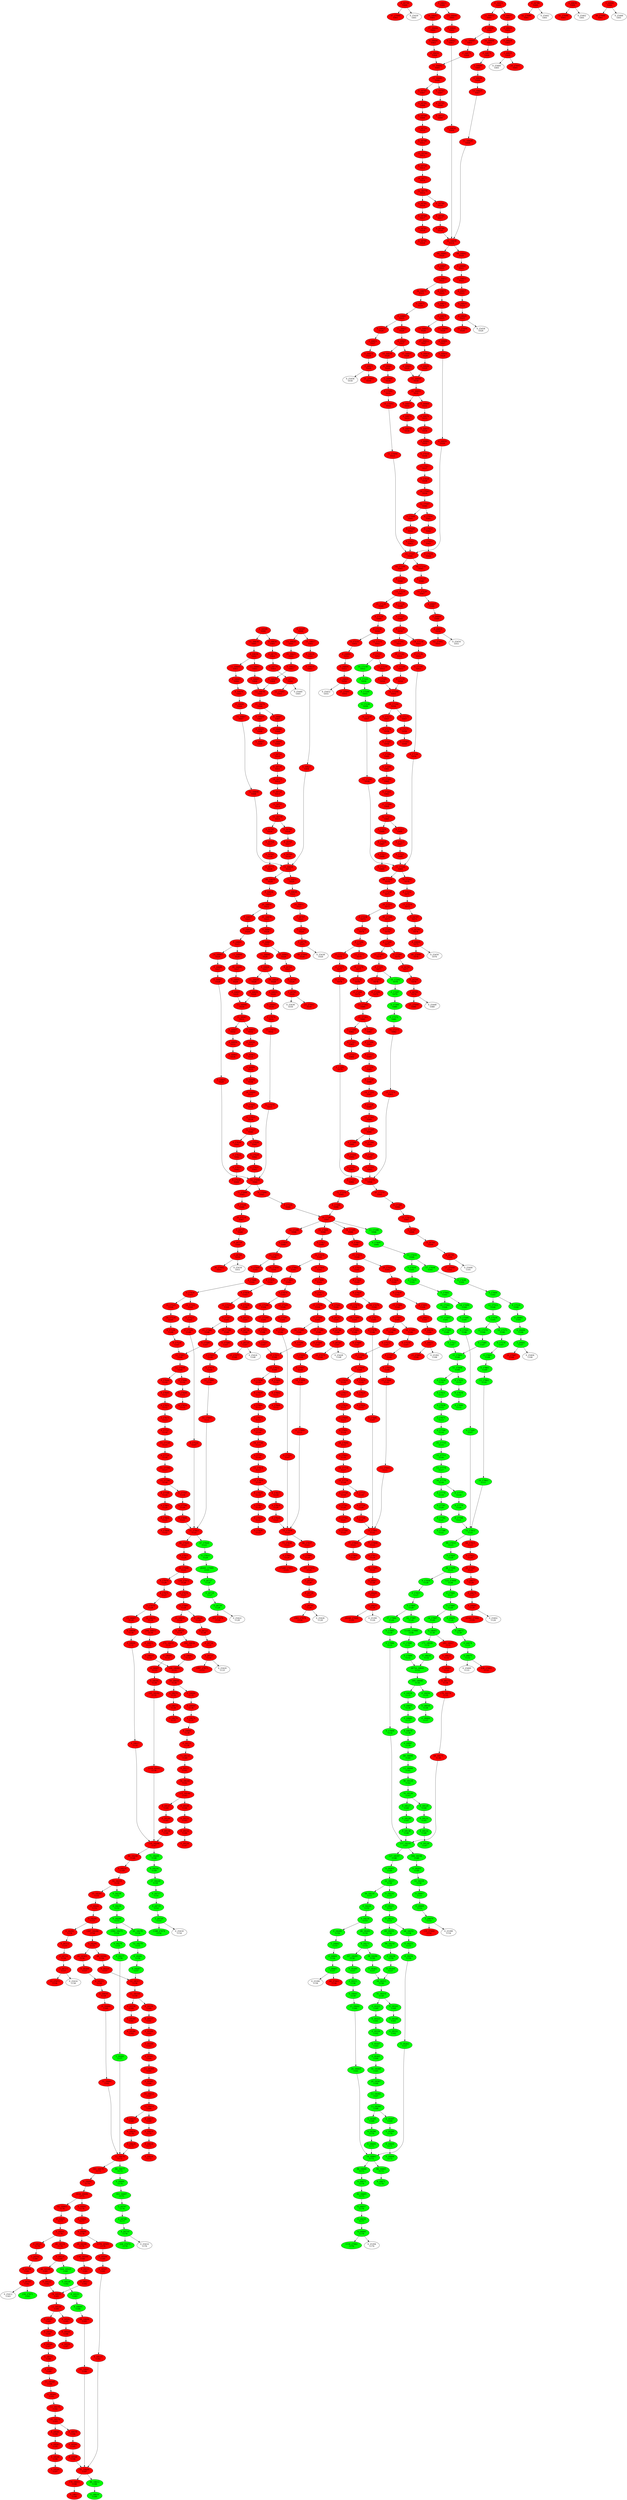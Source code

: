 digraph{
"4_24750\n1000" [style=filled, fillcolor = red tooltip="mean_100"]
"4_24750\n1000" -> "47_27680\n1001"
"47_27680\n1001" [style=filled, fillcolor = red tooltip="rmsprop/update_mixed_17x17x768d/branch1x1/conv/weights/applyrmsprop"]
"4_24750\n1000" -> "0_25430\n1001"
"0_25430\n1001" [style=filled, fillcolor = white tooltip="mixed_17x17x768d/branch1x1/conv/weights/gradients"]
"0_16597\n1000" [style=filled, fillcolor = red tooltip="tower_0/gradients/tower_0/mixed_17x17x768d/branch7x7/conv_1/batchnorm/batchnorm/add_1_grad/tuple/control_dependency"]
"0_16597\n1000" -> "13_16620\n1001"
"13_16620\n1001" [style=filled, fillcolor = red tooltip="tower_0/gradients/tower_0/mixed_17x17x768d/branch7x7/conv_1/batchnorm/batchnorm/mul_grad/mul_1"]
"0_16597\n1000" -> "15_16617\n1001"
"15_16617\n1001" [style=filled, fillcolor = red tooltip="tower_0/gradients/tower_0/mixed_17x17x768d/branch7x7/conv_1/batchnorm/batchnorm/mul_grad/mul"]
"4_24780\n1000" [style=filled, fillcolor = red tooltip="mean_106"]
"4_24780\n1000" -> "42_27686\n1001"
"42_27686\n1001" [style=filled, fillcolor = red tooltip="rmsprop/update_mixed_17x17x768d/branch7x7/conv_2/weights/applyrmsprop"]
"4_24780\n1000" -> "0_25442\n1001"
"0_25442\n1001" [style=filled, fillcolor = white tooltip="mixed_17x17x768d/branch7x7/conv_2/weights/gradients"]
"0_16611\n1000" [style=filled, fillcolor = red tooltip="tower_0/gradients/tower_0/mixed_17x17x768d/branch7x7dbl/conv_3/batchnorm/batchnorm/add_1_grad/tuple/control_dependency"]
"0_16611\n1000" -> "14_16643\n1001"
"14_16643\n1001" [style=filled, fillcolor = red tooltip="tower_0/gradients/tower_0/mixed_17x17x768d/branch7x7dbl/conv_3/batchnorm/batchnorm/mul_grad/mul_1"]
"0_16611\n1000" -> "13_16640\n1001"
"13_16640\n1001" [style=filled, fillcolor = red tooltip="tower_0/gradients/tower_0/mixed_17x17x768d/branch7x7dbl/conv_3/batchnorm/batchnorm/mul_grad/mul"]
"4_24830\n1000" [style=filled, fillcolor = red tooltip="mean_116"]
"4_24830\n1000" -> "41_27696\n1001"
"41_27696\n1001" [style=filled, fillcolor = red tooltip="rmsprop/update_mixed_17x17x768d/branch7x7dbl/conv_4/weights/applyrmsprop"]
"4_24830\n1000" -> "0_25462\n1001"
"0_25462\n1001" [style=filled, fillcolor = white tooltip="mixed_17x17x768d/branch7x7dbl/conv_4/weights/gradients"]
"3_24840\n1000" [style=filled, fillcolor = red tooltip="mean_118"]
"3_24840\n1000" -> "40_27698\n1001"
"40_27698\n1001" [style=filled, fillcolor = red tooltip="rmsprop/update_mixed_17x17x768d/branch_pool/conv/weights/applyrmsprop"]
"3_24840\n1000" -> "0_25466\n1001"
"0_25466\n1001" [style=filled, fillcolor = white tooltip="mixed_17x17x768d/branch_pool/conv/weights/gradients"]
"0_16599\n1000" [style=filled, fillcolor = red tooltip="tower_0/gradients/tower_0/mixed_17x17x768d/branch7x7/conv_1/batchnorm/batchnorm/add_1_grad/tuple/control_dependency_1"]
"0_16599\n1000" -> "11_16630\n1001"
"11_16630\n1001" [style=filled, fillcolor = red tooltip="tower_0/gradients/tower_0/mixed_17x17x768d/branch7x7/conv_1/batchnorm/batchnorm/sub_grad/neg"]
"0_16599\n1000" -> "0_16634\n1001"
"0_16634\n1001" [style=filled, fillcolor = red tooltip="tower_0/gradients/tower_0/mixed_17x17x768d/branch7x7/conv_1/batchnorm/batchnorm/sub_grad/tuple/control_dependency"]
"0_16613\n1000" [style=filled, fillcolor = red tooltip="tower_0/gradients/tower_0/mixed_17x17x768d/branch7x7dbl/conv_3/batchnorm/batchnorm/add_1_grad/tuple/control_dependency_1"]
"0_16613\n1000" -> "11_16653\n1001"
"11_16653\n1001" [style=filled, fillcolor = red tooltip="tower_0/gradients/tower_0/mixed_17x17x768d/branch7x7dbl/conv_3/batchnorm/batchnorm/sub_grad/neg"]
"0_16613\n1000" -> "0_16657\n1001"
"0_16657\n1001" [style=filled, fillcolor = red tooltip="tower_0/gradients/tower_0/mixed_17x17x768d/branch7x7dbl/conv_3/batchnorm/batchnorm/sub_grad/tuple/control_dependency"]
"15_16617\n1001" [style=filled, fillcolor = red tooltip="tower_0/gradients/tower_0/mixed_17x17x768d/branch7x7/conv_1/batchnorm/batchnorm/mul_grad/mul"]
"15_16617\n1001" -> "0_16618\n1002"
"0_16618\n1002" [style=filled, fillcolor = red tooltip="tower_0/gradients/tower_0/mixed_17x17x768d/branch7x7/conv_1/batchnorm/batchnorm/mul_grad/sum"]
"13_16620\n1001" [style=filled, fillcolor = red tooltip="tower_0/gradients/tower_0/mixed_17x17x768d/branch7x7/conv_1/batchnorm/batchnorm/mul_grad/mul_1"]
"13_16620\n1001" -> "19_16621\n1002"
"19_16621\n1002" [style=filled, fillcolor = red tooltip="tower_0/gradients/tower_0/mixed_17x17x768d/branch7x7/conv_1/batchnorm/batchnorm/mul_grad/sum_1"]
"11_16630\n1001" [style=filled, fillcolor = red tooltip="tower_0/gradients/tower_0/mixed_17x17x768d/branch7x7/conv_1/batchnorm/batchnorm/sub_grad/neg"]
"11_16630\n1001" -> "0_16636\n1002"
"0_16636\n1002" [style=filled, fillcolor = red tooltip="tower_0/gradients/tower_0/mixed_17x17x768d/branch7x7/conv_1/batchnorm/batchnorm/sub_grad/tuple/control_dependency_1"]
"13_16640\n1001" [style=filled, fillcolor = red tooltip="tower_0/gradients/tower_0/mixed_17x17x768d/branch7x7dbl/conv_3/batchnorm/batchnorm/mul_grad/mul"]
"13_16640\n1001" -> "0_16641\n1002"
"0_16641\n1002" [style=filled, fillcolor = red tooltip="tower_0/gradients/tower_0/mixed_17x17x768d/branch7x7dbl/conv_3/batchnorm/batchnorm/mul_grad/sum"]
"14_16643\n1001" [style=filled, fillcolor = red tooltip="tower_0/gradients/tower_0/mixed_17x17x768d/branch7x7dbl/conv_3/batchnorm/batchnorm/mul_grad/mul_1"]
"14_16643\n1001" -> "17_16644\n1002"
"17_16644\n1002" [style=filled, fillcolor = red tooltip="tower_0/gradients/tower_0/mixed_17x17x768d/branch7x7dbl/conv_3/batchnorm/batchnorm/mul_grad/sum_1"]
"11_16653\n1001" [style=filled, fillcolor = red tooltip="tower_0/gradients/tower_0/mixed_17x17x768d/branch7x7dbl/conv_3/batchnorm/batchnorm/sub_grad/neg"]
"11_16653\n1001" -> "0_16659\n1002"
"0_16659\n1002" [style=filled, fillcolor = red tooltip="tower_0/gradients/tower_0/mixed_17x17x768d/branch7x7dbl/conv_3/batchnorm/batchnorm/sub_grad/tuple/control_dependency_1"]
"0_16634\n1001" [style=filled, fillcolor = red tooltip="tower_0/gradients/tower_0/mixed_17x17x768d/branch7x7/conv_1/batchnorm/batchnorm/sub_grad/tuple/control_dependency"]
"0_16634\n1001" -> "4_24772\n1002"
"4_24772\n1002" [style=filled, fillcolor = red tooltip="expanddims_105"]
"0_16657\n1001" [style=filled, fillcolor = red tooltip="tower_0/gradients/tower_0/mixed_17x17x768d/branch7x7dbl/conv_3/batchnorm/batchnorm/sub_grad/tuple/control_dependency"]
"0_16657\n1001" -> "4_24822\n1002"
"4_24822\n1002" [style=filled, fillcolor = red tooltip="expanddims_115"]
"0_16636\n1002" [style=filled, fillcolor = red tooltip="tower_0/gradients/tower_0/mixed_17x17x768d/branch7x7/conv_1/batchnorm/batchnorm/sub_grad/tuple/control_dependency_1"]
"0_16636\n1002" -> "13_16661\n1003"
"13_16661\n1003" [style=filled, fillcolor = red tooltip="tower_0/gradients/tower_0/mixed_17x17x768d/branch7x7/conv_1/batchnorm/batchnorm/mul_1_grad/mul_1"]
"0_16636\n1002" -> "11_16660\n1003"
"11_16660\n1003" [style=filled, fillcolor = red tooltip="tower_0/gradients/tower_0/mixed_17x17x768d/branch7x7/conv_1/batchnorm/batchnorm/mul_1_grad/mul"]
"0_16659\n1002" [style=filled, fillcolor = red tooltip="tower_0/gradients/tower_0/mixed_17x17x768d/branch7x7dbl/conv_3/batchnorm/batchnorm/sub_grad/tuple/control_dependency_1"]
"0_16659\n1002" -> "11_16669\n1003"
"11_16669\n1003" [style=filled, fillcolor = red tooltip="tower_0/gradients/tower_0/mixed_17x17x768d/branch7x7dbl/conv_3/batchnorm/batchnorm/mul_1_grad/mul_1"]
"0_16659\n1002" -> "10_16668\n1003"
"10_16668\n1003" [style=filled, fillcolor = red tooltip="tower_0/gradients/tower_0/mixed_17x17x768d/branch7x7dbl/conv_3/batchnorm/batchnorm/mul_1_grad/mul"]
"0_16618\n1002" [style=filled, fillcolor = red tooltip="tower_0/gradients/tower_0/mixed_17x17x768d/branch7x7/conv_1/batchnorm/batchnorm/mul_grad/sum"]
"0_16618\n1002" -> "0_16619\n1003"
"0_16619\n1003" [style=filled, fillcolor = red tooltip="tower_0/gradients/tower_0/mixed_17x17x768d/branch7x7/conv_1/batchnorm/batchnorm/mul_grad/reshape"]
"19_16621\n1002" [style=filled, fillcolor = red tooltip="tower_0/gradients/tower_0/mixed_17x17x768d/branch7x7/conv_1/batchnorm/batchnorm/mul_grad/sum_1"]
"19_16621\n1002" -> "0_16623\n1003"
"0_16623\n1003" [style=filled, fillcolor = red tooltip="tower_0/gradients/tower_0/mixed_17x17x768d/branch7x7/conv_1/batchnorm/batchnorm/mul_grad/reshape_1"]
"0_16641\n1002" [style=filled, fillcolor = red tooltip="tower_0/gradients/tower_0/mixed_17x17x768d/branch7x7dbl/conv_3/batchnorm/batchnorm/mul_grad/sum"]
"0_16641\n1002" -> "0_16642\n1003"
"0_16642\n1003" [style=filled, fillcolor = red tooltip="tower_0/gradients/tower_0/mixed_17x17x768d/branch7x7dbl/conv_3/batchnorm/batchnorm/mul_grad/reshape"]
"17_16644\n1002" [style=filled, fillcolor = red tooltip="tower_0/gradients/tower_0/mixed_17x17x768d/branch7x7dbl/conv_3/batchnorm/batchnorm/mul_grad/sum_1"]
"17_16644\n1002" -> "0_16646\n1003"
"0_16646\n1003" [style=filled, fillcolor = red tooltip="tower_0/gradients/tower_0/mixed_17x17x768d/branch7x7dbl/conv_3/batchnorm/batchnorm/mul_grad/reshape_1"]
"4_24772\n1002" [style=filled, fillcolor = red tooltip="expanddims_105"]
"4_24772\n1002" -> "0_24774\n1003"
"0_24774\n1003" [style=filled, fillcolor = red tooltip="concat_105"]
"4_24822\n1002" [style=filled, fillcolor = red tooltip="expanddims_115"]
"4_24822\n1002" -> "0_24824\n1003"
"0_24824\n1003" [style=filled, fillcolor = red tooltip="concat_115"]
"0_16619\n1003" [style=filled, fillcolor = red tooltip="tower_0/gradients/tower_0/mixed_17x17x768d/branch7x7/conv_1/batchnorm/batchnorm/mul_grad/reshape"]
"0_16619\n1003" -> "0_16627\n1004"
"0_16627\n1004" [style=filled, fillcolor = red tooltip="tower_0/gradients/tower_0/mixed_17x17x768d/branch7x7/conv_1/batchnorm/batchnorm/mul_grad/tuple/control_dependency"]
"0_16623\n1003" [style=filled, fillcolor = red tooltip="tower_0/gradients/tower_0/mixed_17x17x768d/branch7x7/conv_1/batchnorm/batchnorm/mul_grad/reshape_1"]
"0_16623\n1003" -> "0_16629\n1004"
"0_16629\n1004" [style=filled, fillcolor = red tooltip="tower_0/gradients/tower_0/mixed_17x17x768d/branch7x7/conv_1/batchnorm/batchnorm/mul_grad/tuple/control_dependency_1"]
"0_16642\n1003" [style=filled, fillcolor = red tooltip="tower_0/gradients/tower_0/mixed_17x17x768d/branch7x7dbl/conv_3/batchnorm/batchnorm/mul_grad/reshape"]
"0_16642\n1003" -> "0_16650\n1004"
"0_16650\n1004" [style=filled, fillcolor = red tooltip="tower_0/gradients/tower_0/mixed_17x17x768d/branch7x7dbl/conv_3/batchnorm/batchnorm/mul_grad/tuple/control_dependency"]
"0_16646\n1003" [style=filled, fillcolor = red tooltip="tower_0/gradients/tower_0/mixed_17x17x768d/branch7x7dbl/conv_3/batchnorm/batchnorm/mul_grad/reshape_1"]
"0_16646\n1003" -> "0_16652\n1004"
"0_16652\n1004" [style=filled, fillcolor = red tooltip="tower_0/gradients/tower_0/mixed_17x17x768d/branch7x7dbl/conv_3/batchnorm/batchnorm/mul_grad/tuple/control_dependency_1"]
"11_16660\n1003" [style=filled, fillcolor = red tooltip="tower_0/gradients/tower_0/mixed_17x17x768d/branch7x7/conv_1/batchnorm/batchnorm/mul_1_grad/mul"]
"11_16660\n1003" -> "0_16665\n1004"
"0_16665\n1004" [style=filled, fillcolor = red tooltip="tower_0/gradients/tower_0/mixed_17x17x768d/branch7x7/conv_1/batchnorm/batchnorm/mul_1_grad/tuple/control_dependency"]
"13_16661\n1003" [style=filled, fillcolor = red tooltip="tower_0/gradients/tower_0/mixed_17x17x768d/branch7x7/conv_1/batchnorm/batchnorm/mul_1_grad/mul_1"]
"13_16661\n1003" -> "0_16667\n1004"
"0_16667\n1004" [style=filled, fillcolor = red tooltip="tower_0/gradients/tower_0/mixed_17x17x768d/branch7x7/conv_1/batchnorm/batchnorm/mul_1_grad/tuple/control_dependency_1"]
"10_16668\n1003" [style=filled, fillcolor = red tooltip="tower_0/gradients/tower_0/mixed_17x17x768d/branch7x7dbl/conv_3/batchnorm/batchnorm/mul_1_grad/mul"]
"10_16668\n1003" -> "0_16673\n1004"
"0_16673\n1004" [style=filled, fillcolor = red tooltip="tower_0/gradients/tower_0/mixed_17x17x768d/branch7x7dbl/conv_3/batchnorm/batchnorm/mul_1_grad/tuple/control_dependency"]
"11_16669\n1003" [style=filled, fillcolor = red tooltip="tower_0/gradients/tower_0/mixed_17x17x768d/branch7x7dbl/conv_3/batchnorm/batchnorm/mul_1_grad/mul_1"]
"11_16669\n1003" -> "0_16675\n1004"
"0_16675\n1004" [style=filled, fillcolor = red tooltip="tower_0/gradients/tower_0/mixed_17x17x768d/branch7x7dbl/conv_3/batchnorm/batchnorm/mul_1_grad/tuple/control_dependency_1"]
"0_24774\n1003" [style=filled, fillcolor = red tooltip="concat_105"]
"0_24774\n1003" -> "3_24775\n1004"
"3_24775\n1004" [style=filled, fillcolor = red tooltip="mean_105"]
"0_24824\n1003" [style=filled, fillcolor = red tooltip="concat_115"]
"0_24824\n1003" -> "3_24825\n1004"
"3_24825\n1004" [style=filled, fillcolor = red tooltip="mean_115"]
"3_24775\n1004" [style=filled, fillcolor = red tooltip="mean_105"]
"3_24775\n1004" -> "22_27685\n1005"
"22_27685\n1005" [style=filled, fillcolor = red tooltip="rmsprop/update_mixed_17x17x768d/branch7x7/conv_1/batchnorm/beta/applyrmsprop"]
"3_24775\n1004" -> "0_25440\n1005"
"0_25440\n1005" [style=filled, fillcolor = white tooltip="mixed_17x17x768d/branch7x7/conv_1/batchnorm/beta/gradients"]
"3_24825\n1004" [style=filled, fillcolor = red tooltip="mean_115"]
"3_24825\n1004" -> "20_27695\n1005"
"20_27695\n1005" [style=filled, fillcolor = red tooltip="rmsprop/update_mixed_17x17x768d/branch7x7dbl/conv_3/batchnorm/beta/applyrmsprop"]
"3_24825\n1004" -> "0_25460\n1005"
"0_25460\n1005" [style=filled, fillcolor = white tooltip="mixed_17x17x768d/branch7x7dbl/conv_3/batchnorm/beta/gradients"]
"0_16665\n1004" [style=filled, fillcolor = red tooltip="tower_0/gradients/tower_0/mixed_17x17x768d/branch7x7/conv_1/batchnorm/batchnorm/mul_1_grad/tuple/control_dependency"]
"0_16665\n1004" -> "4_16676\n1005"
"4_16676\n1005" [style=filled, fillcolor = red tooltip="tower_0/gradients/tower_0/mixed_17x17x768d/branch7x7/conv_1/batchnorm/moments/squeeze_grad/reshape"]
"0_16629\n1004" [style=filled, fillcolor = red tooltip="tower_0/gradients/tower_0/mixed_17x17x768d/branch7x7/conv_1/batchnorm/batchnorm/mul_grad/tuple/control_dependency_1"]
"0_16629\n1004" -> "12_16678\n1005"
"12_16678\n1005" [style=filled, fillcolor = red tooltip="tower_0/gradients/addn_130"]
"0_16667\n1004" [style=filled, fillcolor = red tooltip="tower_0/gradients/tower_0/mixed_17x17x768d/branch7x7/conv_1/batchnorm/batchnorm/mul_1_grad/tuple/control_dependency_1"]
"0_16667\n1004" -> "12_16678\n1005"
"12_16678\n1005" [style=filled, fillcolor = red tooltip="tower_0/gradients/addn_130"]
"0_16673\n1004" [style=filled, fillcolor = red tooltip="tower_0/gradients/tower_0/mixed_17x17x768d/branch7x7dbl/conv_3/batchnorm/batchnorm/mul_1_grad/tuple/control_dependency"]
"0_16673\n1004" -> "3_16680\n1005"
"3_16680\n1005" [style=filled, fillcolor = red tooltip="tower_0/gradients/tower_0/mixed_17x17x768d/branch7x7dbl/conv_3/batchnorm/moments/squeeze_grad/reshape"]
"0_16652\n1004" [style=filled, fillcolor = red tooltip="tower_0/gradients/tower_0/mixed_17x17x768d/branch7x7dbl/conv_3/batchnorm/batchnorm/mul_grad/tuple/control_dependency_1"]
"0_16652\n1004" -> "11_16682\n1005"
"11_16682\n1005" [style=filled, fillcolor = red tooltip="tower_0/gradients/addn_131"]
"0_16675\n1004" [style=filled, fillcolor = red tooltip="tower_0/gradients/tower_0/mixed_17x17x768d/branch7x7dbl/conv_3/batchnorm/batchnorm/mul_1_grad/tuple/control_dependency_1"]
"0_16675\n1004" -> "11_16682\n1005"
"11_16682\n1005" [style=filled, fillcolor = red tooltip="tower_0/gradients/addn_131"]
"12_16678\n1005" [style=filled, fillcolor = red tooltip="tower_0/gradients/addn_130"]
"12_16678\n1005" -> "11_16679\n1006"
"11_16679\n1006" [style=filled, fillcolor = red tooltip="tower_0/gradients/tower_0/mixed_17x17x768d/branch7x7/conv_1/batchnorm/batchnorm/rsqrt_grad/rsqrtgrad"]
"11_16682\n1005" [style=filled, fillcolor = red tooltip="tower_0/gradients/addn_131"]
"11_16682\n1005" -> "11_16683\n1006"
"11_16683\n1006" [style=filled, fillcolor = red tooltip="tower_0/gradients/tower_0/mixed_17x17x768d/branch7x7dbl/conv_3/batchnorm/batchnorm/rsqrt_grad/rsqrtgrad"]
"4_16676\n1005" [style=filled, fillcolor = red tooltip="tower_0/gradients/tower_0/mixed_17x17x768d/branch7x7/conv_1/batchnorm/moments/squeeze_grad/reshape"]
"4_16676\n1005" -> "0_16806\n1006"
"0_16806\n1006" [style=filled, fillcolor = red tooltip="tower_0/gradients/tower_0/mixed_17x17x768d/branch7x7/conv_1/batchnorm/moments/mean_grad/reshape"]
"3_16680\n1005" [style=filled, fillcolor = red tooltip="tower_0/gradients/tower_0/mixed_17x17x768d/branch7x7dbl/conv_3/batchnorm/moments/squeeze_grad/reshape"]
"3_16680\n1005" -> "0_16824\n1006"
"0_16824\n1006" [style=filled, fillcolor = red tooltip="tower_0/gradients/tower_0/mixed_17x17x768d/branch7x7dbl/conv_3/batchnorm/moments/mean_grad/reshape"]
"11_16679\n1006" [style=filled, fillcolor = red tooltip="tower_0/gradients/tower_0/mixed_17x17x768d/branch7x7/conv_1/batchnorm/batchnorm/rsqrt_grad/rsqrtgrad"]
"11_16679\n1006" -> "0_16687\n1007"
"0_16687\n1007" [style=filled, fillcolor = red tooltip="tower_0/gradients/tower_0/mixed_17x17x768d/branch7x7/conv_1/batchnorm/batchnorm/add_grad/sum"]
"11_16679\n1006" -> "0_16689\n1007"
"0_16689\n1007" [style=filled, fillcolor = red tooltip="tower_0/gradients/tower_0/mixed_17x17x768d/branch7x7/conv_1/batchnorm/batchnorm/add_grad/sum_1"]
"11_16683\n1006" [style=filled, fillcolor = red tooltip="tower_0/gradients/tower_0/mixed_17x17x768d/branch7x7dbl/conv_3/batchnorm/batchnorm/rsqrt_grad/rsqrtgrad"]
"11_16683\n1006" -> "0_16701\n1007"
"0_16701\n1007" [style=filled, fillcolor = red tooltip="tower_0/gradients/tower_0/mixed_17x17x768d/branch7x7dbl/conv_3/batchnorm/batchnorm/add_grad/sum"]
"11_16683\n1006" -> "0_16703\n1007"
"0_16703\n1007" [style=filled, fillcolor = red tooltip="tower_0/gradients/tower_0/mixed_17x17x768d/branch7x7dbl/conv_3/batchnorm/batchnorm/add_grad/sum_1"]
"0_16806\n1006" [style=filled, fillcolor = red tooltip="tower_0/gradients/tower_0/mixed_17x17x768d/branch7x7/conv_1/batchnorm/moments/mean_grad/reshape"]
"0_16806\n1006" -> "14_16807\n1007"
"14_16807\n1007" [style=filled, fillcolor = red tooltip="tower_0/gradients/tower_0/mixed_17x17x768d/branch7x7/conv_1/batchnorm/moments/mean_grad/tile"]
"0_16824\n1006" [style=filled, fillcolor = red tooltip="tower_0/gradients/tower_0/mixed_17x17x768d/branch7x7dbl/conv_3/batchnorm/moments/mean_grad/reshape"]
"0_16824\n1006" -> "13_16825\n1007"
"13_16825\n1007" [style=filled, fillcolor = red tooltip="tower_0/gradients/tower_0/mixed_17x17x768d/branch7x7dbl/conv_3/batchnorm/moments/mean_grad/tile"]
"0_16687\n1007" [style=filled, fillcolor = red tooltip="tower_0/gradients/tower_0/mixed_17x17x768d/branch7x7/conv_1/batchnorm/batchnorm/add_grad/sum"]
"0_16687\n1007" -> "0_16688\n1008"
"0_16688\n1008" [style=filled, fillcolor = red tooltip="tower_0/gradients/tower_0/mixed_17x17x768d/branch7x7/conv_1/batchnorm/batchnorm/add_grad/reshape"]
"0_16689\n1007" [style=filled, fillcolor = red tooltip="tower_0/gradients/tower_0/mixed_17x17x768d/branch7x7/conv_1/batchnorm/batchnorm/add_grad/sum_1"]
"0_16689\n1007" -> "0_16691\n1008"
"0_16691\n1008" [style=filled, fillcolor = red tooltip="tower_0/gradients/tower_0/mixed_17x17x768d/branch7x7/conv_1/batchnorm/batchnorm/add_grad/reshape_1"]
"0_16701\n1007" [style=filled, fillcolor = red tooltip="tower_0/gradients/tower_0/mixed_17x17x768d/branch7x7dbl/conv_3/batchnorm/batchnorm/add_grad/sum"]
"0_16701\n1007" -> "0_16702\n1008"
"0_16702\n1008" [style=filled, fillcolor = red tooltip="tower_0/gradients/tower_0/mixed_17x17x768d/branch7x7dbl/conv_3/batchnorm/batchnorm/add_grad/reshape"]
"0_16703\n1007" [style=filled, fillcolor = red tooltip="tower_0/gradients/tower_0/mixed_17x17x768d/branch7x7dbl/conv_3/batchnorm/batchnorm/add_grad/sum_1"]
"0_16703\n1007" -> "0_16705\n1008"
"0_16705\n1008" [style=filled, fillcolor = red tooltip="tower_0/gradients/tower_0/mixed_17x17x768d/branch7x7dbl/conv_3/batchnorm/batchnorm/add_grad/reshape_1"]
"14_16807\n1007" [style=filled, fillcolor = red tooltip="tower_0/gradients/tower_0/mixed_17x17x768d/branch7x7/conv_1/batchnorm/moments/mean_grad/tile"]
"14_16807\n1007" -> "12_16808\n1008"
"12_16808\n1008" [style=filled, fillcolor = red tooltip="tower_0/gradients/tower_0/mixed_17x17x768d/branch7x7/conv_1/batchnorm/moments/mean_grad/truediv"]
"13_16825\n1007" [style=filled, fillcolor = red tooltip="tower_0/gradients/tower_0/mixed_17x17x768d/branch7x7dbl/conv_3/batchnorm/moments/mean_grad/tile"]
"13_16825\n1007" -> "11_16826\n1008"
"11_16826\n1008" [style=filled, fillcolor = red tooltip="tower_0/gradients/tower_0/mixed_17x17x768d/branch7x7dbl/conv_3/batchnorm/moments/mean_grad/truediv"]
"0_16688\n1008" [style=filled, fillcolor = red tooltip="tower_0/gradients/tower_0/mixed_17x17x768d/branch7x7/conv_1/batchnorm/batchnorm/add_grad/reshape"]
"0_16688\n1008" -> "0_16695\n1009"
"0_16695\n1009" [style=filled, fillcolor = red tooltip="tower_0/gradients/tower_0/mixed_17x17x768d/branch7x7/conv_1/batchnorm/batchnorm/add_grad/tuple/control_dependency"]
"0_16691\n1008" [style=filled, fillcolor = red tooltip="tower_0/gradients/tower_0/mixed_17x17x768d/branch7x7/conv_1/batchnorm/batchnorm/add_grad/reshape_1"]
"0_16691\n1008" -> "0_16697\n1009"
"0_16697\n1009" [style=filled, fillcolor = red tooltip="tower_0/gradients/tower_0/mixed_17x17x768d/branch7x7/conv_1/batchnorm/batchnorm/add_grad/tuple/control_dependency_1"]
"0_16702\n1008" [style=filled, fillcolor = red tooltip="tower_0/gradients/tower_0/mixed_17x17x768d/branch7x7dbl/conv_3/batchnorm/batchnorm/add_grad/reshape"]
"0_16702\n1008" -> "0_16709\n1009"
"0_16709\n1009" [style=filled, fillcolor = red tooltip="tower_0/gradients/tower_0/mixed_17x17x768d/branch7x7dbl/conv_3/batchnorm/batchnorm/add_grad/tuple/control_dependency"]
"0_16705\n1008" [style=filled, fillcolor = red tooltip="tower_0/gradients/tower_0/mixed_17x17x768d/branch7x7dbl/conv_3/batchnorm/batchnorm/add_grad/reshape_1"]
"0_16705\n1008" -> "0_16711\n1009"
"0_16711\n1009" [style=filled, fillcolor = red tooltip="tower_0/gradients/tower_0/mixed_17x17x768d/branch7x7dbl/conv_3/batchnorm/batchnorm/add_grad/tuple/control_dependency_1"]
"0_16695\n1009" [style=filled, fillcolor = red tooltip="tower_0/gradients/tower_0/mixed_17x17x768d/branch7x7/conv_1/batchnorm/batchnorm/add_grad/tuple/control_dependency"]
"0_16695\n1009" -> "3_16712\n1010"
"3_16712\n1010" [style=filled, fillcolor = red tooltip="tower_0/gradients/tower_0/mixed_17x17x768d/branch7x7/conv_1/batchnorm/moments/squeeze_1_grad/reshape"]
"0_16709\n1009" [style=filled, fillcolor = red tooltip="tower_0/gradients/tower_0/mixed_17x17x768d/branch7x7dbl/conv_3/batchnorm/batchnorm/add_grad/tuple/control_dependency"]
"0_16709\n1009" -> "3_16714\n1010"
"3_16714\n1010" [style=filled, fillcolor = red tooltip="tower_0/gradients/tower_0/mixed_17x17x768d/branch7x7dbl/conv_3/batchnorm/moments/squeeze_1_grad/reshape"]
"3_16712\n1010" [style=filled, fillcolor = red tooltip="tower_0/gradients/tower_0/mixed_17x17x768d/branch7x7/conv_1/batchnorm/moments/squeeze_1_grad/reshape"]
"3_16712\n1010" -> "0_16730\n1011"
"0_16730\n1011" [style=filled, fillcolor = red tooltip="tower_0/gradients/tower_0/mixed_17x17x768d/branch7x7/conv_1/batchnorm/moments/variance_grad/reshape"]
"3_16714\n1010" [style=filled, fillcolor = red tooltip="tower_0/gradients/tower_0/mixed_17x17x768d/branch7x7dbl/conv_3/batchnorm/moments/squeeze_1_grad/reshape"]
"3_16714\n1010" -> "0_16748\n1011"
"0_16748\n1011" [style=filled, fillcolor = red tooltip="tower_0/gradients/tower_0/mixed_17x17x768d/branch7x7dbl/conv_3/batchnorm/moments/variance_grad/reshape"]
"0_16730\n1011" [style=filled, fillcolor = red tooltip="tower_0/gradients/tower_0/mixed_17x17x768d/branch7x7/conv_1/batchnorm/moments/variance_grad/reshape"]
"0_16730\n1011" -> "14_16731\n1012"
"14_16731\n1012" [style=filled, fillcolor = red tooltip="tower_0/gradients/tower_0/mixed_17x17x768d/branch7x7/conv_1/batchnorm/moments/variance_grad/tile"]
"0_16748\n1011" [style=filled, fillcolor = red tooltip="tower_0/gradients/tower_0/mixed_17x17x768d/branch7x7dbl/conv_3/batchnorm/moments/variance_grad/reshape"]
"0_16748\n1011" -> "13_16749\n1012"
"13_16749\n1012" [style=filled, fillcolor = red tooltip="tower_0/gradients/tower_0/mixed_17x17x768d/branch7x7dbl/conv_3/batchnorm/moments/variance_grad/tile"]
"14_16731\n1012" [style=filled, fillcolor = red tooltip="tower_0/gradients/tower_0/mixed_17x17x768d/branch7x7/conv_1/batchnorm/moments/variance_grad/tile"]
"14_16731\n1012" -> "0_16732\n1013"
"0_16732\n1013" [style=filled, fillcolor = red tooltip="tower_0/gradients/tower_0/mixed_17x17x768d/branch7x7/conv_1/batchnorm/moments/variance_grad/truediv"]
"13_16749\n1012" [style=filled, fillcolor = red tooltip="tower_0/gradients/tower_0/mixed_17x17x768d/branch7x7dbl/conv_3/batchnorm/moments/variance_grad/tile"]
"13_16749\n1012" -> "0_16750\n1013"
"0_16750\n1013" [style=filled, fillcolor = red tooltip="tower_0/gradients/tower_0/mixed_17x17x768d/branch7x7dbl/conv_3/batchnorm/moments/variance_grad/truediv"]
"0_16732\n1013" [style=filled, fillcolor = red tooltip="tower_0/gradients/tower_0/mixed_17x17x768d/branch7x7/conv_1/batchnorm/moments/variance_grad/truediv"]
"0_16732\n1013" -> "12_16757\n1014"
"12_16757\n1014" [style=filled, fillcolor = red tooltip="tower_0/gradients/tower_0/mixed_17x17x768d/branch7x7/conv_1/batchnorm/moments/squareddifference_grad/mul"]
"0_16750\n1013" [style=filled, fillcolor = red tooltip="tower_0/gradients/tower_0/mixed_17x17x768d/branch7x7dbl/conv_3/batchnorm/moments/variance_grad/truediv"]
"0_16750\n1013" -> "10_16777\n1014"
"10_16777\n1014" [style=filled, fillcolor = red tooltip="tower_0/gradients/tower_0/mixed_17x17x768d/branch7x7dbl/conv_3/batchnorm/moments/squareddifference_grad/mul"]
"12_16757\n1014" [style=filled, fillcolor = red tooltip="tower_0/gradients/tower_0/mixed_17x17x768d/branch7x7/conv_1/batchnorm/moments/squareddifference_grad/mul"]
"12_16757\n1014" -> "13_16759\n1015"
"13_16759\n1015" [style=filled, fillcolor = red tooltip="tower_0/gradients/tower_0/mixed_17x17x768d/branch7x7/conv_1/batchnorm/moments/squareddifference_grad/mul_1"]
"10_16777\n1014" [style=filled, fillcolor = red tooltip="tower_0/gradients/tower_0/mixed_17x17x768d/branch7x7dbl/conv_3/batchnorm/moments/squareddifference_grad/mul"]
"10_16777\n1014" -> "12_16779\n1015"
"12_16779\n1015" [style=filled, fillcolor = red tooltip="tower_0/gradients/tower_0/mixed_17x17x768d/branch7x7dbl/conv_3/batchnorm/moments/squareddifference_grad/mul_1"]
"13_16759\n1015" [style=filled, fillcolor = red tooltip="tower_0/gradients/tower_0/mixed_17x17x768d/branch7x7/conv_1/batchnorm/moments/squareddifference_grad/mul_1"]
"13_16759\n1015" -> "0_16760\n1016"
"0_16760\n1016" [style=filled, fillcolor = red tooltip="tower_0/gradients/tower_0/mixed_17x17x768d/branch7x7/conv_1/batchnorm/moments/squareddifference_grad/sum"]
"13_16759\n1015" -> "0_16762\n1016"
"0_16762\n1016" [style=filled, fillcolor = red tooltip="tower_0/gradients/tower_0/mixed_17x17x768d/branch7x7/conv_1/batchnorm/moments/squareddifference_grad/sum_1"]
"12_16779\n1015" [style=filled, fillcolor = red tooltip="tower_0/gradients/tower_0/mixed_17x17x768d/branch7x7dbl/conv_3/batchnorm/moments/squareddifference_grad/mul_1"]
"12_16779\n1015" -> "0_16780\n1016"
"0_16780\n1016" [style=filled, fillcolor = red tooltip="tower_0/gradients/tower_0/mixed_17x17x768d/branch7x7dbl/conv_3/batchnorm/moments/squareddifference_grad/sum"]
"12_16779\n1015" -> "0_16782\n1016"
"0_16782\n1016" [style=filled, fillcolor = red tooltip="tower_0/gradients/tower_0/mixed_17x17x768d/branch7x7dbl/conv_3/batchnorm/moments/squareddifference_grad/sum_1"]
"0_16760\n1016" [style=filled, fillcolor = red tooltip="tower_0/gradients/tower_0/mixed_17x17x768d/branch7x7/conv_1/batchnorm/moments/squareddifference_grad/sum"]
"0_16760\n1016" -> "0_16761\n1017"
"0_16761\n1017" [style=filled, fillcolor = red tooltip="tower_0/gradients/tower_0/mixed_17x17x768d/branch7x7/conv_1/batchnorm/moments/squareddifference_grad/reshape"]
"0_16762\n1016" [style=filled, fillcolor = red tooltip="tower_0/gradients/tower_0/mixed_17x17x768d/branch7x7/conv_1/batchnorm/moments/squareddifference_grad/sum_1"]
"0_16762\n1016" -> "0_16764\n1017"
"0_16764\n1017" [style=filled, fillcolor = red tooltip="tower_0/gradients/tower_0/mixed_17x17x768d/branch7x7/conv_1/batchnorm/moments/squareddifference_grad/reshape_1"]
"0_16780\n1016" [style=filled, fillcolor = red tooltip="tower_0/gradients/tower_0/mixed_17x17x768d/branch7x7dbl/conv_3/batchnorm/moments/squareddifference_grad/sum"]
"0_16780\n1016" -> "0_16781\n1017"
"0_16781\n1017" [style=filled, fillcolor = red tooltip="tower_0/gradients/tower_0/mixed_17x17x768d/branch7x7dbl/conv_3/batchnorm/moments/squareddifference_grad/reshape"]
"0_16782\n1016" [style=filled, fillcolor = red tooltip="tower_0/gradients/tower_0/mixed_17x17x768d/branch7x7dbl/conv_3/batchnorm/moments/squareddifference_grad/sum_1"]
"0_16782\n1016" -> "0_16784\n1017"
"0_16784\n1017" [style=filled, fillcolor = red tooltip="tower_0/gradients/tower_0/mixed_17x17x768d/branch7x7dbl/conv_3/batchnorm/moments/squareddifference_grad/reshape_1"]
"0_16764\n1017" [style=filled, fillcolor = red tooltip="tower_0/gradients/tower_0/mixed_17x17x768d/branch7x7/conv_1/batchnorm/moments/squareddifference_grad/reshape_1"]
"0_16764\n1017" -> "0_16765\n1018"
"0_16765\n1018" [style=filled, fillcolor = red tooltip="tower_0/gradients/tower_0/mixed_17x17x768d/branch7x7/conv_1/batchnorm/moments/squareddifference_grad/neg"]
"0_16761\n1017" [style=filled, fillcolor = red tooltip="tower_0/gradients/tower_0/mixed_17x17x768d/branch7x7/conv_1/batchnorm/moments/squareddifference_grad/reshape"]
"0_16761\n1017" -> "0_16769\n1018"
"0_16769\n1018" [style=filled, fillcolor = red tooltip="tower_0/gradients/tower_0/mixed_17x17x768d/branch7x7/conv_1/batchnorm/moments/squareddifference_grad/tuple/control_dependency"]
"0_16784\n1017" [style=filled, fillcolor = red tooltip="tower_0/gradients/tower_0/mixed_17x17x768d/branch7x7dbl/conv_3/batchnorm/moments/squareddifference_grad/reshape_1"]
"0_16784\n1017" -> "0_16785\n1018"
"0_16785\n1018" [style=filled, fillcolor = red tooltip="tower_0/gradients/tower_0/mixed_17x17x768d/branch7x7dbl/conv_3/batchnorm/moments/squareddifference_grad/neg"]
"0_16781\n1017" [style=filled, fillcolor = red tooltip="tower_0/gradients/tower_0/mixed_17x17x768d/branch7x7dbl/conv_3/batchnorm/moments/squareddifference_grad/reshape"]
"0_16781\n1017" -> "0_16789\n1018"
"0_16789\n1018" [style=filled, fillcolor = red tooltip="tower_0/gradients/tower_0/mixed_17x17x768d/branch7x7dbl/conv_3/batchnorm/moments/squareddifference_grad/tuple/control_dependency"]
"0_16765\n1018" [style=filled, fillcolor = red tooltip="tower_0/gradients/tower_0/mixed_17x17x768d/branch7x7/conv_1/batchnorm/moments/squareddifference_grad/neg"]
"0_16765\n1018" -> "0_16771\n1019"
"0_16771\n1019" [style=filled, fillcolor = red tooltip="tower_0/gradients/tower_0/mixed_17x17x768d/branch7x7/conv_1/batchnorm/moments/squareddifference_grad/tuple/control_dependency_1"]
"0_16785\n1018" [style=filled, fillcolor = red tooltip="tower_0/gradients/tower_0/mixed_17x17x768d/branch7x7dbl/conv_3/batchnorm/moments/squareddifference_grad/neg"]
"0_16785\n1018" -> "0_16791\n1019"
"0_16791\n1019" [style=filled, fillcolor = red tooltip="tower_0/gradients/tower_0/mixed_17x17x768d/branch7x7dbl/conv_3/batchnorm/moments/squareddifference_grad/tuple/control_dependency_1"]
"0_16627\n1004" [style=filled, fillcolor = red tooltip="tower_0/gradients/tower_0/mixed_17x17x768d/branch7x7/conv_1/batchnorm/batchnorm/mul_grad/tuple/control_dependency"]
"0_16627\n1004" -> "13_16828\n1019"
"13_16828\n1019" [style=filled, fillcolor = red tooltip="tower_0/gradients/addn_132"]
"12_16808\n1008" [style=filled, fillcolor = red tooltip="tower_0/gradients/tower_0/mixed_17x17x768d/branch7x7/conv_1/batchnorm/moments/mean_grad/truediv"]
"12_16808\n1008" -> "13_16828\n1019"
"13_16828\n1019" [style=filled, fillcolor = red tooltip="tower_0/gradients/addn_132"]
"0_16769\n1018" [style=filled, fillcolor = red tooltip="tower_0/gradients/tower_0/mixed_17x17x768d/branch7x7/conv_1/batchnorm/moments/squareddifference_grad/tuple/control_dependency"]
"0_16769\n1018" -> "13_16828\n1019"
"13_16828\n1019" [style=filled, fillcolor = red tooltip="tower_0/gradients/addn_132"]
"0_16650\n1004" [style=filled, fillcolor = red tooltip="tower_0/gradients/tower_0/mixed_17x17x768d/branch7x7dbl/conv_3/batchnorm/batchnorm/mul_grad/tuple/control_dependency"]
"0_16650\n1004" -> "11_16839\n1019"
"11_16839\n1019" [style=filled, fillcolor = red tooltip="tower_0/gradients/addn_133"]
"11_16826\n1008" [style=filled, fillcolor = red tooltip="tower_0/gradients/tower_0/mixed_17x17x768d/branch7x7dbl/conv_3/batchnorm/moments/mean_grad/truediv"]
"11_16826\n1008" -> "11_16839\n1019"
"11_16839\n1019" [style=filled, fillcolor = red tooltip="tower_0/gradients/addn_133"]
"0_16789\n1018" [style=filled, fillcolor = red tooltip="tower_0/gradients/tower_0/mixed_17x17x768d/branch7x7dbl/conv_3/batchnorm/moments/squareddifference_grad/tuple/control_dependency"]
"0_16789\n1018" -> "11_16839\n1019"
"11_16839\n1019" [style=filled, fillcolor = red tooltip="tower_0/gradients/addn_133"]
"13_16828\n1019" [style=filled, fillcolor = red tooltip="tower_0/gradients/addn_132"]
"13_16828\n1019" -> "88_16830\n1020"
"88_16830\n1020" [style=filled, fillcolor = red tooltip="tower_0/gradients/tower_0/mixed_17x17x768d/branch7x7/conv_1/conv2d_grad/conv2dbackpropinput"]
"13_16828\n1019" -> "73_16831\n1020"
"73_16831\n1020" [style=filled, fillcolor = red tooltip="tower_0/gradients/tower_0/mixed_17x17x768d/branch7x7/conv_1/conv2d_grad/conv2dbackpropfilter"]
"11_16839\n1019" [style=filled, fillcolor = red tooltip="tower_0/gradients/addn_133"]
"11_16839\n1019" -> "84_16841\n1020"
"84_16841\n1020" [style=filled, fillcolor = red tooltip="tower_0/gradients/tower_0/mixed_17x17x768d/branch7x7dbl/conv_3/conv2d_grad/conv2dbackpropinput"]
"11_16839\n1019" -> "68_16842\n1020"
"68_16842\n1020" [style=filled, fillcolor = red tooltip="tower_0/gradients/tower_0/mixed_17x17x768d/branch7x7dbl/conv_3/conv2d_grad/conv2dbackpropfilter"]
"88_16830\n1020" [style=filled, fillcolor = red tooltip="tower_0/gradients/tower_0/mixed_17x17x768d/branch7x7/conv_1/conv2d_grad/conv2dbackpropinput"]
"88_16830\n1020" -> "0_16836\n1021"
"0_16836\n1021" [style=filled, fillcolor = red tooltip="tower_0/gradients/tower_0/mixed_17x17x768d/branch7x7/conv_1/conv2d_grad/tuple/control_dependency"]
"73_16831\n1020" [style=filled, fillcolor = red tooltip="tower_0/gradients/tower_0/mixed_17x17x768d/branch7x7/conv_1/conv2d_grad/conv2dbackpropfilter"]
"73_16831\n1020" -> "0_16838\n1021"
"0_16838\n1021" [style=filled, fillcolor = red tooltip="tower_0/gradients/tower_0/mixed_17x17x768d/branch7x7/conv_1/conv2d_grad/tuple/control_dependency_1"]
"84_16841\n1020" [style=filled, fillcolor = red tooltip="tower_0/gradients/tower_0/mixed_17x17x768d/branch7x7dbl/conv_3/conv2d_grad/conv2dbackpropinput"]
"84_16841\n1020" -> "0_16847\n1021"
"0_16847\n1021" [style=filled, fillcolor = red tooltip="tower_0/gradients/tower_0/mixed_17x17x768d/branch7x7dbl/conv_3/conv2d_grad/tuple/control_dependency"]
"68_16842\n1020" [style=filled, fillcolor = red tooltip="tower_0/gradients/tower_0/mixed_17x17x768d/branch7x7dbl/conv_3/conv2d_grad/conv2dbackpropfilter"]
"68_16842\n1020" -> "0_16849\n1021"
"0_16849\n1021" [style=filled, fillcolor = red tooltip="tower_0/gradients/tower_0/mixed_17x17x768d/branch7x7dbl/conv_3/conv2d_grad/tuple/control_dependency_1"]
"0_16836\n1021" [style=filled, fillcolor = red tooltip="tower_0/gradients/tower_0/mixed_17x17x768d/branch7x7/conv_1/conv2d_grad/tuple/control_dependency"]
"0_16836\n1021" -> "20_16850\n1022"
"20_16850\n1022" [style=filled, fillcolor = red tooltip="tower_0/gradients/tower_0/mixed_17x17x768d/branch7x7/conv/relu_grad/relugrad"]
"0_16847\n1021" [style=filled, fillcolor = red tooltip="tower_0/gradients/tower_0/mixed_17x17x768d/branch7x7dbl/conv_3/conv2d_grad/tuple/control_dependency"]
"0_16847\n1021" -> "13_16852\n1022"
"13_16852\n1022" [style=filled, fillcolor = red tooltip="tower_0/gradients/tower_0/mixed_17x17x768d/branch7x7dbl/conv_2/relu_grad/relugrad"]
"0_16838\n1021" [style=filled, fillcolor = red tooltip="tower_0/gradients/tower_0/mixed_17x17x768d/branch7x7/conv_1/conv2d_grad/tuple/control_dependency_1"]
"0_16838\n1021" -> "14_16851\n1022"
"14_16851\n1022" [style=filled, fillcolor = red tooltip="tower_0/gradients/addn_134"]
"0_16849\n1021" [style=filled, fillcolor = red tooltip="tower_0/gradients/tower_0/mixed_17x17x768d/branch7x7dbl/conv_3/conv2d_grad/tuple/control_dependency_1"]
"0_16849\n1021" -> "11_16853\n1022"
"11_16853\n1022" [style=filled, fillcolor = red tooltip="tower_0/gradients/addn_135"]
"20_16850\n1022" [style=filled, fillcolor = red tooltip="tower_0/gradients/tower_0/mixed_17x17x768d/branch7x7/conv/relu_grad/relugrad"]
"20_16850\n1022" -> "0_16857\n1023"
"0_16857\n1023" [style=filled, fillcolor = red tooltip="tower_0/gradients/tower_0/mixed_17x17x768d/branch7x7/conv/batchnorm/batchnorm/add_1_grad/sum"]
"20_16850\n1022" -> "21_16859\n1023"
"21_16859\n1023" [style=filled, fillcolor = red tooltip="tower_0/gradients/tower_0/mixed_17x17x768d/branch7x7/conv/batchnorm/batchnorm/add_1_grad/sum_1"]
"13_16852\n1022" [style=filled, fillcolor = red tooltip="tower_0/gradients/tower_0/mixed_17x17x768d/branch7x7dbl/conv_2/relu_grad/relugrad"]
"13_16852\n1022" -> "0_16871\n1023"
"0_16871\n1023" [style=filled, fillcolor = red tooltip="tower_0/gradients/tower_0/mixed_17x17x768d/branch7x7dbl/conv_2/batchnorm/batchnorm/add_1_grad/sum"]
"13_16852\n1022" -> "16_16873\n1023"
"16_16873\n1023" [style=filled, fillcolor = red tooltip="tower_0/gradients/tower_0/mixed_17x17x768d/branch7x7dbl/conv_2/batchnorm/batchnorm/add_1_grad/sum_1"]
"14_16851\n1022" [style=filled, fillcolor = red tooltip="tower_0/gradients/addn_134"]
"14_16851\n1022" -> "5_24767\n1023"
"5_24767\n1023" [style=filled, fillcolor = red tooltip="expanddims_104"]
"11_16853\n1022" [style=filled, fillcolor = red tooltip="tower_0/gradients/addn_135"]
"11_16853\n1022" -> "4_24817\n1023"
"4_24817\n1023" [style=filled, fillcolor = red tooltip="expanddims_114"]
"0_16857\n1023" [style=filled, fillcolor = red tooltip="tower_0/gradients/tower_0/mixed_17x17x768d/branch7x7/conv/batchnorm/batchnorm/add_1_grad/sum"]
"0_16857\n1023" -> "0_16858\n1024"
"0_16858\n1024" [style=filled, fillcolor = red tooltip="tower_0/gradients/tower_0/mixed_17x17x768d/branch7x7/conv/batchnorm/batchnorm/add_1_grad/reshape"]
"21_16859\n1023" [style=filled, fillcolor = red tooltip="tower_0/gradients/tower_0/mixed_17x17x768d/branch7x7/conv/batchnorm/batchnorm/add_1_grad/sum_1"]
"21_16859\n1023" -> "0_16861\n1024"
"0_16861\n1024" [style=filled, fillcolor = red tooltip="tower_0/gradients/tower_0/mixed_17x17x768d/branch7x7/conv/batchnorm/batchnorm/add_1_grad/reshape_1"]
"0_16871\n1023" [style=filled, fillcolor = red tooltip="tower_0/gradients/tower_0/mixed_17x17x768d/branch7x7dbl/conv_2/batchnorm/batchnorm/add_1_grad/sum"]
"0_16871\n1023" -> "0_16872\n1024"
"0_16872\n1024" [style=filled, fillcolor = red tooltip="tower_0/gradients/tower_0/mixed_17x17x768d/branch7x7dbl/conv_2/batchnorm/batchnorm/add_1_grad/reshape"]
"16_16873\n1023" [style=filled, fillcolor = red tooltip="tower_0/gradients/tower_0/mixed_17x17x768d/branch7x7dbl/conv_2/batchnorm/batchnorm/add_1_grad/sum_1"]
"16_16873\n1023" -> "0_16875\n1024"
"0_16875\n1024" [style=filled, fillcolor = red tooltip="tower_0/gradients/tower_0/mixed_17x17x768d/branch7x7dbl/conv_2/batchnorm/batchnorm/add_1_grad/reshape_1"]
"5_24767\n1023" [style=filled, fillcolor = red tooltip="expanddims_104"]
"5_24767\n1023" -> "0_24769\n1024"
"0_24769\n1024" [style=filled, fillcolor = red tooltip="concat_104"]
"4_24817\n1023" [style=filled, fillcolor = red tooltip="expanddims_114"]
"4_24817\n1023" -> "0_24819\n1024"
"0_24819\n1024" [style=filled, fillcolor = red tooltip="concat_114"]
"0_16858\n1024" [style=filled, fillcolor = red tooltip="tower_0/gradients/tower_0/mixed_17x17x768d/branch7x7/conv/batchnorm/batchnorm/add_1_grad/reshape"]
"0_16858\n1024" -> "0_16865\n1025"
"0_16865\n1025" [style=filled, fillcolor = red tooltip="tower_0/gradients/tower_0/mixed_17x17x768d/branch7x7/conv/batchnorm/batchnorm/add_1_grad/tuple/control_dependency"]
"0_16861\n1024" [style=filled, fillcolor = red tooltip="tower_0/gradients/tower_0/mixed_17x17x768d/branch7x7/conv/batchnorm/batchnorm/add_1_grad/reshape_1"]
"0_16861\n1024" -> "0_16867\n1025"
"0_16867\n1025" [style=filled, fillcolor = red tooltip="tower_0/gradients/tower_0/mixed_17x17x768d/branch7x7/conv/batchnorm/batchnorm/add_1_grad/tuple/control_dependency_1"]
"0_16872\n1024" [style=filled, fillcolor = red tooltip="tower_0/gradients/tower_0/mixed_17x17x768d/branch7x7dbl/conv_2/batchnorm/batchnorm/add_1_grad/reshape"]
"0_16872\n1024" -> "0_16879\n1025"
"0_16879\n1025" [style=filled, fillcolor = red tooltip="tower_0/gradients/tower_0/mixed_17x17x768d/branch7x7dbl/conv_2/batchnorm/batchnorm/add_1_grad/tuple/control_dependency"]
"0_16875\n1024" [style=filled, fillcolor = red tooltip="tower_0/gradients/tower_0/mixed_17x17x768d/branch7x7dbl/conv_2/batchnorm/batchnorm/add_1_grad/reshape_1"]
"0_16875\n1024" -> "0_16881\n1025"
"0_16881\n1025" [style=filled, fillcolor = red tooltip="tower_0/gradients/tower_0/mixed_17x17x768d/branch7x7dbl/conv_2/batchnorm/batchnorm/add_1_grad/tuple/control_dependency_1"]
"0_24769\n1024" [style=filled, fillcolor = red tooltip="concat_104"]
"0_24769\n1024" -> "5_24770\n1025"
"5_24770\n1025" [style=filled, fillcolor = red tooltip="mean_104"]
"0_24819\n1024" [style=filled, fillcolor = red tooltip="concat_114"]
"0_24819\n1024" -> "4_24820\n1025"
"4_24820\n1025" [style=filled, fillcolor = red tooltip="mean_114"]
"0_16865\n1025" [style=filled, fillcolor = red tooltip="tower_0/gradients/tower_0/mixed_17x17x768d/branch7x7/conv/batchnorm/batchnorm/add_1_grad/tuple/control_dependency"]
"0_16865\n1025" -> "13_16888\n1026"
"13_16888\n1026" [style=filled, fillcolor = red tooltip="tower_0/gradients/tower_0/mixed_17x17x768d/branch7x7/conv/batchnorm/batchnorm/mul_grad/mul_1"]
"0_16865\n1025" -> "14_16885\n1026"
"14_16885\n1026" [style=filled, fillcolor = red tooltip="tower_0/gradients/tower_0/mixed_17x17x768d/branch7x7/conv/batchnorm/batchnorm/mul_grad/mul"]
"5_24770\n1025" [style=filled, fillcolor = red tooltip="mean_104"]
"5_24770\n1025" -> "48_27684\n1026"
"48_27684\n1026" [style=filled, fillcolor = red tooltip="rmsprop/update_mixed_17x17x768d/branch7x7/conv_1/weights/applyrmsprop"]
"5_24770\n1025" -> "0_25438\n1026"
"0_25438\n1026" [style=filled, fillcolor = white tooltip="mixed_17x17x768d/branch7x7/conv_1/weights/gradients"]
"0_16879\n1025" [style=filled, fillcolor = red tooltip="tower_0/gradients/tower_0/mixed_17x17x768d/branch7x7dbl/conv_2/batchnorm/batchnorm/add_1_grad/tuple/control_dependency"]
"0_16879\n1025" -> "13_16911\n1026"
"13_16911\n1026" [style=filled, fillcolor = red tooltip="tower_0/gradients/tower_0/mixed_17x17x768d/branch7x7dbl/conv_2/batchnorm/batchnorm/mul_grad/mul_1"]
"0_16879\n1025" -> "13_16908\n1026"
"13_16908\n1026" [style=filled, fillcolor = red tooltip="tower_0/gradients/tower_0/mixed_17x17x768d/branch7x7dbl/conv_2/batchnorm/batchnorm/mul_grad/mul"]
"4_24820\n1025" [style=filled, fillcolor = red tooltip="mean_114"]
"4_24820\n1025" -> "42_27694\n1026"
"42_27694\n1026" [style=filled, fillcolor = red tooltip="rmsprop/update_mixed_17x17x768d/branch7x7dbl/conv_3/weights/applyrmsprop"]
"4_24820\n1025" -> "0_25458\n1026"
"0_25458\n1026" [style=filled, fillcolor = white tooltip="mixed_17x17x768d/branch7x7dbl/conv_3/weights/gradients"]
"0_16867\n1025" [style=filled, fillcolor = red tooltip="tower_0/gradients/tower_0/mixed_17x17x768d/branch7x7/conv/batchnorm/batchnorm/add_1_grad/tuple/control_dependency_1"]
"0_16867\n1025" -> "11_16898\n1026"
"11_16898\n1026" [style=filled, fillcolor = red tooltip="tower_0/gradients/tower_0/mixed_17x17x768d/branch7x7/conv/batchnorm/batchnorm/sub_grad/neg"]
"0_16867\n1025" -> "0_16902\n1026"
"0_16902\n1026" [style=filled, fillcolor = red tooltip="tower_0/gradients/tower_0/mixed_17x17x768d/branch7x7/conv/batchnorm/batchnorm/sub_grad/tuple/control_dependency"]
"0_16881\n1025" [style=filled, fillcolor = red tooltip="tower_0/gradients/tower_0/mixed_17x17x768d/branch7x7dbl/conv_2/batchnorm/batchnorm/add_1_grad/tuple/control_dependency_1"]
"0_16881\n1025" -> "11_16921\n1026"
"11_16921\n1026" [style=filled, fillcolor = red tooltip="tower_0/gradients/tower_0/mixed_17x17x768d/branch7x7dbl/conv_2/batchnorm/batchnorm/sub_grad/neg"]
"0_16881\n1025" -> "0_16925\n1026"
"0_16925\n1026" [style=filled, fillcolor = red tooltip="tower_0/gradients/tower_0/mixed_17x17x768d/branch7x7dbl/conv_2/batchnorm/batchnorm/sub_grad/tuple/control_dependency"]
"14_16885\n1026" [style=filled, fillcolor = red tooltip="tower_0/gradients/tower_0/mixed_17x17x768d/branch7x7/conv/batchnorm/batchnorm/mul_grad/mul"]
"14_16885\n1026" -> "0_16886\n1027"
"0_16886\n1027" [style=filled, fillcolor = red tooltip="tower_0/gradients/tower_0/mixed_17x17x768d/branch7x7/conv/batchnorm/batchnorm/mul_grad/sum"]
"13_16888\n1026" [style=filled, fillcolor = red tooltip="tower_0/gradients/tower_0/mixed_17x17x768d/branch7x7/conv/batchnorm/batchnorm/mul_grad/mul_1"]
"13_16888\n1026" -> "18_16889\n1027"
"18_16889\n1027" [style=filled, fillcolor = red tooltip="tower_0/gradients/tower_0/mixed_17x17x768d/branch7x7/conv/batchnorm/batchnorm/mul_grad/sum_1"]
"11_16898\n1026" [style=filled, fillcolor = red tooltip="tower_0/gradients/tower_0/mixed_17x17x768d/branch7x7/conv/batchnorm/batchnorm/sub_grad/neg"]
"11_16898\n1026" -> "0_16904\n1027"
"0_16904\n1027" [style=filled, fillcolor = red tooltip="tower_0/gradients/tower_0/mixed_17x17x768d/branch7x7/conv/batchnorm/batchnorm/sub_grad/tuple/control_dependency_1"]
"13_16908\n1026" [style=filled, fillcolor = red tooltip="tower_0/gradients/tower_0/mixed_17x17x768d/branch7x7dbl/conv_2/batchnorm/batchnorm/mul_grad/mul"]
"13_16908\n1026" -> "0_16909\n1027"
"0_16909\n1027" [style=filled, fillcolor = red tooltip="tower_0/gradients/tower_0/mixed_17x17x768d/branch7x7dbl/conv_2/batchnorm/batchnorm/mul_grad/sum"]
"13_16911\n1026" [style=filled, fillcolor = red tooltip="tower_0/gradients/tower_0/mixed_17x17x768d/branch7x7dbl/conv_2/batchnorm/batchnorm/mul_grad/mul_1"]
"13_16911\n1026" -> "17_16912\n1027"
"17_16912\n1027" [style=filled, fillcolor = red tooltip="tower_0/gradients/tower_0/mixed_17x17x768d/branch7x7dbl/conv_2/batchnorm/batchnorm/mul_grad/sum_1"]
"11_16921\n1026" [style=filled, fillcolor = red tooltip="tower_0/gradients/tower_0/mixed_17x17x768d/branch7x7dbl/conv_2/batchnorm/batchnorm/sub_grad/neg"]
"11_16921\n1026" -> "0_16927\n1027"
"0_16927\n1027" [style=filled, fillcolor = red tooltip="tower_0/gradients/tower_0/mixed_17x17x768d/branch7x7dbl/conv_2/batchnorm/batchnorm/sub_grad/tuple/control_dependency_1"]
"0_16902\n1026" [style=filled, fillcolor = red tooltip="tower_0/gradients/tower_0/mixed_17x17x768d/branch7x7/conv/batchnorm/batchnorm/sub_grad/tuple/control_dependency"]
"0_16902\n1026" -> "4_24762\n1027"
"4_24762\n1027" [style=filled, fillcolor = red tooltip="expanddims_103"]
"0_16925\n1026" [style=filled, fillcolor = red tooltip="tower_0/gradients/tower_0/mixed_17x17x768d/branch7x7dbl/conv_2/batchnorm/batchnorm/sub_grad/tuple/control_dependency"]
"0_16925\n1026" -> "3_24812\n1027"
"3_24812\n1027" [style=filled, fillcolor = red tooltip="expanddims_113"]
"0_16904\n1027" [style=filled, fillcolor = red tooltip="tower_0/gradients/tower_0/mixed_17x17x768d/branch7x7/conv/batchnorm/batchnorm/sub_grad/tuple/control_dependency_1"]
"0_16904\n1027" -> "11_16929\n1028"
"11_16929\n1028" [style=filled, fillcolor = red tooltip="tower_0/gradients/tower_0/mixed_17x17x768d/branch7x7/conv/batchnorm/batchnorm/mul_1_grad/mul_1"]
"0_16904\n1027" -> "10_16928\n1028"
"10_16928\n1028" [style=filled, fillcolor = red tooltip="tower_0/gradients/tower_0/mixed_17x17x768d/branch7x7/conv/batchnorm/batchnorm/mul_1_grad/mul"]
"0_16927\n1027" [style=filled, fillcolor = red tooltip="tower_0/gradients/tower_0/mixed_17x17x768d/branch7x7dbl/conv_2/batchnorm/batchnorm/sub_grad/tuple/control_dependency_1"]
"0_16927\n1027" -> "11_16937\n1028"
"11_16937\n1028" [style=filled, fillcolor = red tooltip="tower_0/gradients/tower_0/mixed_17x17x768d/branch7x7dbl/conv_2/batchnorm/batchnorm/mul_1_grad/mul_1"]
"0_16927\n1027" -> "10_16936\n1028"
"10_16936\n1028" [style=filled, fillcolor = red tooltip="tower_0/gradients/tower_0/mixed_17x17x768d/branch7x7dbl/conv_2/batchnorm/batchnorm/mul_1_grad/mul"]
"0_16886\n1027" [style=filled, fillcolor = red tooltip="tower_0/gradients/tower_0/mixed_17x17x768d/branch7x7/conv/batchnorm/batchnorm/mul_grad/sum"]
"0_16886\n1027" -> "0_16887\n1028"
"0_16887\n1028" [style=filled, fillcolor = red tooltip="tower_0/gradients/tower_0/mixed_17x17x768d/branch7x7/conv/batchnorm/batchnorm/mul_grad/reshape"]
"18_16889\n1027" [style=filled, fillcolor = red tooltip="tower_0/gradients/tower_0/mixed_17x17x768d/branch7x7/conv/batchnorm/batchnorm/mul_grad/sum_1"]
"18_16889\n1027" -> "0_16891\n1028"
"0_16891\n1028" [style=filled, fillcolor = red tooltip="tower_0/gradients/tower_0/mixed_17x17x768d/branch7x7/conv/batchnorm/batchnorm/mul_grad/reshape_1"]
"0_16909\n1027" [style=filled, fillcolor = red tooltip="tower_0/gradients/tower_0/mixed_17x17x768d/branch7x7dbl/conv_2/batchnorm/batchnorm/mul_grad/sum"]
"0_16909\n1027" -> "0_16910\n1028"
"0_16910\n1028" [style=filled, fillcolor = red tooltip="tower_0/gradients/tower_0/mixed_17x17x768d/branch7x7dbl/conv_2/batchnorm/batchnorm/mul_grad/reshape"]
"17_16912\n1027" [style=filled, fillcolor = red tooltip="tower_0/gradients/tower_0/mixed_17x17x768d/branch7x7dbl/conv_2/batchnorm/batchnorm/mul_grad/sum_1"]
"17_16912\n1027" -> "0_16914\n1028"
"0_16914\n1028" [style=filled, fillcolor = red tooltip="tower_0/gradients/tower_0/mixed_17x17x768d/branch7x7dbl/conv_2/batchnorm/batchnorm/mul_grad/reshape_1"]
"4_24762\n1027" [style=filled, fillcolor = red tooltip="expanddims_103"]
"4_24762\n1027" -> "0_24764\n1028"
"0_24764\n1028" [style=filled, fillcolor = red tooltip="concat_103"]
"3_24812\n1027" [style=filled, fillcolor = red tooltip="expanddims_113"]
"3_24812\n1027" -> "0_24814\n1028"
"0_24814\n1028" [style=filled, fillcolor = red tooltip="concat_113"]
"0_16887\n1028" [style=filled, fillcolor = red tooltip="tower_0/gradients/tower_0/mixed_17x17x768d/branch7x7/conv/batchnorm/batchnorm/mul_grad/reshape"]
"0_16887\n1028" -> "0_16895\n1029"
"0_16895\n1029" [style=filled, fillcolor = red tooltip="tower_0/gradients/tower_0/mixed_17x17x768d/branch7x7/conv/batchnorm/batchnorm/mul_grad/tuple/control_dependency"]
"0_16891\n1028" [style=filled, fillcolor = red tooltip="tower_0/gradients/tower_0/mixed_17x17x768d/branch7x7/conv/batchnorm/batchnorm/mul_grad/reshape_1"]
"0_16891\n1028" -> "0_16897\n1029"
"0_16897\n1029" [style=filled, fillcolor = red tooltip="tower_0/gradients/tower_0/mixed_17x17x768d/branch7x7/conv/batchnorm/batchnorm/mul_grad/tuple/control_dependency_1"]
"0_16910\n1028" [style=filled, fillcolor = red tooltip="tower_0/gradients/tower_0/mixed_17x17x768d/branch7x7dbl/conv_2/batchnorm/batchnorm/mul_grad/reshape"]
"0_16910\n1028" -> "0_16918\n1029"
"0_16918\n1029" [style=filled, fillcolor = red tooltip="tower_0/gradients/tower_0/mixed_17x17x768d/branch7x7dbl/conv_2/batchnorm/batchnorm/mul_grad/tuple/control_dependency"]
"0_16914\n1028" [style=filled, fillcolor = red tooltip="tower_0/gradients/tower_0/mixed_17x17x768d/branch7x7dbl/conv_2/batchnorm/batchnorm/mul_grad/reshape_1"]
"0_16914\n1028" -> "0_16920\n1029"
"0_16920\n1029" [style=filled, fillcolor = red tooltip="tower_0/gradients/tower_0/mixed_17x17x768d/branch7x7dbl/conv_2/batchnorm/batchnorm/mul_grad/tuple/control_dependency_1"]
"10_16928\n1028" [style=filled, fillcolor = red tooltip="tower_0/gradients/tower_0/mixed_17x17x768d/branch7x7/conv/batchnorm/batchnorm/mul_1_grad/mul"]
"10_16928\n1028" -> "0_16933\n1029"
"0_16933\n1029" [style=filled, fillcolor = red tooltip="tower_0/gradients/tower_0/mixed_17x17x768d/branch7x7/conv/batchnorm/batchnorm/mul_1_grad/tuple/control_dependency"]
"11_16929\n1028" [style=filled, fillcolor = red tooltip="tower_0/gradients/tower_0/mixed_17x17x768d/branch7x7/conv/batchnorm/batchnorm/mul_1_grad/mul_1"]
"11_16929\n1028" -> "0_16935\n1029"
"0_16935\n1029" [style=filled, fillcolor = red tooltip="tower_0/gradients/tower_0/mixed_17x17x768d/branch7x7/conv/batchnorm/batchnorm/mul_1_grad/tuple/control_dependency_1"]
"10_16936\n1028" [style=filled, fillcolor = red tooltip="tower_0/gradients/tower_0/mixed_17x17x768d/branch7x7dbl/conv_2/batchnorm/batchnorm/mul_1_grad/mul"]
"10_16936\n1028" -> "0_16941\n1029"
"0_16941\n1029" [style=filled, fillcolor = red tooltip="tower_0/gradients/tower_0/mixed_17x17x768d/branch7x7dbl/conv_2/batchnorm/batchnorm/mul_1_grad/tuple/control_dependency"]
"11_16937\n1028" [style=filled, fillcolor = red tooltip="tower_0/gradients/tower_0/mixed_17x17x768d/branch7x7dbl/conv_2/batchnorm/batchnorm/mul_1_grad/mul_1"]
"11_16937\n1028" -> "0_16943\n1029"
"0_16943\n1029" [style=filled, fillcolor = red tooltip="tower_0/gradients/tower_0/mixed_17x17x768d/branch7x7dbl/conv_2/batchnorm/batchnorm/mul_1_grad/tuple/control_dependency_1"]
"0_24764\n1028" [style=filled, fillcolor = red tooltip="concat_103"]
"0_24764\n1028" -> "3_24765\n1029"
"3_24765\n1029" [style=filled, fillcolor = red tooltip="mean_103"]
"0_24814\n1028" [style=filled, fillcolor = red tooltip="concat_113"]
"0_24814\n1028" -> "3_24815\n1029"
"3_24815\n1029" [style=filled, fillcolor = red tooltip="mean_113"]
"3_24765\n1029" [style=filled, fillcolor = red tooltip="mean_103"]
"3_24765\n1029" -> "23_27683\n1030"
"23_27683\n1030" [style=filled, fillcolor = red tooltip="rmsprop/update_mixed_17x17x768d/branch7x7/conv/batchnorm/beta/applyrmsprop"]
"3_24765\n1029" -> "0_25436\n1030"
"0_25436\n1030" [style=filled, fillcolor = white tooltip="mixed_17x17x768d/branch7x7/conv/batchnorm/beta/gradients"]
"3_24815\n1029" [style=filled, fillcolor = red tooltip="mean_113"]
"3_24815\n1029" -> "21_27693\n1030"
"21_27693\n1030" [style=filled, fillcolor = red tooltip="rmsprop/update_mixed_17x17x768d/branch7x7dbl/conv_2/batchnorm/beta/applyrmsprop"]
"3_24815\n1029" -> "0_25456\n1030"
"0_25456\n1030" [style=filled, fillcolor = white tooltip="mixed_17x17x768d/branch7x7dbl/conv_2/batchnorm/beta/gradients"]
"0_16933\n1029" [style=filled, fillcolor = red tooltip="tower_0/gradients/tower_0/mixed_17x17x768d/branch7x7/conv/batchnorm/batchnorm/mul_1_grad/tuple/control_dependency"]
"0_16933\n1029" -> "4_16944\n1030"
"4_16944\n1030" [style=filled, fillcolor = red tooltip="tower_0/gradients/tower_0/mixed_17x17x768d/branch7x7/conv/batchnorm/moments/squeeze_grad/reshape"]
"0_16897\n1029" [style=filled, fillcolor = red tooltip="tower_0/gradients/tower_0/mixed_17x17x768d/branch7x7/conv/batchnorm/batchnorm/mul_grad/tuple/control_dependency_1"]
"0_16897\n1029" -> "13_16946\n1030"
"13_16946\n1030" [style=filled, fillcolor = red tooltip="tower_0/gradients/addn_136"]
"0_16935\n1029" [style=filled, fillcolor = red tooltip="tower_0/gradients/tower_0/mixed_17x17x768d/branch7x7/conv/batchnorm/batchnorm/mul_1_grad/tuple/control_dependency_1"]
"0_16935\n1029" -> "13_16946\n1030"
"13_16946\n1030" [style=filled, fillcolor = red tooltip="tower_0/gradients/addn_136"]
"0_16941\n1029" [style=filled, fillcolor = red tooltip="tower_0/gradients/tower_0/mixed_17x17x768d/branch7x7dbl/conv_2/batchnorm/batchnorm/mul_1_grad/tuple/control_dependency"]
"0_16941\n1029" -> "3_16948\n1030"
"3_16948\n1030" [style=filled, fillcolor = red tooltip="tower_0/gradients/tower_0/mixed_17x17x768d/branch7x7dbl/conv_2/batchnorm/moments/squeeze_grad/reshape"]
"0_16920\n1029" [style=filled, fillcolor = red tooltip="tower_0/gradients/tower_0/mixed_17x17x768d/branch7x7dbl/conv_2/batchnorm/batchnorm/mul_grad/tuple/control_dependency_1"]
"0_16920\n1029" -> "11_16950\n1030"
"11_16950\n1030" [style=filled, fillcolor = red tooltip="tower_0/gradients/addn_137"]
"0_16943\n1029" [style=filled, fillcolor = red tooltip="tower_0/gradients/tower_0/mixed_17x17x768d/branch7x7dbl/conv_2/batchnorm/batchnorm/mul_1_grad/tuple/control_dependency_1"]
"0_16943\n1029" -> "11_16950\n1030"
"11_16950\n1030" [style=filled, fillcolor = red tooltip="tower_0/gradients/addn_137"]
"13_16946\n1030" [style=filled, fillcolor = red tooltip="tower_0/gradients/addn_136"]
"13_16946\n1030" -> "11_16947\n1031"
"11_16947\n1031" [style=filled, fillcolor = red tooltip="tower_0/gradients/tower_0/mixed_17x17x768d/branch7x7/conv/batchnorm/batchnorm/rsqrt_grad/rsqrtgrad"]
"11_16950\n1030" [style=filled, fillcolor = red tooltip="tower_0/gradients/addn_137"]
"11_16950\n1030" -> "11_16951\n1031"
"11_16951\n1031" [style=filled, fillcolor = red tooltip="tower_0/gradients/tower_0/mixed_17x17x768d/branch7x7dbl/conv_2/batchnorm/batchnorm/rsqrt_grad/rsqrtgrad"]
"4_16944\n1030" [style=filled, fillcolor = red tooltip="tower_0/gradients/tower_0/mixed_17x17x768d/branch7x7/conv/batchnorm/moments/squeeze_grad/reshape"]
"4_16944\n1030" -> "0_17074\n1031"
"0_17074\n1031" [style=filled, fillcolor = red tooltip="tower_0/gradients/tower_0/mixed_17x17x768d/branch7x7/conv/batchnorm/moments/mean_grad/reshape"]
"3_16948\n1030" [style=filled, fillcolor = red tooltip="tower_0/gradients/tower_0/mixed_17x17x768d/branch7x7dbl/conv_2/batchnorm/moments/squeeze_grad/reshape"]
"3_16948\n1030" -> "0_17092\n1031"
"0_17092\n1031" [style=filled, fillcolor = red tooltip="tower_0/gradients/tower_0/mixed_17x17x768d/branch7x7dbl/conv_2/batchnorm/moments/mean_grad/reshape"]
"11_16947\n1031" [style=filled, fillcolor = red tooltip="tower_0/gradients/tower_0/mixed_17x17x768d/branch7x7/conv/batchnorm/batchnorm/rsqrt_grad/rsqrtgrad"]
"11_16947\n1031" -> "0_16955\n1032"
"0_16955\n1032" [style=filled, fillcolor = red tooltip="tower_0/gradients/tower_0/mixed_17x17x768d/branch7x7/conv/batchnorm/batchnorm/add_grad/sum"]
"11_16947\n1031" -> "0_16957\n1032"
"0_16957\n1032" [style=filled, fillcolor = red tooltip="tower_0/gradients/tower_0/mixed_17x17x768d/branch7x7/conv/batchnorm/batchnorm/add_grad/sum_1"]
"11_16951\n1031" [style=filled, fillcolor = red tooltip="tower_0/gradients/tower_0/mixed_17x17x768d/branch7x7dbl/conv_2/batchnorm/batchnorm/rsqrt_grad/rsqrtgrad"]
"11_16951\n1031" -> "0_16969\n1032"
"0_16969\n1032" [style=filled, fillcolor = red tooltip="tower_0/gradients/tower_0/mixed_17x17x768d/branch7x7dbl/conv_2/batchnorm/batchnorm/add_grad/sum"]
"11_16951\n1031" -> "0_16971\n1032"
"0_16971\n1032" [style=filled, fillcolor = red tooltip="tower_0/gradients/tower_0/mixed_17x17x768d/branch7x7dbl/conv_2/batchnorm/batchnorm/add_grad/sum_1"]
"0_17074\n1031" [style=filled, fillcolor = red tooltip="tower_0/gradients/tower_0/mixed_17x17x768d/branch7x7/conv/batchnorm/moments/mean_grad/reshape"]
"0_17074\n1031" -> "15_17075\n1032"
"15_17075\n1032" [style=filled, fillcolor = red tooltip="tower_0/gradients/tower_0/mixed_17x17x768d/branch7x7/conv/batchnorm/moments/mean_grad/tile"]
"0_17092\n1031" [style=filled, fillcolor = red tooltip="tower_0/gradients/tower_0/mixed_17x17x768d/branch7x7dbl/conv_2/batchnorm/moments/mean_grad/reshape"]
"0_17092\n1031" -> "14_17093\n1032"
"14_17093\n1032" [style=filled, fillcolor = red tooltip="tower_0/gradients/tower_0/mixed_17x17x768d/branch7x7dbl/conv_2/batchnorm/moments/mean_grad/tile"]
"0_16955\n1032" [style=filled, fillcolor = red tooltip="tower_0/gradients/tower_0/mixed_17x17x768d/branch7x7/conv/batchnorm/batchnorm/add_grad/sum"]
"0_16955\n1032" -> "0_16956\n1033"
"0_16956\n1033" [style=filled, fillcolor = red tooltip="tower_0/gradients/tower_0/mixed_17x17x768d/branch7x7/conv/batchnorm/batchnorm/add_grad/reshape"]
"0_16957\n1032" [style=filled, fillcolor = red tooltip="tower_0/gradients/tower_0/mixed_17x17x768d/branch7x7/conv/batchnorm/batchnorm/add_grad/sum_1"]
"0_16957\n1032" -> "0_16959\n1033"
"0_16959\n1033" [style=filled, fillcolor = red tooltip="tower_0/gradients/tower_0/mixed_17x17x768d/branch7x7/conv/batchnorm/batchnorm/add_grad/reshape_1"]
"0_16969\n1032" [style=filled, fillcolor = red tooltip="tower_0/gradients/tower_0/mixed_17x17x768d/branch7x7dbl/conv_2/batchnorm/batchnorm/add_grad/sum"]
"0_16969\n1032" -> "0_16970\n1033"
"0_16970\n1033" [style=filled, fillcolor = red tooltip="tower_0/gradients/tower_0/mixed_17x17x768d/branch7x7dbl/conv_2/batchnorm/batchnorm/add_grad/reshape"]
"0_16971\n1032" [style=filled, fillcolor = red tooltip="tower_0/gradients/tower_0/mixed_17x17x768d/branch7x7dbl/conv_2/batchnorm/batchnorm/add_grad/sum_1"]
"0_16971\n1032" -> "0_16973\n1033"
"0_16973\n1033" [style=filled, fillcolor = red tooltip="tower_0/gradients/tower_0/mixed_17x17x768d/branch7x7dbl/conv_2/batchnorm/batchnorm/add_grad/reshape_1"]
"15_17075\n1032" [style=filled, fillcolor = red tooltip="tower_0/gradients/tower_0/mixed_17x17x768d/branch7x7/conv/batchnorm/moments/mean_grad/tile"]
"15_17075\n1032" -> "12_17076\n1033"
"12_17076\n1033" [style=filled, fillcolor = red tooltip="tower_0/gradients/tower_0/mixed_17x17x768d/branch7x7/conv/batchnorm/moments/mean_grad/truediv"]
"14_17093\n1032" [style=filled, fillcolor = red tooltip="tower_0/gradients/tower_0/mixed_17x17x768d/branch7x7dbl/conv_2/batchnorm/moments/mean_grad/tile"]
"14_17093\n1032" -> "11_17094\n1033"
"11_17094\n1033" [style=filled, fillcolor = red tooltip="tower_0/gradients/tower_0/mixed_17x17x768d/branch7x7dbl/conv_2/batchnorm/moments/mean_grad/truediv"]
"0_16956\n1033" [style=filled, fillcolor = red tooltip="tower_0/gradients/tower_0/mixed_17x17x768d/branch7x7/conv/batchnorm/batchnorm/add_grad/reshape"]
"0_16956\n1033" -> "0_16963\n1034"
"0_16963\n1034" [style=filled, fillcolor = red tooltip="tower_0/gradients/tower_0/mixed_17x17x768d/branch7x7/conv/batchnorm/batchnorm/add_grad/tuple/control_dependency"]
"0_16959\n1033" [style=filled, fillcolor = red tooltip="tower_0/gradients/tower_0/mixed_17x17x768d/branch7x7/conv/batchnorm/batchnorm/add_grad/reshape_1"]
"0_16959\n1033" -> "0_16965\n1034"
"0_16965\n1034" [style=filled, fillcolor = red tooltip="tower_0/gradients/tower_0/mixed_17x17x768d/branch7x7/conv/batchnorm/batchnorm/add_grad/tuple/control_dependency_1"]
"0_16970\n1033" [style=filled, fillcolor = red tooltip="tower_0/gradients/tower_0/mixed_17x17x768d/branch7x7dbl/conv_2/batchnorm/batchnorm/add_grad/reshape"]
"0_16970\n1033" -> "0_16977\n1034"
"0_16977\n1034" [style=filled, fillcolor = red tooltip="tower_0/gradients/tower_0/mixed_17x17x768d/branch7x7dbl/conv_2/batchnorm/batchnorm/add_grad/tuple/control_dependency"]
"0_16973\n1033" [style=filled, fillcolor = red tooltip="tower_0/gradients/tower_0/mixed_17x17x768d/branch7x7dbl/conv_2/batchnorm/batchnorm/add_grad/reshape_1"]
"0_16973\n1033" -> "0_16979\n1034"
"0_16979\n1034" [style=filled, fillcolor = red tooltip="tower_0/gradients/tower_0/mixed_17x17x768d/branch7x7dbl/conv_2/batchnorm/batchnorm/add_grad/tuple/control_dependency_1"]
"0_16963\n1034" [style=filled, fillcolor = red tooltip="tower_0/gradients/tower_0/mixed_17x17x768d/branch7x7/conv/batchnorm/batchnorm/add_grad/tuple/control_dependency"]
"0_16963\n1034" -> "4_16980\n1035"
"4_16980\n1035" [style=filled, fillcolor = red tooltip="tower_0/gradients/tower_0/mixed_17x17x768d/branch7x7/conv/batchnorm/moments/squeeze_1_grad/reshape"]
"0_16977\n1034" [style=filled, fillcolor = red tooltip="tower_0/gradients/tower_0/mixed_17x17x768d/branch7x7dbl/conv_2/batchnorm/batchnorm/add_grad/tuple/control_dependency"]
"0_16977\n1034" -> "3_16982\n1035"
"3_16982\n1035" [style=filled, fillcolor = red tooltip="tower_0/gradients/tower_0/mixed_17x17x768d/branch7x7dbl/conv_2/batchnorm/moments/squeeze_1_grad/reshape"]
"4_16980\n1035" [style=filled, fillcolor = red tooltip="tower_0/gradients/tower_0/mixed_17x17x768d/branch7x7/conv/batchnorm/moments/squeeze_1_grad/reshape"]
"4_16980\n1035" -> "0_16998\n1036"
"0_16998\n1036" [style=filled, fillcolor = red tooltip="tower_0/gradients/tower_0/mixed_17x17x768d/branch7x7/conv/batchnorm/moments/variance_grad/reshape"]
"3_16982\n1035" [style=filled, fillcolor = red tooltip="tower_0/gradients/tower_0/mixed_17x17x768d/branch7x7dbl/conv_2/batchnorm/moments/squeeze_1_grad/reshape"]
"3_16982\n1035" -> "0_17016\n1036"
"0_17016\n1036" [style=filled, fillcolor = red tooltip="tower_0/gradients/tower_0/mixed_17x17x768d/branch7x7dbl/conv_2/batchnorm/moments/variance_grad/reshape"]
"0_16998\n1036" [style=filled, fillcolor = red tooltip="tower_0/gradients/tower_0/mixed_17x17x768d/branch7x7/conv/batchnorm/moments/variance_grad/reshape"]
"0_16998\n1036" -> "14_16999\n1037"
"14_16999\n1037" [style=filled, fillcolor = red tooltip="tower_0/gradients/tower_0/mixed_17x17x768d/branch7x7/conv/batchnorm/moments/variance_grad/tile"]
"0_17016\n1036" [style=filled, fillcolor = red tooltip="tower_0/gradients/tower_0/mixed_17x17x768d/branch7x7dbl/conv_2/batchnorm/moments/variance_grad/reshape"]
"0_17016\n1036" -> "13_17017\n1037"
"13_17017\n1037" [style=filled, fillcolor = red tooltip="tower_0/gradients/tower_0/mixed_17x17x768d/branch7x7dbl/conv_2/batchnorm/moments/variance_grad/tile"]
"14_16999\n1037" [style=filled, fillcolor = red tooltip="tower_0/gradients/tower_0/mixed_17x17x768d/branch7x7/conv/batchnorm/moments/variance_grad/tile"]
"14_16999\n1037" -> "0_17000\n1038"
"0_17000\n1038" [style=filled, fillcolor = red tooltip="tower_0/gradients/tower_0/mixed_17x17x768d/branch7x7/conv/batchnorm/moments/variance_grad/truediv"]
"13_17017\n1037" [style=filled, fillcolor = red tooltip="tower_0/gradients/tower_0/mixed_17x17x768d/branch7x7dbl/conv_2/batchnorm/moments/variance_grad/tile"]
"13_17017\n1037" -> "0_17018\n1038"
"0_17018\n1038" [style=filled, fillcolor = red tooltip="tower_0/gradients/tower_0/mixed_17x17x768d/branch7x7dbl/conv_2/batchnorm/moments/variance_grad/truediv"]
"0_17000\n1038" [style=filled, fillcolor = red tooltip="tower_0/gradients/tower_0/mixed_17x17x768d/branch7x7/conv/batchnorm/moments/variance_grad/truediv"]
"0_17000\n1038" -> "12_17025\n1039"
"12_17025\n1039" [style=filled, fillcolor = red tooltip="tower_0/gradients/tower_0/mixed_17x17x768d/branch7x7/conv/batchnorm/moments/squareddifference_grad/mul"]
"0_17018\n1038" [style=filled, fillcolor = red tooltip="tower_0/gradients/tower_0/mixed_17x17x768d/branch7x7dbl/conv_2/batchnorm/moments/variance_grad/truediv"]
"0_17018\n1038" -> "10_17045\n1039"
"10_17045\n1039" [style=filled, fillcolor = red tooltip="tower_0/gradients/tower_0/mixed_17x17x768d/branch7x7dbl/conv_2/batchnorm/moments/squareddifference_grad/mul"]
"12_17025\n1039" [style=filled, fillcolor = red tooltip="tower_0/gradients/tower_0/mixed_17x17x768d/branch7x7/conv/batchnorm/moments/squareddifference_grad/mul"]
"12_17025\n1039" -> "12_17027\n1040"
"12_17027\n1040" [style=filled, fillcolor = red tooltip="tower_0/gradients/tower_0/mixed_17x17x768d/branch7x7/conv/batchnorm/moments/squareddifference_grad/mul_1"]
"10_17045\n1039" [style=filled, fillcolor = red tooltip="tower_0/gradients/tower_0/mixed_17x17x768d/branch7x7dbl/conv_2/batchnorm/moments/squareddifference_grad/mul"]
"10_17045\n1039" -> "12_17047\n1040"
"12_17047\n1040" [style=filled, fillcolor = red tooltip="tower_0/gradients/tower_0/mixed_17x17x768d/branch7x7dbl/conv_2/batchnorm/moments/squareddifference_grad/mul_1"]
"12_17027\n1040" [style=filled, fillcolor = red tooltip="tower_0/gradients/tower_0/mixed_17x17x768d/branch7x7/conv/batchnorm/moments/squareddifference_grad/mul_1"]
"12_17027\n1040" -> "0_17028\n1041"
"0_17028\n1041" [style=filled, fillcolor = red tooltip="tower_0/gradients/tower_0/mixed_17x17x768d/branch7x7/conv/batchnorm/moments/squareddifference_grad/sum"]
"12_17027\n1040" -> "0_17030\n1041"
"0_17030\n1041" [style=filled, fillcolor = red tooltip="tower_0/gradients/tower_0/mixed_17x17x768d/branch7x7/conv/batchnorm/moments/squareddifference_grad/sum_1"]
"12_17047\n1040" [style=filled, fillcolor = red tooltip="tower_0/gradients/tower_0/mixed_17x17x768d/branch7x7dbl/conv_2/batchnorm/moments/squareddifference_grad/mul_1"]
"12_17047\n1040" -> "0_17048\n1041"
"0_17048\n1041" [style=filled, fillcolor = red tooltip="tower_0/gradients/tower_0/mixed_17x17x768d/branch7x7dbl/conv_2/batchnorm/moments/squareddifference_grad/sum"]
"12_17047\n1040" -> "0_17050\n1041"
"0_17050\n1041" [style=filled, fillcolor = red tooltip="tower_0/gradients/tower_0/mixed_17x17x768d/branch7x7dbl/conv_2/batchnorm/moments/squareddifference_grad/sum_1"]
"0_17028\n1041" [style=filled, fillcolor = red tooltip="tower_0/gradients/tower_0/mixed_17x17x768d/branch7x7/conv/batchnorm/moments/squareddifference_grad/sum"]
"0_17028\n1041" -> "0_17029\n1042"
"0_17029\n1042" [style=filled, fillcolor = red tooltip="tower_0/gradients/tower_0/mixed_17x17x768d/branch7x7/conv/batchnorm/moments/squareddifference_grad/reshape"]
"0_17030\n1041" [style=filled, fillcolor = red tooltip="tower_0/gradients/tower_0/mixed_17x17x768d/branch7x7/conv/batchnorm/moments/squareddifference_grad/sum_1"]
"0_17030\n1041" -> "0_17032\n1042"
"0_17032\n1042" [style=filled, fillcolor = red tooltip="tower_0/gradients/tower_0/mixed_17x17x768d/branch7x7/conv/batchnorm/moments/squareddifference_grad/reshape_1"]
"0_17048\n1041" [style=filled, fillcolor = red tooltip="tower_0/gradients/tower_0/mixed_17x17x768d/branch7x7dbl/conv_2/batchnorm/moments/squareddifference_grad/sum"]
"0_17048\n1041" -> "0_17049\n1042"
"0_17049\n1042" [style=filled, fillcolor = red tooltip="tower_0/gradients/tower_0/mixed_17x17x768d/branch7x7dbl/conv_2/batchnorm/moments/squareddifference_grad/reshape"]
"0_17050\n1041" [style=filled, fillcolor = red tooltip="tower_0/gradients/tower_0/mixed_17x17x768d/branch7x7dbl/conv_2/batchnorm/moments/squareddifference_grad/sum_1"]
"0_17050\n1041" -> "0_17052\n1042"
"0_17052\n1042" [style=filled, fillcolor = red tooltip="tower_0/gradients/tower_0/mixed_17x17x768d/branch7x7dbl/conv_2/batchnorm/moments/squareddifference_grad/reshape_1"]
"0_17032\n1042" [style=filled, fillcolor = red tooltip="tower_0/gradients/tower_0/mixed_17x17x768d/branch7x7/conv/batchnorm/moments/squareddifference_grad/reshape_1"]
"0_17032\n1042" -> "0_17033\n1043"
"0_17033\n1043" [style=filled, fillcolor = red tooltip="tower_0/gradients/tower_0/mixed_17x17x768d/branch7x7/conv/batchnorm/moments/squareddifference_grad/neg"]
"0_17029\n1042" [style=filled, fillcolor = red tooltip="tower_0/gradients/tower_0/mixed_17x17x768d/branch7x7/conv/batchnorm/moments/squareddifference_grad/reshape"]
"0_17029\n1042" -> "0_17037\n1043"
"0_17037\n1043" [style=filled, fillcolor = red tooltip="tower_0/gradients/tower_0/mixed_17x17x768d/branch7x7/conv/batchnorm/moments/squareddifference_grad/tuple/control_dependency"]
"0_17052\n1042" [style=filled, fillcolor = red tooltip="tower_0/gradients/tower_0/mixed_17x17x768d/branch7x7dbl/conv_2/batchnorm/moments/squareddifference_grad/reshape_1"]
"0_17052\n1042" -> "0_17053\n1043"
"0_17053\n1043" [style=filled, fillcolor = red tooltip="tower_0/gradients/tower_0/mixed_17x17x768d/branch7x7dbl/conv_2/batchnorm/moments/squareddifference_grad/neg"]
"0_17049\n1042" [style=filled, fillcolor = red tooltip="tower_0/gradients/tower_0/mixed_17x17x768d/branch7x7dbl/conv_2/batchnorm/moments/squareddifference_grad/reshape"]
"0_17049\n1042" -> "0_17057\n1043"
"0_17057\n1043" [style=filled, fillcolor = red tooltip="tower_0/gradients/tower_0/mixed_17x17x768d/branch7x7dbl/conv_2/batchnorm/moments/squareddifference_grad/tuple/control_dependency"]
"0_17033\n1043" [style=filled, fillcolor = red tooltip="tower_0/gradients/tower_0/mixed_17x17x768d/branch7x7/conv/batchnorm/moments/squareddifference_grad/neg"]
"0_17033\n1043" -> "0_17039\n1044"
"0_17039\n1044" [style=filled, fillcolor = red tooltip="tower_0/gradients/tower_0/mixed_17x17x768d/branch7x7/conv/batchnorm/moments/squareddifference_grad/tuple/control_dependency_1"]
"0_17053\n1043" [style=filled, fillcolor = red tooltip="tower_0/gradients/tower_0/mixed_17x17x768d/branch7x7dbl/conv_2/batchnorm/moments/squareddifference_grad/neg"]
"0_17053\n1043" -> "0_17059\n1044"
"0_17059\n1044" [style=filled, fillcolor = red tooltip="tower_0/gradients/tower_0/mixed_17x17x768d/branch7x7dbl/conv_2/batchnorm/moments/squareddifference_grad/tuple/control_dependency_1"]
"0_16895\n1029" [style=filled, fillcolor = red tooltip="tower_0/gradients/tower_0/mixed_17x17x768d/branch7x7/conv/batchnorm/batchnorm/mul_grad/tuple/control_dependency"]
"0_16895\n1029" -> "14_17096\n1044"
"14_17096\n1044" [style=filled, fillcolor = red tooltip="tower_0/gradients/addn_138"]
"12_17076\n1033" [style=filled, fillcolor = red tooltip="tower_0/gradients/tower_0/mixed_17x17x768d/branch7x7/conv/batchnorm/moments/mean_grad/truediv"]
"12_17076\n1033" -> "14_17096\n1044"
"14_17096\n1044" [style=filled, fillcolor = red tooltip="tower_0/gradients/addn_138"]
"0_17037\n1043" [style=filled, fillcolor = red tooltip="tower_0/gradients/tower_0/mixed_17x17x768d/branch7x7/conv/batchnorm/moments/squareddifference_grad/tuple/control_dependency"]
"0_17037\n1043" -> "14_17096\n1044"
"14_17096\n1044" [style=filled, fillcolor = red tooltip="tower_0/gradients/addn_138"]
"0_16918\n1029" [style=filled, fillcolor = red tooltip="tower_0/gradients/tower_0/mixed_17x17x768d/branch7x7dbl/conv_2/batchnorm/batchnorm/mul_grad/tuple/control_dependency"]
"0_16918\n1029" -> "12_17107\n1044"
"12_17107\n1044" [style=filled, fillcolor = red tooltip="tower_0/gradients/addn_139"]
"11_17094\n1033" [style=filled, fillcolor = red tooltip="tower_0/gradients/tower_0/mixed_17x17x768d/branch7x7dbl/conv_2/batchnorm/moments/mean_grad/truediv"]
"11_17094\n1033" -> "12_17107\n1044"
"12_17107\n1044" [style=filled, fillcolor = red tooltip="tower_0/gradients/addn_139"]
"0_17057\n1043" [style=filled, fillcolor = red tooltip="tower_0/gradients/tower_0/mixed_17x17x768d/branch7x7dbl/conv_2/batchnorm/moments/squareddifference_grad/tuple/control_dependency"]
"0_17057\n1043" -> "12_17107\n1044"
"12_17107\n1044" [style=filled, fillcolor = red tooltip="tower_0/gradients/addn_139"]
"14_17096\n1044" [style=filled, fillcolor = red tooltip="tower_0/gradients/addn_138"]
"14_17096\n1044" -> "71_17099\n1045"
"71_17099\n1045" [style=filled, fillcolor = red tooltip="tower_0/gradients/tower_0/mixed_17x17x768d/branch7x7/conv/conv2d_grad/conv2dbackpropfilter"]
"14_17096\n1044" -> "74_17098\n1045"
"74_17098\n1045" [style=filled, fillcolor = red tooltip="tower_0/gradients/tower_0/mixed_17x17x768d/branch7x7/conv/conv2d_grad/conv2dbackpropinput"]
"12_17107\n1044" [style=filled, fillcolor = red tooltip="tower_0/gradients/addn_139"]
"12_17107\n1044" -> "82_17109\n1045"
"82_17109\n1045" [style=filled, fillcolor = red tooltip="tower_0/gradients/tower_0/mixed_17x17x768d/branch7x7dbl/conv_2/conv2d_grad/conv2dbackpropinput"]
"12_17107\n1044" -> "62_17110\n1045"
"62_17110\n1045" [style=filled, fillcolor = red tooltip="tower_0/gradients/tower_0/mixed_17x17x768d/branch7x7dbl/conv_2/conv2d_grad/conv2dbackpropfilter"]
"74_17098\n1045" [style=filled, fillcolor = red tooltip="tower_0/gradients/tower_0/mixed_17x17x768d/branch7x7/conv/conv2d_grad/conv2dbackpropinput"]
"74_17098\n1045" -> "0_17104\n1046"
"0_17104\n1046" [style=filled, fillcolor = red tooltip="tower_0/gradients/tower_0/mixed_17x17x768d/branch7x7/conv/conv2d_grad/tuple/control_dependency"]
"71_17099\n1045" [style=filled, fillcolor = red tooltip="tower_0/gradients/tower_0/mixed_17x17x768d/branch7x7/conv/conv2d_grad/conv2dbackpropfilter"]
"71_17099\n1045" -> "0_17106\n1046"
"0_17106\n1046" [style=filled, fillcolor = red tooltip="tower_0/gradients/tower_0/mixed_17x17x768d/branch7x7/conv/conv2d_grad/tuple/control_dependency_1"]
"82_17109\n1045" [style=filled, fillcolor = red tooltip="tower_0/gradients/tower_0/mixed_17x17x768d/branch7x7dbl/conv_2/conv2d_grad/conv2dbackpropinput"]
"82_17109\n1045" -> "0_17115\n1046"
"0_17115\n1046" [style=filled, fillcolor = red tooltip="tower_0/gradients/tower_0/mixed_17x17x768d/branch7x7dbl/conv_2/conv2d_grad/tuple/control_dependency"]
"62_17110\n1045" [style=filled, fillcolor = red tooltip="tower_0/gradients/tower_0/mixed_17x17x768d/branch7x7dbl/conv_2/conv2d_grad/conv2dbackpropfilter"]
"62_17110\n1045" -> "0_17117\n1046"
"0_17117\n1046" [style=filled, fillcolor = red tooltip="tower_0/gradients/tower_0/mixed_17x17x768d/branch7x7dbl/conv_2/conv2d_grad/tuple/control_dependency_1"]
"0_17115\n1046" [style=filled, fillcolor = red tooltip="tower_0/gradients/tower_0/mixed_17x17x768d/branch7x7dbl/conv_2/conv2d_grad/tuple/control_dependency"]
"0_17115\n1046" -> "13_17119\n1047"
"13_17119\n1047" [style=filled, fillcolor = red tooltip="tower_0/gradients/tower_0/mixed_17x17x768d/branch7x7dbl/conv_1/relu_grad/relugrad"]
"0_17106\n1046" [style=filled, fillcolor = red tooltip="tower_0/gradients/tower_0/mixed_17x17x768d/branch7x7/conv/conv2d_grad/tuple/control_dependency_1"]
"0_17106\n1046" -> "20_17118\n1047"
"20_17118\n1047" [style=filled, fillcolor = red tooltip="tower_0/gradients/addn_140"]
"0_17117\n1046" [style=filled, fillcolor = red tooltip="tower_0/gradients/tower_0/mixed_17x17x768d/branch7x7dbl/conv_2/conv2d_grad/tuple/control_dependency_1"]
"0_17117\n1046" -> "11_17120\n1047"
"11_17120\n1047" [style=filled, fillcolor = red tooltip="tower_0/gradients/addn_141"]
"13_17119\n1047" [style=filled, fillcolor = red tooltip="tower_0/gradients/tower_0/mixed_17x17x768d/branch7x7dbl/conv_1/relu_grad/relugrad"]
"13_17119\n1047" -> "0_17124\n1048"
"0_17124\n1048" [style=filled, fillcolor = red tooltip="tower_0/gradients/tower_0/mixed_17x17x768d/branch7x7dbl/conv_1/batchnorm/batchnorm/add_1_grad/sum"]
"13_17119\n1047" -> "21_17126\n1048"
"21_17126\n1048" [style=filled, fillcolor = red tooltip="tower_0/gradients/tower_0/mixed_17x17x768d/branch7x7dbl/conv_1/batchnorm/batchnorm/add_1_grad/sum_1"]
"20_17118\n1047" [style=filled, fillcolor = red tooltip="tower_0/gradients/addn_140"]
"20_17118\n1047" -> "5_24757\n1048"
"5_24757\n1048" [style=filled, fillcolor = red tooltip="expanddims_102"]
"11_17120\n1047" [style=filled, fillcolor = red tooltip="tower_0/gradients/addn_141"]
"11_17120\n1047" -> "4_24807\n1048"
"4_24807\n1048" [style=filled, fillcolor = red tooltip="expanddims_112"]
"0_17124\n1048" [style=filled, fillcolor = red tooltip="tower_0/gradients/tower_0/mixed_17x17x768d/branch7x7dbl/conv_1/batchnorm/batchnorm/add_1_grad/sum"]
"0_17124\n1048" -> "0_17125\n1049"
"0_17125\n1049" [style=filled, fillcolor = red tooltip="tower_0/gradients/tower_0/mixed_17x17x768d/branch7x7dbl/conv_1/batchnorm/batchnorm/add_1_grad/reshape"]
"21_17126\n1048" [style=filled, fillcolor = red tooltip="tower_0/gradients/tower_0/mixed_17x17x768d/branch7x7dbl/conv_1/batchnorm/batchnorm/add_1_grad/sum_1"]
"21_17126\n1048" -> "0_17128\n1049"
"0_17128\n1049" [style=filled, fillcolor = red tooltip="tower_0/gradients/tower_0/mixed_17x17x768d/branch7x7dbl/conv_1/batchnorm/batchnorm/add_1_grad/reshape_1"]
"5_24757\n1048" [style=filled, fillcolor = red tooltip="expanddims_102"]
"5_24757\n1048" -> "0_24759\n1049"
"0_24759\n1049" [style=filled, fillcolor = red tooltip="concat_102"]
"4_24807\n1048" [style=filled, fillcolor = red tooltip="expanddims_112"]
"4_24807\n1048" -> "0_24809\n1049"
"0_24809\n1049" [style=filled, fillcolor = red tooltip="concat_112"]
"0_17125\n1049" [style=filled, fillcolor = red tooltip="tower_0/gradients/tower_0/mixed_17x17x768d/branch7x7dbl/conv_1/batchnorm/batchnorm/add_1_grad/reshape"]
"0_17125\n1049" -> "0_17132\n1050"
"0_17132\n1050" [style=filled, fillcolor = red tooltip="tower_0/gradients/tower_0/mixed_17x17x768d/branch7x7dbl/conv_1/batchnorm/batchnorm/add_1_grad/tuple/control_dependency"]
"0_17128\n1049" [style=filled, fillcolor = red tooltip="tower_0/gradients/tower_0/mixed_17x17x768d/branch7x7dbl/conv_1/batchnorm/batchnorm/add_1_grad/reshape_1"]
"0_17128\n1049" -> "0_17134\n1050"
"0_17134\n1050" [style=filled, fillcolor = red tooltip="tower_0/gradients/tower_0/mixed_17x17x768d/branch7x7dbl/conv_1/batchnorm/batchnorm/add_1_grad/tuple/control_dependency_1"]
"0_24759\n1049" [style=filled, fillcolor = red tooltip="concat_102"]
"0_24759\n1049" -> "3_24760\n1050"
"3_24760\n1050" [style=filled, fillcolor = red tooltip="mean_102"]
"0_24809\n1049" [style=filled, fillcolor = red tooltip="concat_112"]
"0_24809\n1049" -> "4_24810\n1050"
"4_24810\n1050" [style=filled, fillcolor = red tooltip="mean_112"]
"3_24760\n1050" [style=filled, fillcolor = red tooltip="mean_102"]
"3_24760\n1050" -> "36_27682\n1051"
"36_27682\n1051" [style=filled, fillcolor = red tooltip="rmsprop/update_mixed_17x17x768d/branch7x7/conv/weights/applyrmsprop"]
"3_24760\n1050" -> "0_25434\n1051"
"0_25434\n1051" [style=filled, fillcolor = white tooltip="mixed_17x17x768d/branch7x7/conv/weights/gradients"]
"0_17132\n1050" [style=filled, fillcolor = red tooltip="tower_0/gradients/tower_0/mixed_17x17x768d/branch7x7dbl/conv_1/batchnorm/batchnorm/add_1_grad/tuple/control_dependency"]
"0_17132\n1050" -> "12_17141\n1051"
"12_17141\n1051" [style=filled, fillcolor = red tooltip="tower_0/gradients/tower_0/mixed_17x17x768d/branch7x7dbl/conv_1/batchnorm/batchnorm/mul_grad/mul_1"]
"0_17132\n1050" -> "14_17138\n1051"
"14_17138\n1051" [style=filled, fillcolor = red tooltip="tower_0/gradients/tower_0/mixed_17x17x768d/branch7x7dbl/conv_1/batchnorm/batchnorm/mul_grad/mul"]
"4_24810\n1050" [style=filled, fillcolor = red tooltip="mean_112"]
"4_24810\n1050" -> "42_27692\n1051"
"42_27692\n1051" [style=filled, fillcolor = red tooltip="rmsprop/update_mixed_17x17x768d/branch7x7dbl/conv_2/weights/applyrmsprop"]
"4_24810\n1050" -> "0_25454\n1051"
"0_25454\n1051" [style=filled, fillcolor = white tooltip="mixed_17x17x768d/branch7x7dbl/conv_2/weights/gradients"]
"0_17134\n1050" [style=filled, fillcolor = red tooltip="tower_0/gradients/tower_0/mixed_17x17x768d/branch7x7dbl/conv_1/batchnorm/batchnorm/add_1_grad/tuple/control_dependency_1"]
"0_17134\n1050" -> "12_17151\n1051"
"12_17151\n1051" [style=filled, fillcolor = red tooltip="tower_0/gradients/tower_0/mixed_17x17x768d/branch7x7dbl/conv_1/batchnorm/batchnorm/sub_grad/neg"]
"0_17134\n1050" -> "0_17155\n1051"
"0_17155\n1051" [style=filled, fillcolor = red tooltip="tower_0/gradients/tower_0/mixed_17x17x768d/branch7x7dbl/conv_1/batchnorm/batchnorm/sub_grad/tuple/control_dependency"]
"14_17138\n1051" [style=filled, fillcolor = red tooltip="tower_0/gradients/tower_0/mixed_17x17x768d/branch7x7dbl/conv_1/batchnorm/batchnorm/mul_grad/mul"]
"14_17138\n1051" -> "0_17139\n1052"
"0_17139\n1052" [style=filled, fillcolor = red tooltip="tower_0/gradients/tower_0/mixed_17x17x768d/branch7x7dbl/conv_1/batchnorm/batchnorm/mul_grad/sum"]
"12_17141\n1051" [style=filled, fillcolor = red tooltip="tower_0/gradients/tower_0/mixed_17x17x768d/branch7x7dbl/conv_1/batchnorm/batchnorm/mul_grad/mul_1"]
"12_17141\n1051" -> "19_17142\n1052"
"19_17142\n1052" [style=filled, fillcolor = red tooltip="tower_0/gradients/tower_0/mixed_17x17x768d/branch7x7dbl/conv_1/batchnorm/batchnorm/mul_grad/sum_1"]
"12_17151\n1051" [style=filled, fillcolor = red tooltip="tower_0/gradients/tower_0/mixed_17x17x768d/branch7x7dbl/conv_1/batchnorm/batchnorm/sub_grad/neg"]
"12_17151\n1051" -> "0_17157\n1052"
"0_17157\n1052" [style=filled, fillcolor = red tooltip="tower_0/gradients/tower_0/mixed_17x17x768d/branch7x7dbl/conv_1/batchnorm/batchnorm/sub_grad/tuple/control_dependency_1"]
"0_17155\n1051" [style=filled, fillcolor = red tooltip="tower_0/gradients/tower_0/mixed_17x17x768d/branch7x7dbl/conv_1/batchnorm/batchnorm/sub_grad/tuple/control_dependency"]
"0_17155\n1051" -> "4_24802\n1052"
"4_24802\n1052" [style=filled, fillcolor = red tooltip="expanddims_111"]
"0_17157\n1052" [style=filled, fillcolor = red tooltip="tower_0/gradients/tower_0/mixed_17x17x768d/branch7x7dbl/conv_1/batchnorm/batchnorm/sub_grad/tuple/control_dependency_1"]
"0_17157\n1052" -> "12_17159\n1053"
"12_17159\n1053" [style=filled, fillcolor = red tooltip="tower_0/gradients/tower_0/mixed_17x17x768d/branch7x7dbl/conv_1/batchnorm/batchnorm/mul_1_grad/mul_1"]
"0_17157\n1052" -> "10_17158\n1053"
"10_17158\n1053" [style=filled, fillcolor = green tooltip="tower_0/gradients/tower_0/mixed_17x17x768d/branch7x7dbl/conv_1/batchnorm/batchnorm/mul_1_grad/mul"]
"0_17139\n1052" [style=filled, fillcolor = red tooltip="tower_0/gradients/tower_0/mixed_17x17x768d/branch7x7dbl/conv_1/batchnorm/batchnorm/mul_grad/sum"]
"0_17139\n1052" -> "0_17140\n1053"
"0_17140\n1053" [style=filled, fillcolor = red tooltip="tower_0/gradients/tower_0/mixed_17x17x768d/branch7x7dbl/conv_1/batchnorm/batchnorm/mul_grad/reshape"]
"19_17142\n1052" [style=filled, fillcolor = red tooltip="tower_0/gradients/tower_0/mixed_17x17x768d/branch7x7dbl/conv_1/batchnorm/batchnorm/mul_grad/sum_1"]
"19_17142\n1052" -> "0_17144\n1053"
"0_17144\n1053" [style=filled, fillcolor = red tooltip="tower_0/gradients/tower_0/mixed_17x17x768d/branch7x7dbl/conv_1/batchnorm/batchnorm/mul_grad/reshape_1"]
"4_24802\n1052" [style=filled, fillcolor = red tooltip="expanddims_111"]
"4_24802\n1052" -> "0_24804\n1053"
"0_24804\n1053" [style=filled, fillcolor = red tooltip="concat_111"]
"0_17140\n1053" [style=filled, fillcolor = red tooltip="tower_0/gradients/tower_0/mixed_17x17x768d/branch7x7dbl/conv_1/batchnorm/batchnorm/mul_grad/reshape"]
"0_17140\n1053" -> "0_17148\n1054"
"0_17148\n1054" [style=filled, fillcolor = red tooltip="tower_0/gradients/tower_0/mixed_17x17x768d/branch7x7dbl/conv_1/batchnorm/batchnorm/mul_grad/tuple/control_dependency"]
"0_17144\n1053" [style=filled, fillcolor = red tooltip="tower_0/gradients/tower_0/mixed_17x17x768d/branch7x7dbl/conv_1/batchnorm/batchnorm/mul_grad/reshape_1"]
"0_17144\n1053" -> "0_17150\n1054"
"0_17150\n1054" [style=filled, fillcolor = red tooltip="tower_0/gradients/tower_0/mixed_17x17x768d/branch7x7dbl/conv_1/batchnorm/batchnorm/mul_grad/tuple/control_dependency_1"]
"10_17158\n1053" [style=filled, fillcolor = green tooltip="tower_0/gradients/tower_0/mixed_17x17x768d/branch7x7dbl/conv_1/batchnorm/batchnorm/mul_1_grad/mul"]
"10_17158\n1053" -> "0_17163\n1054"
"0_17163\n1054" [style=filled, fillcolor = green tooltip="tower_0/gradients/tower_0/mixed_17x17x768d/branch7x7dbl/conv_1/batchnorm/batchnorm/mul_1_grad/tuple/control_dependency"]
"12_17159\n1053" [style=filled, fillcolor = red tooltip="tower_0/gradients/tower_0/mixed_17x17x768d/branch7x7dbl/conv_1/batchnorm/batchnorm/mul_1_grad/mul_1"]
"12_17159\n1053" -> "0_17165\n1054"
"0_17165\n1054" [style=filled, fillcolor = red tooltip="tower_0/gradients/tower_0/mixed_17x17x768d/branch7x7dbl/conv_1/batchnorm/batchnorm/mul_1_grad/tuple/control_dependency_1"]
"0_24804\n1053" [style=filled, fillcolor = red tooltip="concat_111"]
"0_24804\n1053" -> "3_24805\n1054"
"3_24805\n1054" [style=filled, fillcolor = red tooltip="mean_111"]
"3_24805\n1054" [style=filled, fillcolor = red tooltip="mean_111"]
"3_24805\n1054" -> "21_27691\n1055"
"21_27691\n1055" [style=filled, fillcolor = red tooltip="rmsprop/update_mixed_17x17x768d/branch7x7dbl/conv_1/batchnorm/beta/applyrmsprop"]
"3_24805\n1054" -> "0_25452\n1055"
"0_25452\n1055" [style=filled, fillcolor = white tooltip="mixed_17x17x768d/branch7x7dbl/conv_1/batchnorm/beta/gradients"]
"0_17163\n1054" [style=filled, fillcolor = green tooltip="tower_0/gradients/tower_0/mixed_17x17x768d/branch7x7dbl/conv_1/batchnorm/batchnorm/mul_1_grad/tuple/control_dependency"]
"0_17163\n1054" -> "4_17166\n1055"
"4_17166\n1055" [style=filled, fillcolor = green tooltip="tower_0/gradients/tower_0/mixed_17x17x768d/branch7x7dbl/conv_1/batchnorm/moments/squeeze_grad/reshape"]
"0_17150\n1054" [style=filled, fillcolor = red tooltip="tower_0/gradients/tower_0/mixed_17x17x768d/branch7x7dbl/conv_1/batchnorm/batchnorm/mul_grad/tuple/control_dependency_1"]
"0_17150\n1054" -> "12_17168\n1055"
"12_17168\n1055" [style=filled, fillcolor = red tooltip="tower_0/gradients/addn_142"]
"0_17165\n1054" [style=filled, fillcolor = red tooltip="tower_0/gradients/tower_0/mixed_17x17x768d/branch7x7dbl/conv_1/batchnorm/batchnorm/mul_1_grad/tuple/control_dependency_1"]
"0_17165\n1054" -> "12_17168\n1055"
"12_17168\n1055" [style=filled, fillcolor = red tooltip="tower_0/gradients/addn_142"]
"12_17168\n1055" [style=filled, fillcolor = red tooltip="tower_0/gradients/addn_142"]
"12_17168\n1055" -> "10_17169\n1056"
"10_17169\n1056" [style=filled, fillcolor = red tooltip="tower_0/gradients/tower_0/mixed_17x17x768d/branch7x7dbl/conv_1/batchnorm/batchnorm/rsqrt_grad/rsqrtgrad"]
"4_17166\n1055" [style=filled, fillcolor = green tooltip="tower_0/gradients/tower_0/mixed_17x17x768d/branch7x7dbl/conv_1/batchnorm/moments/squeeze_grad/reshape"]
"4_17166\n1055" -> "0_17238\n1056"
"0_17238\n1056" [style=filled, fillcolor = green tooltip="tower_0/gradients/tower_0/mixed_17x17x768d/branch7x7dbl/conv_1/batchnorm/moments/mean_grad/reshape"]
"10_17169\n1056" [style=filled, fillcolor = red tooltip="tower_0/gradients/tower_0/mixed_17x17x768d/branch7x7dbl/conv_1/batchnorm/batchnorm/rsqrt_grad/rsqrtgrad"]
"10_17169\n1056" -> "0_17173\n1057"
"0_17173\n1057" [style=filled, fillcolor = red tooltip="tower_0/gradients/tower_0/mixed_17x17x768d/branch7x7dbl/conv_1/batchnorm/batchnorm/add_grad/sum"]
"10_17169\n1056" -> "0_17175\n1057"
"0_17175\n1057" [style=filled, fillcolor = red tooltip="tower_0/gradients/tower_0/mixed_17x17x768d/branch7x7dbl/conv_1/batchnorm/batchnorm/add_grad/sum_1"]
"0_17238\n1056" [style=filled, fillcolor = green tooltip="tower_0/gradients/tower_0/mixed_17x17x768d/branch7x7dbl/conv_1/batchnorm/moments/mean_grad/reshape"]
"0_17238\n1056" -> "14_17239\n1057"
"14_17239\n1057" [style=filled, fillcolor = red tooltip="tower_0/gradients/tower_0/mixed_17x17x768d/branch7x7dbl/conv_1/batchnorm/moments/mean_grad/tile"]
"0_17173\n1057" [style=filled, fillcolor = red tooltip="tower_0/gradients/tower_0/mixed_17x17x768d/branch7x7dbl/conv_1/batchnorm/batchnorm/add_grad/sum"]
"0_17173\n1057" -> "0_17174\n1058"
"0_17174\n1058" [style=filled, fillcolor = red tooltip="tower_0/gradients/tower_0/mixed_17x17x768d/branch7x7dbl/conv_1/batchnorm/batchnorm/add_grad/reshape"]
"0_17175\n1057" [style=filled, fillcolor = red tooltip="tower_0/gradients/tower_0/mixed_17x17x768d/branch7x7dbl/conv_1/batchnorm/batchnorm/add_grad/sum_1"]
"0_17175\n1057" -> "0_17177\n1058"
"0_17177\n1058" [style=filled, fillcolor = red tooltip="tower_0/gradients/tower_0/mixed_17x17x768d/branch7x7dbl/conv_1/batchnorm/batchnorm/add_grad/reshape_1"]
"14_17239\n1057" [style=filled, fillcolor = red tooltip="tower_0/gradients/tower_0/mixed_17x17x768d/branch7x7dbl/conv_1/batchnorm/moments/mean_grad/tile"]
"14_17239\n1057" -> "12_17240\n1058"
"12_17240\n1058" [style=filled, fillcolor = red tooltip="tower_0/gradients/tower_0/mixed_17x17x768d/branch7x7dbl/conv_1/batchnorm/moments/mean_grad/truediv"]
"0_17174\n1058" [style=filled, fillcolor = red tooltip="tower_0/gradients/tower_0/mixed_17x17x768d/branch7x7dbl/conv_1/batchnorm/batchnorm/add_grad/reshape"]
"0_17174\n1058" -> "0_17181\n1059"
"0_17181\n1059" [style=filled, fillcolor = red tooltip="tower_0/gradients/tower_0/mixed_17x17x768d/branch7x7dbl/conv_1/batchnorm/batchnorm/add_grad/tuple/control_dependency"]
"0_17177\n1058" [style=filled, fillcolor = red tooltip="tower_0/gradients/tower_0/mixed_17x17x768d/branch7x7dbl/conv_1/batchnorm/batchnorm/add_grad/reshape_1"]
"0_17177\n1058" -> "0_17183\n1059"
"0_17183\n1059" [style=filled, fillcolor = red tooltip="tower_0/gradients/tower_0/mixed_17x17x768d/branch7x7dbl/conv_1/batchnorm/batchnorm/add_grad/tuple/control_dependency_1"]
"0_17181\n1059" [style=filled, fillcolor = red tooltip="tower_0/gradients/tower_0/mixed_17x17x768d/branch7x7dbl/conv_1/batchnorm/batchnorm/add_grad/tuple/control_dependency"]
"0_17181\n1059" -> "3_17184\n1060"
"3_17184\n1060" [style=filled, fillcolor = red tooltip="tower_0/gradients/tower_0/mixed_17x17x768d/branch7x7dbl/conv_1/batchnorm/moments/squeeze_1_grad/reshape"]
"3_17184\n1060" [style=filled, fillcolor = red tooltip="tower_0/gradients/tower_0/mixed_17x17x768d/branch7x7dbl/conv_1/batchnorm/moments/squeeze_1_grad/reshape"]
"3_17184\n1060" -> "0_17200\n1061"
"0_17200\n1061" [style=filled, fillcolor = red tooltip="tower_0/gradients/tower_0/mixed_17x17x768d/branch7x7dbl/conv_1/batchnorm/moments/variance_grad/reshape"]
"0_17200\n1061" [style=filled, fillcolor = red tooltip="tower_0/gradients/tower_0/mixed_17x17x768d/branch7x7dbl/conv_1/batchnorm/moments/variance_grad/reshape"]
"0_17200\n1061" -> "13_17201\n1062"
"13_17201\n1062" [style=filled, fillcolor = red tooltip="tower_0/gradients/tower_0/mixed_17x17x768d/branch7x7dbl/conv_1/batchnorm/moments/variance_grad/tile"]
"13_17201\n1062" [style=filled, fillcolor = red tooltip="tower_0/gradients/tower_0/mixed_17x17x768d/branch7x7dbl/conv_1/batchnorm/moments/variance_grad/tile"]
"13_17201\n1062" -> "0_17202\n1063"
"0_17202\n1063" [style=filled, fillcolor = red tooltip="tower_0/gradients/tower_0/mixed_17x17x768d/branch7x7dbl/conv_1/batchnorm/moments/variance_grad/truediv"]
"0_17202\n1063" [style=filled, fillcolor = red tooltip="tower_0/gradients/tower_0/mixed_17x17x768d/branch7x7dbl/conv_1/batchnorm/moments/variance_grad/truediv"]
"0_17202\n1063" -> "11_17209\n1064"
"11_17209\n1064" [style=filled, fillcolor = red tooltip="tower_0/gradients/tower_0/mixed_17x17x768d/branch7x7dbl/conv_1/batchnorm/moments/squareddifference_grad/mul"]
"11_17209\n1064" [style=filled, fillcolor = red tooltip="tower_0/gradients/tower_0/mixed_17x17x768d/branch7x7dbl/conv_1/batchnorm/moments/squareddifference_grad/mul"]
"11_17209\n1064" -> "12_17211\n1065"
"12_17211\n1065" [style=filled, fillcolor = red tooltip="tower_0/gradients/tower_0/mixed_17x17x768d/branch7x7dbl/conv_1/batchnorm/moments/squareddifference_grad/mul_1"]
"12_17211\n1065" [style=filled, fillcolor = red tooltip="tower_0/gradients/tower_0/mixed_17x17x768d/branch7x7dbl/conv_1/batchnorm/moments/squareddifference_grad/mul_1"]
"12_17211\n1065" -> "0_17212\n1066"
"0_17212\n1066" [style=filled, fillcolor = red tooltip="tower_0/gradients/tower_0/mixed_17x17x768d/branch7x7dbl/conv_1/batchnorm/moments/squareddifference_grad/sum"]
"12_17211\n1065" -> "0_17214\n1066"
"0_17214\n1066" [style=filled, fillcolor = red tooltip="tower_0/gradients/tower_0/mixed_17x17x768d/branch7x7dbl/conv_1/batchnorm/moments/squareddifference_grad/sum_1"]
"0_17212\n1066" [style=filled, fillcolor = red tooltip="tower_0/gradients/tower_0/mixed_17x17x768d/branch7x7dbl/conv_1/batchnorm/moments/squareddifference_grad/sum"]
"0_17212\n1066" -> "0_17213\n1067"
"0_17213\n1067" [style=filled, fillcolor = red tooltip="tower_0/gradients/tower_0/mixed_17x17x768d/branch7x7dbl/conv_1/batchnorm/moments/squareddifference_grad/reshape"]
"0_17214\n1066" [style=filled, fillcolor = red tooltip="tower_0/gradients/tower_0/mixed_17x17x768d/branch7x7dbl/conv_1/batchnorm/moments/squareddifference_grad/sum_1"]
"0_17214\n1066" -> "0_17216\n1067"
"0_17216\n1067" [style=filled, fillcolor = red tooltip="tower_0/gradients/tower_0/mixed_17x17x768d/branch7x7dbl/conv_1/batchnorm/moments/squareddifference_grad/reshape_1"]
"0_17216\n1067" [style=filled, fillcolor = red tooltip="tower_0/gradients/tower_0/mixed_17x17x768d/branch7x7dbl/conv_1/batchnorm/moments/squareddifference_grad/reshape_1"]
"0_17216\n1067" -> "0_17217\n1068"
"0_17217\n1068" [style=filled, fillcolor = red tooltip="tower_0/gradients/tower_0/mixed_17x17x768d/branch7x7dbl/conv_1/batchnorm/moments/squareddifference_grad/neg"]
"0_17213\n1067" [style=filled, fillcolor = red tooltip="tower_0/gradients/tower_0/mixed_17x17x768d/branch7x7dbl/conv_1/batchnorm/moments/squareddifference_grad/reshape"]
"0_17213\n1067" -> "0_17221\n1068"
"0_17221\n1068" [style=filled, fillcolor = red tooltip="tower_0/gradients/tower_0/mixed_17x17x768d/branch7x7dbl/conv_1/batchnorm/moments/squareddifference_grad/tuple/control_dependency"]
"0_17217\n1068" [style=filled, fillcolor = red tooltip="tower_0/gradients/tower_0/mixed_17x17x768d/branch7x7dbl/conv_1/batchnorm/moments/squareddifference_grad/neg"]
"0_17217\n1068" -> "0_17223\n1069"
"0_17223\n1069" [style=filled, fillcolor = red tooltip="tower_0/gradients/tower_0/mixed_17x17x768d/branch7x7dbl/conv_1/batchnorm/moments/squareddifference_grad/tuple/control_dependency_1"]
"0_17148\n1054" [style=filled, fillcolor = red tooltip="tower_0/gradients/tower_0/mixed_17x17x768d/branch7x7dbl/conv_1/batchnorm/batchnorm/mul_grad/tuple/control_dependency"]
"0_17148\n1054" -> "13_17242\n1069"
"13_17242\n1069" [style=filled, fillcolor = red tooltip="tower_0/gradients/addn_143"]
"12_17240\n1058" [style=filled, fillcolor = red tooltip="tower_0/gradients/tower_0/mixed_17x17x768d/branch7x7dbl/conv_1/batchnorm/moments/mean_grad/truediv"]
"12_17240\n1058" -> "13_17242\n1069"
"13_17242\n1069" [style=filled, fillcolor = red tooltip="tower_0/gradients/addn_143"]
"0_17221\n1068" [style=filled, fillcolor = red tooltip="tower_0/gradients/tower_0/mixed_17x17x768d/branch7x7dbl/conv_1/batchnorm/moments/squareddifference_grad/tuple/control_dependency"]
"0_17221\n1068" -> "13_17242\n1069"
"13_17242\n1069" [style=filled, fillcolor = red tooltip="tower_0/gradients/addn_143"]
"13_17242\n1069" [style=filled, fillcolor = red tooltip="tower_0/gradients/addn_143"]
"13_17242\n1069" -> "88_17244\n1070"
"88_17244\n1070" [style=filled, fillcolor = red tooltip="tower_0/gradients/tower_0/mixed_17x17x768d/branch7x7dbl/conv_1/conv2d_grad/conv2dbackpropinput"]
"13_17242\n1069" -> "70_17245\n1070"
"70_17245\n1070" [style=filled, fillcolor = red tooltip="tower_0/gradients/tower_0/mixed_17x17x768d/branch7x7dbl/conv_1/conv2d_grad/conv2dbackpropfilter"]
"88_17244\n1070" [style=filled, fillcolor = red tooltip="tower_0/gradients/tower_0/mixed_17x17x768d/branch7x7dbl/conv_1/conv2d_grad/conv2dbackpropinput"]
"88_17244\n1070" -> "0_17250\n1071"
"0_17250\n1071" [style=filled, fillcolor = red tooltip="tower_0/gradients/tower_0/mixed_17x17x768d/branch7x7dbl/conv_1/conv2d_grad/tuple/control_dependency"]
"70_17245\n1070" [style=filled, fillcolor = red tooltip="tower_0/gradients/tower_0/mixed_17x17x768d/branch7x7dbl/conv_1/conv2d_grad/conv2dbackpropfilter"]
"70_17245\n1070" -> "0_17252\n1071"
"0_17252\n1071" [style=filled, fillcolor = red tooltip="tower_0/gradients/tower_0/mixed_17x17x768d/branch7x7dbl/conv_1/conv2d_grad/tuple/control_dependency_1"]
"0_17250\n1071" [style=filled, fillcolor = red tooltip="tower_0/gradients/tower_0/mixed_17x17x768d/branch7x7dbl/conv_1/conv2d_grad/tuple/control_dependency"]
"0_17250\n1071" -> "20_17253\n1072"
"20_17253\n1072" [style=filled, fillcolor = red tooltip="tower_0/gradients/tower_0/mixed_17x17x768d/branch7x7dbl/conv/relu_grad/relugrad"]
"0_17252\n1071" [style=filled, fillcolor = red tooltip="tower_0/gradients/tower_0/mixed_17x17x768d/branch7x7dbl/conv_1/conv2d_grad/tuple/control_dependency_1"]
"0_17252\n1071" -> "15_17254\n1072"
"15_17254\n1072" [style=filled, fillcolor = red tooltip="tower_0/gradients/addn_144"]
"20_17253\n1072" [style=filled, fillcolor = red tooltip="tower_0/gradients/tower_0/mixed_17x17x768d/branch7x7dbl/conv/relu_grad/relugrad"]
"20_17253\n1072" -> "0_17258\n1073"
"0_17258\n1073" [style=filled, fillcolor = red tooltip="tower_0/gradients/tower_0/mixed_17x17x768d/branch7x7dbl/conv/batchnorm/batchnorm/add_1_grad/sum"]
"20_17253\n1072" -> "20_17260\n1073"
"20_17260\n1073" [style=filled, fillcolor = red tooltip="tower_0/gradients/tower_0/mixed_17x17x768d/branch7x7dbl/conv/batchnorm/batchnorm/add_1_grad/sum_1"]
"15_17254\n1072" [style=filled, fillcolor = red tooltip="tower_0/gradients/addn_144"]
"15_17254\n1072" -> "5_24797\n1073"
"5_24797\n1073" [style=filled, fillcolor = red tooltip="expanddims_110"]
"0_17258\n1073" [style=filled, fillcolor = red tooltip="tower_0/gradients/tower_0/mixed_17x17x768d/branch7x7dbl/conv/batchnorm/batchnorm/add_1_grad/sum"]
"0_17258\n1073" -> "0_17259\n1074"
"0_17259\n1074" [style=filled, fillcolor = red tooltip="tower_0/gradients/tower_0/mixed_17x17x768d/branch7x7dbl/conv/batchnorm/batchnorm/add_1_grad/reshape"]
"20_17260\n1073" [style=filled, fillcolor = red tooltip="tower_0/gradients/tower_0/mixed_17x17x768d/branch7x7dbl/conv/batchnorm/batchnorm/add_1_grad/sum_1"]
"20_17260\n1073" -> "0_17262\n1074"
"0_17262\n1074" [style=filled, fillcolor = red tooltip="tower_0/gradients/tower_0/mixed_17x17x768d/branch7x7dbl/conv/batchnorm/batchnorm/add_1_grad/reshape_1"]
"5_24797\n1073" [style=filled, fillcolor = red tooltip="expanddims_110"]
"5_24797\n1073" -> "0_24799\n1074"
"0_24799\n1074" [style=filled, fillcolor = red tooltip="concat_110"]
"0_17259\n1074" [style=filled, fillcolor = red tooltip="tower_0/gradients/tower_0/mixed_17x17x768d/branch7x7dbl/conv/batchnorm/batchnorm/add_1_grad/reshape"]
"0_17259\n1074" -> "0_17266\n1075"
"0_17266\n1075" [style=filled, fillcolor = red tooltip="tower_0/gradients/tower_0/mixed_17x17x768d/branch7x7dbl/conv/batchnorm/batchnorm/add_1_grad/tuple/control_dependency"]
"0_17262\n1074" [style=filled, fillcolor = red tooltip="tower_0/gradients/tower_0/mixed_17x17x768d/branch7x7dbl/conv/batchnorm/batchnorm/add_1_grad/reshape_1"]
"0_17262\n1074" -> "0_17268\n1075"
"0_17268\n1075" [style=filled, fillcolor = red tooltip="tower_0/gradients/tower_0/mixed_17x17x768d/branch7x7dbl/conv/batchnorm/batchnorm/add_1_grad/tuple/control_dependency_1"]
"0_24799\n1074" [style=filled, fillcolor = red tooltip="concat_110"]
"0_24799\n1074" -> "4_24800\n1075"
"4_24800\n1075" [style=filled, fillcolor = red tooltip="mean_110"]
"0_17266\n1075" [style=filled, fillcolor = red tooltip="tower_0/gradients/tower_0/mixed_17x17x768d/branch7x7dbl/conv/batchnorm/batchnorm/add_1_grad/tuple/control_dependency"]
"0_17266\n1075" -> "12_17275\n1076"
"12_17275\n1076" [style=filled, fillcolor = red tooltip="tower_0/gradients/tower_0/mixed_17x17x768d/branch7x7dbl/conv/batchnorm/batchnorm/mul_grad/mul_1"]
"0_17266\n1075" -> "15_17272\n1076"
"15_17272\n1076" [style=filled, fillcolor = red tooltip="tower_0/gradients/tower_0/mixed_17x17x768d/branch7x7dbl/conv/batchnorm/batchnorm/mul_grad/mul"]
"4_24800\n1075" [style=filled, fillcolor = red tooltip="mean_110"]
"4_24800\n1075" -> "48_27690\n1076"
"48_27690\n1076" [style=filled, fillcolor = red tooltip="rmsprop/update_mixed_17x17x768d/branch7x7dbl/conv_1/weights/applyrmsprop"]
"4_24800\n1075" -> "0_25450\n1076"
"0_25450\n1076" [style=filled, fillcolor = white tooltip="mixed_17x17x768d/branch7x7dbl/conv_1/weights/gradients"]
"0_17268\n1075" [style=filled, fillcolor = red tooltip="tower_0/gradients/tower_0/mixed_17x17x768d/branch7x7dbl/conv/batchnorm/batchnorm/add_1_grad/tuple/control_dependency_1"]
"0_17268\n1075" -> "11_17285\n1076"
"11_17285\n1076" [style=filled, fillcolor = red tooltip="tower_0/gradients/tower_0/mixed_17x17x768d/branch7x7dbl/conv/batchnorm/batchnorm/sub_grad/neg"]
"0_17268\n1075" -> "0_17289\n1076"
"0_17289\n1076" [style=filled, fillcolor = red tooltip="tower_0/gradients/tower_0/mixed_17x17x768d/branch7x7dbl/conv/batchnorm/batchnorm/sub_grad/tuple/control_dependency"]
"15_17272\n1076" [style=filled, fillcolor = red tooltip="tower_0/gradients/tower_0/mixed_17x17x768d/branch7x7dbl/conv/batchnorm/batchnorm/mul_grad/mul"]
"15_17272\n1076" -> "0_17273\n1077"
"0_17273\n1077" [style=filled, fillcolor = red tooltip="tower_0/gradients/tower_0/mixed_17x17x768d/branch7x7dbl/conv/batchnorm/batchnorm/mul_grad/sum"]
"12_17275\n1076" [style=filled, fillcolor = red tooltip="tower_0/gradients/tower_0/mixed_17x17x768d/branch7x7dbl/conv/batchnorm/batchnorm/mul_grad/mul_1"]
"12_17275\n1076" -> "18_17276\n1077"
"18_17276\n1077" [style=filled, fillcolor = red tooltip="tower_0/gradients/tower_0/mixed_17x17x768d/branch7x7dbl/conv/batchnorm/batchnorm/mul_grad/sum_1"]
"11_17285\n1076" [style=filled, fillcolor = red tooltip="tower_0/gradients/tower_0/mixed_17x17x768d/branch7x7dbl/conv/batchnorm/batchnorm/sub_grad/neg"]
"11_17285\n1076" -> "0_17291\n1077"
"0_17291\n1077" [style=filled, fillcolor = red tooltip="tower_0/gradients/tower_0/mixed_17x17x768d/branch7x7dbl/conv/batchnorm/batchnorm/sub_grad/tuple/control_dependency_1"]
"0_17289\n1076" [style=filled, fillcolor = red tooltip="tower_0/gradients/tower_0/mixed_17x17x768d/branch7x7dbl/conv/batchnorm/batchnorm/sub_grad/tuple/control_dependency"]
"0_17289\n1076" -> "4_24792\n1077"
"4_24792\n1077" [style=filled, fillcolor = red tooltip="expanddims_109"]
"0_17291\n1077" [style=filled, fillcolor = red tooltip="tower_0/gradients/tower_0/mixed_17x17x768d/branch7x7dbl/conv/batchnorm/batchnorm/sub_grad/tuple/control_dependency_1"]
"0_17291\n1077" -> "11_17293\n1078"
"11_17293\n1078" [style=filled, fillcolor = red tooltip="tower_0/gradients/tower_0/mixed_17x17x768d/branch7x7dbl/conv/batchnorm/batchnorm/mul_1_grad/mul_1"]
"0_17291\n1077" -> "10_17292\n1078"
"10_17292\n1078" [style=filled, fillcolor = green tooltip="tower_0/gradients/tower_0/mixed_17x17x768d/branch7x7dbl/conv/batchnorm/batchnorm/mul_1_grad/mul"]
"0_17273\n1077" [style=filled, fillcolor = red tooltip="tower_0/gradients/tower_0/mixed_17x17x768d/branch7x7dbl/conv/batchnorm/batchnorm/mul_grad/sum"]
"0_17273\n1077" -> "0_17274\n1078"
"0_17274\n1078" [style=filled, fillcolor = red tooltip="tower_0/gradients/tower_0/mixed_17x17x768d/branch7x7dbl/conv/batchnorm/batchnorm/mul_grad/reshape"]
"18_17276\n1077" [style=filled, fillcolor = red tooltip="tower_0/gradients/tower_0/mixed_17x17x768d/branch7x7dbl/conv/batchnorm/batchnorm/mul_grad/sum_1"]
"18_17276\n1077" -> "0_17278\n1078"
"0_17278\n1078" [style=filled, fillcolor = red tooltip="tower_0/gradients/tower_0/mixed_17x17x768d/branch7x7dbl/conv/batchnorm/batchnorm/mul_grad/reshape_1"]
"4_24792\n1077" [style=filled, fillcolor = red tooltip="expanddims_109"]
"4_24792\n1077" -> "0_24794\n1078"
"0_24794\n1078" [style=filled, fillcolor = red tooltip="concat_109"]
"0_17274\n1078" [style=filled, fillcolor = red tooltip="tower_0/gradients/tower_0/mixed_17x17x768d/branch7x7dbl/conv/batchnorm/batchnorm/mul_grad/reshape"]
"0_17274\n1078" -> "0_17282\n1079"
"0_17282\n1079" [style=filled, fillcolor = red tooltip="tower_0/gradients/tower_0/mixed_17x17x768d/branch7x7dbl/conv/batchnorm/batchnorm/mul_grad/tuple/control_dependency"]
"0_17278\n1078" [style=filled, fillcolor = red tooltip="tower_0/gradients/tower_0/mixed_17x17x768d/branch7x7dbl/conv/batchnorm/batchnorm/mul_grad/reshape_1"]
"0_17278\n1078" -> "0_17284\n1079"
"0_17284\n1079" [style=filled, fillcolor = red tooltip="tower_0/gradients/tower_0/mixed_17x17x768d/branch7x7dbl/conv/batchnorm/batchnorm/mul_grad/tuple/control_dependency_1"]
"10_17292\n1078" [style=filled, fillcolor = green tooltip="tower_0/gradients/tower_0/mixed_17x17x768d/branch7x7dbl/conv/batchnorm/batchnorm/mul_1_grad/mul"]
"10_17292\n1078" -> "0_17297\n1079"
"0_17297\n1079" [style=filled, fillcolor = green tooltip="tower_0/gradients/tower_0/mixed_17x17x768d/branch7x7dbl/conv/batchnorm/batchnorm/mul_1_grad/tuple/control_dependency"]
"11_17293\n1078" [style=filled, fillcolor = red tooltip="tower_0/gradients/tower_0/mixed_17x17x768d/branch7x7dbl/conv/batchnorm/batchnorm/mul_1_grad/mul_1"]
"11_17293\n1078" -> "0_17299\n1079"
"0_17299\n1079" [style=filled, fillcolor = red tooltip="tower_0/gradients/tower_0/mixed_17x17x768d/branch7x7dbl/conv/batchnorm/batchnorm/mul_1_grad/tuple/control_dependency_1"]
"0_24794\n1078" [style=filled, fillcolor = red tooltip="concat_109"]
"0_24794\n1078" -> "3_24795\n1079"
"3_24795\n1079" [style=filled, fillcolor = red tooltip="mean_109"]
"3_24795\n1079" [style=filled, fillcolor = red tooltip="mean_109"]
"3_24795\n1079" -> "21_27689\n1080"
"21_27689\n1080" [style=filled, fillcolor = red tooltip="rmsprop/update_mixed_17x17x768d/branch7x7dbl/conv/batchnorm/beta/applyrmsprop"]
"3_24795\n1079" -> "0_25448\n1080"
"0_25448\n1080" [style=filled, fillcolor = white tooltip="mixed_17x17x768d/branch7x7dbl/conv/batchnorm/beta/gradients"]
"0_17297\n1079" [style=filled, fillcolor = green tooltip="tower_0/gradients/tower_0/mixed_17x17x768d/branch7x7dbl/conv/batchnorm/batchnorm/mul_1_grad/tuple/control_dependency"]
"0_17297\n1079" -> "4_17300\n1080"
"4_17300\n1080" [style=filled, fillcolor = green tooltip="tower_0/gradients/tower_0/mixed_17x17x768d/branch7x7dbl/conv/batchnorm/moments/squeeze_grad/reshape"]
"0_17284\n1079" [style=filled, fillcolor = red tooltip="tower_0/gradients/tower_0/mixed_17x17x768d/branch7x7dbl/conv/batchnorm/batchnorm/mul_grad/tuple/control_dependency_1"]
"0_17284\n1079" -> "13_17302\n1080"
"13_17302\n1080" [style=filled, fillcolor = red tooltip="tower_0/gradients/addn_145"]
"0_17299\n1079" [style=filled, fillcolor = red tooltip="tower_0/gradients/tower_0/mixed_17x17x768d/branch7x7dbl/conv/batchnorm/batchnorm/mul_1_grad/tuple/control_dependency_1"]
"0_17299\n1079" -> "13_17302\n1080"
"13_17302\n1080" [style=filled, fillcolor = red tooltip="tower_0/gradients/addn_145"]
"13_17302\n1080" [style=filled, fillcolor = red tooltip="tower_0/gradients/addn_145"]
"13_17302\n1080" -> "11_17303\n1081"
"11_17303\n1081" [style=filled, fillcolor = red tooltip="tower_0/gradients/tower_0/mixed_17x17x768d/branch7x7dbl/conv/batchnorm/batchnorm/rsqrt_grad/rsqrtgrad"]
"4_17300\n1080" [style=filled, fillcolor = green tooltip="tower_0/gradients/tower_0/mixed_17x17x768d/branch7x7dbl/conv/batchnorm/moments/squeeze_grad/reshape"]
"4_17300\n1080" -> "0_17372\n1081"
"0_17372\n1081" [style=filled, fillcolor = green tooltip="tower_0/gradients/tower_0/mixed_17x17x768d/branch7x7dbl/conv/batchnorm/moments/mean_grad/reshape"]
"11_17303\n1081" [style=filled, fillcolor = red tooltip="tower_0/gradients/tower_0/mixed_17x17x768d/branch7x7dbl/conv/batchnorm/batchnorm/rsqrt_grad/rsqrtgrad"]
"11_17303\n1081" -> "0_17307\n1082"
"0_17307\n1082" [style=filled, fillcolor = red tooltip="tower_0/gradients/tower_0/mixed_17x17x768d/branch7x7dbl/conv/batchnorm/batchnorm/add_grad/sum"]
"11_17303\n1081" -> "0_17309\n1082"
"0_17309\n1082" [style=filled, fillcolor = red tooltip="tower_0/gradients/tower_0/mixed_17x17x768d/branch7x7dbl/conv/batchnorm/batchnorm/add_grad/sum_1"]
"0_17372\n1081" [style=filled, fillcolor = green tooltip="tower_0/gradients/tower_0/mixed_17x17x768d/branch7x7dbl/conv/batchnorm/moments/mean_grad/reshape"]
"0_17372\n1081" -> "14_17373\n1082"
"14_17373\n1082" [style=filled, fillcolor = red tooltip="tower_0/gradients/tower_0/mixed_17x17x768d/branch7x7dbl/conv/batchnorm/moments/mean_grad/tile"]
"0_17307\n1082" [style=filled, fillcolor = red tooltip="tower_0/gradients/tower_0/mixed_17x17x768d/branch7x7dbl/conv/batchnorm/batchnorm/add_grad/sum"]
"0_17307\n1082" -> "0_17308\n1083"
"0_17308\n1083" [style=filled, fillcolor = red tooltip="tower_0/gradients/tower_0/mixed_17x17x768d/branch7x7dbl/conv/batchnorm/batchnorm/add_grad/reshape"]
"0_17309\n1082" [style=filled, fillcolor = red tooltip="tower_0/gradients/tower_0/mixed_17x17x768d/branch7x7dbl/conv/batchnorm/batchnorm/add_grad/sum_1"]
"0_17309\n1082" -> "0_17311\n1083"
"0_17311\n1083" [style=filled, fillcolor = red tooltip="tower_0/gradients/tower_0/mixed_17x17x768d/branch7x7dbl/conv/batchnorm/batchnorm/add_grad/reshape_1"]
"14_17373\n1082" [style=filled, fillcolor = red tooltip="tower_0/gradients/tower_0/mixed_17x17x768d/branch7x7dbl/conv/batchnorm/moments/mean_grad/tile"]
"14_17373\n1082" -> "13_17374\n1083"
"13_17374\n1083" [style=filled, fillcolor = red tooltip="tower_0/gradients/tower_0/mixed_17x17x768d/branch7x7dbl/conv/batchnorm/moments/mean_grad/truediv"]
"0_17308\n1083" [style=filled, fillcolor = red tooltip="tower_0/gradients/tower_0/mixed_17x17x768d/branch7x7dbl/conv/batchnorm/batchnorm/add_grad/reshape"]
"0_17308\n1083" -> "0_17315\n1084"
"0_17315\n1084" [style=filled, fillcolor = red tooltip="tower_0/gradients/tower_0/mixed_17x17x768d/branch7x7dbl/conv/batchnorm/batchnorm/add_grad/tuple/control_dependency"]
"0_17311\n1083" [style=filled, fillcolor = red tooltip="tower_0/gradients/tower_0/mixed_17x17x768d/branch7x7dbl/conv/batchnorm/batchnorm/add_grad/reshape_1"]
"0_17311\n1083" -> "0_17317\n1084"
"0_17317\n1084" [style=filled, fillcolor = red tooltip="tower_0/gradients/tower_0/mixed_17x17x768d/branch7x7dbl/conv/batchnorm/batchnorm/add_grad/tuple/control_dependency_1"]
"0_17315\n1084" [style=filled, fillcolor = red tooltip="tower_0/gradients/tower_0/mixed_17x17x768d/branch7x7dbl/conv/batchnorm/batchnorm/add_grad/tuple/control_dependency"]
"0_17315\n1084" -> "3_17318\n1085"
"3_17318\n1085" [style=filled, fillcolor = red tooltip="tower_0/gradients/tower_0/mixed_17x17x768d/branch7x7dbl/conv/batchnorm/moments/squeeze_1_grad/reshape"]
"3_17318\n1085" [style=filled, fillcolor = red tooltip="tower_0/gradients/tower_0/mixed_17x17x768d/branch7x7dbl/conv/batchnorm/moments/squeeze_1_grad/reshape"]
"3_17318\n1085" -> "0_17334\n1086"
"0_17334\n1086" [style=filled, fillcolor = red tooltip="tower_0/gradients/tower_0/mixed_17x17x768d/branch7x7dbl/conv/batchnorm/moments/variance_grad/reshape"]
"0_17334\n1086" [style=filled, fillcolor = red tooltip="tower_0/gradients/tower_0/mixed_17x17x768d/branch7x7dbl/conv/batchnorm/moments/variance_grad/reshape"]
"0_17334\n1086" -> "14_17335\n1087"
"14_17335\n1087" [style=filled, fillcolor = red tooltip="tower_0/gradients/tower_0/mixed_17x17x768d/branch7x7dbl/conv/batchnorm/moments/variance_grad/tile"]
"14_17335\n1087" [style=filled, fillcolor = red tooltip="tower_0/gradients/tower_0/mixed_17x17x768d/branch7x7dbl/conv/batchnorm/moments/variance_grad/tile"]
"14_17335\n1087" -> "0_17336\n1088"
"0_17336\n1088" [style=filled, fillcolor = red tooltip="tower_0/gradients/tower_0/mixed_17x17x768d/branch7x7dbl/conv/batchnorm/moments/variance_grad/truediv"]
"0_17336\n1088" [style=filled, fillcolor = red tooltip="tower_0/gradients/tower_0/mixed_17x17x768d/branch7x7dbl/conv/batchnorm/moments/variance_grad/truediv"]
"0_17336\n1088" -> "12_17343\n1089"
"12_17343\n1089" [style=filled, fillcolor = red tooltip="tower_0/gradients/tower_0/mixed_17x17x768d/branch7x7dbl/conv/batchnorm/moments/squareddifference_grad/mul"]
"12_17343\n1089" [style=filled, fillcolor = red tooltip="tower_0/gradients/tower_0/mixed_17x17x768d/branch7x7dbl/conv/batchnorm/moments/squareddifference_grad/mul"]
"12_17343\n1089" -> "13_17345\n1090"
"13_17345\n1090" [style=filled, fillcolor = red tooltip="tower_0/gradients/tower_0/mixed_17x17x768d/branch7x7dbl/conv/batchnorm/moments/squareddifference_grad/mul_1"]
"13_17345\n1090" [style=filled, fillcolor = red tooltip="tower_0/gradients/tower_0/mixed_17x17x768d/branch7x7dbl/conv/batchnorm/moments/squareddifference_grad/mul_1"]
"13_17345\n1090" -> "0_17346\n1091"
"0_17346\n1091" [style=filled, fillcolor = red tooltip="tower_0/gradients/tower_0/mixed_17x17x768d/branch7x7dbl/conv/batchnorm/moments/squareddifference_grad/sum"]
"13_17345\n1090" -> "0_17348\n1091"
"0_17348\n1091" [style=filled, fillcolor = red tooltip="tower_0/gradients/tower_0/mixed_17x17x768d/branch7x7dbl/conv/batchnorm/moments/squareddifference_grad/sum_1"]
"0_17346\n1091" [style=filled, fillcolor = red tooltip="tower_0/gradients/tower_0/mixed_17x17x768d/branch7x7dbl/conv/batchnorm/moments/squareddifference_grad/sum"]
"0_17346\n1091" -> "0_17347\n1092"
"0_17347\n1092" [style=filled, fillcolor = red tooltip="tower_0/gradients/tower_0/mixed_17x17x768d/branch7x7dbl/conv/batchnorm/moments/squareddifference_grad/reshape"]
"0_17348\n1091" [style=filled, fillcolor = red tooltip="tower_0/gradients/tower_0/mixed_17x17x768d/branch7x7dbl/conv/batchnorm/moments/squareddifference_grad/sum_1"]
"0_17348\n1091" -> "0_17350\n1092"
"0_17350\n1092" [style=filled, fillcolor = red tooltip="tower_0/gradients/tower_0/mixed_17x17x768d/branch7x7dbl/conv/batchnorm/moments/squareddifference_grad/reshape_1"]
"0_17350\n1092" [style=filled, fillcolor = red tooltip="tower_0/gradients/tower_0/mixed_17x17x768d/branch7x7dbl/conv/batchnorm/moments/squareddifference_grad/reshape_1"]
"0_17350\n1092" -> "0_17351\n1093"
"0_17351\n1093" [style=filled, fillcolor = red tooltip="tower_0/gradients/tower_0/mixed_17x17x768d/branch7x7dbl/conv/batchnorm/moments/squareddifference_grad/neg"]
"0_17347\n1092" [style=filled, fillcolor = red tooltip="tower_0/gradients/tower_0/mixed_17x17x768d/branch7x7dbl/conv/batchnorm/moments/squareddifference_grad/reshape"]
"0_17347\n1092" -> "0_17355\n1093"
"0_17355\n1093" [style=filled, fillcolor = red tooltip="tower_0/gradients/tower_0/mixed_17x17x768d/branch7x7dbl/conv/batchnorm/moments/squareddifference_grad/tuple/control_dependency"]
"0_17351\n1093" [style=filled, fillcolor = red tooltip="tower_0/gradients/tower_0/mixed_17x17x768d/branch7x7dbl/conv/batchnorm/moments/squareddifference_grad/neg"]
"0_17351\n1093" -> "0_17357\n1094"
"0_17357\n1094" [style=filled, fillcolor = red tooltip="tower_0/gradients/tower_0/mixed_17x17x768d/branch7x7dbl/conv/batchnorm/moments/squareddifference_grad/tuple/control_dependency_1"]
"0_17282\n1079" [style=filled, fillcolor = red tooltip="tower_0/gradients/tower_0/mixed_17x17x768d/branch7x7dbl/conv/batchnorm/batchnorm/mul_grad/tuple/control_dependency"]
"0_17282\n1079" -> "13_17376\n1094"
"13_17376\n1094" [style=filled, fillcolor = red tooltip="tower_0/gradients/addn_146"]
"13_17374\n1083" [style=filled, fillcolor = red tooltip="tower_0/gradients/tower_0/mixed_17x17x768d/branch7x7dbl/conv/batchnorm/moments/mean_grad/truediv"]
"13_17374\n1083" -> "13_17376\n1094"
"13_17376\n1094" [style=filled, fillcolor = red tooltip="tower_0/gradients/addn_146"]
"0_17355\n1093" [style=filled, fillcolor = red tooltip="tower_0/gradients/tower_0/mixed_17x17x768d/branch7x7dbl/conv/batchnorm/moments/squareddifference_grad/tuple/control_dependency"]
"0_17355\n1093" -> "13_17376\n1094"
"13_17376\n1094" [style=filled, fillcolor = red tooltip="tower_0/gradients/addn_146"]
"13_17376\n1094" [style=filled, fillcolor = red tooltip="tower_0/gradients/addn_146"]
"13_17376\n1094" -> "67_17379\n1095"
"67_17379\n1095" [style=filled, fillcolor = red tooltip="tower_0/gradients/tower_0/mixed_17x17x768d/branch7x7dbl/conv/conv2d_grad/conv2dbackpropfilter"]
"13_17376\n1094" -> "72_17378\n1095"
"72_17378\n1095" [style=filled, fillcolor = red tooltip="tower_0/gradients/tower_0/mixed_17x17x768d/branch7x7dbl/conv/conv2d_grad/conv2dbackpropinput"]
"72_17378\n1095" [style=filled, fillcolor = red tooltip="tower_0/gradients/tower_0/mixed_17x17x768d/branch7x7dbl/conv/conv2d_grad/conv2dbackpropinput"]
"72_17378\n1095" -> "0_17384\n1096"
"0_17384\n1096" [style=filled, fillcolor = red tooltip="tower_0/gradients/tower_0/mixed_17x17x768d/branch7x7dbl/conv/conv2d_grad/tuple/control_dependency"]
"67_17379\n1095" [style=filled, fillcolor = red tooltip="tower_0/gradients/tower_0/mixed_17x17x768d/branch7x7dbl/conv/conv2d_grad/conv2dbackpropfilter"]
"67_17379\n1095" -> "0_17386\n1096"
"0_17386\n1096" [style=filled, fillcolor = red tooltip="tower_0/gradients/tower_0/mixed_17x17x768d/branch7x7dbl/conv/conv2d_grad/tuple/control_dependency_1"]
"0_17104\n1046" [style=filled, fillcolor = red tooltip="tower_0/gradients/tower_0/mixed_17x17x768d/branch7x7/conv/conv2d_grad/tuple/control_dependency"]
"0_17104\n1046" -> "19_17387\n1097"
"19_17387\n1097" [style=filled, fillcolor = red tooltip="tower_0/gradients/addn_147"]
"0_17384\n1096" [style=filled, fillcolor = red tooltip="tower_0/gradients/tower_0/mixed_17x17x768d/branch7x7dbl/conv/conv2d_grad/tuple/control_dependency"]
"0_17384\n1096" -> "19_17387\n1097"
"19_17387\n1097" [style=filled, fillcolor = red tooltip="tower_0/gradients/addn_147"]
"0_17386\n1096" [style=filled, fillcolor = red tooltip="tower_0/gradients/tower_0/mixed_17x17x768d/branch7x7dbl/conv/conv2d_grad/tuple/control_dependency_1"]
"0_17386\n1096" -> "13_17412\n1097"
"13_17412\n1097" [style=filled, fillcolor = red tooltip="tower_0/gradients/addn_148"]
"19_17387\n1097" [style=filled, fillcolor = red tooltip="tower_0/gradients/addn_147"]
"19_17387\n1097" -> "14_17395\n1098"
"14_17395\n1098" [style=filled, fillcolor = red tooltip="tower_0/gradients/tower_0/mixed_17x17x768c/concat_grad/slice"]
"19_17387\n1097" -> "13_17396\n1098"
"13_17396\n1098" [style=filled, fillcolor = green tooltip="tower_0/gradients/tower_0/mixed_17x17x768c/concat_grad/slice_1"]
"19_17387\n1097" -> "12_17398\n1098"
"12_17398\n1098" [style=filled, fillcolor = red tooltip="tower_0/gradients/tower_0/mixed_17x17x768c/concat_grad/slice_2"]
"19_17387\n1097" -> "15_17400\n1098"
"15_17400\n1098" [style=filled, fillcolor = red tooltip="tower_0/gradients/tower_0/mixed_17x17x768c/concat_grad/slice_3"]
"13_17412\n1097" [style=filled, fillcolor = red tooltip="tower_0/gradients/addn_148"]
"13_17412\n1097" -> "5_24787\n1098"
"5_24787\n1098" [style=filled, fillcolor = red tooltip="expanddims_108"]
"14_17395\n1098" [style=filled, fillcolor = red tooltip="tower_0/gradients/tower_0/mixed_17x17x768c/concat_grad/slice"]
"14_17395\n1098" -> "0_17407\n1099"
"0_17407\n1099" [style=filled, fillcolor = red tooltip="tower_0/gradients/tower_0/mixed_17x17x768c/concat_grad/tuple/control_dependency"]
"13_17396\n1098" [style=filled, fillcolor = green tooltip="tower_0/gradients/tower_0/mixed_17x17x768c/concat_grad/slice_1"]
"13_17396\n1098" -> "0_17409\n1099"
"0_17409\n1099" [style=filled, fillcolor = green tooltip="tower_0/gradients/tower_0/mixed_17x17x768c/concat_grad/tuple/control_dependency_1"]
"12_17398\n1098" [style=filled, fillcolor = red tooltip="tower_0/gradients/tower_0/mixed_17x17x768c/concat_grad/slice_2"]
"12_17398\n1098" -> "0_17410\n1099"
"0_17410\n1099" [style=filled, fillcolor = red tooltip="tower_0/gradients/tower_0/mixed_17x17x768c/concat_grad/tuple/control_dependency_2"]
"15_17400\n1098" [style=filled, fillcolor = red tooltip="tower_0/gradients/tower_0/mixed_17x17x768c/concat_grad/slice_3"]
"15_17400\n1098" -> "0_17411\n1099"
"0_17411\n1099" [style=filled, fillcolor = red tooltip="tower_0/gradients/tower_0/mixed_17x17x768c/concat_grad/tuple/control_dependency_3"]
"5_24787\n1098" [style=filled, fillcolor = red tooltip="expanddims_108"]
"5_24787\n1098" -> "0_24789\n1099"
"0_24789\n1099" [style=filled, fillcolor = red tooltip="concat_108"]
"0_17407\n1099" [style=filled, fillcolor = red tooltip="tower_0/gradients/tower_0/mixed_17x17x768c/concat_grad/tuple/control_dependency"]
"0_17407\n1099" -> "15_17413\n1100"
"15_17413\n1100" [style=filled, fillcolor = red tooltip="tower_0/gradients/tower_0/mixed_17x17x768c/branch1x1/conv/relu_grad/relugrad"]
"0_17409\n1099" [style=filled, fillcolor = green tooltip="tower_0/gradients/tower_0/mixed_17x17x768c/concat_grad/tuple/control_dependency_1"]
"0_17409\n1099" -> "13_17414\n1100"
"13_17414\n1100" [style=filled, fillcolor = green tooltip="tower_0/gradients/tower_0/mixed_17x17x768c/branch7x7/conv_2/relu_grad/relugrad"]
"0_17410\n1099" [style=filled, fillcolor = red tooltip="tower_0/gradients/tower_0/mixed_17x17x768c/concat_grad/tuple/control_dependency_2"]
"0_17410\n1099" -> "12_17415\n1100"
"12_17415\n1100" [style=filled, fillcolor = red tooltip="tower_0/gradients/tower_0/mixed_17x17x768c/branch7x7dbl/conv_4/relu_grad/relugrad"]
"0_17411\n1099" [style=filled, fillcolor = red tooltip="tower_0/gradients/tower_0/mixed_17x17x768c/concat_grad/tuple/control_dependency_3"]
"0_17411\n1099" -> "12_17416\n1100"
"12_17416\n1100" [style=filled, fillcolor = red tooltip="tower_0/gradients/tower_0/mixed_17x17x768c/branch_pool/conv/relu_grad/relugrad"]
"0_24789\n1099" [style=filled, fillcolor = red tooltip="concat_108"]
"0_24789\n1099" -> "4_24790\n1100"
"4_24790\n1100" [style=filled, fillcolor = red tooltip="mean_108"]
"4_24790\n1100" [style=filled, fillcolor = red tooltip="mean_108"]
"4_24790\n1100" -> "37_27688\n1101"
"37_27688\n1101" [style=filled, fillcolor = red tooltip="rmsprop/update_mixed_17x17x768d/branch7x7dbl/conv/weights/applyrmsprop"]
"4_24790\n1100" -> "0_25446\n1101"
"0_25446\n1101" [style=filled, fillcolor = white tooltip="mixed_17x17x768d/branch7x7dbl/conv/weights/gradients"]
"15_17413\n1100" [style=filled, fillcolor = red tooltip="tower_0/gradients/tower_0/mixed_17x17x768c/branch1x1/conv/relu_grad/relugrad"]
"15_17413\n1100" -> "0_17420\n1101"
"0_17420\n1101" [style=filled, fillcolor = red tooltip="tower_0/gradients/tower_0/mixed_17x17x768c/branch1x1/conv/batchnorm/batchnorm/add_1_grad/sum"]
"15_17413\n1100" -> "20_17422\n1101"
"20_17422\n1101" [style=filled, fillcolor = red tooltip="tower_0/gradients/tower_0/mixed_17x17x768c/branch1x1/conv/batchnorm/batchnorm/add_1_grad/sum_1"]
"13_17414\n1100" [style=filled, fillcolor = green tooltip="tower_0/gradients/tower_0/mixed_17x17x768c/branch7x7/conv_2/relu_grad/relugrad"]
"13_17414\n1100" -> "0_17434\n1101"
"0_17434\n1101" [style=filled, fillcolor = green tooltip="tower_0/gradients/tower_0/mixed_17x17x768c/branch7x7/conv_2/batchnorm/batchnorm/add_1_grad/sum"]
"13_17414\n1100" -> "17_17436\n1101"
"17_17436\n1101" [style=filled, fillcolor = green tooltip="tower_0/gradients/tower_0/mixed_17x17x768c/branch7x7/conv_2/batchnorm/batchnorm/add_1_grad/sum_1"]
"12_17415\n1100" [style=filled, fillcolor = red tooltip="tower_0/gradients/tower_0/mixed_17x17x768c/branch7x7dbl/conv_4/relu_grad/relugrad"]
"12_17415\n1100" -> "0_17448\n1101"
"0_17448\n1101" [style=filled, fillcolor = red tooltip="tower_0/gradients/tower_0/mixed_17x17x768c/branch7x7dbl/conv_4/batchnorm/batchnorm/add_1_grad/sum"]
"12_17415\n1100" -> "16_17450\n1101"
"16_17450\n1101" [style=filled, fillcolor = red tooltip="tower_0/gradients/tower_0/mixed_17x17x768c/branch7x7dbl/conv_4/batchnorm/batchnorm/add_1_grad/sum_1"]
"12_17416\n1100" [style=filled, fillcolor = red tooltip="tower_0/gradients/tower_0/mixed_17x17x768c/branch_pool/conv/relu_grad/relugrad"]
"12_17416\n1100" -> "0_17462\n1101"
"0_17462\n1101" [style=filled, fillcolor = red tooltip="tower_0/gradients/tower_0/mixed_17x17x768c/branch_pool/conv/batchnorm/batchnorm/add_1_grad/sum"]
"12_17416\n1100" -> "16_17464\n1101"
"16_17464\n1101" [style=filled, fillcolor = red tooltip="tower_0/gradients/tower_0/mixed_17x17x768c/branch_pool/conv/batchnorm/batchnorm/add_1_grad/sum_1"]
"0_17420\n1101" [style=filled, fillcolor = red tooltip="tower_0/gradients/tower_0/mixed_17x17x768c/branch1x1/conv/batchnorm/batchnorm/add_1_grad/sum"]
"0_17420\n1101" -> "0_17421\n1102"
"0_17421\n1102" [style=filled, fillcolor = red tooltip="tower_0/gradients/tower_0/mixed_17x17x768c/branch1x1/conv/batchnorm/batchnorm/add_1_grad/reshape"]
"20_17422\n1101" [style=filled, fillcolor = red tooltip="tower_0/gradients/tower_0/mixed_17x17x768c/branch1x1/conv/batchnorm/batchnorm/add_1_grad/sum_1"]
"20_17422\n1101" -> "0_17424\n1102"
"0_17424\n1102" [style=filled, fillcolor = red tooltip="tower_0/gradients/tower_0/mixed_17x17x768c/branch1x1/conv/batchnorm/batchnorm/add_1_grad/reshape_1"]
"0_17434\n1101" [style=filled, fillcolor = green tooltip="tower_0/gradients/tower_0/mixed_17x17x768c/branch7x7/conv_2/batchnorm/batchnorm/add_1_grad/sum"]
"0_17434\n1101" -> "0_17435\n1102"
"0_17435\n1102" [style=filled, fillcolor = green tooltip="tower_0/gradients/tower_0/mixed_17x17x768c/branch7x7/conv_2/batchnorm/batchnorm/add_1_grad/reshape"]
"17_17436\n1101" [style=filled, fillcolor = green tooltip="tower_0/gradients/tower_0/mixed_17x17x768c/branch7x7/conv_2/batchnorm/batchnorm/add_1_grad/sum_1"]
"17_17436\n1101" -> "0_17438\n1102"
"0_17438\n1102" [style=filled, fillcolor = green tooltip="tower_0/gradients/tower_0/mixed_17x17x768c/branch7x7/conv_2/batchnorm/batchnorm/add_1_grad/reshape_1"]
"0_17448\n1101" [style=filled, fillcolor = red tooltip="tower_0/gradients/tower_0/mixed_17x17x768c/branch7x7dbl/conv_4/batchnorm/batchnorm/add_1_grad/sum"]
"0_17448\n1101" -> "0_17449\n1102"
"0_17449\n1102" [style=filled, fillcolor = red tooltip="tower_0/gradients/tower_0/mixed_17x17x768c/branch7x7dbl/conv_4/batchnorm/batchnorm/add_1_grad/reshape"]
"16_17450\n1101" [style=filled, fillcolor = red tooltip="tower_0/gradients/tower_0/mixed_17x17x768c/branch7x7dbl/conv_4/batchnorm/batchnorm/add_1_grad/sum_1"]
"16_17450\n1101" -> "0_17452\n1102"
"0_17452\n1102" [style=filled, fillcolor = red tooltip="tower_0/gradients/tower_0/mixed_17x17x768c/branch7x7dbl/conv_4/batchnorm/batchnorm/add_1_grad/reshape_1"]
"0_17462\n1101" [style=filled, fillcolor = red tooltip="tower_0/gradients/tower_0/mixed_17x17x768c/branch_pool/conv/batchnorm/batchnorm/add_1_grad/sum"]
"0_17462\n1101" -> "0_17463\n1102"
"0_17463\n1102" [style=filled, fillcolor = red tooltip="tower_0/gradients/tower_0/mixed_17x17x768c/branch_pool/conv/batchnorm/batchnorm/add_1_grad/reshape"]
"16_17464\n1101" [style=filled, fillcolor = red tooltip="tower_0/gradients/tower_0/mixed_17x17x768c/branch_pool/conv/batchnorm/batchnorm/add_1_grad/sum_1"]
"16_17464\n1101" -> "0_17466\n1102"
"0_17466\n1102" [style=filled, fillcolor = red tooltip="tower_0/gradients/tower_0/mixed_17x17x768c/branch_pool/conv/batchnorm/batchnorm/add_1_grad/reshape_1"]
"0_17421\n1102" [style=filled, fillcolor = red tooltip="tower_0/gradients/tower_0/mixed_17x17x768c/branch1x1/conv/batchnorm/batchnorm/add_1_grad/reshape"]
"0_17421\n1102" -> "0_17428\n1103"
"0_17428\n1103" [style=filled, fillcolor = red tooltip="tower_0/gradients/tower_0/mixed_17x17x768c/branch1x1/conv/batchnorm/batchnorm/add_1_grad/tuple/control_dependency"]
"0_17424\n1102" [style=filled, fillcolor = red tooltip="tower_0/gradients/tower_0/mixed_17x17x768c/branch1x1/conv/batchnorm/batchnorm/add_1_grad/reshape_1"]
"0_17424\n1102" -> "0_17430\n1103"
"0_17430\n1103" [style=filled, fillcolor = red tooltip="tower_0/gradients/tower_0/mixed_17x17x768c/branch1x1/conv/batchnorm/batchnorm/add_1_grad/tuple/control_dependency_1"]
"0_17435\n1102" [style=filled, fillcolor = green tooltip="tower_0/gradients/tower_0/mixed_17x17x768c/branch7x7/conv_2/batchnorm/batchnorm/add_1_grad/reshape"]
"0_17435\n1102" -> "0_17442\n1103"
"0_17442\n1103" [style=filled, fillcolor = green tooltip="tower_0/gradients/tower_0/mixed_17x17x768c/branch7x7/conv_2/batchnorm/batchnorm/add_1_grad/tuple/control_dependency"]
"0_17438\n1102" [style=filled, fillcolor = green tooltip="tower_0/gradients/tower_0/mixed_17x17x768c/branch7x7/conv_2/batchnorm/batchnorm/add_1_grad/reshape_1"]
"0_17438\n1102" -> "0_17444\n1103"
"0_17444\n1103" [style=filled, fillcolor = green tooltip="tower_0/gradients/tower_0/mixed_17x17x768c/branch7x7/conv_2/batchnorm/batchnorm/add_1_grad/tuple/control_dependency_1"]
"0_17449\n1102" [style=filled, fillcolor = red tooltip="tower_0/gradients/tower_0/mixed_17x17x768c/branch7x7dbl/conv_4/batchnorm/batchnorm/add_1_grad/reshape"]
"0_17449\n1102" -> "0_17456\n1103"
"0_17456\n1103" [style=filled, fillcolor = red tooltip="tower_0/gradients/tower_0/mixed_17x17x768c/branch7x7dbl/conv_4/batchnorm/batchnorm/add_1_grad/tuple/control_dependency"]
"0_17452\n1102" [style=filled, fillcolor = red tooltip="tower_0/gradients/tower_0/mixed_17x17x768c/branch7x7dbl/conv_4/batchnorm/batchnorm/add_1_grad/reshape_1"]
"0_17452\n1102" -> "0_17458\n1103"
"0_17458\n1103" [style=filled, fillcolor = red tooltip="tower_0/gradients/tower_0/mixed_17x17x768c/branch7x7dbl/conv_4/batchnorm/batchnorm/add_1_grad/tuple/control_dependency_1"]
"0_17463\n1102" [style=filled, fillcolor = red tooltip="tower_0/gradients/tower_0/mixed_17x17x768c/branch_pool/conv/batchnorm/batchnorm/add_1_grad/reshape"]
"0_17463\n1102" -> "0_17470\n1103"
"0_17470\n1103" [style=filled, fillcolor = red tooltip="tower_0/gradients/tower_0/mixed_17x17x768c/branch_pool/conv/batchnorm/batchnorm/add_1_grad/tuple/control_dependency"]
"0_17466\n1102" [style=filled, fillcolor = red tooltip="tower_0/gradients/tower_0/mixed_17x17x768c/branch_pool/conv/batchnorm/batchnorm/add_1_grad/reshape_1"]
"0_17466\n1102" -> "0_17472\n1103"
"0_17472\n1103" [style=filled, fillcolor = red tooltip="tower_0/gradients/tower_0/mixed_17x17x768c/branch_pool/conv/batchnorm/batchnorm/add_1_grad/tuple/control_dependency_1"]
"0_17428\n1103" [style=filled, fillcolor = red tooltip="tower_0/gradients/tower_0/mixed_17x17x768c/branch1x1/conv/batchnorm/batchnorm/add_1_grad/tuple/control_dependency"]
"0_17428\n1103" -> "15_17479\n1104"
"15_17479\n1104" [style=filled, fillcolor = red tooltip="tower_0/gradients/tower_0/mixed_17x17x768c/branch1x1/conv/batchnorm/batchnorm/mul_grad/mul_1"]
"0_17428\n1103" -> "16_17476\n1104"
"16_17476\n1104" [style=filled, fillcolor = red tooltip="tower_0/gradients/tower_0/mixed_17x17x768c/branch1x1/conv/batchnorm/batchnorm/mul_grad/mul"]
"0_17442\n1103" [style=filled, fillcolor = green tooltip="tower_0/gradients/tower_0/mixed_17x17x768c/branch7x7/conv_2/batchnorm/batchnorm/add_1_grad/tuple/control_dependency"]
"0_17442\n1103" -> "14_17502\n1104"
"14_17502\n1104" [style=filled, fillcolor = green tooltip="tower_0/gradients/tower_0/mixed_17x17x768c/branch7x7/conv_2/batchnorm/batchnorm/mul_grad/mul_1"]
"0_17442\n1103" -> "14_17499\n1104"
"14_17499\n1104" [style=filled, fillcolor = green tooltip="tower_0/gradients/tower_0/mixed_17x17x768c/branch7x7/conv_2/batchnorm/batchnorm/mul_grad/mul"]
"0_17456\n1103" [style=filled, fillcolor = red tooltip="tower_0/gradients/tower_0/mixed_17x17x768c/branch7x7dbl/conv_4/batchnorm/batchnorm/add_1_grad/tuple/control_dependency"]
"0_17456\n1103" -> "12_17525\n1104"
"12_17525\n1104" [style=filled, fillcolor = red tooltip="tower_0/gradients/tower_0/mixed_17x17x768c/branch7x7dbl/conv_4/batchnorm/batchnorm/mul_grad/mul_1"]
"0_17456\n1103" -> "12_17522\n1104"
"12_17522\n1104" [style=filled, fillcolor = red tooltip="tower_0/gradients/tower_0/mixed_17x17x768c/branch7x7dbl/conv_4/batchnorm/batchnorm/mul_grad/mul"]
"0_17470\n1103" [style=filled, fillcolor = red tooltip="tower_0/gradients/tower_0/mixed_17x17x768c/branch_pool/conv/batchnorm/batchnorm/add_1_grad/tuple/control_dependency"]
"0_17470\n1103" -> "12_17548\n1104"
"12_17548\n1104" [style=filled, fillcolor = red tooltip="tower_0/gradients/tower_0/mixed_17x17x768c/branch_pool/conv/batchnorm/batchnorm/mul_grad/mul_1"]
"0_17470\n1103" -> "12_17545\n1104"
"12_17545\n1104" [style=filled, fillcolor = red tooltip="tower_0/gradients/tower_0/mixed_17x17x768c/branch_pool/conv/batchnorm/batchnorm/mul_grad/mul"]
"0_17430\n1103" [style=filled, fillcolor = red tooltip="tower_0/gradients/tower_0/mixed_17x17x768c/branch1x1/conv/batchnorm/batchnorm/add_1_grad/tuple/control_dependency_1"]
"0_17430\n1103" -> "13_17489\n1104"
"13_17489\n1104" [style=filled, fillcolor = red tooltip="tower_0/gradients/tower_0/mixed_17x17x768c/branch1x1/conv/batchnorm/batchnorm/sub_grad/neg"]
"0_17430\n1103" -> "0_17493\n1104"
"0_17493\n1104" [style=filled, fillcolor = red tooltip="tower_0/gradients/tower_0/mixed_17x17x768c/branch1x1/conv/batchnorm/batchnorm/sub_grad/tuple/control_dependency"]
"0_17444\n1103" [style=filled, fillcolor = green tooltip="tower_0/gradients/tower_0/mixed_17x17x768c/branch7x7/conv_2/batchnorm/batchnorm/add_1_grad/tuple/control_dependency_1"]
"0_17444\n1103" -> "12_17512\n1104"
"12_17512\n1104" [style=filled, fillcolor = green tooltip="tower_0/gradients/tower_0/mixed_17x17x768c/branch7x7/conv_2/batchnorm/batchnorm/sub_grad/neg"]
"0_17444\n1103" -> "0_17516\n1104"
"0_17516\n1104" [style=filled, fillcolor = green tooltip="tower_0/gradients/tower_0/mixed_17x17x768c/branch7x7/conv_2/batchnorm/batchnorm/sub_grad/tuple/control_dependency"]
"0_17458\n1103" [style=filled, fillcolor = red tooltip="tower_0/gradients/tower_0/mixed_17x17x768c/branch7x7dbl/conv_4/batchnorm/batchnorm/add_1_grad/tuple/control_dependency_1"]
"0_17458\n1103" -> "12_17535\n1104"
"12_17535\n1104" [style=filled, fillcolor = red tooltip="tower_0/gradients/tower_0/mixed_17x17x768c/branch7x7dbl/conv_4/batchnorm/batchnorm/sub_grad/neg"]
"0_17458\n1103" -> "0_17539\n1104"
"0_17539\n1104" [style=filled, fillcolor = red tooltip="tower_0/gradients/tower_0/mixed_17x17x768c/branch7x7dbl/conv_4/batchnorm/batchnorm/sub_grad/tuple/control_dependency"]
"0_17472\n1103" [style=filled, fillcolor = red tooltip="tower_0/gradients/tower_0/mixed_17x17x768c/branch_pool/conv/batchnorm/batchnorm/add_1_grad/tuple/control_dependency_1"]
"0_17472\n1103" -> "11_17558\n1104"
"11_17558\n1104" [style=filled, fillcolor = red tooltip="tower_0/gradients/tower_0/mixed_17x17x768c/branch_pool/conv/batchnorm/batchnorm/sub_grad/neg"]
"0_17472\n1103" -> "0_17562\n1104"
"0_17562\n1104" [style=filled, fillcolor = red tooltip="tower_0/gradients/tower_0/mixed_17x17x768c/branch_pool/conv/batchnorm/batchnorm/sub_grad/tuple/control_dependency"]
"16_17476\n1104" [style=filled, fillcolor = red tooltip="tower_0/gradients/tower_0/mixed_17x17x768c/branch1x1/conv/batchnorm/batchnorm/mul_grad/mul"]
"16_17476\n1104" -> "0_17477\n1105"
"0_17477\n1105" [style=filled, fillcolor = red tooltip="tower_0/gradients/tower_0/mixed_17x17x768c/branch1x1/conv/batchnorm/batchnorm/mul_grad/sum"]
"15_17479\n1104" [style=filled, fillcolor = red tooltip="tower_0/gradients/tower_0/mixed_17x17x768c/branch1x1/conv/batchnorm/batchnorm/mul_grad/mul_1"]
"15_17479\n1104" -> "18_17480\n1105"
"18_17480\n1105" [style=filled, fillcolor = red tooltip="tower_0/gradients/tower_0/mixed_17x17x768c/branch1x1/conv/batchnorm/batchnorm/mul_grad/sum_1"]
"13_17489\n1104" [style=filled, fillcolor = red tooltip="tower_0/gradients/tower_0/mixed_17x17x768c/branch1x1/conv/batchnorm/batchnorm/sub_grad/neg"]
"13_17489\n1104" -> "0_17495\n1105"
"0_17495\n1105" [style=filled, fillcolor = red tooltip="tower_0/gradients/tower_0/mixed_17x17x768c/branch1x1/conv/batchnorm/batchnorm/sub_grad/tuple/control_dependency_1"]
"14_17499\n1104" [style=filled, fillcolor = green tooltip="tower_0/gradients/tower_0/mixed_17x17x768c/branch7x7/conv_2/batchnorm/batchnorm/mul_grad/mul"]
"14_17499\n1104" -> "0_17500\n1105"
"0_17500\n1105" [style=filled, fillcolor = green tooltip="tower_0/gradients/tower_0/mixed_17x17x768c/branch7x7/conv_2/batchnorm/batchnorm/mul_grad/sum"]
"14_17502\n1104" [style=filled, fillcolor = green tooltip="tower_0/gradients/tower_0/mixed_17x17x768c/branch7x7/conv_2/batchnorm/batchnorm/mul_grad/mul_1"]
"14_17502\n1104" -> "17_17503\n1105"
"17_17503\n1105" [style=filled, fillcolor = green tooltip="tower_0/gradients/tower_0/mixed_17x17x768c/branch7x7/conv_2/batchnorm/batchnorm/mul_grad/sum_1"]
"12_17512\n1104" [style=filled, fillcolor = green tooltip="tower_0/gradients/tower_0/mixed_17x17x768c/branch7x7/conv_2/batchnorm/batchnorm/sub_grad/neg"]
"12_17512\n1104" -> "6_17518\n1105"
"6_17518\n1105" [style=filled, fillcolor = green tooltip="tower_0/gradients/tower_0/mixed_17x17x768c/branch7x7/conv_2/batchnorm/batchnorm/sub_grad/tuple/control_dependency_1"]
"12_17522\n1104" [style=filled, fillcolor = red tooltip="tower_0/gradients/tower_0/mixed_17x17x768c/branch7x7dbl/conv_4/batchnorm/batchnorm/mul_grad/mul"]
"12_17522\n1104" -> "0_17523\n1105"
"0_17523\n1105" [style=filled, fillcolor = red tooltip="tower_0/gradients/tower_0/mixed_17x17x768c/branch7x7dbl/conv_4/batchnorm/batchnorm/mul_grad/sum"]
"12_17525\n1104" [style=filled, fillcolor = red tooltip="tower_0/gradients/tower_0/mixed_17x17x768c/branch7x7dbl/conv_4/batchnorm/batchnorm/mul_grad/mul_1"]
"12_17525\n1104" -> "16_17526\n1105"
"16_17526\n1105" [style=filled, fillcolor = red tooltip="tower_0/gradients/tower_0/mixed_17x17x768c/branch7x7dbl/conv_4/batchnorm/batchnorm/mul_grad/sum_1"]
"12_17535\n1104" [style=filled, fillcolor = red tooltip="tower_0/gradients/tower_0/mixed_17x17x768c/branch7x7dbl/conv_4/batchnorm/batchnorm/sub_grad/neg"]
"12_17535\n1104" -> "0_17541\n1105"
"0_17541\n1105" [style=filled, fillcolor = red tooltip="tower_0/gradients/tower_0/mixed_17x17x768c/branch7x7dbl/conv_4/batchnorm/batchnorm/sub_grad/tuple/control_dependency_1"]
"12_17545\n1104" [style=filled, fillcolor = red tooltip="tower_0/gradients/tower_0/mixed_17x17x768c/branch_pool/conv/batchnorm/batchnorm/mul_grad/mul"]
"12_17545\n1104" -> "0_17546\n1105"
"0_17546\n1105" [style=filled, fillcolor = red tooltip="tower_0/gradients/tower_0/mixed_17x17x768c/branch_pool/conv/batchnorm/batchnorm/mul_grad/sum"]
"12_17548\n1104" [style=filled, fillcolor = red tooltip="tower_0/gradients/tower_0/mixed_17x17x768c/branch_pool/conv/batchnorm/batchnorm/mul_grad/mul_1"]
"12_17548\n1104" -> "17_17549\n1105"
"17_17549\n1105" [style=filled, fillcolor = red tooltip="tower_0/gradients/tower_0/mixed_17x17x768c/branch_pool/conv/batchnorm/batchnorm/mul_grad/sum_1"]
"11_17558\n1104" [style=filled, fillcolor = red tooltip="tower_0/gradients/tower_0/mixed_17x17x768c/branch_pool/conv/batchnorm/batchnorm/sub_grad/neg"]
"11_17558\n1104" -> "0_17564\n1105"
"0_17564\n1105" [style=filled, fillcolor = red tooltip="tower_0/gradients/tower_0/mixed_17x17x768c/branch_pool/conv/batchnorm/batchnorm/sub_grad/tuple/control_dependency_1"]
"0_17493\n1104" [style=filled, fillcolor = red tooltip="tower_0/gradients/tower_0/mixed_17x17x768c/branch1x1/conv/batchnorm/batchnorm/sub_grad/tuple/control_dependency"]
"0_17493\n1104" -> "4_24652\n1105"
"4_24652\n1105" [style=filled, fillcolor = red tooltip="expanddims_81"]
"0_17516\n1104" [style=filled, fillcolor = green tooltip="tower_0/gradients/tower_0/mixed_17x17x768c/branch7x7/conv_2/batchnorm/batchnorm/sub_grad/tuple/control_dependency"]
"0_17516\n1104" -> "4_24682\n1105"
"4_24682\n1105" [style=filled, fillcolor = green tooltip="expanddims_87"]
"0_17539\n1104" [style=filled, fillcolor = red tooltip="tower_0/gradients/tower_0/mixed_17x17x768c/branch7x7dbl/conv_4/batchnorm/batchnorm/sub_grad/tuple/control_dependency"]
"0_17539\n1104" -> "4_24732\n1105"
"4_24732\n1105" [style=filled, fillcolor = red tooltip="expanddims_97"]
"0_17562\n1104" [style=filled, fillcolor = red tooltip="tower_0/gradients/tower_0/mixed_17x17x768c/branch_pool/conv/batchnorm/batchnorm/sub_grad/tuple/control_dependency"]
"0_17562\n1104" -> "4_24742\n1105"
"4_24742\n1105" [style=filled, fillcolor = red tooltip="expanddims_99"]
"0_17495\n1105" [style=filled, fillcolor = red tooltip="tower_0/gradients/tower_0/mixed_17x17x768c/branch1x1/conv/batchnorm/batchnorm/sub_grad/tuple/control_dependency_1"]
"0_17495\n1105" -> "11_17566\n1106"
"11_17566\n1106" [style=filled, fillcolor = red tooltip="tower_0/gradients/tower_0/mixed_17x17x768c/branch1x1/conv/batchnorm/batchnorm/mul_1_grad/mul_1"]
"0_17495\n1105" -> "10_17565\n1106"
"10_17565\n1106" [style=filled, fillcolor = red tooltip="tower_0/gradients/tower_0/mixed_17x17x768c/branch1x1/conv/batchnorm/batchnorm/mul_1_grad/mul"]
"6_17518\n1105" [style=filled, fillcolor = green tooltip="tower_0/gradients/tower_0/mixed_17x17x768c/branch7x7/conv_2/batchnorm/batchnorm/sub_grad/tuple/control_dependency_1"]
"6_17518\n1105" -> "12_17574\n1106"
"12_17574\n1106" [style=filled, fillcolor = green tooltip="tower_0/gradients/tower_0/mixed_17x17x768c/branch7x7/conv_2/batchnorm/batchnorm/mul_1_grad/mul_1"]
"6_17518\n1105" -> "10_17573\n1106"
"10_17573\n1106" [style=filled, fillcolor = green tooltip="tower_0/gradients/tower_0/mixed_17x17x768c/branch7x7/conv_2/batchnorm/batchnorm/mul_1_grad/mul"]
"0_17541\n1105" [style=filled, fillcolor = red tooltip="tower_0/gradients/tower_0/mixed_17x17x768c/branch7x7dbl/conv_4/batchnorm/batchnorm/sub_grad/tuple/control_dependency_1"]
"0_17541\n1105" -> "11_17582\n1106"
"11_17582\n1106" [style=filled, fillcolor = red tooltip="tower_0/gradients/tower_0/mixed_17x17x768c/branch7x7dbl/conv_4/batchnorm/batchnorm/mul_1_grad/mul_1"]
"0_17541\n1105" -> "10_17581\n1106"
"10_17581\n1106" [style=filled, fillcolor = red tooltip="tower_0/gradients/tower_0/mixed_17x17x768c/branch7x7dbl/conv_4/batchnorm/batchnorm/mul_1_grad/mul"]
"0_17564\n1105" [style=filled, fillcolor = red tooltip="tower_0/gradients/tower_0/mixed_17x17x768c/branch_pool/conv/batchnorm/batchnorm/sub_grad/tuple/control_dependency_1"]
"0_17564\n1105" -> "14_17590\n1106"
"14_17590\n1106" [style=filled, fillcolor = red tooltip="tower_0/gradients/tower_0/mixed_17x17x768c/branch_pool/conv/batchnorm/batchnorm/mul_1_grad/mul_1"]
"0_17564\n1105" -> "11_17589\n1106"
"11_17589\n1106" [style=filled, fillcolor = red tooltip="tower_0/gradients/tower_0/mixed_17x17x768c/branch_pool/conv/batchnorm/batchnorm/mul_1_grad/mul"]
"0_17477\n1105" [style=filled, fillcolor = red tooltip="tower_0/gradients/tower_0/mixed_17x17x768c/branch1x1/conv/batchnorm/batchnorm/mul_grad/sum"]
"0_17477\n1105" -> "0_17478\n1106"
"0_17478\n1106" [style=filled, fillcolor = red tooltip="tower_0/gradients/tower_0/mixed_17x17x768c/branch1x1/conv/batchnorm/batchnorm/mul_grad/reshape"]
"18_17480\n1105" [style=filled, fillcolor = red tooltip="tower_0/gradients/tower_0/mixed_17x17x768c/branch1x1/conv/batchnorm/batchnorm/mul_grad/sum_1"]
"18_17480\n1105" -> "0_17482\n1106"
"0_17482\n1106" [style=filled, fillcolor = red tooltip="tower_0/gradients/tower_0/mixed_17x17x768c/branch1x1/conv/batchnorm/batchnorm/mul_grad/reshape_1"]
"0_17500\n1105" [style=filled, fillcolor = green tooltip="tower_0/gradients/tower_0/mixed_17x17x768c/branch7x7/conv_2/batchnorm/batchnorm/mul_grad/sum"]
"0_17500\n1105" -> "0_17501\n1106"
"0_17501\n1106" [style=filled, fillcolor = green tooltip="tower_0/gradients/tower_0/mixed_17x17x768c/branch7x7/conv_2/batchnorm/batchnorm/mul_grad/reshape"]
"17_17503\n1105" [style=filled, fillcolor = green tooltip="tower_0/gradients/tower_0/mixed_17x17x768c/branch7x7/conv_2/batchnorm/batchnorm/mul_grad/sum_1"]
"17_17503\n1105" -> "0_17505\n1106"
"0_17505\n1106" [style=filled, fillcolor = green tooltip="tower_0/gradients/tower_0/mixed_17x17x768c/branch7x7/conv_2/batchnorm/batchnorm/mul_grad/reshape_1"]
"0_17523\n1105" [style=filled, fillcolor = red tooltip="tower_0/gradients/tower_0/mixed_17x17x768c/branch7x7dbl/conv_4/batchnorm/batchnorm/mul_grad/sum"]
"0_17523\n1105" -> "0_17524\n1106"
"0_17524\n1106" [style=filled, fillcolor = red tooltip="tower_0/gradients/tower_0/mixed_17x17x768c/branch7x7dbl/conv_4/batchnorm/batchnorm/mul_grad/reshape"]
"16_17526\n1105" [style=filled, fillcolor = red tooltip="tower_0/gradients/tower_0/mixed_17x17x768c/branch7x7dbl/conv_4/batchnorm/batchnorm/mul_grad/sum_1"]
"16_17526\n1105" -> "0_17528\n1106"
"0_17528\n1106" [style=filled, fillcolor = red tooltip="tower_0/gradients/tower_0/mixed_17x17x768c/branch7x7dbl/conv_4/batchnorm/batchnorm/mul_grad/reshape_1"]
"0_17546\n1105" [style=filled, fillcolor = red tooltip="tower_0/gradients/tower_0/mixed_17x17x768c/branch_pool/conv/batchnorm/batchnorm/mul_grad/sum"]
"0_17546\n1105" -> "0_17547\n1106"
"0_17547\n1106" [style=filled, fillcolor = red tooltip="tower_0/gradients/tower_0/mixed_17x17x768c/branch_pool/conv/batchnorm/batchnorm/mul_grad/reshape"]
"17_17549\n1105" [style=filled, fillcolor = red tooltip="tower_0/gradients/tower_0/mixed_17x17x768c/branch_pool/conv/batchnorm/batchnorm/mul_grad/sum_1"]
"17_17549\n1105" -> "0_17551\n1106"
"0_17551\n1106" [style=filled, fillcolor = red tooltip="tower_0/gradients/tower_0/mixed_17x17x768c/branch_pool/conv/batchnorm/batchnorm/mul_grad/reshape_1"]
"4_24652\n1105" [style=filled, fillcolor = red tooltip="expanddims_81"]
"4_24652\n1105" -> "0_24654\n1106"
"0_24654\n1106" [style=filled, fillcolor = red tooltip="concat_81"]
"4_24682\n1105" [style=filled, fillcolor = green tooltip="expanddims_87"]
"4_24682\n1105" -> "0_24684\n1106"
"0_24684\n1106" [style=filled, fillcolor = green tooltip="concat_87"]
"4_24732\n1105" [style=filled, fillcolor = red tooltip="expanddims_97"]
"4_24732\n1105" -> "0_24734\n1106"
"0_24734\n1106" [style=filled, fillcolor = red tooltip="concat_97"]
"4_24742\n1105" [style=filled, fillcolor = red tooltip="expanddims_99"]
"4_24742\n1105" -> "0_24744\n1106"
"0_24744\n1106" [style=filled, fillcolor = red tooltip="concat_99"]
"0_17478\n1106" [style=filled, fillcolor = red tooltip="tower_0/gradients/tower_0/mixed_17x17x768c/branch1x1/conv/batchnorm/batchnorm/mul_grad/reshape"]
"0_17478\n1106" -> "0_17486\n1107"
"0_17486\n1107" [style=filled, fillcolor = red tooltip="tower_0/gradients/tower_0/mixed_17x17x768c/branch1x1/conv/batchnorm/batchnorm/mul_grad/tuple/control_dependency"]
"0_17482\n1106" [style=filled, fillcolor = red tooltip="tower_0/gradients/tower_0/mixed_17x17x768c/branch1x1/conv/batchnorm/batchnorm/mul_grad/reshape_1"]
"0_17482\n1106" -> "0_17488\n1107"
"0_17488\n1107" [style=filled, fillcolor = red tooltip="tower_0/gradients/tower_0/mixed_17x17x768c/branch1x1/conv/batchnorm/batchnorm/mul_grad/tuple/control_dependency_1"]
"0_17501\n1106" [style=filled, fillcolor = green tooltip="tower_0/gradients/tower_0/mixed_17x17x768c/branch7x7/conv_2/batchnorm/batchnorm/mul_grad/reshape"]
"0_17501\n1106" -> "0_17509\n1107"
"0_17509\n1107" [style=filled, fillcolor = green tooltip="tower_0/gradients/tower_0/mixed_17x17x768c/branch7x7/conv_2/batchnorm/batchnorm/mul_grad/tuple/control_dependency"]
"0_17505\n1106" [style=filled, fillcolor = green tooltip="tower_0/gradients/tower_0/mixed_17x17x768c/branch7x7/conv_2/batchnorm/batchnorm/mul_grad/reshape_1"]
"0_17505\n1106" -> "0_17511\n1107"
"0_17511\n1107" [style=filled, fillcolor = green tooltip="tower_0/gradients/tower_0/mixed_17x17x768c/branch7x7/conv_2/batchnorm/batchnorm/mul_grad/tuple/control_dependency_1"]
"0_17524\n1106" [style=filled, fillcolor = red tooltip="tower_0/gradients/tower_0/mixed_17x17x768c/branch7x7dbl/conv_4/batchnorm/batchnorm/mul_grad/reshape"]
"0_17524\n1106" -> "0_17532\n1107"
"0_17532\n1107" [style=filled, fillcolor = red tooltip="tower_0/gradients/tower_0/mixed_17x17x768c/branch7x7dbl/conv_4/batchnorm/batchnorm/mul_grad/tuple/control_dependency"]
"0_17528\n1106" [style=filled, fillcolor = red tooltip="tower_0/gradients/tower_0/mixed_17x17x768c/branch7x7dbl/conv_4/batchnorm/batchnorm/mul_grad/reshape_1"]
"0_17528\n1106" -> "0_17534\n1107"
"0_17534\n1107" [style=filled, fillcolor = red tooltip="tower_0/gradients/tower_0/mixed_17x17x768c/branch7x7dbl/conv_4/batchnorm/batchnorm/mul_grad/tuple/control_dependency_1"]
"0_17547\n1106" [style=filled, fillcolor = red tooltip="tower_0/gradients/tower_0/mixed_17x17x768c/branch_pool/conv/batchnorm/batchnorm/mul_grad/reshape"]
"0_17547\n1106" -> "0_17555\n1107"
"0_17555\n1107" [style=filled, fillcolor = red tooltip="tower_0/gradients/tower_0/mixed_17x17x768c/branch_pool/conv/batchnorm/batchnorm/mul_grad/tuple/control_dependency"]
"0_17551\n1106" [style=filled, fillcolor = red tooltip="tower_0/gradients/tower_0/mixed_17x17x768c/branch_pool/conv/batchnorm/batchnorm/mul_grad/reshape_1"]
"0_17551\n1106" -> "0_17557\n1107"
"0_17557\n1107" [style=filled, fillcolor = red tooltip="tower_0/gradients/tower_0/mixed_17x17x768c/branch_pool/conv/batchnorm/batchnorm/mul_grad/tuple/control_dependency_1"]
"10_17565\n1106" [style=filled, fillcolor = red tooltip="tower_0/gradients/tower_0/mixed_17x17x768c/branch1x1/conv/batchnorm/batchnorm/mul_1_grad/mul"]
"10_17565\n1106" -> "0_17570\n1107"
"0_17570\n1107" [style=filled, fillcolor = red tooltip="tower_0/gradients/tower_0/mixed_17x17x768c/branch1x1/conv/batchnorm/batchnorm/mul_1_grad/tuple/control_dependency"]
"11_17566\n1106" [style=filled, fillcolor = red tooltip="tower_0/gradients/tower_0/mixed_17x17x768c/branch1x1/conv/batchnorm/batchnorm/mul_1_grad/mul_1"]
"11_17566\n1106" -> "0_17572\n1107"
"0_17572\n1107" [style=filled, fillcolor = red tooltip="tower_0/gradients/tower_0/mixed_17x17x768c/branch1x1/conv/batchnorm/batchnorm/mul_1_grad/tuple/control_dependency_1"]
"10_17573\n1106" [style=filled, fillcolor = green tooltip="tower_0/gradients/tower_0/mixed_17x17x768c/branch7x7/conv_2/batchnorm/batchnorm/mul_1_grad/mul"]
"10_17573\n1106" -> "0_17578\n1107"
"0_17578\n1107" [style=filled, fillcolor = green tooltip="tower_0/gradients/tower_0/mixed_17x17x768c/branch7x7/conv_2/batchnorm/batchnorm/mul_1_grad/tuple/control_dependency"]
"12_17574\n1106" [style=filled, fillcolor = green tooltip="tower_0/gradients/tower_0/mixed_17x17x768c/branch7x7/conv_2/batchnorm/batchnorm/mul_1_grad/mul_1"]
"12_17574\n1106" -> "0_17580\n1107"
"0_17580\n1107" [style=filled, fillcolor = green tooltip="tower_0/gradients/tower_0/mixed_17x17x768c/branch7x7/conv_2/batchnorm/batchnorm/mul_1_grad/tuple/control_dependency_1"]
"10_17581\n1106" [style=filled, fillcolor = red tooltip="tower_0/gradients/tower_0/mixed_17x17x768c/branch7x7dbl/conv_4/batchnorm/batchnorm/mul_1_grad/mul"]
"10_17581\n1106" -> "0_17586\n1107"
"0_17586\n1107" [style=filled, fillcolor = red tooltip="tower_0/gradients/tower_0/mixed_17x17x768c/branch7x7dbl/conv_4/batchnorm/batchnorm/mul_1_grad/tuple/control_dependency"]
"11_17582\n1106" [style=filled, fillcolor = red tooltip="tower_0/gradients/tower_0/mixed_17x17x768c/branch7x7dbl/conv_4/batchnorm/batchnorm/mul_1_grad/mul_1"]
"11_17582\n1106" -> "0_17588\n1107"
"0_17588\n1107" [style=filled, fillcolor = red tooltip="tower_0/gradients/tower_0/mixed_17x17x768c/branch7x7dbl/conv_4/batchnorm/batchnorm/mul_1_grad/tuple/control_dependency_1"]
"11_17589\n1106" [style=filled, fillcolor = red tooltip="tower_0/gradients/tower_0/mixed_17x17x768c/branch_pool/conv/batchnorm/batchnorm/mul_1_grad/mul"]
"11_17589\n1106" -> "0_17594\n1107"
"0_17594\n1107" [style=filled, fillcolor = red tooltip="tower_0/gradients/tower_0/mixed_17x17x768c/branch_pool/conv/batchnorm/batchnorm/mul_1_grad/tuple/control_dependency"]
"14_17590\n1106" [style=filled, fillcolor = red tooltip="tower_0/gradients/tower_0/mixed_17x17x768c/branch_pool/conv/batchnorm/batchnorm/mul_1_grad/mul_1"]
"14_17590\n1106" -> "0_17596\n1107"
"0_17596\n1107" [style=filled, fillcolor = red tooltip="tower_0/gradients/tower_0/mixed_17x17x768c/branch_pool/conv/batchnorm/batchnorm/mul_1_grad/tuple/control_dependency_1"]
"0_24654\n1106" [style=filled, fillcolor = red tooltip="concat_81"]
"0_24654\n1106" -> "3_24655\n1107"
"3_24655\n1107" [style=filled, fillcolor = red tooltip="mean_81"]
"0_24684\n1106" [style=filled, fillcolor = green tooltip="concat_87"]
"0_24684\n1106" -> "3_24685\n1107"
"3_24685\n1107" [style=filled, fillcolor = green tooltip="mean_87"]
"0_24734\n1106" [style=filled, fillcolor = red tooltip="concat_97"]
"0_24734\n1106" -> "2_24735\n1107"
"2_24735\n1107" [style=filled, fillcolor = red tooltip="mean_97"]
"0_24744\n1106" [style=filled, fillcolor = red tooltip="concat_99"]
"0_24744\n1106" -> "3_24745\n1107"
"3_24745\n1107" [style=filled, fillcolor = red tooltip="mean_99"]
"3_24655\n1107" [style=filled, fillcolor = red tooltip="mean_81"]
"3_24655\n1107" -> "23_27661\n1108"
"23_27661\n1108" [style=filled, fillcolor = red tooltip="rmsprop/update_mixed_17x17x768c/branch1x1/conv/batchnorm/beta/applyrmsprop"]
"3_24655\n1107" -> "0_25392\n1108"
"0_25392\n1108" [style=filled, fillcolor = white tooltip="mixed_17x17x768c/branch1x1/conv/batchnorm/beta/gradients"]
"3_24685\n1107" [style=filled, fillcolor = green tooltip="mean_87"]
"3_24685\n1107" -> "22_27667\n1108"
"22_27667\n1108" [style=filled, fillcolor = red tooltip="rmsprop/update_mixed_17x17x768c/branch7x7/conv_2/batchnorm/beta/applyrmsprop"]
"3_24685\n1107" -> "0_25404\n1108"
"0_25404\n1108" [style=filled, fillcolor = white tooltip="mixed_17x17x768c/branch7x7/conv_2/batchnorm/beta/gradients"]
"2_24735\n1107" [style=filled, fillcolor = red tooltip="mean_97"]
"2_24735\n1107" -> "21_27677\n1108"
"21_27677\n1108" [style=filled, fillcolor = red tooltip="rmsprop/update_mixed_17x17x768c/branch7x7dbl/conv_4/batchnorm/beta/applyrmsprop"]
"2_24735\n1107" -> "0_25424\n1108"
"0_25424\n1108" [style=filled, fillcolor = white tooltip="mixed_17x17x768c/branch7x7dbl/conv_4/batchnorm/beta/gradients"]
"3_24745\n1107" [style=filled, fillcolor = red tooltip="mean_99"]
"3_24745\n1107" -> "22_27679\n1108"
"22_27679\n1108" [style=filled, fillcolor = red tooltip="rmsprop/update_mixed_17x17x768c/branch_pool/conv/batchnorm/beta/applyrmsprop"]
"3_24745\n1107" -> "0_25428\n1108"
"0_25428\n1108" [style=filled, fillcolor = white tooltip="mixed_17x17x768c/branch_pool/conv/batchnorm/beta/gradients"]
"0_17570\n1107" [style=filled, fillcolor = red tooltip="tower_0/gradients/tower_0/mixed_17x17x768c/branch1x1/conv/batchnorm/batchnorm/mul_1_grad/tuple/control_dependency"]
"0_17570\n1107" -> "4_17597\n1108"
"4_17597\n1108" [style=filled, fillcolor = red tooltip="tower_0/gradients/tower_0/mixed_17x17x768c/branch1x1/conv/batchnorm/moments/squeeze_grad/reshape"]
"0_17488\n1107" [style=filled, fillcolor = red tooltip="tower_0/gradients/tower_0/mixed_17x17x768c/branch1x1/conv/batchnorm/batchnorm/mul_grad/tuple/control_dependency_1"]
"0_17488\n1107" -> "12_17599\n1108"
"12_17599\n1108" [style=filled, fillcolor = red tooltip="tower_0/gradients/addn_149"]
"0_17572\n1107" [style=filled, fillcolor = red tooltip="tower_0/gradients/tower_0/mixed_17x17x768c/branch1x1/conv/batchnorm/batchnorm/mul_1_grad/tuple/control_dependency_1"]
"0_17572\n1107" -> "12_17599\n1108"
"12_17599\n1108" [style=filled, fillcolor = red tooltip="tower_0/gradients/addn_149"]
"0_17578\n1107" [style=filled, fillcolor = green tooltip="tower_0/gradients/tower_0/mixed_17x17x768c/branch7x7/conv_2/batchnorm/batchnorm/mul_1_grad/tuple/control_dependency"]
"0_17578\n1107" -> "4_17601\n1108"
"4_17601\n1108" [style=filled, fillcolor = green tooltip="tower_0/gradients/tower_0/mixed_17x17x768c/branch7x7/conv_2/batchnorm/moments/squeeze_grad/reshape"]
"0_17511\n1107" [style=filled, fillcolor = green tooltip="tower_0/gradients/tower_0/mixed_17x17x768c/branch7x7/conv_2/batchnorm/batchnorm/mul_grad/tuple/control_dependency_1"]
"0_17511\n1107" -> "11_17603\n1108"
"11_17603\n1108" [style=filled, fillcolor = green tooltip="tower_0/gradients/addn_150"]
"0_17580\n1107" [style=filled, fillcolor = green tooltip="tower_0/gradients/tower_0/mixed_17x17x768c/branch7x7/conv_2/batchnorm/batchnorm/mul_1_grad/tuple/control_dependency_1"]
"0_17580\n1107" -> "11_17603\n1108"
"11_17603\n1108" [style=filled, fillcolor = green tooltip="tower_0/gradients/addn_150"]
"0_17586\n1107" [style=filled, fillcolor = red tooltip="tower_0/gradients/tower_0/mixed_17x17x768c/branch7x7dbl/conv_4/batchnorm/batchnorm/mul_1_grad/tuple/control_dependency"]
"0_17586\n1107" -> "3_17605\n1108"
"3_17605\n1108" [style=filled, fillcolor = red tooltip="tower_0/gradients/tower_0/mixed_17x17x768c/branch7x7dbl/conv_4/batchnorm/moments/squeeze_grad/reshape"]
"0_17534\n1107" [style=filled, fillcolor = red tooltip="tower_0/gradients/tower_0/mixed_17x17x768c/branch7x7dbl/conv_4/batchnorm/batchnorm/mul_grad/tuple/control_dependency_1"]
"0_17534\n1107" -> "12_17607\n1108"
"12_17607\n1108" [style=filled, fillcolor = red tooltip="tower_0/gradients/addn_151"]
"0_17588\n1107" [style=filled, fillcolor = red tooltip="tower_0/gradients/tower_0/mixed_17x17x768c/branch7x7dbl/conv_4/batchnorm/batchnorm/mul_1_grad/tuple/control_dependency_1"]
"0_17588\n1107" -> "12_17607\n1108"
"12_17607\n1108" [style=filled, fillcolor = red tooltip="tower_0/gradients/addn_151"]
"0_17594\n1107" [style=filled, fillcolor = red tooltip="tower_0/gradients/tower_0/mixed_17x17x768c/branch_pool/conv/batchnorm/batchnorm/mul_1_grad/tuple/control_dependency"]
"0_17594\n1107" -> "3_17609\n1108"
"3_17609\n1108" [style=filled, fillcolor = red tooltip="tower_0/gradients/tower_0/mixed_17x17x768c/branch_pool/conv/batchnorm/moments/squeeze_grad/reshape"]
"0_17557\n1107" [style=filled, fillcolor = red tooltip="tower_0/gradients/tower_0/mixed_17x17x768c/branch_pool/conv/batchnorm/batchnorm/mul_grad/tuple/control_dependency_1"]
"0_17557\n1107" -> "11_17611\n1108"
"11_17611\n1108" [style=filled, fillcolor = red tooltip="tower_0/gradients/addn_152"]
"0_17596\n1107" [style=filled, fillcolor = red tooltip="tower_0/gradients/tower_0/mixed_17x17x768c/branch_pool/conv/batchnorm/batchnorm/mul_1_grad/tuple/control_dependency_1"]
"0_17596\n1107" -> "11_17611\n1108"
"11_17611\n1108" [style=filled, fillcolor = red tooltip="tower_0/gradients/addn_152"]
"12_17599\n1108" [style=filled, fillcolor = red tooltip="tower_0/gradients/addn_149"]
"12_17599\n1108" -> "11_17600\n1109"
"11_17600\n1109" [style=filled, fillcolor = red tooltip="tower_0/gradients/tower_0/mixed_17x17x768c/branch1x1/conv/batchnorm/batchnorm/rsqrt_grad/rsqrtgrad"]
"11_17603\n1108" [style=filled, fillcolor = green tooltip="tower_0/gradients/addn_150"]
"11_17603\n1108" -> "11_17604\n1109"
"11_17604\n1109" [style=filled, fillcolor = green tooltip="tower_0/gradients/tower_0/mixed_17x17x768c/branch7x7/conv_2/batchnorm/batchnorm/rsqrt_grad/rsqrtgrad"]
"12_17607\n1108" [style=filled, fillcolor = red tooltip="tower_0/gradients/addn_151"]
"12_17607\n1108" -> "12_17608\n1109"
"12_17608\n1109" [style=filled, fillcolor = red tooltip="tower_0/gradients/tower_0/mixed_17x17x768c/branch7x7dbl/conv_4/batchnorm/batchnorm/rsqrt_grad/rsqrtgrad"]
"11_17611\n1108" [style=filled, fillcolor = red tooltip="tower_0/gradients/addn_152"]
"11_17611\n1108" -> "15_17612\n1109"
"15_17612\n1109" [style=filled, fillcolor = red tooltip="tower_0/gradients/tower_0/mixed_17x17x768c/branch_pool/conv/batchnorm/batchnorm/rsqrt_grad/rsqrtgrad"]
"4_17597\n1108" [style=filled, fillcolor = red tooltip="tower_0/gradients/tower_0/mixed_17x17x768c/branch1x1/conv/batchnorm/moments/squeeze_grad/reshape"]
"4_17597\n1108" -> "0_17843\n1109"
"0_17843\n1109" [style=filled, fillcolor = red tooltip="tower_0/gradients/tower_0/mixed_17x17x768c/branch1x1/conv/batchnorm/moments/mean_grad/reshape"]
"4_17601\n1108" [style=filled, fillcolor = green tooltip="tower_0/gradients/tower_0/mixed_17x17x768c/branch7x7/conv_2/batchnorm/moments/squeeze_grad/reshape"]
"4_17601\n1108" -> "0_17861\n1109"
"0_17861\n1109" [style=filled, fillcolor = green tooltip="tower_0/gradients/tower_0/mixed_17x17x768c/branch7x7/conv_2/batchnorm/moments/mean_grad/reshape"]
"3_17605\n1108" [style=filled, fillcolor = red tooltip="tower_0/gradients/tower_0/mixed_17x17x768c/branch7x7dbl/conv_4/batchnorm/moments/squeeze_grad/reshape"]
"3_17605\n1108" -> "0_17879\n1109"
"0_17879\n1109" [style=filled, fillcolor = red tooltip="tower_0/gradients/tower_0/mixed_17x17x768c/branch7x7dbl/conv_4/batchnorm/moments/mean_grad/reshape"]
"3_17609\n1108" [style=filled, fillcolor = red tooltip="tower_0/gradients/tower_0/mixed_17x17x768c/branch_pool/conv/batchnorm/moments/squeeze_grad/reshape"]
"3_17609\n1108" -> "0_17897\n1109"
"0_17897\n1109" [style=filled, fillcolor = red tooltip="tower_0/gradients/tower_0/mixed_17x17x768c/branch_pool/conv/batchnorm/moments/mean_grad/reshape"]
"11_17600\n1109" [style=filled, fillcolor = red tooltip="tower_0/gradients/tower_0/mixed_17x17x768c/branch1x1/conv/batchnorm/batchnorm/rsqrt_grad/rsqrtgrad"]
"11_17600\n1109" -> "0_17616\n1110"
"0_17616\n1110" [style=filled, fillcolor = red tooltip="tower_0/gradients/tower_0/mixed_17x17x768c/branch1x1/conv/batchnorm/batchnorm/add_grad/sum"]
"11_17600\n1109" -> "0_17618\n1110"
"0_17618\n1110" [style=filled, fillcolor = red tooltip="tower_0/gradients/tower_0/mixed_17x17x768c/branch1x1/conv/batchnorm/batchnorm/add_grad/sum_1"]
"11_17604\n1109" [style=filled, fillcolor = green tooltip="tower_0/gradients/tower_0/mixed_17x17x768c/branch7x7/conv_2/batchnorm/batchnorm/rsqrt_grad/rsqrtgrad"]
"11_17604\n1109" -> "0_17630\n1110"
"0_17630\n1110" [style=filled, fillcolor = green tooltip="tower_0/gradients/tower_0/mixed_17x17x768c/branch7x7/conv_2/batchnorm/batchnorm/add_grad/sum"]
"11_17604\n1109" -> "0_17632\n1110"
"0_17632\n1110" [style=filled, fillcolor = green tooltip="tower_0/gradients/tower_0/mixed_17x17x768c/branch7x7/conv_2/batchnorm/batchnorm/add_grad/sum_1"]
"12_17608\n1109" [style=filled, fillcolor = red tooltip="tower_0/gradients/tower_0/mixed_17x17x768c/branch7x7dbl/conv_4/batchnorm/batchnorm/rsqrt_grad/rsqrtgrad"]
"12_17608\n1109" -> "0_17644\n1110"
"0_17644\n1110" [style=filled, fillcolor = red tooltip="tower_0/gradients/tower_0/mixed_17x17x768c/branch7x7dbl/conv_4/batchnorm/batchnorm/add_grad/sum"]
"12_17608\n1109" -> "0_17646\n1110"
"0_17646\n1110" [style=filled, fillcolor = red tooltip="tower_0/gradients/tower_0/mixed_17x17x768c/branch7x7dbl/conv_4/batchnorm/batchnorm/add_grad/sum_1"]
"15_17612\n1109" [style=filled, fillcolor = red tooltip="tower_0/gradients/tower_0/mixed_17x17x768c/branch_pool/conv/batchnorm/batchnorm/rsqrt_grad/rsqrtgrad"]
"15_17612\n1109" -> "0_17658\n1110"
"0_17658\n1110" [style=filled, fillcolor = red tooltip="tower_0/gradients/tower_0/mixed_17x17x768c/branch_pool/conv/batchnorm/batchnorm/add_grad/sum"]
"15_17612\n1109" -> "0_17660\n1110"
"0_17660\n1110" [style=filled, fillcolor = red tooltip="tower_0/gradients/tower_0/mixed_17x17x768c/branch_pool/conv/batchnorm/batchnorm/add_grad/sum_1"]
"0_17843\n1109" [style=filled, fillcolor = red tooltip="tower_0/gradients/tower_0/mixed_17x17x768c/branch1x1/conv/batchnorm/moments/mean_grad/reshape"]
"0_17843\n1109" -> "15_17844\n1110"
"15_17844\n1110" [style=filled, fillcolor = red tooltip="tower_0/gradients/tower_0/mixed_17x17x768c/branch1x1/conv/batchnorm/moments/mean_grad/tile"]
"0_17861\n1109" [style=filled, fillcolor = green tooltip="tower_0/gradients/tower_0/mixed_17x17x768c/branch7x7/conv_2/batchnorm/moments/mean_grad/reshape"]
"0_17861\n1109" -> "13_17862\n1110"
"13_17862\n1110" [style=filled, fillcolor = green tooltip="tower_0/gradients/tower_0/mixed_17x17x768c/branch7x7/conv_2/batchnorm/moments/mean_grad/tile"]
"0_17879\n1109" [style=filled, fillcolor = red tooltip="tower_0/gradients/tower_0/mixed_17x17x768c/branch7x7dbl/conv_4/batchnorm/moments/mean_grad/reshape"]
"0_17879\n1109" -> "12_17880\n1110"
"12_17880\n1110" [style=filled, fillcolor = red tooltip="tower_0/gradients/tower_0/mixed_17x17x768c/branch7x7dbl/conv_4/batchnorm/moments/mean_grad/tile"]
"0_17897\n1109" [style=filled, fillcolor = red tooltip="tower_0/gradients/tower_0/mixed_17x17x768c/branch_pool/conv/batchnorm/moments/mean_grad/reshape"]
"0_17897\n1109" -> "14_17898\n1110"
"14_17898\n1110" [style=filled, fillcolor = red tooltip="tower_0/gradients/tower_0/mixed_17x17x768c/branch_pool/conv/batchnorm/moments/mean_grad/tile"]
"0_17616\n1110" [style=filled, fillcolor = red tooltip="tower_0/gradients/tower_0/mixed_17x17x768c/branch1x1/conv/batchnorm/batchnorm/add_grad/sum"]
"0_17616\n1110" -> "0_17617\n1111"
"0_17617\n1111" [style=filled, fillcolor = red tooltip="tower_0/gradients/tower_0/mixed_17x17x768c/branch1x1/conv/batchnorm/batchnorm/add_grad/reshape"]
"0_17618\n1110" [style=filled, fillcolor = red tooltip="tower_0/gradients/tower_0/mixed_17x17x768c/branch1x1/conv/batchnorm/batchnorm/add_grad/sum_1"]
"0_17618\n1110" -> "0_17620\n1111"
"0_17620\n1111" [style=filled, fillcolor = red tooltip="tower_0/gradients/tower_0/mixed_17x17x768c/branch1x1/conv/batchnorm/batchnorm/add_grad/reshape_1"]
"0_17630\n1110" [style=filled, fillcolor = green tooltip="tower_0/gradients/tower_0/mixed_17x17x768c/branch7x7/conv_2/batchnorm/batchnorm/add_grad/sum"]
"0_17630\n1110" -> "0_17631\n1111"
"0_17631\n1111" [style=filled, fillcolor = green tooltip="tower_0/gradients/tower_0/mixed_17x17x768c/branch7x7/conv_2/batchnorm/batchnorm/add_grad/reshape"]
"0_17632\n1110" [style=filled, fillcolor = green tooltip="tower_0/gradients/tower_0/mixed_17x17x768c/branch7x7/conv_2/batchnorm/batchnorm/add_grad/sum_1"]
"0_17632\n1110" -> "0_17634\n1111"
"0_17634\n1111" [style=filled, fillcolor = green tooltip="tower_0/gradients/tower_0/mixed_17x17x768c/branch7x7/conv_2/batchnorm/batchnorm/add_grad/reshape_1"]
"0_17644\n1110" [style=filled, fillcolor = red tooltip="tower_0/gradients/tower_0/mixed_17x17x768c/branch7x7dbl/conv_4/batchnorm/batchnorm/add_grad/sum"]
"0_17644\n1110" -> "0_17645\n1111"
"0_17645\n1111" [style=filled, fillcolor = red tooltip="tower_0/gradients/tower_0/mixed_17x17x768c/branch7x7dbl/conv_4/batchnorm/batchnorm/add_grad/reshape"]
"0_17646\n1110" [style=filled, fillcolor = red tooltip="tower_0/gradients/tower_0/mixed_17x17x768c/branch7x7dbl/conv_4/batchnorm/batchnorm/add_grad/sum_1"]
"0_17646\n1110" -> "0_17648\n1111"
"0_17648\n1111" [style=filled, fillcolor = red tooltip="tower_0/gradients/tower_0/mixed_17x17x768c/branch7x7dbl/conv_4/batchnorm/batchnorm/add_grad/reshape_1"]
"0_17658\n1110" [style=filled, fillcolor = red tooltip="tower_0/gradients/tower_0/mixed_17x17x768c/branch_pool/conv/batchnorm/batchnorm/add_grad/sum"]
"0_17658\n1110" -> "0_17659\n1111"
"0_17659\n1111" [style=filled, fillcolor = red tooltip="tower_0/gradients/tower_0/mixed_17x17x768c/branch_pool/conv/batchnorm/batchnorm/add_grad/reshape"]
"0_17660\n1110" [style=filled, fillcolor = red tooltip="tower_0/gradients/tower_0/mixed_17x17x768c/branch_pool/conv/batchnorm/batchnorm/add_grad/sum_1"]
"0_17660\n1110" -> "0_17662\n1111"
"0_17662\n1111" [style=filled, fillcolor = red tooltip="tower_0/gradients/tower_0/mixed_17x17x768c/branch_pool/conv/batchnorm/batchnorm/add_grad/reshape_1"]
"15_17844\n1110" [style=filled, fillcolor = red tooltip="tower_0/gradients/tower_0/mixed_17x17x768c/branch1x1/conv/batchnorm/moments/mean_grad/tile"]
"15_17844\n1110" -> "13_17845\n1111"
"13_17845\n1111" [style=filled, fillcolor = red tooltip="tower_0/gradients/tower_0/mixed_17x17x768c/branch1x1/conv/batchnorm/moments/mean_grad/truediv"]
"13_17862\n1110" [style=filled, fillcolor = green tooltip="tower_0/gradients/tower_0/mixed_17x17x768c/branch7x7/conv_2/batchnorm/moments/mean_grad/tile"]
"13_17862\n1110" -> "10_17863\n1111"
"10_17863\n1111" [style=filled, fillcolor = green tooltip="tower_0/gradients/tower_0/mixed_17x17x768c/branch7x7/conv_2/batchnorm/moments/mean_grad/truediv"]
"12_17880\n1110" [style=filled, fillcolor = red tooltip="tower_0/gradients/tower_0/mixed_17x17x768c/branch7x7dbl/conv_4/batchnorm/moments/mean_grad/tile"]
"12_17880\n1110" -> "10_17881\n1111"
"10_17881\n1111" [style=filled, fillcolor = red tooltip="tower_0/gradients/tower_0/mixed_17x17x768c/branch7x7dbl/conv_4/batchnorm/moments/mean_grad/truediv"]
"14_17898\n1110" [style=filled, fillcolor = red tooltip="tower_0/gradients/tower_0/mixed_17x17x768c/branch_pool/conv/batchnorm/moments/mean_grad/tile"]
"14_17898\n1110" -> "11_17899\n1111"
"11_17899\n1111" [style=filled, fillcolor = red tooltip="tower_0/gradients/tower_0/mixed_17x17x768c/branch_pool/conv/batchnorm/moments/mean_grad/truediv"]
"0_17617\n1111" [style=filled, fillcolor = red tooltip="tower_0/gradients/tower_0/mixed_17x17x768c/branch1x1/conv/batchnorm/batchnorm/add_grad/reshape"]
"0_17617\n1111" -> "0_17624\n1112"
"0_17624\n1112" [style=filled, fillcolor = red tooltip="tower_0/gradients/tower_0/mixed_17x17x768c/branch1x1/conv/batchnorm/batchnorm/add_grad/tuple/control_dependency"]
"0_17620\n1111" [style=filled, fillcolor = red tooltip="tower_0/gradients/tower_0/mixed_17x17x768c/branch1x1/conv/batchnorm/batchnorm/add_grad/reshape_1"]
"0_17620\n1111" -> "0_17626\n1112"
"0_17626\n1112" [style=filled, fillcolor = red tooltip="tower_0/gradients/tower_0/mixed_17x17x768c/branch1x1/conv/batchnorm/batchnorm/add_grad/tuple/control_dependency_1"]
"0_17631\n1111" [style=filled, fillcolor = green tooltip="tower_0/gradients/tower_0/mixed_17x17x768c/branch7x7/conv_2/batchnorm/batchnorm/add_grad/reshape"]
"0_17631\n1111" -> "0_17638\n1112"
"0_17638\n1112" [style=filled, fillcolor = green tooltip="tower_0/gradients/tower_0/mixed_17x17x768c/branch7x7/conv_2/batchnorm/batchnorm/add_grad/tuple/control_dependency"]
"0_17634\n1111" [style=filled, fillcolor = green tooltip="tower_0/gradients/tower_0/mixed_17x17x768c/branch7x7/conv_2/batchnorm/batchnorm/add_grad/reshape_1"]
"0_17634\n1111" -> "0_17640\n1112"
"0_17640\n1112" [style=filled, fillcolor = green tooltip="tower_0/gradients/tower_0/mixed_17x17x768c/branch7x7/conv_2/batchnorm/batchnorm/add_grad/tuple/control_dependency_1"]
"0_17645\n1111" [style=filled, fillcolor = red tooltip="tower_0/gradients/tower_0/mixed_17x17x768c/branch7x7dbl/conv_4/batchnorm/batchnorm/add_grad/reshape"]
"0_17645\n1111" -> "0_17652\n1112"
"0_17652\n1112" [style=filled, fillcolor = red tooltip="tower_0/gradients/tower_0/mixed_17x17x768c/branch7x7dbl/conv_4/batchnorm/batchnorm/add_grad/tuple/control_dependency"]
"0_17648\n1111" [style=filled, fillcolor = red tooltip="tower_0/gradients/tower_0/mixed_17x17x768c/branch7x7dbl/conv_4/batchnorm/batchnorm/add_grad/reshape_1"]
"0_17648\n1111" -> "0_17654\n1112"
"0_17654\n1112" [style=filled, fillcolor = red tooltip="tower_0/gradients/tower_0/mixed_17x17x768c/branch7x7dbl/conv_4/batchnorm/batchnorm/add_grad/tuple/control_dependency_1"]
"0_17659\n1111" [style=filled, fillcolor = red tooltip="tower_0/gradients/tower_0/mixed_17x17x768c/branch_pool/conv/batchnorm/batchnorm/add_grad/reshape"]
"0_17659\n1111" -> "0_17666\n1112"
"0_17666\n1112" [style=filled, fillcolor = red tooltip="tower_0/gradients/tower_0/mixed_17x17x768c/branch_pool/conv/batchnorm/batchnorm/add_grad/tuple/control_dependency"]
"0_17662\n1111" [style=filled, fillcolor = red tooltip="tower_0/gradients/tower_0/mixed_17x17x768c/branch_pool/conv/batchnorm/batchnorm/add_grad/reshape_1"]
"0_17662\n1111" -> "0_17668\n1112"
"0_17668\n1112" [style=filled, fillcolor = red tooltip="tower_0/gradients/tower_0/mixed_17x17x768c/branch_pool/conv/batchnorm/batchnorm/add_grad/tuple/control_dependency_1"]
"0_17624\n1112" [style=filled, fillcolor = red tooltip="tower_0/gradients/tower_0/mixed_17x17x768c/branch1x1/conv/batchnorm/batchnorm/add_grad/tuple/control_dependency"]
"0_17624\n1112" -> "3_17669\n1113"
"3_17669\n1113" [style=filled, fillcolor = red tooltip="tower_0/gradients/tower_0/mixed_17x17x768c/branch1x1/conv/batchnorm/moments/squeeze_1_grad/reshape"]
"0_17638\n1112" [style=filled, fillcolor = green tooltip="tower_0/gradients/tower_0/mixed_17x17x768c/branch7x7/conv_2/batchnorm/batchnorm/add_grad/tuple/control_dependency"]
"0_17638\n1112" -> "3_17671\n1113"
"3_17671\n1113" [style=filled, fillcolor = green tooltip="tower_0/gradients/tower_0/mixed_17x17x768c/branch7x7/conv_2/batchnorm/moments/squeeze_1_grad/reshape"]
"0_17652\n1112" [style=filled, fillcolor = red tooltip="tower_0/gradients/tower_0/mixed_17x17x768c/branch7x7dbl/conv_4/batchnorm/batchnorm/add_grad/tuple/control_dependency"]
"0_17652\n1112" -> "3_17673\n1113"
"3_17673\n1113" [style=filled, fillcolor = red tooltip="tower_0/gradients/tower_0/mixed_17x17x768c/branch7x7dbl/conv_4/batchnorm/moments/squeeze_1_grad/reshape"]
"0_17666\n1112" [style=filled, fillcolor = red tooltip="tower_0/gradients/tower_0/mixed_17x17x768c/branch_pool/conv/batchnorm/batchnorm/add_grad/tuple/control_dependency"]
"0_17666\n1112" -> "3_17675\n1113"
"3_17675\n1113" [style=filled, fillcolor = red tooltip="tower_0/gradients/tower_0/mixed_17x17x768c/branch_pool/conv/batchnorm/moments/squeeze_1_grad/reshape"]
"3_17669\n1113" [style=filled, fillcolor = red tooltip="tower_0/gradients/tower_0/mixed_17x17x768c/branch1x1/conv/batchnorm/moments/squeeze_1_grad/reshape"]
"3_17669\n1113" -> "0_17691\n1114"
"0_17691\n1114" [style=filled, fillcolor = red tooltip="tower_0/gradients/tower_0/mixed_17x17x768c/branch1x1/conv/batchnorm/moments/variance_grad/reshape"]
"3_17671\n1113" [style=filled, fillcolor = green tooltip="tower_0/gradients/tower_0/mixed_17x17x768c/branch7x7/conv_2/batchnorm/moments/squeeze_1_grad/reshape"]
"3_17671\n1113" -> "0_17709\n1114"
"0_17709\n1114" [style=filled, fillcolor = green tooltip="tower_0/gradients/tower_0/mixed_17x17x768c/branch7x7/conv_2/batchnorm/moments/variance_grad/reshape"]
"3_17673\n1113" [style=filled, fillcolor = red tooltip="tower_0/gradients/tower_0/mixed_17x17x768c/branch7x7dbl/conv_4/batchnorm/moments/squeeze_1_grad/reshape"]
"3_17673\n1113" -> "0_17727\n1114"
"0_17727\n1114" [style=filled, fillcolor = red tooltip="tower_0/gradients/tower_0/mixed_17x17x768c/branch7x7dbl/conv_4/batchnorm/moments/variance_grad/reshape"]
"3_17675\n1113" [style=filled, fillcolor = red tooltip="tower_0/gradients/tower_0/mixed_17x17x768c/branch_pool/conv/batchnorm/moments/squeeze_1_grad/reshape"]
"3_17675\n1113" -> "0_17745\n1114"
"0_17745\n1114" [style=filled, fillcolor = red tooltip="tower_0/gradients/tower_0/mixed_17x17x768c/branch_pool/conv/batchnorm/moments/variance_grad/reshape"]
"0_17691\n1114" [style=filled, fillcolor = red tooltip="tower_0/gradients/tower_0/mixed_17x17x768c/branch1x1/conv/batchnorm/moments/variance_grad/reshape"]
"0_17691\n1114" -> "26_17692\n1115"
"26_17692\n1115" [style=filled, fillcolor = red tooltip="tower_0/gradients/tower_0/mixed_17x17x768c/branch1x1/conv/batchnorm/moments/variance_grad/tile"]
"0_17709\n1114" [style=filled, fillcolor = green tooltip="tower_0/gradients/tower_0/mixed_17x17x768c/branch7x7/conv_2/batchnorm/moments/variance_grad/reshape"]
"0_17709\n1114" -> "25_17710\n1115"
"25_17710\n1115" [style=filled, fillcolor = green tooltip="tower_0/gradients/tower_0/mixed_17x17x768c/branch7x7/conv_2/batchnorm/moments/variance_grad/tile"]
"0_17727\n1114" [style=filled, fillcolor = red tooltip="tower_0/gradients/tower_0/mixed_17x17x768c/branch7x7dbl/conv_4/batchnorm/moments/variance_grad/reshape"]
"0_17727\n1114" -> "15_17728\n1115"
"15_17728\n1115" [style=filled, fillcolor = red tooltip="tower_0/gradients/tower_0/mixed_17x17x768c/branch7x7dbl/conv_4/batchnorm/moments/variance_grad/tile"]
"0_17745\n1114" [style=filled, fillcolor = red tooltip="tower_0/gradients/tower_0/mixed_17x17x768c/branch_pool/conv/batchnorm/moments/variance_grad/reshape"]
"0_17745\n1114" -> "14_17746\n1115"
"14_17746\n1115" [style=filled, fillcolor = red tooltip="tower_0/gradients/tower_0/mixed_17x17x768c/branch_pool/conv/batchnorm/moments/variance_grad/tile"]
"26_17692\n1115" [style=filled, fillcolor = red tooltip="tower_0/gradients/tower_0/mixed_17x17x768c/branch1x1/conv/batchnorm/moments/variance_grad/tile"]
"26_17692\n1115" -> "0_17693\n1116"
"0_17693\n1116" [style=filled, fillcolor = red tooltip="tower_0/gradients/tower_0/mixed_17x17x768c/branch1x1/conv/batchnorm/moments/variance_grad/truediv"]
"25_17710\n1115" [style=filled, fillcolor = green tooltip="tower_0/gradients/tower_0/mixed_17x17x768c/branch7x7/conv_2/batchnorm/moments/variance_grad/tile"]
"25_17710\n1115" -> "15_17711\n1116"
"15_17711\n1116" [style=filled, fillcolor = green tooltip="tower_0/gradients/tower_0/mixed_17x17x768c/branch7x7/conv_2/batchnorm/moments/variance_grad/truediv"]
"15_17728\n1115" [style=filled, fillcolor = red tooltip="tower_0/gradients/tower_0/mixed_17x17x768c/branch7x7dbl/conv_4/batchnorm/moments/variance_grad/tile"]
"15_17728\n1115" -> "0_17729\n1116"
"0_17729\n1116" [style=filled, fillcolor = red tooltip="tower_0/gradients/tower_0/mixed_17x17x768c/branch7x7dbl/conv_4/batchnorm/moments/variance_grad/truediv"]
"14_17746\n1115" [style=filled, fillcolor = red tooltip="tower_0/gradients/tower_0/mixed_17x17x768c/branch_pool/conv/batchnorm/moments/variance_grad/tile"]
"14_17746\n1115" -> "0_17747\n1116"
"0_17747\n1116" [style=filled, fillcolor = red tooltip="tower_0/gradients/tower_0/mixed_17x17x768c/branch_pool/conv/batchnorm/moments/variance_grad/truediv"]
"0_17693\n1116" [style=filled, fillcolor = red tooltip="tower_0/gradients/tower_0/mixed_17x17x768c/branch1x1/conv/batchnorm/moments/variance_grad/truediv"]
"0_17693\n1116" -> "14_17754\n1117"
"14_17754\n1117" [style=filled, fillcolor = red tooltip="tower_0/gradients/tower_0/mixed_17x17x768c/branch1x1/conv/batchnorm/moments/squareddifference_grad/mul"]
"15_17711\n1116" [style=filled, fillcolor = green tooltip="tower_0/gradients/tower_0/mixed_17x17x768c/branch7x7/conv_2/batchnorm/moments/variance_grad/truediv"]
"15_17711\n1116" -> "13_17774\n1117"
"13_17774\n1117" [style=filled, fillcolor = green tooltip="tower_0/gradients/tower_0/mixed_17x17x768c/branch7x7/conv_2/batchnorm/moments/squareddifference_grad/mul"]
"0_17729\n1116" [style=filled, fillcolor = red tooltip="tower_0/gradients/tower_0/mixed_17x17x768c/branch7x7dbl/conv_4/batchnorm/moments/variance_grad/truediv"]
"0_17729\n1116" -> "11_17794\n1117"
"11_17794\n1117" [style=filled, fillcolor = red tooltip="tower_0/gradients/tower_0/mixed_17x17x768c/branch7x7dbl/conv_4/batchnorm/moments/squareddifference_grad/mul"]
"0_17747\n1116" [style=filled, fillcolor = red tooltip="tower_0/gradients/tower_0/mixed_17x17x768c/branch_pool/conv/batchnorm/moments/variance_grad/truediv"]
"0_17747\n1116" -> "13_17814\n1117"
"13_17814\n1117" [style=filled, fillcolor = red tooltip="tower_0/gradients/tower_0/mixed_17x17x768c/branch_pool/conv/batchnorm/moments/squareddifference_grad/mul"]
"14_17754\n1117" [style=filled, fillcolor = red tooltip="tower_0/gradients/tower_0/mixed_17x17x768c/branch1x1/conv/batchnorm/moments/squareddifference_grad/mul"]
"14_17754\n1117" -> "15_17756\n1118"
"15_17756\n1118" [style=filled, fillcolor = red tooltip="tower_0/gradients/tower_0/mixed_17x17x768c/branch1x1/conv/batchnorm/moments/squareddifference_grad/mul_1"]
"13_17774\n1117" [style=filled, fillcolor = green tooltip="tower_0/gradients/tower_0/mixed_17x17x768c/branch7x7/conv_2/batchnorm/moments/squareddifference_grad/mul"]
"13_17774\n1117" -> "16_17776\n1118"
"16_17776\n1118" [style=filled, fillcolor = green tooltip="tower_0/gradients/tower_0/mixed_17x17x768c/branch7x7/conv_2/batchnorm/moments/squareddifference_grad/mul_1"]
"11_17794\n1117" [style=filled, fillcolor = red tooltip="tower_0/gradients/tower_0/mixed_17x17x768c/branch7x7dbl/conv_4/batchnorm/moments/squareddifference_grad/mul"]
"11_17794\n1117" -> "15_17796\n1118"
"15_17796\n1118" [style=filled, fillcolor = red tooltip="tower_0/gradients/tower_0/mixed_17x17x768c/branch7x7dbl/conv_4/batchnorm/moments/squareddifference_grad/mul_1"]
"13_17814\n1117" [style=filled, fillcolor = red tooltip="tower_0/gradients/tower_0/mixed_17x17x768c/branch_pool/conv/batchnorm/moments/squareddifference_grad/mul"]
"13_17814\n1117" -> "13_17816\n1118"
"13_17816\n1118" [style=filled, fillcolor = red tooltip="tower_0/gradients/tower_0/mixed_17x17x768c/branch_pool/conv/batchnorm/moments/squareddifference_grad/mul_1"]
"15_17756\n1118" [style=filled, fillcolor = red tooltip="tower_0/gradients/tower_0/mixed_17x17x768c/branch1x1/conv/batchnorm/moments/squareddifference_grad/mul_1"]
"15_17756\n1118" -> "0_17757\n1119"
"0_17757\n1119" [style=filled, fillcolor = red tooltip="tower_0/gradients/tower_0/mixed_17x17x768c/branch1x1/conv/batchnorm/moments/squareddifference_grad/sum"]
"15_17756\n1118" -> "0_17759\n1119"
"0_17759\n1119" [style=filled, fillcolor = red tooltip="tower_0/gradients/tower_0/mixed_17x17x768c/branch1x1/conv/batchnorm/moments/squareddifference_grad/sum_1"]
"16_17776\n1118" [style=filled, fillcolor = green tooltip="tower_0/gradients/tower_0/mixed_17x17x768c/branch7x7/conv_2/batchnorm/moments/squareddifference_grad/mul_1"]
"16_17776\n1118" -> "0_17777\n1119"
"0_17777\n1119" [style=filled, fillcolor = green tooltip="tower_0/gradients/tower_0/mixed_17x17x768c/branch7x7/conv_2/batchnorm/moments/squareddifference_grad/sum"]
"16_17776\n1118" -> "0_17779\n1119"
"0_17779\n1119" [style=filled, fillcolor = green tooltip="tower_0/gradients/tower_0/mixed_17x17x768c/branch7x7/conv_2/batchnorm/moments/squareddifference_grad/sum_1"]
"15_17796\n1118" [style=filled, fillcolor = red tooltip="tower_0/gradients/tower_0/mixed_17x17x768c/branch7x7dbl/conv_4/batchnorm/moments/squareddifference_grad/mul_1"]
"15_17796\n1118" -> "0_17797\n1119"
"0_17797\n1119" [style=filled, fillcolor = red tooltip="tower_0/gradients/tower_0/mixed_17x17x768c/branch7x7dbl/conv_4/batchnorm/moments/squareddifference_grad/sum"]
"15_17796\n1118" -> "0_17799\n1119"
"0_17799\n1119" [style=filled, fillcolor = red tooltip="tower_0/gradients/tower_0/mixed_17x17x768c/branch7x7dbl/conv_4/batchnorm/moments/squareddifference_grad/sum_1"]
"13_17816\n1118" [style=filled, fillcolor = red tooltip="tower_0/gradients/tower_0/mixed_17x17x768c/branch_pool/conv/batchnorm/moments/squareddifference_grad/mul_1"]
"13_17816\n1118" -> "0_17817\n1119"
"0_17817\n1119" [style=filled, fillcolor = red tooltip="tower_0/gradients/tower_0/mixed_17x17x768c/branch_pool/conv/batchnorm/moments/squareddifference_grad/sum"]
"13_17816\n1118" -> "0_17819\n1119"
"0_17819\n1119" [style=filled, fillcolor = red tooltip="tower_0/gradients/tower_0/mixed_17x17x768c/branch_pool/conv/batchnorm/moments/squareddifference_grad/sum_1"]
"0_17757\n1119" [style=filled, fillcolor = red tooltip="tower_0/gradients/tower_0/mixed_17x17x768c/branch1x1/conv/batchnorm/moments/squareddifference_grad/sum"]
"0_17757\n1119" -> "0_17758\n1120"
"0_17758\n1120" [style=filled, fillcolor = red tooltip="tower_0/gradients/tower_0/mixed_17x17x768c/branch1x1/conv/batchnorm/moments/squareddifference_grad/reshape"]
"0_17759\n1119" [style=filled, fillcolor = red tooltip="tower_0/gradients/tower_0/mixed_17x17x768c/branch1x1/conv/batchnorm/moments/squareddifference_grad/sum_1"]
"0_17759\n1119" -> "0_17761\n1120"
"0_17761\n1120" [style=filled, fillcolor = red tooltip="tower_0/gradients/tower_0/mixed_17x17x768c/branch1x1/conv/batchnorm/moments/squareddifference_grad/reshape_1"]
"0_17777\n1119" [style=filled, fillcolor = green tooltip="tower_0/gradients/tower_0/mixed_17x17x768c/branch7x7/conv_2/batchnorm/moments/squareddifference_grad/sum"]
"0_17777\n1119" -> "0_17778\n1120"
"0_17778\n1120" [style=filled, fillcolor = green tooltip="tower_0/gradients/tower_0/mixed_17x17x768c/branch7x7/conv_2/batchnorm/moments/squareddifference_grad/reshape"]
"0_17779\n1119" [style=filled, fillcolor = green tooltip="tower_0/gradients/tower_0/mixed_17x17x768c/branch7x7/conv_2/batchnorm/moments/squareddifference_grad/sum_1"]
"0_17779\n1119" -> "0_17781\n1120"
"0_17781\n1120" [style=filled, fillcolor = green tooltip="tower_0/gradients/tower_0/mixed_17x17x768c/branch7x7/conv_2/batchnorm/moments/squareddifference_grad/reshape_1"]
"0_17797\n1119" [style=filled, fillcolor = red tooltip="tower_0/gradients/tower_0/mixed_17x17x768c/branch7x7dbl/conv_4/batchnorm/moments/squareddifference_grad/sum"]
"0_17797\n1119" -> "0_17798\n1120"
"0_17798\n1120" [style=filled, fillcolor = red tooltip="tower_0/gradients/tower_0/mixed_17x17x768c/branch7x7dbl/conv_4/batchnorm/moments/squareddifference_grad/reshape"]
"0_17799\n1119" [style=filled, fillcolor = red tooltip="tower_0/gradients/tower_0/mixed_17x17x768c/branch7x7dbl/conv_4/batchnorm/moments/squareddifference_grad/sum_1"]
"0_17799\n1119" -> "0_17801\n1120"
"0_17801\n1120" [style=filled, fillcolor = red tooltip="tower_0/gradients/tower_0/mixed_17x17x768c/branch7x7dbl/conv_4/batchnorm/moments/squareddifference_grad/reshape_1"]
"0_17817\n1119" [style=filled, fillcolor = red tooltip="tower_0/gradients/tower_0/mixed_17x17x768c/branch_pool/conv/batchnorm/moments/squareddifference_grad/sum"]
"0_17817\n1119" -> "0_17818\n1120"
"0_17818\n1120" [style=filled, fillcolor = red tooltip="tower_0/gradients/tower_0/mixed_17x17x768c/branch_pool/conv/batchnorm/moments/squareddifference_grad/reshape"]
"0_17819\n1119" [style=filled, fillcolor = red tooltip="tower_0/gradients/tower_0/mixed_17x17x768c/branch_pool/conv/batchnorm/moments/squareddifference_grad/sum_1"]
"0_17819\n1119" -> "0_17821\n1120"
"0_17821\n1120" [style=filled, fillcolor = red tooltip="tower_0/gradients/tower_0/mixed_17x17x768c/branch_pool/conv/batchnorm/moments/squareddifference_grad/reshape_1"]
"0_17761\n1120" [style=filled, fillcolor = red tooltip="tower_0/gradients/tower_0/mixed_17x17x768c/branch1x1/conv/batchnorm/moments/squareddifference_grad/reshape_1"]
"0_17761\n1120" -> "0_17762\n1121"
"0_17762\n1121" [style=filled, fillcolor = red tooltip="tower_0/gradients/tower_0/mixed_17x17x768c/branch1x1/conv/batchnorm/moments/squareddifference_grad/neg"]
"0_17758\n1120" [style=filled, fillcolor = red tooltip="tower_0/gradients/tower_0/mixed_17x17x768c/branch1x1/conv/batchnorm/moments/squareddifference_grad/reshape"]
"0_17758\n1120" -> "0_17766\n1121"
"0_17766\n1121" [style=filled, fillcolor = red tooltip="tower_0/gradients/tower_0/mixed_17x17x768c/branch1x1/conv/batchnorm/moments/squareddifference_grad/tuple/control_dependency"]
"0_17781\n1120" [style=filled, fillcolor = green tooltip="tower_0/gradients/tower_0/mixed_17x17x768c/branch7x7/conv_2/batchnorm/moments/squareddifference_grad/reshape_1"]
"0_17781\n1120" -> "0_17782\n1121"
"0_17782\n1121" [style=filled, fillcolor = green tooltip="tower_0/gradients/tower_0/mixed_17x17x768c/branch7x7/conv_2/batchnorm/moments/squareddifference_grad/neg"]
"0_17778\n1120" [style=filled, fillcolor = green tooltip="tower_0/gradients/tower_0/mixed_17x17x768c/branch7x7/conv_2/batchnorm/moments/squareddifference_grad/reshape"]
"0_17778\n1120" -> "0_17786\n1121"
"0_17786\n1121" [style=filled, fillcolor = green tooltip="tower_0/gradients/tower_0/mixed_17x17x768c/branch7x7/conv_2/batchnorm/moments/squareddifference_grad/tuple/control_dependency"]
"0_17801\n1120" [style=filled, fillcolor = red tooltip="tower_0/gradients/tower_0/mixed_17x17x768c/branch7x7dbl/conv_4/batchnorm/moments/squareddifference_grad/reshape_1"]
"0_17801\n1120" -> "0_17802\n1121"
"0_17802\n1121" [style=filled, fillcolor = red tooltip="tower_0/gradients/tower_0/mixed_17x17x768c/branch7x7dbl/conv_4/batchnorm/moments/squareddifference_grad/neg"]
"0_17798\n1120" [style=filled, fillcolor = red tooltip="tower_0/gradients/tower_0/mixed_17x17x768c/branch7x7dbl/conv_4/batchnorm/moments/squareddifference_grad/reshape"]
"0_17798\n1120" -> "0_17806\n1121"
"0_17806\n1121" [style=filled, fillcolor = red tooltip="tower_0/gradients/tower_0/mixed_17x17x768c/branch7x7dbl/conv_4/batchnorm/moments/squareddifference_grad/tuple/control_dependency"]
"0_17821\n1120" [style=filled, fillcolor = red tooltip="tower_0/gradients/tower_0/mixed_17x17x768c/branch_pool/conv/batchnorm/moments/squareddifference_grad/reshape_1"]
"0_17821\n1120" -> "0_17822\n1121"
"0_17822\n1121" [style=filled, fillcolor = red tooltip="tower_0/gradients/tower_0/mixed_17x17x768c/branch_pool/conv/batchnorm/moments/squareddifference_grad/neg"]
"0_17818\n1120" [style=filled, fillcolor = red tooltip="tower_0/gradients/tower_0/mixed_17x17x768c/branch_pool/conv/batchnorm/moments/squareddifference_grad/reshape"]
"0_17818\n1120" -> "0_17826\n1121"
"0_17826\n1121" [style=filled, fillcolor = red tooltip="tower_0/gradients/tower_0/mixed_17x17x768c/branch_pool/conv/batchnorm/moments/squareddifference_grad/tuple/control_dependency"]
"0_17762\n1121" [style=filled, fillcolor = red tooltip="tower_0/gradients/tower_0/mixed_17x17x768c/branch1x1/conv/batchnorm/moments/squareddifference_grad/neg"]
"0_17762\n1121" -> "0_17768\n1122"
"0_17768\n1122" [style=filled, fillcolor = red tooltip="tower_0/gradients/tower_0/mixed_17x17x768c/branch1x1/conv/batchnorm/moments/squareddifference_grad/tuple/control_dependency_1"]
"0_17782\n1121" [style=filled, fillcolor = green tooltip="tower_0/gradients/tower_0/mixed_17x17x768c/branch7x7/conv_2/batchnorm/moments/squareddifference_grad/neg"]
"0_17782\n1121" -> "0_17788\n1122"
"0_17788\n1122" [style=filled, fillcolor = green tooltip="tower_0/gradients/tower_0/mixed_17x17x768c/branch7x7/conv_2/batchnorm/moments/squareddifference_grad/tuple/control_dependency_1"]
"0_17802\n1121" [style=filled, fillcolor = red tooltip="tower_0/gradients/tower_0/mixed_17x17x768c/branch7x7dbl/conv_4/batchnorm/moments/squareddifference_grad/neg"]
"0_17802\n1121" -> "0_17808\n1122"
"0_17808\n1122" [style=filled, fillcolor = red tooltip="tower_0/gradients/tower_0/mixed_17x17x768c/branch7x7dbl/conv_4/batchnorm/moments/squareddifference_grad/tuple/control_dependency_1"]
"0_17822\n1121" [style=filled, fillcolor = red tooltip="tower_0/gradients/tower_0/mixed_17x17x768c/branch_pool/conv/batchnorm/moments/squareddifference_grad/neg"]
"0_17822\n1121" -> "0_17828\n1122"
"0_17828\n1122" [style=filled, fillcolor = red tooltip="tower_0/gradients/tower_0/mixed_17x17x768c/branch_pool/conv/batchnorm/moments/squareddifference_grad/tuple/control_dependency_1"]
"0_17486\n1107" [style=filled, fillcolor = red tooltip="tower_0/gradients/tower_0/mixed_17x17x768c/branch1x1/conv/batchnorm/batchnorm/mul_grad/tuple/control_dependency"]
"0_17486\n1107" -> "13_17901\n1122"
"13_17901\n1122" [style=filled, fillcolor = red tooltip="tower_0/gradients/addn_153"]
"13_17845\n1111" [style=filled, fillcolor = red tooltip="tower_0/gradients/tower_0/mixed_17x17x768c/branch1x1/conv/batchnorm/moments/mean_grad/truediv"]
"13_17845\n1111" -> "13_17901\n1122"
"13_17901\n1122" [style=filled, fillcolor = red tooltip="tower_0/gradients/addn_153"]
"0_17766\n1121" [style=filled, fillcolor = red tooltip="tower_0/gradients/tower_0/mixed_17x17x768c/branch1x1/conv/batchnorm/moments/squareddifference_grad/tuple/control_dependency"]
"0_17766\n1121" -> "13_17901\n1122"
"13_17901\n1122" [style=filled, fillcolor = red tooltip="tower_0/gradients/addn_153"]
"0_17509\n1107" [style=filled, fillcolor = green tooltip="tower_0/gradients/tower_0/mixed_17x17x768c/branch7x7/conv_2/batchnorm/batchnorm/mul_grad/tuple/control_dependency"]
"0_17509\n1107" -> "12_17912\n1122"
"12_17912\n1122" [style=filled, fillcolor = green tooltip="tower_0/gradients/addn_154"]
"10_17863\n1111" [style=filled, fillcolor = green tooltip="tower_0/gradients/tower_0/mixed_17x17x768c/branch7x7/conv_2/batchnorm/moments/mean_grad/truediv"]
"10_17863\n1111" -> "12_17912\n1122"
"12_17912\n1122" [style=filled, fillcolor = green tooltip="tower_0/gradients/addn_154"]
"0_17786\n1121" [style=filled, fillcolor = green tooltip="tower_0/gradients/tower_0/mixed_17x17x768c/branch7x7/conv_2/batchnorm/moments/squareddifference_grad/tuple/control_dependency"]
"0_17786\n1121" -> "12_17912\n1122"
"12_17912\n1122" [style=filled, fillcolor = green tooltip="tower_0/gradients/addn_154"]
"0_17532\n1107" [style=filled, fillcolor = red tooltip="tower_0/gradients/tower_0/mixed_17x17x768c/branch7x7dbl/conv_4/batchnorm/batchnorm/mul_grad/tuple/control_dependency"]
"0_17532\n1107" -> "11_17923\n1122"
"11_17923\n1122" [style=filled, fillcolor = red tooltip="tower_0/gradients/addn_155"]
"10_17881\n1111" [style=filled, fillcolor = red tooltip="tower_0/gradients/tower_0/mixed_17x17x768c/branch7x7dbl/conv_4/batchnorm/moments/mean_grad/truediv"]
"10_17881\n1111" -> "11_17923\n1122"
"11_17923\n1122" [style=filled, fillcolor = red tooltip="tower_0/gradients/addn_155"]
"0_17806\n1121" [style=filled, fillcolor = red tooltip="tower_0/gradients/tower_0/mixed_17x17x768c/branch7x7dbl/conv_4/batchnorm/moments/squareddifference_grad/tuple/control_dependency"]
"0_17806\n1121" -> "11_17923\n1122"
"11_17923\n1122" [style=filled, fillcolor = red tooltip="tower_0/gradients/addn_155"]
"0_17555\n1107" [style=filled, fillcolor = red tooltip="tower_0/gradients/tower_0/mixed_17x17x768c/branch_pool/conv/batchnorm/batchnorm/mul_grad/tuple/control_dependency"]
"0_17555\n1107" -> "12_17934\n1122"
"12_17934\n1122" [style=filled, fillcolor = red tooltip="tower_0/gradients/addn_156"]
"11_17899\n1111" [style=filled, fillcolor = red tooltip="tower_0/gradients/tower_0/mixed_17x17x768c/branch_pool/conv/batchnorm/moments/mean_grad/truediv"]
"11_17899\n1111" -> "12_17934\n1122"
"12_17934\n1122" [style=filled, fillcolor = red tooltip="tower_0/gradients/addn_156"]
"0_17826\n1121" [style=filled, fillcolor = red tooltip="tower_0/gradients/tower_0/mixed_17x17x768c/branch_pool/conv/batchnorm/moments/squareddifference_grad/tuple/control_dependency"]
"0_17826\n1121" -> "12_17934\n1122"
"12_17934\n1122" [style=filled, fillcolor = red tooltip="tower_0/gradients/addn_156"]
"13_17901\n1122" [style=filled, fillcolor = red tooltip="tower_0/gradients/addn_153"]
"13_17901\n1122" -> "77_17903\n1123"
"77_17903\n1123" [style=filled, fillcolor = red tooltip="tower_0/gradients/tower_0/mixed_17x17x768c/branch1x1/conv/conv2d_grad/conv2dbackpropinput"]
"13_17901\n1122" -> "77_17904\n1123"
"77_17904\n1123" [style=filled, fillcolor = red tooltip="tower_0/gradients/tower_0/mixed_17x17x768c/branch1x1/conv/conv2d_grad/conv2dbackpropfilter"]
"12_17912\n1122" [style=filled, fillcolor = green tooltip="tower_0/gradients/addn_154"]
"12_17912\n1122" -> "89_17914\n1123"
"89_17914\n1123" [style=filled, fillcolor = green tooltip="tower_0/gradients/tower_0/mixed_17x17x768c/branch7x7/conv_2/conv2d_grad/conv2dbackpropinput"]
"12_17912\n1122" -> "64_17915\n1123"
"64_17915\n1123" [style=filled, fillcolor = red tooltip="tower_0/gradients/tower_0/mixed_17x17x768c/branch7x7/conv_2/conv2d_grad/conv2dbackpropfilter"]
"11_17923\n1122" [style=filled, fillcolor = red tooltip="tower_0/gradients/addn_155"]
"11_17923\n1122" -> "86_17925\n1123"
"86_17925\n1123" [style=filled, fillcolor = red tooltip="tower_0/gradients/tower_0/mixed_17x17x768c/branch7x7dbl/conv_4/conv2d_grad/conv2dbackpropinput"]
"11_17923\n1122" -> "67_17926\n1123"
"67_17926\n1123" [style=filled, fillcolor = green tooltip="tower_0/gradients/tower_0/mixed_17x17x768c/branch7x7dbl/conv_4/conv2d_grad/conv2dbackpropfilter"]
"12_17934\n1122" [style=filled, fillcolor = red tooltip="tower_0/gradients/addn_156"]
"12_17934\n1122" -> "73_17936\n1123"
"73_17936\n1123" [style=filled, fillcolor = red tooltip="tower_0/gradients/tower_0/mixed_17x17x768c/branch_pool/conv/conv2d_grad/conv2dbackpropinput"]
"12_17934\n1122" -> "66_17937\n1123"
"66_17937\n1123" [style=filled, fillcolor = red tooltip="tower_0/gradients/tower_0/mixed_17x17x768c/branch_pool/conv/conv2d_grad/conv2dbackpropfilter"]
"77_17903\n1123" [style=filled, fillcolor = red tooltip="tower_0/gradients/tower_0/mixed_17x17x768c/branch1x1/conv/conv2d_grad/conv2dbackpropinput"]
"77_17903\n1123" -> "0_17909\n1124"
"0_17909\n1124" [style=filled, fillcolor = red tooltip="tower_0/gradients/tower_0/mixed_17x17x768c/branch1x1/conv/conv2d_grad/tuple/control_dependency"]
"77_17904\n1123" [style=filled, fillcolor = red tooltip="tower_0/gradients/tower_0/mixed_17x17x768c/branch1x1/conv/conv2d_grad/conv2dbackpropfilter"]
"77_17904\n1123" -> "0_17911\n1124"
"0_17911\n1124" [style=filled, fillcolor = red tooltip="tower_0/gradients/tower_0/mixed_17x17x768c/branch1x1/conv/conv2d_grad/tuple/control_dependency_1"]
"89_17914\n1123" [style=filled, fillcolor = green tooltip="tower_0/gradients/tower_0/mixed_17x17x768c/branch7x7/conv_2/conv2d_grad/conv2dbackpropinput"]
"89_17914\n1123" -> "0_17920\n1124"
"0_17920\n1124" [style=filled, fillcolor = green tooltip="tower_0/gradients/tower_0/mixed_17x17x768c/branch7x7/conv_2/conv2d_grad/tuple/control_dependency"]
"64_17915\n1123" [style=filled, fillcolor = red tooltip="tower_0/gradients/tower_0/mixed_17x17x768c/branch7x7/conv_2/conv2d_grad/conv2dbackpropfilter"]
"64_17915\n1123" -> "0_17922\n1124"
"0_17922\n1124" [style=filled, fillcolor = red tooltip="tower_0/gradients/tower_0/mixed_17x17x768c/branch7x7/conv_2/conv2d_grad/tuple/control_dependency_1"]
"86_17925\n1123" [style=filled, fillcolor = red tooltip="tower_0/gradients/tower_0/mixed_17x17x768c/branch7x7dbl/conv_4/conv2d_grad/conv2dbackpropinput"]
"86_17925\n1123" -> "0_17931\n1124"
"0_17931\n1124" [style=filled, fillcolor = red tooltip="tower_0/gradients/tower_0/mixed_17x17x768c/branch7x7dbl/conv_4/conv2d_grad/tuple/control_dependency"]
"67_17926\n1123" [style=filled, fillcolor = green tooltip="tower_0/gradients/tower_0/mixed_17x17x768c/branch7x7dbl/conv_4/conv2d_grad/conv2dbackpropfilter"]
"67_17926\n1123" -> "0_17933\n1124"
"0_17933\n1124" [style=filled, fillcolor = green tooltip="tower_0/gradients/tower_0/mixed_17x17x768c/branch7x7dbl/conv_4/conv2d_grad/tuple/control_dependency_1"]
"73_17936\n1123" [style=filled, fillcolor = red tooltip="tower_0/gradients/tower_0/mixed_17x17x768c/branch_pool/conv/conv2d_grad/conv2dbackpropinput"]
"73_17936\n1123" -> "0_17942\n1124"
"0_17942\n1124" [style=filled, fillcolor = red tooltip="tower_0/gradients/tower_0/mixed_17x17x768c/branch_pool/conv/conv2d_grad/tuple/control_dependency"]
"66_17937\n1123" [style=filled, fillcolor = red tooltip="tower_0/gradients/tower_0/mixed_17x17x768c/branch_pool/conv/conv2d_grad/conv2dbackpropfilter"]
"66_17937\n1123" -> "0_17944\n1124"
"0_17944\n1124" [style=filled, fillcolor = red tooltip="tower_0/gradients/tower_0/mixed_17x17x768c/branch_pool/conv/conv2d_grad/tuple/control_dependency_1"]
"0_17920\n1124" [style=filled, fillcolor = green tooltip="tower_0/gradients/tower_0/mixed_17x17x768c/branch7x7/conv_2/conv2d_grad/tuple/control_dependency"]
"0_17920\n1124" -> "26_17946\n1125"
"26_17946\n1125" [style=filled, fillcolor = green tooltip="tower_0/gradients/tower_0/mixed_17x17x768c/branch7x7/conv_1/relu_grad/relugrad"]
"0_17931\n1124" [style=filled, fillcolor = red tooltip="tower_0/gradients/tower_0/mixed_17x17x768c/branch7x7dbl/conv_4/conv2d_grad/tuple/control_dependency"]
"0_17931\n1124" -> "22_17948\n1125"
"22_17948\n1125" [style=filled, fillcolor = red tooltip="tower_0/gradients/tower_0/mixed_17x17x768c/branch7x7dbl/conv_3/relu_grad/relugrad"]
"0_17911\n1124" [style=filled, fillcolor = red tooltip="tower_0/gradients/tower_0/mixed_17x17x768c/branch1x1/conv/conv2d_grad/tuple/control_dependency_1"]
"0_17911\n1124" -> "18_17945\n1125"
"18_17945\n1125" [style=filled, fillcolor = red tooltip="tower_0/gradients/addn_157"]
"0_17922\n1124" [style=filled, fillcolor = red tooltip="tower_0/gradients/tower_0/mixed_17x17x768c/branch7x7/conv_2/conv2d_grad/tuple/control_dependency_1"]
"0_17922\n1124" -> "25_17947\n1125"
"25_17947\n1125" [style=filled, fillcolor = red tooltip="tower_0/gradients/addn_158"]
"0_17933\n1124" [style=filled, fillcolor = green tooltip="tower_0/gradients/tower_0/mixed_17x17x768c/branch7x7dbl/conv_4/conv2d_grad/tuple/control_dependency_1"]
"0_17933\n1124" -> "26261_17949\n1125"
"26261_17949\n1125" [style=filled, fillcolor = green tooltip="tower_0/gradients/addn_159"]
"0_17942\n1124" [style=filled, fillcolor = red tooltip="tower_0/gradients/tower_0/mixed_17x17x768c/branch_pool/conv/conv2d_grad/tuple/control_dependency"]
"0_17942\n1124" -> "17249_17951\n1125"
"17249_17951\n1125" [style=filled, fillcolor = red tooltip="tower_0/gradients/tower_0/mixed_17x17x768c/branch_pool/avgpool/avgpool_grad/avgpoolgrad"]
"0_17944\n1124" [style=filled, fillcolor = red tooltip="tower_0/gradients/tower_0/mixed_17x17x768c/branch_pool/conv/conv2d_grad/tuple/control_dependency_1"]
"0_17944\n1124" -> "157_17952\n1125"
"157_17952\n1125" [style=filled, fillcolor = red tooltip="tower_0/gradients/addn_160"]
"26_17946\n1125" [style=filled, fillcolor = green tooltip="tower_0/gradients/tower_0/mixed_17x17x768c/branch7x7/conv_1/relu_grad/relugrad"]
"26_17946\n1125" -> "0_17956\n1126"
"0_17956\n1126" [style=filled, fillcolor = green tooltip="tower_0/gradients/tower_0/mixed_17x17x768c/branch7x7/conv_1/batchnorm/batchnorm/add_1_grad/sum"]
"26_17946\n1125" -> "123_17958\n1126"
"123_17958\n1126" [style=filled, fillcolor = green tooltip="tower_0/gradients/tower_0/mixed_17x17x768c/branch7x7/conv_1/batchnorm/batchnorm/add_1_grad/sum_1"]
"22_17948\n1125" [style=filled, fillcolor = red tooltip="tower_0/gradients/tower_0/mixed_17x17x768c/branch7x7dbl/conv_3/relu_grad/relugrad"]
"22_17948\n1125" -> "0_17970\n1126"
"0_17970\n1126" [style=filled, fillcolor = red tooltip="tower_0/gradients/tower_0/mixed_17x17x768c/branch7x7dbl/conv_3/batchnorm/batchnorm/add_1_grad/sum"]
"22_17948\n1125" -> "124_17972\n1126"
"124_17972\n1126" [style=filled, fillcolor = red tooltip="tower_0/gradients/tower_0/mixed_17x17x768c/branch7x7dbl/conv_3/batchnorm/batchnorm/add_1_grad/sum_1"]
"18_17945\n1125" [style=filled, fillcolor = red tooltip="tower_0/gradients/addn_157"]
"18_17945\n1125" -> "6_24647\n1126"
"6_24647\n1126" [style=filled, fillcolor = red tooltip="expanddims_80"]
"25_17947\n1125" [style=filled, fillcolor = red tooltip="tower_0/gradients/addn_158"]
"25_17947\n1125" -> "5_24677\n1126"
"5_24677\n1126" [style=filled, fillcolor = red tooltip="expanddims_86"]
"26261_17949\n1125" [style=filled, fillcolor = green tooltip="tower_0/gradients/addn_159"]
"26261_17949\n1125" -> "4_24727\n1126"
"4_24727\n1126" [style=filled, fillcolor = green tooltip="expanddims_96"]
"157_17952\n1125" [style=filled, fillcolor = red tooltip="tower_0/gradients/addn_160"]
"157_17952\n1125" -> "3_24737\n1126"
"3_24737\n1126" [style=filled, fillcolor = red tooltip="expanddims_98"]
"0_17956\n1126" [style=filled, fillcolor = green tooltip="tower_0/gradients/tower_0/mixed_17x17x768c/branch7x7/conv_1/batchnorm/batchnorm/add_1_grad/sum"]
"0_17956\n1126" -> "0_17957\n1127"
"0_17957\n1127" [style=filled, fillcolor = green tooltip="tower_0/gradients/tower_0/mixed_17x17x768c/branch7x7/conv_1/batchnorm/batchnorm/add_1_grad/reshape"]
"123_17958\n1126" [style=filled, fillcolor = green tooltip="tower_0/gradients/tower_0/mixed_17x17x768c/branch7x7/conv_1/batchnorm/batchnorm/add_1_grad/sum_1"]
"123_17958\n1126" -> "0_17960\n1127"
"0_17960\n1127" [style=filled, fillcolor = green tooltip="tower_0/gradients/tower_0/mixed_17x17x768c/branch7x7/conv_1/batchnorm/batchnorm/add_1_grad/reshape_1"]
"0_17970\n1126" [style=filled, fillcolor = red tooltip="tower_0/gradients/tower_0/mixed_17x17x768c/branch7x7dbl/conv_3/batchnorm/batchnorm/add_1_grad/sum"]
"0_17970\n1126" -> "0_17971\n1127"
"0_17971\n1127" [style=filled, fillcolor = red tooltip="tower_0/gradients/tower_0/mixed_17x17x768c/branch7x7dbl/conv_3/batchnorm/batchnorm/add_1_grad/reshape"]
"124_17972\n1126" [style=filled, fillcolor = red tooltip="tower_0/gradients/tower_0/mixed_17x17x768c/branch7x7dbl/conv_3/batchnorm/batchnorm/add_1_grad/sum_1"]
"124_17972\n1126" -> "0_17974\n1127"
"0_17974\n1127" [style=filled, fillcolor = red tooltip="tower_0/gradients/tower_0/mixed_17x17x768c/branch7x7dbl/conv_3/batchnorm/batchnorm/add_1_grad/reshape_1"]
"6_24647\n1126" [style=filled, fillcolor = red tooltip="expanddims_80"]
"6_24647\n1126" -> "0_24649\n1127"
"0_24649\n1127" [style=filled, fillcolor = red tooltip="concat_80"]
"5_24677\n1126" [style=filled, fillcolor = red tooltip="expanddims_86"]
"5_24677\n1126" -> "0_24679\n1127"
"0_24679\n1127" [style=filled, fillcolor = red tooltip="concat_86"]
"4_24727\n1126" [style=filled, fillcolor = green tooltip="expanddims_96"]
"4_24727\n1126" -> "0_24729\n1127"
"0_24729\n1127" [style=filled, fillcolor = green tooltip="concat_96"]
"3_24737\n1126" [style=filled, fillcolor = red tooltip="expanddims_98"]
"3_24737\n1126" -> "0_24739\n1127"
"0_24739\n1127" [style=filled, fillcolor = red tooltip="concat_98"]
"0_17957\n1127" [style=filled, fillcolor = green tooltip="tower_0/gradients/tower_0/mixed_17x17x768c/branch7x7/conv_1/batchnorm/batchnorm/add_1_grad/reshape"]
"0_17957\n1127" -> "0_17964\n1128"
"0_17964\n1128" [style=filled, fillcolor = green tooltip="tower_0/gradients/tower_0/mixed_17x17x768c/branch7x7/conv_1/batchnorm/batchnorm/add_1_grad/tuple/control_dependency"]
"0_17960\n1127" [style=filled, fillcolor = green tooltip="tower_0/gradients/tower_0/mixed_17x17x768c/branch7x7/conv_1/batchnorm/batchnorm/add_1_grad/reshape_1"]
"0_17960\n1127" -> "0_17966\n1128"
"0_17966\n1128" [style=filled, fillcolor = green tooltip="tower_0/gradients/tower_0/mixed_17x17x768c/branch7x7/conv_1/batchnorm/batchnorm/add_1_grad/tuple/control_dependency_1"]
"0_17971\n1127" [style=filled, fillcolor = red tooltip="tower_0/gradients/tower_0/mixed_17x17x768c/branch7x7dbl/conv_3/batchnorm/batchnorm/add_1_grad/reshape"]
"0_17971\n1127" -> "0_17978\n1128"
"0_17978\n1128" [style=filled, fillcolor = red tooltip="tower_0/gradients/tower_0/mixed_17x17x768c/branch7x7dbl/conv_3/batchnorm/batchnorm/add_1_grad/tuple/control_dependency"]
"0_17974\n1127" [style=filled, fillcolor = red tooltip="tower_0/gradients/tower_0/mixed_17x17x768c/branch7x7dbl/conv_3/batchnorm/batchnorm/add_1_grad/reshape_1"]
"0_17974\n1127" -> "0_17980\n1128"
"0_17980\n1128" [style=filled, fillcolor = red tooltip="tower_0/gradients/tower_0/mixed_17x17x768c/branch7x7dbl/conv_3/batchnorm/batchnorm/add_1_grad/tuple/control_dependency_1"]
"0_24649\n1127" [style=filled, fillcolor = red tooltip="concat_80"]
"0_24649\n1127" -> "4_24650\n1128"
"4_24650\n1128" [style=filled, fillcolor = red tooltip="mean_80"]
"0_24679\n1127" [style=filled, fillcolor = red tooltip="concat_86"]
"0_24679\n1127" -> "4_24680\n1128"
"4_24680\n1128" [style=filled, fillcolor = red tooltip="mean_86"]
"0_24729\n1127" [style=filled, fillcolor = green tooltip="concat_96"]
"0_24729\n1127" -> "4_24730\n1128"
"4_24730\n1128" [style=filled, fillcolor = green tooltip="mean_96"]
"0_24739\n1127" [style=filled, fillcolor = red tooltip="concat_98"]
"0_24739\n1127" -> "3_24740\n1128"
"3_24740\n1128" [style=filled, fillcolor = red tooltip="mean_98"]
"4_24650\n1128" [style=filled, fillcolor = red tooltip="mean_80"]
"4_24650\n1128" -> "26248_27660\n1129"
"26248_27660\n1129" [style=filled, fillcolor = red tooltip="rmsprop/update_mixed_17x17x768c/branch1x1/conv/weights/applyrmsprop"]
"4_24650\n1128" -> "0_25390\n1129"
"0_25390\n1129" [style=filled, fillcolor = white tooltip="mixed_17x17x768c/branch1x1/conv/weights/gradients"]
"0_17964\n1128" [style=filled, fillcolor = green tooltip="tower_0/gradients/tower_0/mixed_17x17x768c/branch7x7/conv_1/batchnorm/batchnorm/add_1_grad/tuple/control_dependency"]
"0_17964\n1128" -> "14_17987\n1129"
"14_17987\n1129" [style=filled, fillcolor = green tooltip="tower_0/gradients/tower_0/mixed_17x17x768c/branch7x7/conv_1/batchnorm/batchnorm/mul_grad/mul_1"]
"0_17964\n1128" -> "17_17984\n1129"
"17_17984\n1129" [style=filled, fillcolor = green tooltip="tower_0/gradients/tower_0/mixed_17x17x768c/branch7x7/conv_1/batchnorm/batchnorm/mul_grad/mul"]
"4_24680\n1128" [style=filled, fillcolor = red tooltip="mean_86"]
"4_24680\n1128" -> "32342_27666\n1129"
"32342_27666\n1129" [style=filled, fillcolor = red tooltip="rmsprop/update_mixed_17x17x768c/branch7x7/conv_2/weights/applyrmsprop"]
"4_24680\n1128" -> "0_25402\n1129"
"0_25402\n1129" [style=filled, fillcolor = white tooltip="mixed_17x17x768c/branch7x7/conv_2/weights/gradients"]
"0_17978\n1128" [style=filled, fillcolor = red tooltip="tower_0/gradients/tower_0/mixed_17x17x768c/branch7x7dbl/conv_3/batchnorm/batchnorm/add_1_grad/tuple/control_dependency"]
"0_17978\n1128" -> "12_18010\n1129"
"12_18010\n1129" [style=filled, fillcolor = red tooltip="tower_0/gradients/tower_0/mixed_17x17x768c/branch7x7dbl/conv_3/batchnorm/batchnorm/mul_grad/mul_1"]
"0_17978\n1128" -> "13_18007\n1129"
"13_18007\n1129" [style=filled, fillcolor = red tooltip="tower_0/gradients/tower_0/mixed_17x17x768c/branch7x7dbl/conv_3/batchnorm/batchnorm/mul_grad/mul"]
"4_24730\n1128" [style=filled, fillcolor = green tooltip="mean_96"]
"4_24730\n1128" -> "315_27676\n1129"
"315_27676\n1129" [style=filled, fillcolor = red tooltip="rmsprop/update_mixed_17x17x768c/branch7x7dbl/conv_4/weights/applyrmsprop"]
"4_24730\n1128" -> "0_25422\n1129"
"0_25422\n1129" [style=filled, fillcolor = white tooltip="mixed_17x17x768c/branch7x7dbl/conv_4/weights/gradients"]
"3_24740\n1128" [style=filled, fillcolor = red tooltip="mean_98"]
"3_24740\n1128" -> "1083_27678\n1129"
"1083_27678\n1129" [style=filled, fillcolor = red tooltip="rmsprop/update_mixed_17x17x768c/branch_pool/conv/weights/applyrmsprop"]
"3_24740\n1128" -> "0_25426\n1129"
"0_25426\n1129" [style=filled, fillcolor = white tooltip="mixed_17x17x768c/branch_pool/conv/weights/gradients"]
"0_17966\n1128" [style=filled, fillcolor = green tooltip="tower_0/gradients/tower_0/mixed_17x17x768c/branch7x7/conv_1/batchnorm/batchnorm/add_1_grad/tuple/control_dependency_1"]
"0_17966\n1128" -> "14_17997\n1129"
"14_17997\n1129" [style=filled, fillcolor = green tooltip="tower_0/gradients/tower_0/mixed_17x17x768c/branch7x7/conv_1/batchnorm/batchnorm/sub_grad/neg"]
"0_17966\n1128" -> "0_18001\n1129"
"0_18001\n1129" [style=filled, fillcolor = green tooltip="tower_0/gradients/tower_0/mixed_17x17x768c/branch7x7/conv_1/batchnorm/batchnorm/sub_grad/tuple/control_dependency"]
"0_17980\n1128" [style=filled, fillcolor = red tooltip="tower_0/gradients/tower_0/mixed_17x17x768c/branch7x7dbl/conv_3/batchnorm/batchnorm/add_1_grad/tuple/control_dependency_1"]
"0_17980\n1128" -> "11_18020\n1129"
"11_18020\n1129" [style=filled, fillcolor = red tooltip="tower_0/gradients/tower_0/mixed_17x17x768c/branch7x7dbl/conv_3/batchnorm/batchnorm/sub_grad/neg"]
"0_17980\n1128" -> "0_18024\n1129"
"0_18024\n1129" [style=filled, fillcolor = red tooltip="tower_0/gradients/tower_0/mixed_17x17x768c/branch7x7dbl/conv_3/batchnorm/batchnorm/sub_grad/tuple/control_dependency"]
"17_17984\n1129" [style=filled, fillcolor = green tooltip="tower_0/gradients/tower_0/mixed_17x17x768c/branch7x7/conv_1/batchnorm/batchnorm/mul_grad/mul"]
"17_17984\n1129" -> "0_17985\n1130"
"0_17985\n1130" [style=filled, fillcolor = green tooltip="tower_0/gradients/tower_0/mixed_17x17x768c/branch7x7/conv_1/batchnorm/batchnorm/mul_grad/sum"]
"14_17987\n1129" [style=filled, fillcolor = green tooltip="tower_0/gradients/tower_0/mixed_17x17x768c/branch7x7/conv_1/batchnorm/batchnorm/mul_grad/mul_1"]
"14_17987\n1129" -> "11191_17988\n1130"
"11191_17988\n1130" [style=filled, fillcolor = green tooltip="tower_0/gradients/tower_0/mixed_17x17x768c/branch7x7/conv_1/batchnorm/batchnorm/mul_grad/sum_1"]
"14_17997\n1129" [style=filled, fillcolor = green tooltip="tower_0/gradients/tower_0/mixed_17x17x768c/branch7x7/conv_1/batchnorm/batchnorm/sub_grad/neg"]
"14_17997\n1129" -> "6_18003\n1130"
"6_18003\n1130" [style=filled, fillcolor = green tooltip="tower_0/gradients/tower_0/mixed_17x17x768c/branch7x7/conv_1/batchnorm/batchnorm/sub_grad/tuple/control_dependency_1"]
"13_18007\n1129" [style=filled, fillcolor = red tooltip="tower_0/gradients/tower_0/mixed_17x17x768c/branch7x7dbl/conv_3/batchnorm/batchnorm/mul_grad/mul"]
"13_18007\n1129" -> "0_18008\n1130"
"0_18008\n1130" [style=filled, fillcolor = red tooltip="tower_0/gradients/tower_0/mixed_17x17x768c/branch7x7dbl/conv_3/batchnorm/batchnorm/mul_grad/sum"]
"12_18010\n1129" [style=filled, fillcolor = red tooltip="tower_0/gradients/tower_0/mixed_17x17x768c/branch7x7dbl/conv_3/batchnorm/batchnorm/mul_grad/mul_1"]
"12_18010\n1129" -> "294_18011\n1130"
"294_18011\n1130" [style=filled, fillcolor = red tooltip="tower_0/gradients/tower_0/mixed_17x17x768c/branch7x7dbl/conv_3/batchnorm/batchnorm/mul_grad/sum_1"]
"11_18020\n1129" [style=filled, fillcolor = red tooltip="tower_0/gradients/tower_0/mixed_17x17x768c/branch7x7dbl/conv_3/batchnorm/batchnorm/sub_grad/neg"]
"11_18020\n1129" -> "0_18026\n1130"
"0_18026\n1130" [style=filled, fillcolor = red tooltip="tower_0/gradients/tower_0/mixed_17x17x768c/branch7x7dbl/conv_3/batchnorm/batchnorm/sub_grad/tuple/control_dependency_1"]
"0_18001\n1129" [style=filled, fillcolor = green tooltip="tower_0/gradients/tower_0/mixed_17x17x768c/branch7x7/conv_1/batchnorm/batchnorm/sub_grad/tuple/control_dependency"]
"0_18001\n1129" -> "8_24672\n1130"
"8_24672\n1130" [style=filled, fillcolor = green tooltip="expanddims_85"]
"0_18024\n1129" [style=filled, fillcolor = red tooltip="tower_0/gradients/tower_0/mixed_17x17x768c/branch7x7dbl/conv_3/batchnorm/batchnorm/sub_grad/tuple/control_dependency"]
"0_18024\n1129" -> "6_24722\n1130"
"6_24722\n1130" [style=filled, fillcolor = red tooltip="expanddims_95"]
"6_18003\n1130" [style=filled, fillcolor = green tooltip="tower_0/gradients/tower_0/mixed_17x17x768c/branch7x7/conv_1/batchnorm/batchnorm/sub_grad/tuple/control_dependency_1"]
"6_18003\n1130" -> "173_18028\n1131"
"173_18028\n1131" [style=filled, fillcolor = green tooltip="tower_0/gradients/tower_0/mixed_17x17x768c/branch7x7/conv_1/batchnorm/batchnorm/mul_1_grad/mul_1"]
"6_18003\n1130" -> "293_18027\n1131"
"293_18027\n1131" [style=filled, fillcolor = red tooltip="tower_0/gradients/tower_0/mixed_17x17x768c/branch7x7/conv_1/batchnorm/batchnorm/mul_1_grad/mul"]
"0_18026\n1130" [style=filled, fillcolor = red tooltip="tower_0/gradients/tower_0/mixed_17x17x768c/branch7x7dbl/conv_3/batchnorm/batchnorm/sub_grad/tuple/control_dependency_1"]
"0_18026\n1130" -> "162_18036\n1131"
"162_18036\n1131" [style=filled, fillcolor = red tooltip="tower_0/gradients/tower_0/mixed_17x17x768c/branch7x7dbl/conv_3/batchnorm/batchnorm/mul_1_grad/mul_1"]
"0_18026\n1130" -> "172_18035\n1131"
"172_18035\n1131" [style=filled, fillcolor = red tooltip="tower_0/gradients/tower_0/mixed_17x17x768c/branch7x7dbl/conv_3/batchnorm/batchnorm/mul_1_grad/mul"]
"0_17985\n1130" [style=filled, fillcolor = green tooltip="tower_0/gradients/tower_0/mixed_17x17x768c/branch7x7/conv_1/batchnorm/batchnorm/mul_grad/sum"]
"0_17985\n1130" -> "0_17986\n1131"
"0_17986\n1131" [style=filled, fillcolor = green tooltip="tower_0/gradients/tower_0/mixed_17x17x768c/branch7x7/conv_1/batchnorm/batchnorm/mul_grad/reshape"]
"11191_17988\n1130" [style=filled, fillcolor = green tooltip="tower_0/gradients/tower_0/mixed_17x17x768c/branch7x7/conv_1/batchnorm/batchnorm/mul_grad/sum_1"]
"11191_17988\n1130" -> "0_17990\n1131"
"0_17990\n1131" [style=filled, fillcolor = green tooltip="tower_0/gradients/tower_0/mixed_17x17x768c/branch7x7/conv_1/batchnorm/batchnorm/mul_grad/reshape_1"]
"0_18008\n1130" [style=filled, fillcolor = red tooltip="tower_0/gradients/tower_0/mixed_17x17x768c/branch7x7dbl/conv_3/batchnorm/batchnorm/mul_grad/sum"]
"0_18008\n1130" -> "0_18009\n1131"
"0_18009\n1131" [style=filled, fillcolor = red tooltip="tower_0/gradients/tower_0/mixed_17x17x768c/branch7x7dbl/conv_3/batchnorm/batchnorm/mul_grad/reshape"]
"294_18011\n1130" [style=filled, fillcolor = red tooltip="tower_0/gradients/tower_0/mixed_17x17x768c/branch7x7dbl/conv_3/batchnorm/batchnorm/mul_grad/sum_1"]
"294_18011\n1130" -> "0_18013\n1131"
"0_18013\n1131" [style=filled, fillcolor = red tooltip="tower_0/gradients/tower_0/mixed_17x17x768c/branch7x7dbl/conv_3/batchnorm/batchnorm/mul_grad/reshape_1"]
"8_24672\n1130" [style=filled, fillcolor = green tooltip="expanddims_85"]
"8_24672\n1130" -> "0_24674\n1131"
"0_24674\n1131" [style=filled, fillcolor = green tooltip="concat_85"]
"6_24722\n1130" [style=filled, fillcolor = red tooltip="expanddims_95"]
"6_24722\n1130" -> "0_24724\n1131"
"0_24724\n1131" [style=filled, fillcolor = red tooltip="concat_95"]
"0_17986\n1131" [style=filled, fillcolor = green tooltip="tower_0/gradients/tower_0/mixed_17x17x768c/branch7x7/conv_1/batchnorm/batchnorm/mul_grad/reshape"]
"0_17986\n1131" -> "0_17994\n1132"
"0_17994\n1132" [style=filled, fillcolor = green tooltip="tower_0/gradients/tower_0/mixed_17x17x768c/branch7x7/conv_1/batchnorm/batchnorm/mul_grad/tuple/control_dependency"]
"0_17990\n1131" [style=filled, fillcolor = green tooltip="tower_0/gradients/tower_0/mixed_17x17x768c/branch7x7/conv_1/batchnorm/batchnorm/mul_grad/reshape_1"]
"0_17990\n1131" -> "0_17996\n1132"
"0_17996\n1132" [style=filled, fillcolor = green tooltip="tower_0/gradients/tower_0/mixed_17x17x768c/branch7x7/conv_1/batchnorm/batchnorm/mul_grad/tuple/control_dependency_1"]
"0_18009\n1131" [style=filled, fillcolor = red tooltip="tower_0/gradients/tower_0/mixed_17x17x768c/branch7x7dbl/conv_3/batchnorm/batchnorm/mul_grad/reshape"]
"0_18009\n1131" -> "0_18017\n1132"
"0_18017\n1132" [style=filled, fillcolor = red tooltip="tower_0/gradients/tower_0/mixed_17x17x768c/branch7x7dbl/conv_3/batchnorm/batchnorm/mul_grad/tuple/control_dependency"]
"0_18013\n1131" [style=filled, fillcolor = red tooltip="tower_0/gradients/tower_0/mixed_17x17x768c/branch7x7dbl/conv_3/batchnorm/batchnorm/mul_grad/reshape_1"]
"0_18013\n1131" -> "0_18019\n1132"
"0_18019\n1132" [style=filled, fillcolor = red tooltip="tower_0/gradients/tower_0/mixed_17x17x768c/branch7x7dbl/conv_3/batchnorm/batchnorm/mul_grad/tuple/control_dependency_1"]
"293_18027\n1131" [style=filled, fillcolor = red tooltip="tower_0/gradients/tower_0/mixed_17x17x768c/branch7x7/conv_1/batchnorm/batchnorm/mul_1_grad/mul"]
"293_18027\n1131" -> "0_18032\n1132"
"0_18032\n1132" [style=filled, fillcolor = red tooltip="tower_0/gradients/tower_0/mixed_17x17x768c/branch7x7/conv_1/batchnorm/batchnorm/mul_1_grad/tuple/control_dependency"]
"173_18028\n1131" [style=filled, fillcolor = green tooltip="tower_0/gradients/tower_0/mixed_17x17x768c/branch7x7/conv_1/batchnorm/batchnorm/mul_1_grad/mul_1"]
"173_18028\n1131" -> "0_18034\n1132"
"0_18034\n1132" [style=filled, fillcolor = green tooltip="tower_0/gradients/tower_0/mixed_17x17x768c/branch7x7/conv_1/batchnorm/batchnorm/mul_1_grad/tuple/control_dependency_1"]
"172_18035\n1131" [style=filled, fillcolor = red tooltip="tower_0/gradients/tower_0/mixed_17x17x768c/branch7x7dbl/conv_3/batchnorm/batchnorm/mul_1_grad/mul"]
"172_18035\n1131" -> "0_18040\n1132"
"0_18040\n1132" [style=filled, fillcolor = red tooltip="tower_0/gradients/tower_0/mixed_17x17x768c/branch7x7dbl/conv_3/batchnorm/batchnorm/mul_1_grad/tuple/control_dependency"]
"162_18036\n1131" [style=filled, fillcolor = red tooltip="tower_0/gradients/tower_0/mixed_17x17x768c/branch7x7dbl/conv_3/batchnorm/batchnorm/mul_1_grad/mul_1"]
"162_18036\n1131" -> "0_18042\n1132"
"0_18042\n1132" [style=filled, fillcolor = red tooltip="tower_0/gradients/tower_0/mixed_17x17x768c/branch7x7dbl/conv_3/batchnorm/batchnorm/mul_1_grad/tuple/control_dependency_1"]
"0_24674\n1131" [style=filled, fillcolor = green tooltip="concat_85"]
"0_24674\n1131" -> "4_24675\n1132"
"4_24675\n1132" [style=filled, fillcolor = green tooltip="mean_85"]
"0_24724\n1131" [style=filled, fillcolor = red tooltip="concat_95"]
"0_24724\n1131" -> "4_24725\n1132"
"4_24725\n1132" [style=filled, fillcolor = red tooltip="mean_95"]
"4_24675\n1132" [style=filled, fillcolor = green tooltip="mean_85"]
"4_24675\n1132" -> "938_27665\n1133"
"938_27665\n1133" [style=filled, fillcolor = red tooltip="rmsprop/update_mixed_17x17x768c/branch7x7/conv_1/batchnorm/beta/applyrmsprop"]
"4_24675\n1132" -> "0_25400\n1133"
"0_25400\n1133" [style=filled, fillcolor = white tooltip="mixed_17x17x768c/branch7x7/conv_1/batchnorm/beta/gradients"]
"4_24725\n1132" [style=filled, fillcolor = red tooltip="mean_95"]
"4_24725\n1132" -> "1097_27675\n1133"
"1097_27675\n1133" [style=filled, fillcolor = red tooltip="rmsprop/update_mixed_17x17x768c/branch7x7dbl/conv_3/batchnorm/beta/applyrmsprop"]
"4_24725\n1132" -> "0_25420\n1133"
"0_25420\n1133" [style=filled, fillcolor = white tooltip="mixed_17x17x768c/branch7x7dbl/conv_3/batchnorm/beta/gradients"]
"0_18032\n1132" [style=filled, fillcolor = red tooltip="tower_0/gradients/tower_0/mixed_17x17x768c/branch7x7/conv_1/batchnorm/batchnorm/mul_1_grad/tuple/control_dependency"]
"0_18032\n1132" -> "5_18043\n1133"
"5_18043\n1133" [style=filled, fillcolor = red tooltip="tower_0/gradients/tower_0/mixed_17x17x768c/branch7x7/conv_1/batchnorm/moments/squeeze_grad/reshape"]
"0_17996\n1132" [style=filled, fillcolor = green tooltip="tower_0/gradients/tower_0/mixed_17x17x768c/branch7x7/conv_1/batchnorm/batchnorm/mul_grad/tuple/control_dependency_1"]
"0_17996\n1132" -> "38754_18045\n1133"
"38754_18045\n1133" [style=filled, fillcolor = green tooltip="tower_0/gradients/addn_161"]
"0_18034\n1132" [style=filled, fillcolor = green tooltip="tower_0/gradients/tower_0/mixed_17x17x768c/branch7x7/conv_1/batchnorm/batchnorm/mul_1_grad/tuple/control_dependency_1"]
"0_18034\n1132" -> "38754_18045\n1133"
"38754_18045\n1133" [style=filled, fillcolor = green tooltip="tower_0/gradients/addn_161"]
"0_18040\n1132" [style=filled, fillcolor = red tooltip="tower_0/gradients/tower_0/mixed_17x17x768c/branch7x7dbl/conv_3/batchnorm/batchnorm/mul_1_grad/tuple/control_dependency"]
"0_18040\n1132" -> "6_18047\n1133"
"6_18047\n1133" [style=filled, fillcolor = red tooltip="tower_0/gradients/tower_0/mixed_17x17x768c/branch7x7dbl/conv_3/batchnorm/moments/squeeze_grad/reshape"]
"0_18019\n1132" [style=filled, fillcolor = red tooltip="tower_0/gradients/tower_0/mixed_17x17x768c/branch7x7dbl/conv_3/batchnorm/batchnorm/mul_grad/tuple/control_dependency_1"]
"0_18019\n1132" -> "144_18049\n1133"
"144_18049\n1133" [style=filled, fillcolor = red tooltip="tower_0/gradients/addn_162"]
"0_18042\n1132" [style=filled, fillcolor = red tooltip="tower_0/gradients/tower_0/mixed_17x17x768c/branch7x7dbl/conv_3/batchnorm/batchnorm/mul_1_grad/tuple/control_dependency_1"]
"0_18042\n1132" -> "144_18049\n1133"
"144_18049\n1133" [style=filled, fillcolor = red tooltip="tower_0/gradients/addn_162"]
"38754_18045\n1133" [style=filled, fillcolor = green tooltip="tower_0/gradients/addn_161"]
"38754_18045\n1133" -> "185_18046\n1134"
"185_18046\n1134" [style=filled, fillcolor = green tooltip="tower_0/gradients/tower_0/mixed_17x17x768c/branch7x7/conv_1/batchnorm/batchnorm/rsqrt_grad/rsqrtgrad"]
"144_18049\n1133" [style=filled, fillcolor = red tooltip="tower_0/gradients/addn_162"]
"144_18049\n1133" -> "59_18050\n1134"
"59_18050\n1134" [style=filled, fillcolor = red tooltip="tower_0/gradients/tower_0/mixed_17x17x768c/branch7x7dbl/conv_3/batchnorm/batchnorm/rsqrt_grad/rsqrtgrad"]
"5_18043\n1133" [style=filled, fillcolor = red tooltip="tower_0/gradients/tower_0/mixed_17x17x768c/branch7x7/conv_1/batchnorm/moments/squeeze_grad/reshape"]
"5_18043\n1133" -> "0_18173\n1134"
"0_18173\n1134" [style=filled, fillcolor = red tooltip="tower_0/gradients/tower_0/mixed_17x17x768c/branch7x7/conv_1/batchnorm/moments/mean_grad/reshape"]
"6_18047\n1133" [style=filled, fillcolor = red tooltip="tower_0/gradients/tower_0/mixed_17x17x768c/branch7x7dbl/conv_3/batchnorm/moments/squeeze_grad/reshape"]
"6_18047\n1133" -> "0_18191\n1134"
"0_18191\n1134" [style=filled, fillcolor = red tooltip="tower_0/gradients/tower_0/mixed_17x17x768c/branch7x7dbl/conv_3/batchnorm/moments/mean_grad/reshape"]
"185_18046\n1134" [style=filled, fillcolor = green tooltip="tower_0/gradients/tower_0/mixed_17x17x768c/branch7x7/conv_1/batchnorm/batchnorm/rsqrt_grad/rsqrtgrad"]
"185_18046\n1134" -> "0_18054\n1135"
"0_18054\n1135" [style=filled, fillcolor = green tooltip="tower_0/gradients/tower_0/mixed_17x17x768c/branch7x7/conv_1/batchnorm/batchnorm/add_grad/sum"]
"185_18046\n1134" -> "0_18056\n1135"
"0_18056\n1135" [style=filled, fillcolor = green tooltip="tower_0/gradients/tower_0/mixed_17x17x768c/branch7x7/conv_1/batchnorm/batchnorm/add_grad/sum_1"]
"59_18050\n1134" [style=filled, fillcolor = red tooltip="tower_0/gradients/tower_0/mixed_17x17x768c/branch7x7dbl/conv_3/batchnorm/batchnorm/rsqrt_grad/rsqrtgrad"]
"59_18050\n1134" -> "0_18068\n1135"
"0_18068\n1135" [style=filled, fillcolor = red tooltip="tower_0/gradients/tower_0/mixed_17x17x768c/branch7x7dbl/conv_3/batchnorm/batchnorm/add_grad/sum"]
"59_18050\n1134" -> "0_18070\n1135"
"0_18070\n1135" [style=filled, fillcolor = red tooltip="tower_0/gradients/tower_0/mixed_17x17x768c/branch7x7dbl/conv_3/batchnorm/batchnorm/add_grad/sum_1"]
"0_18173\n1134" [style=filled, fillcolor = red tooltip="tower_0/gradients/tower_0/mixed_17x17x768c/branch7x7/conv_1/batchnorm/moments/mean_grad/reshape"]
"0_18173\n1134" -> "176_18174\n1135"
"176_18174\n1135" [style=filled, fillcolor = red tooltip="tower_0/gradients/tower_0/mixed_17x17x768c/branch7x7/conv_1/batchnorm/moments/mean_grad/tile"]
"0_18191\n1134" [style=filled, fillcolor = red tooltip="tower_0/gradients/tower_0/mixed_17x17x768c/branch7x7dbl/conv_3/batchnorm/moments/mean_grad/reshape"]
"0_18191\n1134" -> "193_18192\n1135"
"193_18192\n1135" [style=filled, fillcolor = red tooltip="tower_0/gradients/tower_0/mixed_17x17x768c/branch7x7dbl/conv_3/batchnorm/moments/mean_grad/tile"]
"0_18054\n1135" [style=filled, fillcolor = green tooltip="tower_0/gradients/tower_0/mixed_17x17x768c/branch7x7/conv_1/batchnorm/batchnorm/add_grad/sum"]
"0_18054\n1135" -> "0_18055\n1136"
"0_18055\n1136" [style=filled, fillcolor = green tooltip="tower_0/gradients/tower_0/mixed_17x17x768c/branch7x7/conv_1/batchnorm/batchnorm/add_grad/reshape"]
"0_18056\n1135" [style=filled, fillcolor = green tooltip="tower_0/gradients/tower_0/mixed_17x17x768c/branch7x7/conv_1/batchnorm/batchnorm/add_grad/sum_1"]
"0_18056\n1135" -> "0_18058\n1136"
"0_18058\n1136" [style=filled, fillcolor = green tooltip="tower_0/gradients/tower_0/mixed_17x17x768c/branch7x7/conv_1/batchnorm/batchnorm/add_grad/reshape_1"]
"0_18068\n1135" [style=filled, fillcolor = red tooltip="tower_0/gradients/tower_0/mixed_17x17x768c/branch7x7dbl/conv_3/batchnorm/batchnorm/add_grad/sum"]
"0_18068\n1135" -> "0_18069\n1136"
"0_18069\n1136" [style=filled, fillcolor = red tooltip="tower_0/gradients/tower_0/mixed_17x17x768c/branch7x7dbl/conv_3/batchnorm/batchnorm/add_grad/reshape"]
"0_18070\n1135" [style=filled, fillcolor = red tooltip="tower_0/gradients/tower_0/mixed_17x17x768c/branch7x7dbl/conv_3/batchnorm/batchnorm/add_grad/sum_1"]
"0_18070\n1135" -> "0_18072\n1136"
"0_18072\n1136" [style=filled, fillcolor = red tooltip="tower_0/gradients/tower_0/mixed_17x17x768c/branch7x7dbl/conv_3/batchnorm/batchnorm/add_grad/reshape_1"]
"176_18174\n1135" [style=filled, fillcolor = red tooltip="tower_0/gradients/tower_0/mixed_17x17x768c/branch7x7/conv_1/batchnorm/moments/mean_grad/tile"]
"176_18174\n1135" -> "69_18175\n1136"
"69_18175\n1136" [style=filled, fillcolor = red tooltip="tower_0/gradients/tower_0/mixed_17x17x768c/branch7x7/conv_1/batchnorm/moments/mean_grad/truediv"]
"193_18192\n1135" [style=filled, fillcolor = red tooltip="tower_0/gradients/tower_0/mixed_17x17x768c/branch7x7dbl/conv_3/batchnorm/moments/mean_grad/tile"]
"193_18192\n1135" -> "1119_18193\n1136"
"1119_18193\n1136" [style=filled, fillcolor = red tooltip="tower_0/gradients/tower_0/mixed_17x17x768c/branch7x7dbl/conv_3/batchnorm/moments/mean_grad/truediv"]
"0_18055\n1136" [style=filled, fillcolor = green tooltip="tower_0/gradients/tower_0/mixed_17x17x768c/branch7x7/conv_1/batchnorm/batchnorm/add_grad/reshape"]
"0_18055\n1136" -> "0_18062\n1137"
"0_18062\n1137" [style=filled, fillcolor = green tooltip="tower_0/gradients/tower_0/mixed_17x17x768c/branch7x7/conv_1/batchnorm/batchnorm/add_grad/tuple/control_dependency"]
"0_18058\n1136" [style=filled, fillcolor = green tooltip="tower_0/gradients/tower_0/mixed_17x17x768c/branch7x7/conv_1/batchnorm/batchnorm/add_grad/reshape_1"]
"0_18058\n1136" -> "0_18064\n1137"
"0_18064\n1137" [style=filled, fillcolor = green tooltip="tower_0/gradients/tower_0/mixed_17x17x768c/branch7x7/conv_1/batchnorm/batchnorm/add_grad/tuple/control_dependency_1"]
"0_18069\n1136" [style=filled, fillcolor = red tooltip="tower_0/gradients/tower_0/mixed_17x17x768c/branch7x7dbl/conv_3/batchnorm/batchnorm/add_grad/reshape"]
"0_18069\n1136" -> "0_18076\n1137"
"0_18076\n1137" [style=filled, fillcolor = red tooltip="tower_0/gradients/tower_0/mixed_17x17x768c/branch7x7dbl/conv_3/batchnorm/batchnorm/add_grad/tuple/control_dependency"]
"0_18072\n1136" [style=filled, fillcolor = red tooltip="tower_0/gradients/tower_0/mixed_17x17x768c/branch7x7dbl/conv_3/batchnorm/batchnorm/add_grad/reshape_1"]
"0_18072\n1136" -> "0_18078\n1137"
"0_18078\n1137" [style=filled, fillcolor = red tooltip="tower_0/gradients/tower_0/mixed_17x17x768c/branch7x7dbl/conv_3/batchnorm/batchnorm/add_grad/tuple/control_dependency_1"]
"0_18062\n1137" [style=filled, fillcolor = green tooltip="tower_0/gradients/tower_0/mixed_17x17x768c/branch7x7/conv_1/batchnorm/batchnorm/add_grad/tuple/control_dependency"]
"0_18062\n1137" -> "4_18079\n1138"
"4_18079\n1138" [style=filled, fillcolor = green tooltip="tower_0/gradients/tower_0/mixed_17x17x768c/branch7x7/conv_1/batchnorm/moments/squeeze_1_grad/reshape"]
"0_18076\n1137" [style=filled, fillcolor = red tooltip="tower_0/gradients/tower_0/mixed_17x17x768c/branch7x7dbl/conv_3/batchnorm/batchnorm/add_grad/tuple/control_dependency"]
"0_18076\n1137" -> "4_18081\n1138"
"4_18081\n1138" [style=filled, fillcolor = red tooltip="tower_0/gradients/tower_0/mixed_17x17x768c/branch7x7dbl/conv_3/batchnorm/moments/squeeze_1_grad/reshape"]
"4_18079\n1138" [style=filled, fillcolor = green tooltip="tower_0/gradients/tower_0/mixed_17x17x768c/branch7x7/conv_1/batchnorm/moments/squeeze_1_grad/reshape"]
"4_18079\n1138" -> "0_18097\n1139"
"0_18097\n1139" [style=filled, fillcolor = green tooltip="tower_0/gradients/tower_0/mixed_17x17x768c/branch7x7/conv_1/batchnorm/moments/variance_grad/reshape"]
"4_18081\n1138" [style=filled, fillcolor = red tooltip="tower_0/gradients/tower_0/mixed_17x17x768c/branch7x7dbl/conv_3/batchnorm/moments/squeeze_1_grad/reshape"]
"4_18081\n1138" -> "0_18115\n1139"
"0_18115\n1139" [style=filled, fillcolor = red tooltip="tower_0/gradients/tower_0/mixed_17x17x768c/branch7x7dbl/conv_3/batchnorm/moments/variance_grad/reshape"]
"0_18097\n1139" [style=filled, fillcolor = green tooltip="tower_0/gradients/tower_0/mixed_17x17x768c/branch7x7/conv_1/batchnorm/moments/variance_grad/reshape"]
"0_18097\n1139" -> "49_18098\n1140"
"49_18098\n1140" [style=filled, fillcolor = green tooltip="tower_0/gradients/tower_0/mixed_17x17x768c/branch7x7/conv_1/batchnorm/moments/variance_grad/tile"]
"0_18115\n1139" [style=filled, fillcolor = red tooltip="tower_0/gradients/tower_0/mixed_17x17x768c/branch7x7dbl/conv_3/batchnorm/moments/variance_grad/reshape"]
"0_18115\n1139" -> "73_18116\n1140"
"73_18116\n1140" [style=filled, fillcolor = red tooltip="tower_0/gradients/tower_0/mixed_17x17x768c/branch7x7dbl/conv_3/batchnorm/moments/variance_grad/tile"]
"49_18098\n1140" [style=filled, fillcolor = green tooltip="tower_0/gradients/tower_0/mixed_17x17x768c/branch7x7/conv_1/batchnorm/moments/variance_grad/tile"]
"49_18098\n1140" -> "13_18099\n1141"
"13_18099\n1141" [style=filled, fillcolor = green tooltip="tower_0/gradients/tower_0/mixed_17x17x768c/branch7x7/conv_1/batchnorm/moments/variance_grad/truediv"]
"73_18116\n1140" [style=filled, fillcolor = red tooltip="tower_0/gradients/tower_0/mixed_17x17x768c/branch7x7dbl/conv_3/batchnorm/moments/variance_grad/tile"]
"73_18116\n1140" -> "0_18117\n1141"
"0_18117\n1141" [style=filled, fillcolor = red tooltip="tower_0/gradients/tower_0/mixed_17x17x768c/branch7x7dbl/conv_3/batchnorm/moments/variance_grad/truediv"]
"13_18099\n1141" [style=filled, fillcolor = green tooltip="tower_0/gradients/tower_0/mixed_17x17x768c/branch7x7/conv_1/batchnorm/moments/variance_grad/truediv"]
"13_18099\n1141" -> "38_18124\n1142"
"38_18124\n1142" [style=filled, fillcolor = green tooltip="tower_0/gradients/tower_0/mixed_17x17x768c/branch7x7/conv_1/batchnorm/moments/squareddifference_grad/mul"]
"0_18117\n1141" [style=filled, fillcolor = red tooltip="tower_0/gradients/tower_0/mixed_17x17x768c/branch7x7dbl/conv_3/batchnorm/moments/variance_grad/truediv"]
"0_18117\n1141" -> "54_18144\n1142"
"54_18144\n1142" [style=filled, fillcolor = red tooltip="tower_0/gradients/tower_0/mixed_17x17x768c/branch7x7dbl/conv_3/batchnorm/moments/squareddifference_grad/mul"]
"38_18124\n1142" [style=filled, fillcolor = green tooltip="tower_0/gradients/tower_0/mixed_17x17x768c/branch7x7/conv_1/batchnorm/moments/squareddifference_grad/mul"]
"38_18124\n1142" -> "70_18126\n1143"
"70_18126\n1143" [style=filled, fillcolor = green tooltip="tower_0/gradients/tower_0/mixed_17x17x768c/branch7x7/conv_1/batchnorm/moments/squareddifference_grad/mul_1"]
"54_18144\n1142" [style=filled, fillcolor = red tooltip="tower_0/gradients/tower_0/mixed_17x17x768c/branch7x7dbl/conv_3/batchnorm/moments/squareddifference_grad/mul"]
"54_18144\n1142" -> "115_18146\n1143"
"115_18146\n1143" [style=filled, fillcolor = red tooltip="tower_0/gradients/tower_0/mixed_17x17x768c/branch7x7dbl/conv_3/batchnorm/moments/squareddifference_grad/mul_1"]
"70_18126\n1143" [style=filled, fillcolor = green tooltip="tower_0/gradients/tower_0/mixed_17x17x768c/branch7x7/conv_1/batchnorm/moments/squareddifference_grad/mul_1"]
"70_18126\n1143" -> "0_18127\n1144"
"0_18127\n1144" [style=filled, fillcolor = green tooltip="tower_0/gradients/tower_0/mixed_17x17x768c/branch7x7/conv_1/batchnorm/moments/squareddifference_grad/sum"]
"70_18126\n1143" -> "0_18129\n1144"
"0_18129\n1144" [style=filled, fillcolor = green tooltip="tower_0/gradients/tower_0/mixed_17x17x768c/branch7x7/conv_1/batchnorm/moments/squareddifference_grad/sum_1"]
"115_18146\n1143" [style=filled, fillcolor = red tooltip="tower_0/gradients/tower_0/mixed_17x17x768c/branch7x7dbl/conv_3/batchnorm/moments/squareddifference_grad/mul_1"]
"115_18146\n1143" -> "0_18147\n1144"
"0_18147\n1144" [style=filled, fillcolor = red tooltip="tower_0/gradients/tower_0/mixed_17x17x768c/branch7x7dbl/conv_3/batchnorm/moments/squareddifference_grad/sum"]
"115_18146\n1143" -> "0_18149\n1144"
"0_18149\n1144" [style=filled, fillcolor = red tooltip="tower_0/gradients/tower_0/mixed_17x17x768c/branch7x7dbl/conv_3/batchnorm/moments/squareddifference_grad/sum_1"]
"0_18127\n1144" [style=filled, fillcolor = green tooltip="tower_0/gradients/tower_0/mixed_17x17x768c/branch7x7/conv_1/batchnorm/moments/squareddifference_grad/sum"]
"0_18127\n1144" -> "0_18128\n1145"
"0_18128\n1145" [style=filled, fillcolor = green tooltip="tower_0/gradients/tower_0/mixed_17x17x768c/branch7x7/conv_1/batchnorm/moments/squareddifference_grad/reshape"]
"0_18129\n1144" [style=filled, fillcolor = green tooltip="tower_0/gradients/tower_0/mixed_17x17x768c/branch7x7/conv_1/batchnorm/moments/squareddifference_grad/sum_1"]
"0_18129\n1144" -> "0_18131\n1145"
"0_18131\n1145" [style=filled, fillcolor = green tooltip="tower_0/gradients/tower_0/mixed_17x17x768c/branch7x7/conv_1/batchnorm/moments/squareddifference_grad/reshape_1"]
"0_18147\n1144" [style=filled, fillcolor = red tooltip="tower_0/gradients/tower_0/mixed_17x17x768c/branch7x7dbl/conv_3/batchnorm/moments/squareddifference_grad/sum"]
"0_18147\n1144" -> "0_18148\n1145"
"0_18148\n1145" [style=filled, fillcolor = red tooltip="tower_0/gradients/tower_0/mixed_17x17x768c/branch7x7dbl/conv_3/batchnorm/moments/squareddifference_grad/reshape"]
"0_18149\n1144" [style=filled, fillcolor = red tooltip="tower_0/gradients/tower_0/mixed_17x17x768c/branch7x7dbl/conv_3/batchnorm/moments/squareddifference_grad/sum_1"]
"0_18149\n1144" -> "0_18151\n1145"
"0_18151\n1145" [style=filled, fillcolor = red tooltip="tower_0/gradients/tower_0/mixed_17x17x768c/branch7x7dbl/conv_3/batchnorm/moments/squareddifference_grad/reshape_1"]
"0_18131\n1145" [style=filled, fillcolor = green tooltip="tower_0/gradients/tower_0/mixed_17x17x768c/branch7x7/conv_1/batchnorm/moments/squareddifference_grad/reshape_1"]
"0_18131\n1145" -> "0_18132\n1146"
"0_18132\n1146" [style=filled, fillcolor = green tooltip="tower_0/gradients/tower_0/mixed_17x17x768c/branch7x7/conv_1/batchnorm/moments/squareddifference_grad/neg"]
"0_18128\n1145" [style=filled, fillcolor = green tooltip="tower_0/gradients/tower_0/mixed_17x17x768c/branch7x7/conv_1/batchnorm/moments/squareddifference_grad/reshape"]
"0_18128\n1145" -> "0_18136\n1146"
"0_18136\n1146" [style=filled, fillcolor = green tooltip="tower_0/gradients/tower_0/mixed_17x17x768c/branch7x7/conv_1/batchnorm/moments/squareddifference_grad/tuple/control_dependency"]
"0_18151\n1145" [style=filled, fillcolor = red tooltip="tower_0/gradients/tower_0/mixed_17x17x768c/branch7x7dbl/conv_3/batchnorm/moments/squareddifference_grad/reshape_1"]
"0_18151\n1145" -> "0_18152\n1146"
"0_18152\n1146" [style=filled, fillcolor = red tooltip="tower_0/gradients/tower_0/mixed_17x17x768c/branch7x7dbl/conv_3/batchnorm/moments/squareddifference_grad/neg"]
"0_18148\n1145" [style=filled, fillcolor = red tooltip="tower_0/gradients/tower_0/mixed_17x17x768c/branch7x7dbl/conv_3/batchnorm/moments/squareddifference_grad/reshape"]
"0_18148\n1145" -> "0_18156\n1146"
"0_18156\n1146" [style=filled, fillcolor = red tooltip="tower_0/gradients/tower_0/mixed_17x17x768c/branch7x7dbl/conv_3/batchnorm/moments/squareddifference_grad/tuple/control_dependency"]
"0_18132\n1146" [style=filled, fillcolor = green tooltip="tower_0/gradients/tower_0/mixed_17x17x768c/branch7x7/conv_1/batchnorm/moments/squareddifference_grad/neg"]
"0_18132\n1146" -> "0_18138\n1147"
"0_18138\n1147" [style=filled, fillcolor = green tooltip="tower_0/gradients/tower_0/mixed_17x17x768c/branch7x7/conv_1/batchnorm/moments/squareddifference_grad/tuple/control_dependency_1"]
"0_18152\n1146" [style=filled, fillcolor = red tooltip="tower_0/gradients/tower_0/mixed_17x17x768c/branch7x7dbl/conv_3/batchnorm/moments/squareddifference_grad/neg"]
"0_18152\n1146" -> "0_18158\n1147"
"0_18158\n1147" [style=filled, fillcolor = red tooltip="tower_0/gradients/tower_0/mixed_17x17x768c/branch7x7dbl/conv_3/batchnorm/moments/squareddifference_grad/tuple/control_dependency_1"]
"0_17994\n1132" [style=filled, fillcolor = green tooltip="tower_0/gradients/tower_0/mixed_17x17x768c/branch7x7/conv_1/batchnorm/batchnorm/mul_grad/tuple/control_dependency"]
"0_17994\n1132" -> "157_18195\n1147"
"157_18195\n1147" [style=filled, fillcolor = green tooltip="tower_0/gradients/addn_163"]
"69_18175\n1136" [style=filled, fillcolor = red tooltip="tower_0/gradients/tower_0/mixed_17x17x768c/branch7x7/conv_1/batchnorm/moments/mean_grad/truediv"]
"69_18175\n1136" -> "157_18195\n1147"
"157_18195\n1147" [style=filled, fillcolor = green tooltip="tower_0/gradients/addn_163"]
"0_18136\n1146" [style=filled, fillcolor = green tooltip="tower_0/gradients/tower_0/mixed_17x17x768c/branch7x7/conv_1/batchnorm/moments/squareddifference_grad/tuple/control_dependency"]
"0_18136\n1146" -> "157_18195\n1147"
"157_18195\n1147" [style=filled, fillcolor = green tooltip="tower_0/gradients/addn_163"]
"0_18017\n1132" [style=filled, fillcolor = red tooltip="tower_0/gradients/tower_0/mixed_17x17x768c/branch7x7dbl/conv_3/batchnorm/batchnorm/mul_grad/tuple/control_dependency"]
"0_18017\n1132" -> "110_18206\n1147"
"110_18206\n1147" [style=filled, fillcolor = red tooltip="tower_0/gradients/addn_164"]
"1119_18193\n1136" [style=filled, fillcolor = red tooltip="tower_0/gradients/tower_0/mixed_17x17x768c/branch7x7dbl/conv_3/batchnorm/moments/mean_grad/truediv"]
"1119_18193\n1136" -> "110_18206\n1147"
"110_18206\n1147" [style=filled, fillcolor = red tooltip="tower_0/gradients/addn_164"]
"0_18156\n1146" [style=filled, fillcolor = red tooltip="tower_0/gradients/tower_0/mixed_17x17x768c/branch7x7dbl/conv_3/batchnorm/moments/squareddifference_grad/tuple/control_dependency"]
"0_18156\n1146" -> "110_18206\n1147"
"110_18206\n1147" [style=filled, fillcolor = red tooltip="tower_0/gradients/addn_164"]
"157_18195\n1147" [style=filled, fillcolor = green tooltip="tower_0/gradients/addn_163"]
"157_18195\n1147" -> "127_18197\n1148"
"127_18197\n1148" [style=filled, fillcolor = green tooltip="tower_0/gradients/tower_0/mixed_17x17x768c/branch7x7/conv_1/conv2d_grad/conv2dbackpropinput"]
"157_18195\n1147" -> "164_18198\n1148"
"164_18198\n1148" [style=filled, fillcolor = green tooltip="tower_0/gradients/tower_0/mixed_17x17x768c/branch7x7/conv_1/conv2d_grad/conv2dbackpropfilter"]
"110_18206\n1147" [style=filled, fillcolor = red tooltip="tower_0/gradients/addn_164"]
"110_18206\n1147" -> "86_18208\n1148"
"86_18208\n1148" [style=filled, fillcolor = red tooltip="tower_0/gradients/tower_0/mixed_17x17x768c/branch7x7dbl/conv_3/conv2d_grad/conv2dbackpropinput"]
"110_18206\n1147" -> "71_18209\n1148"
"71_18209\n1148" [style=filled, fillcolor = green tooltip="tower_0/gradients/tower_0/mixed_17x17x768c/branch7x7dbl/conv_3/conv2d_grad/conv2dbackpropfilter"]
"127_18197\n1148" [style=filled, fillcolor = green tooltip="tower_0/gradients/tower_0/mixed_17x17x768c/branch7x7/conv_1/conv2d_grad/conv2dbackpropinput"]
"127_18197\n1148" -> "0_18203\n1149"
"0_18203\n1149" [style=filled, fillcolor = green tooltip="tower_0/gradients/tower_0/mixed_17x17x768c/branch7x7/conv_1/conv2d_grad/tuple/control_dependency"]
"164_18198\n1148" [style=filled, fillcolor = green tooltip="tower_0/gradients/tower_0/mixed_17x17x768c/branch7x7/conv_1/conv2d_grad/conv2dbackpropfilter"]
"164_18198\n1148" -> "0_18205\n1149"
"0_18205\n1149" [style=filled, fillcolor = green tooltip="tower_0/gradients/tower_0/mixed_17x17x768c/branch7x7/conv_1/conv2d_grad/tuple/control_dependency_1"]
"86_18208\n1148" [style=filled, fillcolor = red tooltip="tower_0/gradients/tower_0/mixed_17x17x768c/branch7x7dbl/conv_3/conv2d_grad/conv2dbackpropinput"]
"86_18208\n1148" -> "0_18214\n1149"
"0_18214\n1149" [style=filled, fillcolor = red tooltip="tower_0/gradients/tower_0/mixed_17x17x768c/branch7x7dbl/conv_3/conv2d_grad/tuple/control_dependency"]
"71_18209\n1148" [style=filled, fillcolor = green tooltip="tower_0/gradients/tower_0/mixed_17x17x768c/branch7x7dbl/conv_3/conv2d_grad/conv2dbackpropfilter"]
"71_18209\n1148" -> "0_18216\n1149"
"0_18216\n1149" [style=filled, fillcolor = green tooltip="tower_0/gradients/tower_0/mixed_17x17x768c/branch7x7dbl/conv_3/conv2d_grad/tuple/control_dependency_1"]
"0_18203\n1149" [style=filled, fillcolor = green tooltip="tower_0/gradients/tower_0/mixed_17x17x768c/branch7x7/conv_1/conv2d_grad/tuple/control_dependency"]
"0_18203\n1149" -> "22_18217\n1150"
"22_18217\n1150" [style=filled, fillcolor = green tooltip="tower_0/gradients/tower_0/mixed_17x17x768c/branch7x7/conv/relu_grad/relugrad"]
"0_18214\n1149" [style=filled, fillcolor = red tooltip="tower_0/gradients/tower_0/mixed_17x17x768c/branch7x7dbl/conv_3/conv2d_grad/tuple/control_dependency"]
"0_18214\n1149" -> "14_18219\n1150"
"14_18219\n1150" [style=filled, fillcolor = red tooltip="tower_0/gradients/tower_0/mixed_17x17x768c/branch7x7dbl/conv_2/relu_grad/relugrad"]
"0_18205\n1149" [style=filled, fillcolor = green tooltip="tower_0/gradients/tower_0/mixed_17x17x768c/branch7x7/conv_1/conv2d_grad/tuple/control_dependency_1"]
"0_18205\n1149" -> "14_18218\n1150"
"14_18218\n1150" [style=filled, fillcolor = green tooltip="tower_0/gradients/addn_165"]
"0_18216\n1149" [style=filled, fillcolor = green tooltip="tower_0/gradients/tower_0/mixed_17x17x768c/branch7x7dbl/conv_3/conv2d_grad/tuple/control_dependency_1"]
"0_18216\n1149" -> "17_18220\n1150"
"17_18220\n1150" [style=filled, fillcolor = green tooltip="tower_0/gradients/addn_166"]
"22_18217\n1150" [style=filled, fillcolor = green tooltip="tower_0/gradients/tower_0/mixed_17x17x768c/branch7x7/conv/relu_grad/relugrad"]
"22_18217\n1150" -> "0_18224\n1151"
"0_18224\n1151" [style=filled, fillcolor = green tooltip="tower_0/gradients/tower_0/mixed_17x17x768c/branch7x7/conv/batchnorm/batchnorm/add_1_grad/sum"]
"22_18217\n1150" -> "44_18226\n1151"
"44_18226\n1151" [style=filled, fillcolor = green tooltip="tower_0/gradients/tower_0/mixed_17x17x768c/branch7x7/conv/batchnorm/batchnorm/add_1_grad/sum_1"]
"14_18219\n1150" [style=filled, fillcolor = red tooltip="tower_0/gradients/tower_0/mixed_17x17x768c/branch7x7dbl/conv_2/relu_grad/relugrad"]
"14_18219\n1150" -> "6_18238\n1151"
"6_18238\n1151" [style=filled, fillcolor = green tooltip="tower_0/gradients/tower_0/mixed_17x17x768c/branch7x7dbl/conv_2/batchnorm/batchnorm/add_1_grad/sum"]
"14_18219\n1150" -> "55_18240\n1151"
"55_18240\n1151" [style=filled, fillcolor = red tooltip="tower_0/gradients/tower_0/mixed_17x17x768c/branch7x7dbl/conv_2/batchnorm/batchnorm/add_1_grad/sum_1"]
"14_18218\n1150" [style=filled, fillcolor = green tooltip="tower_0/gradients/addn_165"]
"14_18218\n1150" -> "6_24667\n1151"
"6_24667\n1151" [style=filled, fillcolor = green tooltip="expanddims_84"]
"17_18220\n1150" [style=filled, fillcolor = green tooltip="tower_0/gradients/addn_166"]
"17_18220\n1150" -> "4_24717\n1151"
"4_24717\n1151" [style=filled, fillcolor = green tooltip="expanddims_94"]
"0_18224\n1151" [style=filled, fillcolor = green tooltip="tower_0/gradients/tower_0/mixed_17x17x768c/branch7x7/conv/batchnorm/batchnorm/add_1_grad/sum"]
"0_18224\n1151" -> "0_18225\n1152"
"0_18225\n1152" [style=filled, fillcolor = green tooltip="tower_0/gradients/tower_0/mixed_17x17x768c/branch7x7/conv/batchnorm/batchnorm/add_1_grad/reshape"]
"44_18226\n1151" [style=filled, fillcolor = green tooltip="tower_0/gradients/tower_0/mixed_17x17x768c/branch7x7/conv/batchnorm/batchnorm/add_1_grad/sum_1"]
"44_18226\n1151" -> "0_18228\n1152"
"0_18228\n1152" [style=filled, fillcolor = green tooltip="tower_0/gradients/tower_0/mixed_17x17x768c/branch7x7/conv/batchnorm/batchnorm/add_1_grad/reshape_1"]
"6_18238\n1151" [style=filled, fillcolor = green tooltip="tower_0/gradients/tower_0/mixed_17x17x768c/branch7x7dbl/conv_2/batchnorm/batchnorm/add_1_grad/sum"]
"6_18238\n1151" -> "0_18239\n1152"
"0_18239\n1152" [style=filled, fillcolor = green tooltip="tower_0/gradients/tower_0/mixed_17x17x768c/branch7x7dbl/conv_2/batchnorm/batchnorm/add_1_grad/reshape"]
"55_18240\n1151" [style=filled, fillcolor = red tooltip="tower_0/gradients/tower_0/mixed_17x17x768c/branch7x7dbl/conv_2/batchnorm/batchnorm/add_1_grad/sum_1"]
"55_18240\n1151" -> "0_18242\n1152"
"0_18242\n1152" [style=filled, fillcolor = red tooltip="tower_0/gradients/tower_0/mixed_17x17x768c/branch7x7dbl/conv_2/batchnorm/batchnorm/add_1_grad/reshape_1"]
"6_24667\n1151" [style=filled, fillcolor = green tooltip="expanddims_84"]
"6_24667\n1151" -> "0_24669\n1152"
"0_24669\n1152" [style=filled, fillcolor = green tooltip="concat_84"]
"4_24717\n1151" [style=filled, fillcolor = green tooltip="expanddims_94"]
"4_24717\n1151" -> "0_24719\n1152"
"0_24719\n1152" [style=filled, fillcolor = green tooltip="concat_94"]
"0_18225\n1152" [style=filled, fillcolor = green tooltip="tower_0/gradients/tower_0/mixed_17x17x768c/branch7x7/conv/batchnorm/batchnorm/add_1_grad/reshape"]
"0_18225\n1152" -> "0_18232\n1153"
"0_18232\n1153" [style=filled, fillcolor = green tooltip="tower_0/gradients/tower_0/mixed_17x17x768c/branch7x7/conv/batchnorm/batchnorm/add_1_grad/tuple/control_dependency"]
"0_18228\n1152" [style=filled, fillcolor = green tooltip="tower_0/gradients/tower_0/mixed_17x17x768c/branch7x7/conv/batchnorm/batchnorm/add_1_grad/reshape_1"]
"0_18228\n1152" -> "0_18234\n1153"
"0_18234\n1153" [style=filled, fillcolor = green tooltip="tower_0/gradients/tower_0/mixed_17x17x768c/branch7x7/conv/batchnorm/batchnorm/add_1_grad/tuple/control_dependency_1"]
"0_18239\n1152" [style=filled, fillcolor = green tooltip="tower_0/gradients/tower_0/mixed_17x17x768c/branch7x7dbl/conv_2/batchnorm/batchnorm/add_1_grad/reshape"]
"0_18239\n1152" -> "6_18246\n1153"
"6_18246\n1153" [style=filled, fillcolor = green tooltip="tower_0/gradients/tower_0/mixed_17x17x768c/branch7x7dbl/conv_2/batchnorm/batchnorm/add_1_grad/tuple/control_dependency"]
"0_18242\n1152" [style=filled, fillcolor = red tooltip="tower_0/gradients/tower_0/mixed_17x17x768c/branch7x7dbl/conv_2/batchnorm/batchnorm/add_1_grad/reshape_1"]
"0_18242\n1152" -> "0_18248\n1153"
"0_18248\n1153" [style=filled, fillcolor = red tooltip="tower_0/gradients/tower_0/mixed_17x17x768c/branch7x7dbl/conv_2/batchnorm/batchnorm/add_1_grad/tuple/control_dependency_1"]
"0_24669\n1152" [style=filled, fillcolor = green tooltip="concat_84"]
"0_24669\n1152" -> "5_24670\n1153"
"5_24670\n1153" [style=filled, fillcolor = green tooltip="mean_84"]
"0_24719\n1152" [style=filled, fillcolor = green tooltip="concat_94"]
"0_24719\n1152" -> "5_24720\n1153"
"5_24720\n1153" [style=filled, fillcolor = green tooltip="mean_94"]
"0_18232\n1153" [style=filled, fillcolor = green tooltip="tower_0/gradients/tower_0/mixed_17x17x768c/branch7x7/conv/batchnorm/batchnorm/add_1_grad/tuple/control_dependency"]
"0_18232\n1153" -> "69_18255\n1154"
"69_18255\n1154" [style=filled, fillcolor = green tooltip="tower_0/gradients/tower_0/mixed_17x17x768c/branch7x7/conv/batchnorm/batchnorm/mul_grad/mul_1"]
"0_18232\n1153" -> "64_18252\n1154"
"64_18252\n1154" [style=filled, fillcolor = green tooltip="tower_0/gradients/tower_0/mixed_17x17x768c/branch7x7/conv/batchnorm/batchnorm/mul_grad/mul"]
"5_24670\n1153" [style=filled, fillcolor = green tooltip="mean_84"]
"5_24670\n1153" -> "135_27664\n1154"
"135_27664\n1154" [style=filled, fillcolor = red tooltip="rmsprop/update_mixed_17x17x768c/branch7x7/conv_1/weights/applyrmsprop"]
"5_24670\n1153" -> "0_25398\n1154"
"0_25398\n1154" [style=filled, fillcolor = white tooltip="mixed_17x17x768c/branch7x7/conv_1/weights/gradients"]
"6_18246\n1153" [style=filled, fillcolor = green tooltip="tower_0/gradients/tower_0/mixed_17x17x768c/branch7x7dbl/conv_2/batchnorm/batchnorm/add_1_grad/tuple/control_dependency"]
"6_18246\n1153" -> "61_18278\n1154"
"61_18278\n1154" [style=filled, fillcolor = green tooltip="tower_0/gradients/tower_0/mixed_17x17x768c/branch7x7dbl/conv_2/batchnorm/batchnorm/mul_grad/mul_1"]
"6_18246\n1153" -> "1592_18275\n1154"
"1592_18275\n1154" [style=filled, fillcolor = green tooltip="tower_0/gradients/tower_0/mixed_17x17x768c/branch7x7dbl/conv_2/batchnorm/batchnorm/mul_grad/mul"]
"5_24720\n1153" [style=filled, fillcolor = green tooltip="mean_94"]
"5_24720\n1153" -> "1188_27674\n1154"
"1188_27674\n1154" [style=filled, fillcolor = green tooltip="rmsprop/update_mixed_17x17x768c/branch7x7dbl/conv_3/weights/applyrmsprop"]
"5_24720\n1153" -> "0_25418\n1154"
"0_25418\n1154" [style=filled, fillcolor = white tooltip="mixed_17x17x768c/branch7x7dbl/conv_3/weights/gradients"]
"0_18234\n1153" [style=filled, fillcolor = green tooltip="tower_0/gradients/tower_0/mixed_17x17x768c/branch7x7/conv/batchnorm/batchnorm/add_1_grad/tuple/control_dependency_1"]
"0_18234\n1153" -> "80_18265\n1154"
"80_18265\n1154" [style=filled, fillcolor = green tooltip="tower_0/gradients/tower_0/mixed_17x17x768c/branch7x7/conv/batchnorm/batchnorm/sub_grad/neg"]
"0_18234\n1153" -> "0_18269\n1154"
"0_18269\n1154" [style=filled, fillcolor = green tooltip="tower_0/gradients/tower_0/mixed_17x17x768c/branch7x7/conv/batchnorm/batchnorm/sub_grad/tuple/control_dependency"]
"0_18248\n1153" [style=filled, fillcolor = red tooltip="tower_0/gradients/tower_0/mixed_17x17x768c/branch7x7dbl/conv_2/batchnorm/batchnorm/add_1_grad/tuple/control_dependency_1"]
"0_18248\n1153" -> "1287_18288\n1154"
"1287_18288\n1154" [style=filled, fillcolor = red tooltip="tower_0/gradients/tower_0/mixed_17x17x768c/branch7x7dbl/conv_2/batchnorm/batchnorm/sub_grad/neg"]
"0_18248\n1153" -> "0_18292\n1154"
"0_18292\n1154" [style=filled, fillcolor = red tooltip="tower_0/gradients/tower_0/mixed_17x17x768c/branch7x7dbl/conv_2/batchnorm/batchnorm/sub_grad/tuple/control_dependency"]
"64_18252\n1154" [style=filled, fillcolor = green tooltip="tower_0/gradients/tower_0/mixed_17x17x768c/branch7x7/conv/batchnorm/batchnorm/mul_grad/mul"]
"64_18252\n1154" -> "0_18253\n1155"
"0_18253\n1155" [style=filled, fillcolor = green tooltip="tower_0/gradients/tower_0/mixed_17x17x768c/branch7x7/conv/batchnorm/batchnorm/mul_grad/sum"]
"69_18255\n1154" [style=filled, fillcolor = green tooltip="tower_0/gradients/tower_0/mixed_17x17x768c/branch7x7/conv/batchnorm/batchnorm/mul_grad/mul_1"]
"69_18255\n1154" -> "90_18256\n1155"
"90_18256\n1155" [style=filled, fillcolor = green tooltip="tower_0/gradients/tower_0/mixed_17x17x768c/branch7x7/conv/batchnorm/batchnorm/mul_grad/sum_1"]
"80_18265\n1154" [style=filled, fillcolor = green tooltip="tower_0/gradients/tower_0/mixed_17x17x768c/branch7x7/conv/batchnorm/batchnorm/sub_grad/neg"]
"80_18265\n1154" -> "8_18271\n1155"
"8_18271\n1155" [style=filled, fillcolor = green tooltip="tower_0/gradients/tower_0/mixed_17x17x768c/branch7x7/conv/batchnorm/batchnorm/sub_grad/tuple/control_dependency_1"]
"1592_18275\n1154" [style=filled, fillcolor = green tooltip="tower_0/gradients/tower_0/mixed_17x17x768c/branch7x7dbl/conv_2/batchnorm/batchnorm/mul_grad/mul"]
"1592_18275\n1154" -> "0_18276\n1155"
"0_18276\n1155" [style=filled, fillcolor = green tooltip="tower_0/gradients/tower_0/mixed_17x17x768c/branch7x7dbl/conv_2/batchnorm/batchnorm/mul_grad/sum"]
"61_18278\n1154" [style=filled, fillcolor = green tooltip="tower_0/gradients/tower_0/mixed_17x17x768c/branch7x7dbl/conv_2/batchnorm/batchnorm/mul_grad/mul_1"]
"61_18278\n1154" -> "52_18279\n1155"
"52_18279\n1155" [style=filled, fillcolor = green tooltip="tower_0/gradients/tower_0/mixed_17x17x768c/branch7x7dbl/conv_2/batchnorm/batchnorm/mul_grad/sum_1"]
"1287_18288\n1154" [style=filled, fillcolor = red tooltip="tower_0/gradients/tower_0/mixed_17x17x768c/branch7x7dbl/conv_2/batchnorm/batchnorm/sub_grad/neg"]
"1287_18288\n1154" -> "0_18294\n1155"
"0_18294\n1155" [style=filled, fillcolor = red tooltip="tower_0/gradients/tower_0/mixed_17x17x768c/branch7x7dbl/conv_2/batchnorm/batchnorm/sub_grad/tuple/control_dependency_1"]
"0_18269\n1154" [style=filled, fillcolor = green tooltip="tower_0/gradients/tower_0/mixed_17x17x768c/branch7x7/conv/batchnorm/batchnorm/sub_grad/tuple/control_dependency"]
"0_18269\n1154" -> "5_24662\n1155"
"5_24662\n1155" [style=filled, fillcolor = green tooltip="expanddims_83"]
"0_18292\n1154" [style=filled, fillcolor = red tooltip="tower_0/gradients/tower_0/mixed_17x17x768c/branch7x7dbl/conv_2/batchnorm/batchnorm/sub_grad/tuple/control_dependency"]
"0_18292\n1154" -> "4_24712\n1155"
"4_24712\n1155" [style=filled, fillcolor = red tooltip="expanddims_93"]
"8_18271\n1155" [style=filled, fillcolor = green tooltip="tower_0/gradients/tower_0/mixed_17x17x768c/branch7x7/conv/batchnorm/batchnorm/sub_grad/tuple/control_dependency_1"]
"8_18271\n1155" -> "38_18296\n1156"
"38_18296\n1156" [style=filled, fillcolor = green tooltip="tower_0/gradients/tower_0/mixed_17x17x768c/branch7x7/conv/batchnorm/batchnorm/mul_1_grad/mul_1"]
"8_18271\n1155" -> "327_18295\n1156"
"327_18295\n1156" [style=filled, fillcolor = green tooltip="tower_0/gradients/tower_0/mixed_17x17x768c/branch7x7/conv/batchnorm/batchnorm/mul_1_grad/mul"]
"0_18294\n1155" [style=filled, fillcolor = red tooltip="tower_0/gradients/tower_0/mixed_17x17x768c/branch7x7dbl/conv_2/batchnorm/batchnorm/sub_grad/tuple/control_dependency_1"]
"0_18294\n1155" -> "60_18304\n1156"
"60_18304\n1156" [style=filled, fillcolor = red tooltip="tower_0/gradients/tower_0/mixed_17x17x768c/branch7x7dbl/conv_2/batchnorm/batchnorm/mul_1_grad/mul_1"]
"0_18294\n1155" -> "44_18303\n1156"
"44_18303\n1156" [style=filled, fillcolor = red tooltip="tower_0/gradients/tower_0/mixed_17x17x768c/branch7x7dbl/conv_2/batchnorm/batchnorm/mul_1_grad/mul"]
"0_18253\n1155" [style=filled, fillcolor = green tooltip="tower_0/gradients/tower_0/mixed_17x17x768c/branch7x7/conv/batchnorm/batchnorm/mul_grad/sum"]
"0_18253\n1155" -> "0_18254\n1156"
"0_18254\n1156" [style=filled, fillcolor = green tooltip="tower_0/gradients/tower_0/mixed_17x17x768c/branch7x7/conv/batchnorm/batchnorm/mul_grad/reshape"]
"90_18256\n1155" [style=filled, fillcolor = green tooltip="tower_0/gradients/tower_0/mixed_17x17x768c/branch7x7/conv/batchnorm/batchnorm/mul_grad/sum_1"]
"90_18256\n1155" -> "0_18258\n1156"
"0_18258\n1156" [style=filled, fillcolor = green tooltip="tower_0/gradients/tower_0/mixed_17x17x768c/branch7x7/conv/batchnorm/batchnorm/mul_grad/reshape_1"]
"0_18276\n1155" [style=filled, fillcolor = green tooltip="tower_0/gradients/tower_0/mixed_17x17x768c/branch7x7dbl/conv_2/batchnorm/batchnorm/mul_grad/sum"]
"0_18276\n1155" -> "0_18277\n1156"
"0_18277\n1156" [style=filled, fillcolor = green tooltip="tower_0/gradients/tower_0/mixed_17x17x768c/branch7x7dbl/conv_2/batchnorm/batchnorm/mul_grad/reshape"]
"52_18279\n1155" [style=filled, fillcolor = green tooltip="tower_0/gradients/tower_0/mixed_17x17x768c/branch7x7dbl/conv_2/batchnorm/batchnorm/mul_grad/sum_1"]
"52_18279\n1155" -> "0_18281\n1156"
"0_18281\n1156" [style=filled, fillcolor = green tooltip="tower_0/gradients/tower_0/mixed_17x17x768c/branch7x7dbl/conv_2/batchnorm/batchnorm/mul_grad/reshape_1"]
"5_24662\n1155" [style=filled, fillcolor = green tooltip="expanddims_83"]
"5_24662\n1155" -> "0_24664\n1156"
"0_24664\n1156" [style=filled, fillcolor = green tooltip="concat_83"]
"4_24712\n1155" [style=filled, fillcolor = red tooltip="expanddims_93"]
"4_24712\n1155" -> "0_24714\n1156"
"0_24714\n1156" [style=filled, fillcolor = red tooltip="concat_93"]
"0_18254\n1156" [style=filled, fillcolor = green tooltip="tower_0/gradients/tower_0/mixed_17x17x768c/branch7x7/conv/batchnorm/batchnorm/mul_grad/reshape"]
"0_18254\n1156" -> "0_18262\n1157"
"0_18262\n1157" [style=filled, fillcolor = green tooltip="tower_0/gradients/tower_0/mixed_17x17x768c/branch7x7/conv/batchnorm/batchnorm/mul_grad/tuple/control_dependency"]
"0_18258\n1156" [style=filled, fillcolor = green tooltip="tower_0/gradients/tower_0/mixed_17x17x768c/branch7x7/conv/batchnorm/batchnorm/mul_grad/reshape_1"]
"0_18258\n1156" -> "0_18264\n1157"
"0_18264\n1157" [style=filled, fillcolor = green tooltip="tower_0/gradients/tower_0/mixed_17x17x768c/branch7x7/conv/batchnorm/batchnorm/mul_grad/tuple/control_dependency_1"]
"0_18277\n1156" [style=filled, fillcolor = green tooltip="tower_0/gradients/tower_0/mixed_17x17x768c/branch7x7dbl/conv_2/batchnorm/batchnorm/mul_grad/reshape"]
"0_18277\n1156" -> "5_18285\n1157"
"5_18285\n1157" [style=filled, fillcolor = green tooltip="tower_0/gradients/tower_0/mixed_17x17x768c/branch7x7dbl/conv_2/batchnorm/batchnorm/mul_grad/tuple/control_dependency"]
"0_18281\n1156" [style=filled, fillcolor = green tooltip="tower_0/gradients/tower_0/mixed_17x17x768c/branch7x7dbl/conv_2/batchnorm/batchnorm/mul_grad/reshape_1"]
"0_18281\n1156" -> "6_18287\n1157"
"6_18287\n1157" [style=filled, fillcolor = green tooltip="tower_0/gradients/tower_0/mixed_17x17x768c/branch7x7dbl/conv_2/batchnorm/batchnorm/mul_grad/tuple/control_dependency_1"]
"327_18295\n1156" [style=filled, fillcolor = green tooltip="tower_0/gradients/tower_0/mixed_17x17x768c/branch7x7/conv/batchnorm/batchnorm/mul_1_grad/mul"]
"327_18295\n1156" -> "0_18300\n1157"
"0_18300\n1157" [style=filled, fillcolor = green tooltip="tower_0/gradients/tower_0/mixed_17x17x768c/branch7x7/conv/batchnorm/batchnorm/mul_1_grad/tuple/control_dependency"]
"38_18296\n1156" [style=filled, fillcolor = green tooltip="tower_0/gradients/tower_0/mixed_17x17x768c/branch7x7/conv/batchnorm/batchnorm/mul_1_grad/mul_1"]
"38_18296\n1156" -> "0_18302\n1157"
"0_18302\n1157" [style=filled, fillcolor = green tooltip="tower_0/gradients/tower_0/mixed_17x17x768c/branch7x7/conv/batchnorm/batchnorm/mul_1_grad/tuple/control_dependency_1"]
"44_18303\n1156" [style=filled, fillcolor = red tooltip="tower_0/gradients/tower_0/mixed_17x17x768c/branch7x7dbl/conv_2/batchnorm/batchnorm/mul_1_grad/mul"]
"44_18303\n1156" -> "0_18308\n1157"
"0_18308\n1157" [style=filled, fillcolor = red tooltip="tower_0/gradients/tower_0/mixed_17x17x768c/branch7x7dbl/conv_2/batchnorm/batchnorm/mul_1_grad/tuple/control_dependency"]
"60_18304\n1156" [style=filled, fillcolor = red tooltip="tower_0/gradients/tower_0/mixed_17x17x768c/branch7x7dbl/conv_2/batchnorm/batchnorm/mul_1_grad/mul_1"]
"60_18304\n1156" -> "0_18310\n1157"
"0_18310\n1157" [style=filled, fillcolor = red tooltip="tower_0/gradients/tower_0/mixed_17x17x768c/branch7x7dbl/conv_2/batchnorm/batchnorm/mul_1_grad/tuple/control_dependency_1"]
"0_24664\n1156" [style=filled, fillcolor = green tooltip="concat_83"]
"0_24664\n1156" -> "3_24665\n1157"
"3_24665\n1157" [style=filled, fillcolor = green tooltip="mean_83"]
"0_24714\n1156" [style=filled, fillcolor = red tooltip="concat_93"]
"0_24714\n1156" -> "3_24715\n1157"
"3_24715\n1157" [style=filled, fillcolor = red tooltip="mean_93"]
"3_24665\n1157" [style=filled, fillcolor = green tooltip="mean_83"]
"3_24665\n1157" -> "84_27663\n1158"
"84_27663\n1158" [style=filled, fillcolor = red tooltip="rmsprop/update_mixed_17x17x768c/branch7x7/conv/batchnorm/beta/applyrmsprop"]
"3_24665\n1157" -> "0_25396\n1158"
"0_25396\n1158" [style=filled, fillcolor = white tooltip="mixed_17x17x768c/branch7x7/conv/batchnorm/beta/gradients"]
"3_24715\n1157" [style=filled, fillcolor = red tooltip="mean_93"]
"3_24715\n1157" -> "53_27673\n1158"
"53_27673\n1158" [style=filled, fillcolor = red tooltip="rmsprop/update_mixed_17x17x768c/branch7x7dbl/conv_2/batchnorm/beta/applyrmsprop"]
"3_24715\n1157" -> "0_25416\n1158"
"0_25416\n1158" [style=filled, fillcolor = white tooltip="mixed_17x17x768c/branch7x7dbl/conv_2/batchnorm/beta/gradients"]
"0_18300\n1157" [style=filled, fillcolor = green tooltip="tower_0/gradients/tower_0/mixed_17x17x768c/branch7x7/conv/batchnorm/batchnorm/mul_1_grad/tuple/control_dependency"]
"0_18300\n1157" -> "5_18311\n1158"
"5_18311\n1158" [style=filled, fillcolor = green tooltip="tower_0/gradients/tower_0/mixed_17x17x768c/branch7x7/conv/batchnorm/moments/squeeze_grad/reshape"]
"0_18264\n1157" [style=filled, fillcolor = green tooltip="tower_0/gradients/tower_0/mixed_17x17x768c/branch7x7/conv/batchnorm/batchnorm/mul_grad/tuple/control_dependency_1"]
"0_18264\n1157" -> "16_18313\n1158"
"16_18313\n1158" [style=filled, fillcolor = green tooltip="tower_0/gradients/addn_167"]
"0_18302\n1157" [style=filled, fillcolor = green tooltip="tower_0/gradients/tower_0/mixed_17x17x768c/branch7x7/conv/batchnorm/batchnorm/mul_1_grad/tuple/control_dependency_1"]
"0_18302\n1157" -> "16_18313\n1158"
"16_18313\n1158" [style=filled, fillcolor = green tooltip="tower_0/gradients/addn_167"]
"0_18308\n1157" [style=filled, fillcolor = red tooltip="tower_0/gradients/tower_0/mixed_17x17x768c/branch7x7dbl/conv_2/batchnorm/batchnorm/mul_1_grad/tuple/control_dependency"]
"0_18308\n1157" -> "4_18315\n1158"
"4_18315\n1158" [style=filled, fillcolor = red tooltip="tower_0/gradients/tower_0/mixed_17x17x768c/branch7x7dbl/conv_2/batchnorm/moments/squeeze_grad/reshape"]
"6_18287\n1157" [style=filled, fillcolor = green tooltip="tower_0/gradients/tower_0/mixed_17x17x768c/branch7x7dbl/conv_2/batchnorm/batchnorm/mul_grad/tuple/control_dependency_1"]
"6_18287\n1157" -> "12_18317\n1158"
"12_18317\n1158" [style=filled, fillcolor = red tooltip="tower_0/gradients/addn_168"]
"0_18310\n1157" [style=filled, fillcolor = red tooltip="tower_0/gradients/tower_0/mixed_17x17x768c/branch7x7dbl/conv_2/batchnorm/batchnorm/mul_1_grad/tuple/control_dependency_1"]
"0_18310\n1157" -> "12_18317\n1158"
"12_18317\n1158" [style=filled, fillcolor = red tooltip="tower_0/gradients/addn_168"]
"16_18313\n1158" [style=filled, fillcolor = green tooltip="tower_0/gradients/addn_167"]
"16_18313\n1158" -> "31_18314\n1159"
"31_18314\n1159" [style=filled, fillcolor = green tooltip="tower_0/gradients/tower_0/mixed_17x17x768c/branch7x7/conv/batchnorm/batchnorm/rsqrt_grad/rsqrtgrad"]
"12_18317\n1158" [style=filled, fillcolor = red tooltip="tower_0/gradients/addn_168"]
"12_18317\n1158" -> "11_18318\n1159"
"11_18318\n1159" [style=filled, fillcolor = red tooltip="tower_0/gradients/tower_0/mixed_17x17x768c/branch7x7dbl/conv_2/batchnorm/batchnorm/rsqrt_grad/rsqrtgrad"]
"5_18311\n1158" [style=filled, fillcolor = green tooltip="tower_0/gradients/tower_0/mixed_17x17x768c/branch7x7/conv/batchnorm/moments/squeeze_grad/reshape"]
"5_18311\n1158" -> "0_18441\n1159"
"0_18441\n1159" [style=filled, fillcolor = green tooltip="tower_0/gradients/tower_0/mixed_17x17x768c/branch7x7/conv/batchnorm/moments/mean_grad/reshape"]
"4_18315\n1158" [style=filled, fillcolor = red tooltip="tower_0/gradients/tower_0/mixed_17x17x768c/branch7x7dbl/conv_2/batchnorm/moments/squeeze_grad/reshape"]
"4_18315\n1158" -> "0_18459\n1159"
"0_18459\n1159" [style=filled, fillcolor = red tooltip="tower_0/gradients/tower_0/mixed_17x17x768c/branch7x7dbl/conv_2/batchnorm/moments/mean_grad/reshape"]
"31_18314\n1159" [style=filled, fillcolor = green tooltip="tower_0/gradients/tower_0/mixed_17x17x768c/branch7x7/conv/batchnorm/batchnorm/rsqrt_grad/rsqrtgrad"]
"31_18314\n1159" -> "0_18322\n1160"
"0_18322\n1160" [style=filled, fillcolor = green tooltip="tower_0/gradients/tower_0/mixed_17x17x768c/branch7x7/conv/batchnorm/batchnorm/add_grad/sum"]
"31_18314\n1159" -> "0_18324\n1160"
"0_18324\n1160" [style=filled, fillcolor = green tooltip="tower_0/gradients/tower_0/mixed_17x17x768c/branch7x7/conv/batchnorm/batchnorm/add_grad/sum_1"]
"11_18318\n1159" [style=filled, fillcolor = red tooltip="tower_0/gradients/tower_0/mixed_17x17x768c/branch7x7dbl/conv_2/batchnorm/batchnorm/rsqrt_grad/rsqrtgrad"]
"11_18318\n1159" -> "0_18336\n1160"
"0_18336\n1160" [style=filled, fillcolor = red tooltip="tower_0/gradients/tower_0/mixed_17x17x768c/branch7x7dbl/conv_2/batchnorm/batchnorm/add_grad/sum"]
"11_18318\n1159" -> "0_18338\n1160"
"0_18338\n1160" [style=filled, fillcolor = red tooltip="tower_0/gradients/tower_0/mixed_17x17x768c/branch7x7dbl/conv_2/batchnorm/batchnorm/add_grad/sum_1"]
"0_18441\n1159" [style=filled, fillcolor = green tooltip="tower_0/gradients/tower_0/mixed_17x17x768c/branch7x7/conv/batchnorm/moments/mean_grad/reshape"]
"0_18441\n1159" -> "23_18442\n1160"
"23_18442\n1160" [style=filled, fillcolor = green tooltip="tower_0/gradients/tower_0/mixed_17x17x768c/branch7x7/conv/batchnorm/moments/mean_grad/tile"]
"0_18459\n1159" [style=filled, fillcolor = red tooltip="tower_0/gradients/tower_0/mixed_17x17x768c/branch7x7dbl/conv_2/batchnorm/moments/mean_grad/reshape"]
"0_18459\n1159" -> "14_18460\n1160"
"14_18460\n1160" [style=filled, fillcolor = red tooltip="tower_0/gradients/tower_0/mixed_17x17x768c/branch7x7dbl/conv_2/batchnorm/moments/mean_grad/tile"]
"0_18322\n1160" [style=filled, fillcolor = green tooltip="tower_0/gradients/tower_0/mixed_17x17x768c/branch7x7/conv/batchnorm/batchnorm/add_grad/sum"]
"0_18322\n1160" -> "0_18323\n1161"
"0_18323\n1161" [style=filled, fillcolor = green tooltip="tower_0/gradients/tower_0/mixed_17x17x768c/branch7x7/conv/batchnorm/batchnorm/add_grad/reshape"]
"0_18324\n1160" [style=filled, fillcolor = green tooltip="tower_0/gradients/tower_0/mixed_17x17x768c/branch7x7/conv/batchnorm/batchnorm/add_grad/sum_1"]
"0_18324\n1160" -> "0_18326\n1161"
"0_18326\n1161" [style=filled, fillcolor = green tooltip="tower_0/gradients/tower_0/mixed_17x17x768c/branch7x7/conv/batchnorm/batchnorm/add_grad/reshape_1"]
"0_18336\n1160" [style=filled, fillcolor = red tooltip="tower_0/gradients/tower_0/mixed_17x17x768c/branch7x7dbl/conv_2/batchnorm/batchnorm/add_grad/sum"]
"0_18336\n1160" -> "0_18337\n1161"
"0_18337\n1161" [style=filled, fillcolor = red tooltip="tower_0/gradients/tower_0/mixed_17x17x768c/branch7x7dbl/conv_2/batchnorm/batchnorm/add_grad/reshape"]
"0_18338\n1160" [style=filled, fillcolor = red tooltip="tower_0/gradients/tower_0/mixed_17x17x768c/branch7x7dbl/conv_2/batchnorm/batchnorm/add_grad/sum_1"]
"0_18338\n1160" -> "0_18340\n1161"
"0_18340\n1161" [style=filled, fillcolor = red tooltip="tower_0/gradients/tower_0/mixed_17x17x768c/branch7x7dbl/conv_2/batchnorm/batchnorm/add_grad/reshape_1"]
"23_18442\n1160" [style=filled, fillcolor = green tooltip="tower_0/gradients/tower_0/mixed_17x17x768c/branch7x7/conv/batchnorm/moments/mean_grad/tile"]
"23_18442\n1160" -> "24_18443\n1161"
"24_18443\n1161" [style=filled, fillcolor = green tooltip="tower_0/gradients/tower_0/mixed_17x17x768c/branch7x7/conv/batchnorm/moments/mean_grad/truediv"]
"14_18460\n1160" [style=filled, fillcolor = red tooltip="tower_0/gradients/tower_0/mixed_17x17x768c/branch7x7dbl/conv_2/batchnorm/moments/mean_grad/tile"]
"14_18460\n1160" -> "11_18461\n1161"
"11_18461\n1161" [style=filled, fillcolor = red tooltip="tower_0/gradients/tower_0/mixed_17x17x768c/branch7x7dbl/conv_2/batchnorm/moments/mean_grad/truediv"]
"0_18323\n1161" [style=filled, fillcolor = green tooltip="tower_0/gradients/tower_0/mixed_17x17x768c/branch7x7/conv/batchnorm/batchnorm/add_grad/reshape"]
"0_18323\n1161" -> "0_18330\n1162"
"0_18330\n1162" [style=filled, fillcolor = green tooltip="tower_0/gradients/tower_0/mixed_17x17x768c/branch7x7/conv/batchnorm/batchnorm/add_grad/tuple/control_dependency"]
"0_18326\n1161" [style=filled, fillcolor = green tooltip="tower_0/gradients/tower_0/mixed_17x17x768c/branch7x7/conv/batchnorm/batchnorm/add_grad/reshape_1"]
"0_18326\n1161" -> "0_18332\n1162"
"0_18332\n1162" [style=filled, fillcolor = green tooltip="tower_0/gradients/tower_0/mixed_17x17x768c/branch7x7/conv/batchnorm/batchnorm/add_grad/tuple/control_dependency_1"]
"0_18337\n1161" [style=filled, fillcolor = red tooltip="tower_0/gradients/tower_0/mixed_17x17x768c/branch7x7dbl/conv_2/batchnorm/batchnorm/add_grad/reshape"]
"0_18337\n1161" -> "0_18344\n1162"
"0_18344\n1162" [style=filled, fillcolor = red tooltip="tower_0/gradients/tower_0/mixed_17x17x768c/branch7x7dbl/conv_2/batchnorm/batchnorm/add_grad/tuple/control_dependency"]
"0_18340\n1161" [style=filled, fillcolor = red tooltip="tower_0/gradients/tower_0/mixed_17x17x768c/branch7x7dbl/conv_2/batchnorm/batchnorm/add_grad/reshape_1"]
"0_18340\n1161" -> "0_18346\n1162"
"0_18346\n1162" [style=filled, fillcolor = red tooltip="tower_0/gradients/tower_0/mixed_17x17x768c/branch7x7dbl/conv_2/batchnorm/batchnorm/add_grad/tuple/control_dependency_1"]
"0_18330\n1162" [style=filled, fillcolor = green tooltip="tower_0/gradients/tower_0/mixed_17x17x768c/branch7x7/conv/batchnorm/batchnorm/add_grad/tuple/control_dependency"]
"0_18330\n1162" -> "4_18347\n1163"
"4_18347\n1163" [style=filled, fillcolor = green tooltip="tower_0/gradients/tower_0/mixed_17x17x768c/branch7x7/conv/batchnorm/moments/squeeze_1_grad/reshape"]
"0_18344\n1162" [style=filled, fillcolor = red tooltip="tower_0/gradients/tower_0/mixed_17x17x768c/branch7x7dbl/conv_2/batchnorm/batchnorm/add_grad/tuple/control_dependency"]
"0_18344\n1162" -> "3_18349\n1163"
"3_18349\n1163" [style=filled, fillcolor = red tooltip="tower_0/gradients/tower_0/mixed_17x17x768c/branch7x7dbl/conv_2/batchnorm/moments/squeeze_1_grad/reshape"]
"4_18347\n1163" [style=filled, fillcolor = green tooltip="tower_0/gradients/tower_0/mixed_17x17x768c/branch7x7/conv/batchnorm/moments/squeeze_1_grad/reshape"]
"4_18347\n1163" -> "0_18365\n1164"
"0_18365\n1164" [style=filled, fillcolor = green tooltip="tower_0/gradients/tower_0/mixed_17x17x768c/branch7x7/conv/batchnorm/moments/variance_grad/reshape"]
"3_18349\n1163" [style=filled, fillcolor = red tooltip="tower_0/gradients/tower_0/mixed_17x17x768c/branch7x7dbl/conv_2/batchnorm/moments/squeeze_1_grad/reshape"]
"3_18349\n1163" -> "0_18383\n1164"
"0_18383\n1164" [style=filled, fillcolor = red tooltip="tower_0/gradients/tower_0/mixed_17x17x768c/branch7x7dbl/conv_2/batchnorm/moments/variance_grad/reshape"]
"0_18365\n1164" [style=filled, fillcolor = green tooltip="tower_0/gradients/tower_0/mixed_17x17x768c/branch7x7/conv/batchnorm/moments/variance_grad/reshape"]
"0_18365\n1164" -> "16_18366\n1165"
"16_18366\n1165" [style=filled, fillcolor = green tooltip="tower_0/gradients/tower_0/mixed_17x17x768c/branch7x7/conv/batchnorm/moments/variance_grad/tile"]
"0_18383\n1164" [style=filled, fillcolor = red tooltip="tower_0/gradients/tower_0/mixed_17x17x768c/branch7x7dbl/conv_2/batchnorm/moments/variance_grad/reshape"]
"0_18383\n1164" -> "13_18384\n1165"
"13_18384\n1165" [style=filled, fillcolor = red tooltip="tower_0/gradients/tower_0/mixed_17x17x768c/branch7x7dbl/conv_2/batchnorm/moments/variance_grad/tile"]
"16_18366\n1165" [style=filled, fillcolor = green tooltip="tower_0/gradients/tower_0/mixed_17x17x768c/branch7x7/conv/batchnorm/moments/variance_grad/tile"]
"16_18366\n1165" -> "20_18367\n1166"
"20_18367\n1166" [style=filled, fillcolor = green tooltip="tower_0/gradients/tower_0/mixed_17x17x768c/branch7x7/conv/batchnorm/moments/variance_grad/truediv"]
"13_18384\n1165" [style=filled, fillcolor = red tooltip="tower_0/gradients/tower_0/mixed_17x17x768c/branch7x7dbl/conv_2/batchnorm/moments/variance_grad/tile"]
"13_18384\n1165" -> "0_18385\n1166"
"0_18385\n1166" [style=filled, fillcolor = red tooltip="tower_0/gradients/tower_0/mixed_17x17x768c/branch7x7dbl/conv_2/batchnorm/moments/variance_grad/truediv"]
"20_18367\n1166" [style=filled, fillcolor = green tooltip="tower_0/gradients/tower_0/mixed_17x17x768c/branch7x7/conv/batchnorm/moments/variance_grad/truediv"]
"20_18367\n1166" -> "13_18392\n1167"
"13_18392\n1167" [style=filled, fillcolor = green tooltip="tower_0/gradients/tower_0/mixed_17x17x768c/branch7x7/conv/batchnorm/moments/squareddifference_grad/mul"]
"0_18385\n1166" [style=filled, fillcolor = red tooltip="tower_0/gradients/tower_0/mixed_17x17x768c/branch7x7dbl/conv_2/batchnorm/moments/variance_grad/truediv"]
"0_18385\n1166" -> "10_18412\n1167"
"10_18412\n1167" [style=filled, fillcolor = red tooltip="tower_0/gradients/tower_0/mixed_17x17x768c/branch7x7dbl/conv_2/batchnorm/moments/squareddifference_grad/mul"]
"13_18392\n1167" [style=filled, fillcolor = green tooltip="tower_0/gradients/tower_0/mixed_17x17x768c/branch7x7/conv/batchnorm/moments/squareddifference_grad/mul"]
"13_18392\n1167" -> "13_18394\n1168"
"13_18394\n1168" [style=filled, fillcolor = green tooltip="tower_0/gradients/tower_0/mixed_17x17x768c/branch7x7/conv/batchnorm/moments/squareddifference_grad/mul_1"]
"10_18412\n1167" [style=filled, fillcolor = red tooltip="tower_0/gradients/tower_0/mixed_17x17x768c/branch7x7dbl/conv_2/batchnorm/moments/squareddifference_grad/mul"]
"10_18412\n1167" -> "12_18414\n1168"
"12_18414\n1168" [style=filled, fillcolor = red tooltip="tower_0/gradients/tower_0/mixed_17x17x768c/branch7x7dbl/conv_2/batchnorm/moments/squareddifference_grad/mul_1"]
"13_18394\n1168" [style=filled, fillcolor = green tooltip="tower_0/gradients/tower_0/mixed_17x17x768c/branch7x7/conv/batchnorm/moments/squareddifference_grad/mul_1"]
"13_18394\n1168" -> "0_18395\n1169"
"0_18395\n1169" [style=filled, fillcolor = green tooltip="tower_0/gradients/tower_0/mixed_17x17x768c/branch7x7/conv/batchnorm/moments/squareddifference_grad/sum"]
"13_18394\n1168" -> "0_18397\n1169"
"0_18397\n1169" [style=filled, fillcolor = green tooltip="tower_0/gradients/tower_0/mixed_17x17x768c/branch7x7/conv/batchnorm/moments/squareddifference_grad/sum_1"]
"12_18414\n1168" [style=filled, fillcolor = red tooltip="tower_0/gradients/tower_0/mixed_17x17x768c/branch7x7dbl/conv_2/batchnorm/moments/squareddifference_grad/mul_1"]
"12_18414\n1168" -> "0_18415\n1169"
"0_18415\n1169" [style=filled, fillcolor = red tooltip="tower_0/gradients/tower_0/mixed_17x17x768c/branch7x7dbl/conv_2/batchnorm/moments/squareddifference_grad/sum"]
"12_18414\n1168" -> "0_18417\n1169"
"0_18417\n1169" [style=filled, fillcolor = red tooltip="tower_0/gradients/tower_0/mixed_17x17x768c/branch7x7dbl/conv_2/batchnorm/moments/squareddifference_grad/sum_1"]
"0_18395\n1169" [style=filled, fillcolor = green tooltip="tower_0/gradients/tower_0/mixed_17x17x768c/branch7x7/conv/batchnorm/moments/squareddifference_grad/sum"]
"0_18395\n1169" -> "0_18396\n1170"
"0_18396\n1170" [style=filled, fillcolor = green tooltip="tower_0/gradients/tower_0/mixed_17x17x768c/branch7x7/conv/batchnorm/moments/squareddifference_grad/reshape"]
"0_18397\n1169" [style=filled, fillcolor = green tooltip="tower_0/gradients/tower_0/mixed_17x17x768c/branch7x7/conv/batchnorm/moments/squareddifference_grad/sum_1"]
"0_18397\n1169" -> "0_18399\n1170"
"0_18399\n1170" [style=filled, fillcolor = green tooltip="tower_0/gradients/tower_0/mixed_17x17x768c/branch7x7/conv/batchnorm/moments/squareddifference_grad/reshape_1"]
"0_18415\n1169" [style=filled, fillcolor = red tooltip="tower_0/gradients/tower_0/mixed_17x17x768c/branch7x7dbl/conv_2/batchnorm/moments/squareddifference_grad/sum"]
"0_18415\n1169" -> "0_18416\n1170"
"0_18416\n1170" [style=filled, fillcolor = red tooltip="tower_0/gradients/tower_0/mixed_17x17x768c/branch7x7dbl/conv_2/batchnorm/moments/squareddifference_grad/reshape"]
"0_18417\n1169" [style=filled, fillcolor = red tooltip="tower_0/gradients/tower_0/mixed_17x17x768c/branch7x7dbl/conv_2/batchnorm/moments/squareddifference_grad/sum_1"]
"0_18417\n1169" -> "0_18419\n1170"
"0_18419\n1170" [style=filled, fillcolor = red tooltip="tower_0/gradients/tower_0/mixed_17x17x768c/branch7x7dbl/conv_2/batchnorm/moments/squareddifference_grad/reshape_1"]
"0_18399\n1170" [style=filled, fillcolor = green tooltip="tower_0/gradients/tower_0/mixed_17x17x768c/branch7x7/conv/batchnorm/moments/squareddifference_grad/reshape_1"]
"0_18399\n1170" -> "0_18400\n1171"
"0_18400\n1171" [style=filled, fillcolor = green tooltip="tower_0/gradients/tower_0/mixed_17x17x768c/branch7x7/conv/batchnorm/moments/squareddifference_grad/neg"]
"0_18396\n1170" [style=filled, fillcolor = green tooltip="tower_0/gradients/tower_0/mixed_17x17x768c/branch7x7/conv/batchnorm/moments/squareddifference_grad/reshape"]
"0_18396\n1170" -> "0_18404\n1171"
"0_18404\n1171" [style=filled, fillcolor = green tooltip="tower_0/gradients/tower_0/mixed_17x17x768c/branch7x7/conv/batchnorm/moments/squareddifference_grad/tuple/control_dependency"]
"0_18419\n1170" [style=filled, fillcolor = red tooltip="tower_0/gradients/tower_0/mixed_17x17x768c/branch7x7dbl/conv_2/batchnorm/moments/squareddifference_grad/reshape_1"]
"0_18419\n1170" -> "0_18420\n1171"
"0_18420\n1171" [style=filled, fillcolor = red tooltip="tower_0/gradients/tower_0/mixed_17x17x768c/branch7x7dbl/conv_2/batchnorm/moments/squareddifference_grad/neg"]
"0_18416\n1170" [style=filled, fillcolor = red tooltip="tower_0/gradients/tower_0/mixed_17x17x768c/branch7x7dbl/conv_2/batchnorm/moments/squareddifference_grad/reshape"]
"0_18416\n1170" -> "0_18424\n1171"
"0_18424\n1171" [style=filled, fillcolor = red tooltip="tower_0/gradients/tower_0/mixed_17x17x768c/branch7x7dbl/conv_2/batchnorm/moments/squareddifference_grad/tuple/control_dependency"]
"0_18400\n1171" [style=filled, fillcolor = green tooltip="tower_0/gradients/tower_0/mixed_17x17x768c/branch7x7/conv/batchnorm/moments/squareddifference_grad/neg"]
"0_18400\n1171" -> "0_18406\n1172"
"0_18406\n1172" [style=filled, fillcolor = green tooltip="tower_0/gradients/tower_0/mixed_17x17x768c/branch7x7/conv/batchnorm/moments/squareddifference_grad/tuple/control_dependency_1"]
"0_18420\n1171" [style=filled, fillcolor = red tooltip="tower_0/gradients/tower_0/mixed_17x17x768c/branch7x7dbl/conv_2/batchnorm/moments/squareddifference_grad/neg"]
"0_18420\n1171" -> "0_18426\n1172"
"0_18426\n1172" [style=filled, fillcolor = red tooltip="tower_0/gradients/tower_0/mixed_17x17x768c/branch7x7dbl/conv_2/batchnorm/moments/squareddifference_grad/tuple/control_dependency_1"]
"0_18262\n1157" [style=filled, fillcolor = green tooltip="tower_0/gradients/tower_0/mixed_17x17x768c/branch7x7/conv/batchnorm/batchnorm/mul_grad/tuple/control_dependency"]
"0_18262\n1157" -> "14_18463\n1172"
"14_18463\n1172" [style=filled, fillcolor = green tooltip="tower_0/gradients/addn_169"]
"24_18443\n1161" [style=filled, fillcolor = green tooltip="tower_0/gradients/tower_0/mixed_17x17x768c/branch7x7/conv/batchnorm/moments/mean_grad/truediv"]
"24_18443\n1161" -> "14_18463\n1172"
"14_18463\n1172" [style=filled, fillcolor = green tooltip="tower_0/gradients/addn_169"]
"0_18404\n1171" [style=filled, fillcolor = green tooltip="tower_0/gradients/tower_0/mixed_17x17x768c/branch7x7/conv/batchnorm/moments/squareddifference_grad/tuple/control_dependency"]
"0_18404\n1171" -> "14_18463\n1172"
"14_18463\n1172" [style=filled, fillcolor = green tooltip="tower_0/gradients/addn_169"]
"5_18285\n1157" [style=filled, fillcolor = green tooltip="tower_0/gradients/tower_0/mixed_17x17x768c/branch7x7dbl/conv_2/batchnorm/batchnorm/mul_grad/tuple/control_dependency"]
"5_18285\n1157" -> "12_18474\n1172"
"12_18474\n1172" [style=filled, fillcolor = red tooltip="tower_0/gradients/addn_170"]
"11_18461\n1161" [style=filled, fillcolor = red tooltip="tower_0/gradients/tower_0/mixed_17x17x768c/branch7x7dbl/conv_2/batchnorm/moments/mean_grad/truediv"]
"11_18461\n1161" -> "12_18474\n1172"
"12_18474\n1172" [style=filled, fillcolor = red tooltip="tower_0/gradients/addn_170"]
"0_18424\n1171" [style=filled, fillcolor = red tooltip="tower_0/gradients/tower_0/mixed_17x17x768c/branch7x7dbl/conv_2/batchnorm/moments/squareddifference_grad/tuple/control_dependency"]
"0_18424\n1171" -> "12_18474\n1172"
"12_18474\n1172" [style=filled, fillcolor = red tooltip="tower_0/gradients/addn_170"]
"14_18463\n1172" [style=filled, fillcolor = green tooltip="tower_0/gradients/addn_169"]
"14_18463\n1172" -> "98_18466\n1173"
"98_18466\n1173" [style=filled, fillcolor = green tooltip="tower_0/gradients/tower_0/mixed_17x17x768c/branch7x7/conv/conv2d_grad/conv2dbackpropfilter"]
"14_18463\n1172" -> "94_18465\n1173"
"94_18465\n1173" [style=filled, fillcolor = green tooltip="tower_0/gradients/tower_0/mixed_17x17x768c/branch7x7/conv/conv2d_grad/conv2dbackpropinput"]
"12_18474\n1172" [style=filled, fillcolor = red tooltip="tower_0/gradients/addn_170"]
"12_18474\n1172" -> "183_18476\n1173"
"183_18476\n1173" [style=filled, fillcolor = red tooltip="tower_0/gradients/tower_0/mixed_17x17x768c/branch7x7dbl/conv_2/conv2d_grad/conv2dbackpropinput"]
"12_18474\n1172" -> "84_18477\n1173"
"84_18477\n1173" [style=filled, fillcolor = green tooltip="tower_0/gradients/tower_0/mixed_17x17x768c/branch7x7dbl/conv_2/conv2d_grad/conv2dbackpropfilter"]
"94_18465\n1173" [style=filled, fillcolor = green tooltip="tower_0/gradients/tower_0/mixed_17x17x768c/branch7x7/conv/conv2d_grad/conv2dbackpropinput"]
"94_18465\n1173" -> "6_18471\n1174"
"6_18471\n1174" [style=filled, fillcolor = green tooltip="tower_0/gradients/tower_0/mixed_17x17x768c/branch7x7/conv/conv2d_grad/tuple/control_dependency"]
"98_18466\n1173" [style=filled, fillcolor = green tooltip="tower_0/gradients/tower_0/mixed_17x17x768c/branch7x7/conv/conv2d_grad/conv2dbackpropfilter"]
"98_18466\n1173" -> "0_18473\n1174"
"0_18473\n1174" [style=filled, fillcolor = green tooltip="tower_0/gradients/tower_0/mixed_17x17x768c/branch7x7/conv/conv2d_grad/tuple/control_dependency_1"]
"183_18476\n1173" [style=filled, fillcolor = red tooltip="tower_0/gradients/tower_0/mixed_17x17x768c/branch7x7dbl/conv_2/conv2d_grad/conv2dbackpropinput"]
"183_18476\n1173" -> "0_18482\n1174"
"0_18482\n1174" [style=filled, fillcolor = red tooltip="tower_0/gradients/tower_0/mixed_17x17x768c/branch7x7dbl/conv_2/conv2d_grad/tuple/control_dependency"]
"84_18477\n1173" [style=filled, fillcolor = green tooltip="tower_0/gradients/tower_0/mixed_17x17x768c/branch7x7dbl/conv_2/conv2d_grad/conv2dbackpropfilter"]
"84_18477\n1173" -> "0_18484\n1174"
"0_18484\n1174" [style=filled, fillcolor = green tooltip="tower_0/gradients/tower_0/mixed_17x17x768c/branch7x7dbl/conv_2/conv2d_grad/tuple/control_dependency_1"]
"0_18482\n1174" [style=filled, fillcolor = red tooltip="tower_0/gradients/tower_0/mixed_17x17x768c/branch7x7dbl/conv_2/conv2d_grad/tuple/control_dependency"]
"0_18482\n1174" -> "1634_18486\n1175"
"1634_18486\n1175" [style=filled, fillcolor = red tooltip="tower_0/gradients/tower_0/mixed_17x17x768c/branch7x7dbl/conv_1/relu_grad/relugrad"]
"0_18473\n1174" [style=filled, fillcolor = green tooltip="tower_0/gradients/tower_0/mixed_17x17x768c/branch7x7/conv/conv2d_grad/tuple/control_dependency_1"]
"0_18473\n1174" -> "42_18485\n1175"
"42_18485\n1175" [style=filled, fillcolor = green tooltip="tower_0/gradients/addn_171"]
"0_18484\n1174" [style=filled, fillcolor = green tooltip="tower_0/gradients/tower_0/mixed_17x17x768c/branch7x7dbl/conv_2/conv2d_grad/tuple/control_dependency_1"]
"0_18484\n1174" -> "163_18487\n1175"
"163_18487\n1175" [style=filled, fillcolor = green tooltip="tower_0/gradients/addn_172"]
"1634_18486\n1175" [style=filled, fillcolor = red tooltip="tower_0/gradients/tower_0/mixed_17x17x768c/branch7x7dbl/conv_1/relu_grad/relugrad"]
"1634_18486\n1175" -> "0_18491\n1176"
"0_18491\n1176" [style=filled, fillcolor = red tooltip="tower_0/gradients/tower_0/mixed_17x17x768c/branch7x7dbl/conv_1/batchnorm/batchnorm/add_1_grad/sum"]
"1634_18486\n1175" -> "62_18493\n1176"
"62_18493\n1176" [style=filled, fillcolor = red tooltip="tower_0/gradients/tower_0/mixed_17x17x768c/branch7x7dbl/conv_1/batchnorm/batchnorm/add_1_grad/sum_1"]
"42_18485\n1175" [style=filled, fillcolor = green tooltip="tower_0/gradients/addn_171"]
"42_18485\n1175" -> "6_24657\n1176"
"6_24657\n1176" [style=filled, fillcolor = green tooltip="expanddims_82"]
"163_18487\n1175" [style=filled, fillcolor = green tooltip="tower_0/gradients/addn_172"]
"163_18487\n1175" -> "5_24707\n1176"
"5_24707\n1176" [style=filled, fillcolor = green tooltip="expanddims_92"]
"0_18491\n1176" [style=filled, fillcolor = red tooltip="tower_0/gradients/tower_0/mixed_17x17x768c/branch7x7dbl/conv_1/batchnorm/batchnorm/add_1_grad/sum"]
"0_18491\n1176" -> "0_18492\n1177"
"0_18492\n1177" [style=filled, fillcolor = red tooltip="tower_0/gradients/tower_0/mixed_17x17x768c/branch7x7dbl/conv_1/batchnorm/batchnorm/add_1_grad/reshape"]
"62_18493\n1176" [style=filled, fillcolor = red tooltip="tower_0/gradients/tower_0/mixed_17x17x768c/branch7x7dbl/conv_1/batchnorm/batchnorm/add_1_grad/sum_1"]
"62_18493\n1176" -> "0_18495\n1177"
"0_18495\n1177" [style=filled, fillcolor = red tooltip="tower_0/gradients/tower_0/mixed_17x17x768c/branch7x7dbl/conv_1/batchnorm/batchnorm/add_1_grad/reshape_1"]
"6_24657\n1176" [style=filled, fillcolor = green tooltip="expanddims_82"]
"6_24657\n1176" -> "0_24659\n1177"
"0_24659\n1177" [style=filled, fillcolor = green tooltip="concat_82"]
"5_24707\n1176" [style=filled, fillcolor = green tooltip="expanddims_92"]
"5_24707\n1176" -> "0_24709\n1177"
"0_24709\n1177" [style=filled, fillcolor = green tooltip="concat_92"]
"0_18492\n1177" [style=filled, fillcolor = red tooltip="tower_0/gradients/tower_0/mixed_17x17x768c/branch7x7dbl/conv_1/batchnorm/batchnorm/add_1_grad/reshape"]
"0_18492\n1177" -> "0_18499\n1178"
"0_18499\n1178" [style=filled, fillcolor = red tooltip="tower_0/gradients/tower_0/mixed_17x17x768c/branch7x7dbl/conv_1/batchnorm/batchnorm/add_1_grad/tuple/control_dependency"]
"0_18495\n1177" [style=filled, fillcolor = red tooltip="tower_0/gradients/tower_0/mixed_17x17x768c/branch7x7dbl/conv_1/batchnorm/batchnorm/add_1_grad/reshape_1"]
"0_18495\n1177" -> "0_18501\n1178"
"0_18501\n1178" [style=filled, fillcolor = red tooltip="tower_0/gradients/tower_0/mixed_17x17x768c/branch7x7dbl/conv_1/batchnorm/batchnorm/add_1_grad/tuple/control_dependency_1"]
"0_24659\n1177" [style=filled, fillcolor = green tooltip="concat_82"]
"0_24659\n1177" -> "4_24660\n1178"
"4_24660\n1178" [style=filled, fillcolor = green tooltip="mean_82"]
"0_24709\n1177" [style=filled, fillcolor = green tooltip="concat_92"]
"0_24709\n1177" -> "4_24710\n1178"
"4_24710\n1178" [style=filled, fillcolor = green tooltip="mean_92"]
"4_24660\n1178" [style=filled, fillcolor = green tooltip="mean_82"]
"4_24660\n1178" -> "1139_27662\n1179"
"1139_27662\n1179" [style=filled, fillcolor = green tooltip="rmsprop/update_mixed_17x17x768c/branch7x7/conv/weights/applyrmsprop"]
"4_24660\n1178" -> "0_25394\n1179"
"0_25394\n1179" [style=filled, fillcolor = white tooltip="mixed_17x17x768c/branch7x7/conv/weights/gradients"]
"0_18499\n1178" [style=filled, fillcolor = red tooltip="tower_0/gradients/tower_0/mixed_17x17x768c/branch7x7dbl/conv_1/batchnorm/batchnorm/add_1_grad/tuple/control_dependency"]
"0_18499\n1178" -> "29_18508\n1179"
"29_18508\n1179" [style=filled, fillcolor = red tooltip="tower_0/gradients/tower_0/mixed_17x17x768c/branch7x7dbl/conv_1/batchnorm/batchnorm/mul_grad/mul_1"]
"0_18499\n1178" -> "1378_18505\n1179"
"1378_18505\n1179" [style=filled, fillcolor = red tooltip="tower_0/gradients/tower_0/mixed_17x17x768c/branch7x7dbl/conv_1/batchnorm/batchnorm/mul_grad/mul"]
"4_24710\n1178" [style=filled, fillcolor = green tooltip="mean_92"]
"4_24710\n1178" -> "226_27672\n1179"
"226_27672\n1179" [style=filled, fillcolor = green tooltip="rmsprop/update_mixed_17x17x768c/branch7x7dbl/conv_2/weights/applyrmsprop"]
"4_24710\n1178" -> "0_25414\n1179"
"0_25414\n1179" [style=filled, fillcolor = white tooltip="mixed_17x17x768c/branch7x7dbl/conv_2/weights/gradients"]
"0_18501\n1178" [style=filled, fillcolor = red tooltip="tower_0/gradients/tower_0/mixed_17x17x768c/branch7x7dbl/conv_1/batchnorm/batchnorm/add_1_grad/tuple/control_dependency_1"]
"0_18501\n1178" -> "40_18518\n1179"
"40_18518\n1179" [style=filled, fillcolor = red tooltip="tower_0/gradients/tower_0/mixed_17x17x768c/branch7x7dbl/conv_1/batchnorm/batchnorm/sub_grad/neg"]
"0_18501\n1178" -> "0_18522\n1179"
"0_18522\n1179" [style=filled, fillcolor = red tooltip="tower_0/gradients/tower_0/mixed_17x17x768c/branch7x7dbl/conv_1/batchnorm/batchnorm/sub_grad/tuple/control_dependency"]
"1378_18505\n1179" [style=filled, fillcolor = red tooltip="tower_0/gradients/tower_0/mixed_17x17x768c/branch7x7dbl/conv_1/batchnorm/batchnorm/mul_grad/mul"]
"1378_18505\n1179" -> "0_18506\n1180"
"0_18506\n1180" [style=filled, fillcolor = red tooltip="tower_0/gradients/tower_0/mixed_17x17x768c/branch7x7dbl/conv_1/batchnorm/batchnorm/mul_grad/sum"]
"29_18508\n1179" [style=filled, fillcolor = red tooltip="tower_0/gradients/tower_0/mixed_17x17x768c/branch7x7dbl/conv_1/batchnorm/batchnorm/mul_grad/mul_1"]
"29_18508\n1179" -> "130_18509\n1180"
"130_18509\n1180" [style=filled, fillcolor = red tooltip="tower_0/gradients/tower_0/mixed_17x17x768c/branch7x7dbl/conv_1/batchnorm/batchnorm/mul_grad/sum_1"]
"40_18518\n1179" [style=filled, fillcolor = red tooltip="tower_0/gradients/tower_0/mixed_17x17x768c/branch7x7dbl/conv_1/batchnorm/batchnorm/sub_grad/neg"]
"40_18518\n1179" -> "0_18524\n1180"
"0_18524\n1180" [style=filled, fillcolor = red tooltip="tower_0/gradients/tower_0/mixed_17x17x768c/branch7x7dbl/conv_1/batchnorm/batchnorm/sub_grad/tuple/control_dependency_1"]
"0_18522\n1179" [style=filled, fillcolor = red tooltip="tower_0/gradients/tower_0/mixed_17x17x768c/branch7x7dbl/conv_1/batchnorm/batchnorm/sub_grad/tuple/control_dependency"]
"0_18522\n1179" -> "5_24702\n1180"
"5_24702\n1180" [style=filled, fillcolor = red tooltip="expanddims_91"]
"0_18524\n1180" [style=filled, fillcolor = red tooltip="tower_0/gradients/tower_0/mixed_17x17x768c/branch7x7dbl/conv_1/batchnorm/batchnorm/sub_grad/tuple/control_dependency_1"]
"0_18524\n1180" -> "46_18526\n1181"
"46_18526\n1181" [style=filled, fillcolor = red tooltip="tower_0/gradients/tower_0/mixed_17x17x768c/branch7x7dbl/conv_1/batchnorm/batchnorm/mul_1_grad/mul_1"]
"0_18524\n1180" -> "924_18525\n1181"
"924_18525\n1181" [style=filled, fillcolor = green tooltip="tower_0/gradients/tower_0/mixed_17x17x768c/branch7x7dbl/conv_1/batchnorm/batchnorm/mul_1_grad/mul"]
"0_18506\n1180" [style=filled, fillcolor = red tooltip="tower_0/gradients/tower_0/mixed_17x17x768c/branch7x7dbl/conv_1/batchnorm/batchnorm/mul_grad/sum"]
"0_18506\n1180" -> "0_18507\n1181"
"0_18507\n1181" [style=filled, fillcolor = red tooltip="tower_0/gradients/tower_0/mixed_17x17x768c/branch7x7dbl/conv_1/batchnorm/batchnorm/mul_grad/reshape"]
"130_18509\n1180" [style=filled, fillcolor = red tooltip="tower_0/gradients/tower_0/mixed_17x17x768c/branch7x7dbl/conv_1/batchnorm/batchnorm/mul_grad/sum_1"]
"130_18509\n1180" -> "0_18511\n1181"
"0_18511\n1181" [style=filled, fillcolor = red tooltip="tower_0/gradients/tower_0/mixed_17x17x768c/branch7x7dbl/conv_1/batchnorm/batchnorm/mul_grad/reshape_1"]
"5_24702\n1180" [style=filled, fillcolor = red tooltip="expanddims_91"]
"5_24702\n1180" -> "0_24704\n1181"
"0_24704\n1181" [style=filled, fillcolor = red tooltip="concat_91"]
"0_18507\n1181" [style=filled, fillcolor = red tooltip="tower_0/gradients/tower_0/mixed_17x17x768c/branch7x7dbl/conv_1/batchnorm/batchnorm/mul_grad/reshape"]
"0_18507\n1181" -> "0_18515\n1182"
"0_18515\n1182" [style=filled, fillcolor = red tooltip="tower_0/gradients/tower_0/mixed_17x17x768c/branch7x7dbl/conv_1/batchnorm/batchnorm/mul_grad/tuple/control_dependency"]
"0_18511\n1181" [style=filled, fillcolor = red tooltip="tower_0/gradients/tower_0/mixed_17x17x768c/branch7x7dbl/conv_1/batchnorm/batchnorm/mul_grad/reshape_1"]
"0_18511\n1181" -> "0_18517\n1182"
"0_18517\n1182" [style=filled, fillcolor = red tooltip="tower_0/gradients/tower_0/mixed_17x17x768c/branch7x7dbl/conv_1/batchnorm/batchnorm/mul_grad/tuple/control_dependency_1"]
"924_18525\n1181" [style=filled, fillcolor = green tooltip="tower_0/gradients/tower_0/mixed_17x17x768c/branch7x7dbl/conv_1/batchnorm/batchnorm/mul_1_grad/mul"]
"924_18525\n1181" -> "0_18530\n1182"
"0_18530\n1182" [style=filled, fillcolor = green tooltip="tower_0/gradients/tower_0/mixed_17x17x768c/branch7x7dbl/conv_1/batchnorm/batchnorm/mul_1_grad/tuple/control_dependency"]
"46_18526\n1181" [style=filled, fillcolor = red tooltip="tower_0/gradients/tower_0/mixed_17x17x768c/branch7x7dbl/conv_1/batchnorm/batchnorm/mul_1_grad/mul_1"]
"46_18526\n1181" -> "0_18532\n1182"
"0_18532\n1182" [style=filled, fillcolor = red tooltip="tower_0/gradients/tower_0/mixed_17x17x768c/branch7x7dbl/conv_1/batchnorm/batchnorm/mul_1_grad/tuple/control_dependency_1"]
"0_24704\n1181" [style=filled, fillcolor = red tooltip="concat_91"]
"0_24704\n1181" -> "3_24705\n1182"
"3_24705\n1182" [style=filled, fillcolor = red tooltip="mean_91"]
"3_24705\n1182" [style=filled, fillcolor = red tooltip="mean_91"]
"3_24705\n1182" -> "230_27671\n1183"
"230_27671\n1183" [style=filled, fillcolor = green tooltip="rmsprop/update_mixed_17x17x768c/branch7x7dbl/conv_1/batchnorm/beta/applyrmsprop"]
"3_24705\n1182" -> "0_25412\n1183"
"0_25412\n1183" [style=filled, fillcolor = white tooltip="mixed_17x17x768c/branch7x7dbl/conv_1/batchnorm/beta/gradients"]
"0_18530\n1182" [style=filled, fillcolor = green tooltip="tower_0/gradients/tower_0/mixed_17x17x768c/branch7x7dbl/conv_1/batchnorm/batchnorm/mul_1_grad/tuple/control_dependency"]
"0_18530\n1182" -> "4_18533\n1183"
"4_18533\n1183" [style=filled, fillcolor = green tooltip="tower_0/gradients/tower_0/mixed_17x17x768c/branch7x7dbl/conv_1/batchnorm/moments/squeeze_grad/reshape"]
"0_18517\n1182" [style=filled, fillcolor = red tooltip="tower_0/gradients/tower_0/mixed_17x17x768c/branch7x7dbl/conv_1/batchnorm/batchnorm/mul_grad/tuple/control_dependency_1"]
"0_18517\n1182" -> "74_18535\n1183"
"74_18535\n1183" [style=filled, fillcolor = red tooltip="tower_0/gradients/addn_173"]
"0_18532\n1182" [style=filled, fillcolor = red tooltip="tower_0/gradients/tower_0/mixed_17x17x768c/branch7x7dbl/conv_1/batchnorm/batchnorm/mul_1_grad/tuple/control_dependency_1"]
"0_18532\n1182" -> "74_18535\n1183"
"74_18535\n1183" [style=filled, fillcolor = red tooltip="tower_0/gradients/addn_173"]
"74_18535\n1183" [style=filled, fillcolor = red tooltip="tower_0/gradients/addn_173"]
"74_18535\n1183" -> "13_18536\n1184"
"13_18536\n1184" [style=filled, fillcolor = red tooltip="tower_0/gradients/tower_0/mixed_17x17x768c/branch7x7dbl/conv_1/batchnorm/batchnorm/rsqrt_grad/rsqrtgrad"]
"4_18533\n1183" [style=filled, fillcolor = green tooltip="tower_0/gradients/tower_0/mixed_17x17x768c/branch7x7dbl/conv_1/batchnorm/moments/squeeze_grad/reshape"]
"4_18533\n1183" -> "0_18605\n1184"
"0_18605\n1184" [style=filled, fillcolor = green tooltip="tower_0/gradients/tower_0/mixed_17x17x768c/branch7x7dbl/conv_1/batchnorm/moments/mean_grad/reshape"]
"13_18536\n1184" [style=filled, fillcolor = red tooltip="tower_0/gradients/tower_0/mixed_17x17x768c/branch7x7dbl/conv_1/batchnorm/batchnorm/rsqrt_grad/rsqrtgrad"]
"13_18536\n1184" -> "0_18540\n1185"
"0_18540\n1185" [style=filled, fillcolor = red tooltip="tower_0/gradients/tower_0/mixed_17x17x768c/branch7x7dbl/conv_1/batchnorm/batchnorm/add_grad/sum"]
"13_18536\n1184" -> "0_18542\n1185"
"0_18542\n1185" [style=filled, fillcolor = red tooltip="tower_0/gradients/tower_0/mixed_17x17x768c/branch7x7dbl/conv_1/batchnorm/batchnorm/add_grad/sum_1"]
"0_18605\n1184" [style=filled, fillcolor = green tooltip="tower_0/gradients/tower_0/mixed_17x17x768c/branch7x7dbl/conv_1/batchnorm/moments/mean_grad/reshape"]
"0_18605\n1184" -> "84_18606\n1185"
"84_18606\n1185" [style=filled, fillcolor = red tooltip="tower_0/gradients/tower_0/mixed_17x17x768c/branch7x7dbl/conv_1/batchnorm/moments/mean_grad/tile"]
"0_18540\n1185" [style=filled, fillcolor = red tooltip="tower_0/gradients/tower_0/mixed_17x17x768c/branch7x7dbl/conv_1/batchnorm/batchnorm/add_grad/sum"]
"0_18540\n1185" -> "0_18541\n1186"
"0_18541\n1186" [style=filled, fillcolor = red tooltip="tower_0/gradients/tower_0/mixed_17x17x768c/branch7x7dbl/conv_1/batchnorm/batchnorm/add_grad/reshape"]
"0_18542\n1185" [style=filled, fillcolor = red tooltip="tower_0/gradients/tower_0/mixed_17x17x768c/branch7x7dbl/conv_1/batchnorm/batchnorm/add_grad/sum_1"]
"0_18542\n1185" -> "0_18544\n1186"
"0_18544\n1186" [style=filled, fillcolor = red tooltip="tower_0/gradients/tower_0/mixed_17x17x768c/branch7x7dbl/conv_1/batchnorm/batchnorm/add_grad/reshape_1"]
"84_18606\n1185" [style=filled, fillcolor = red tooltip="tower_0/gradients/tower_0/mixed_17x17x768c/branch7x7dbl/conv_1/batchnorm/moments/mean_grad/tile"]
"84_18606\n1185" -> "83_18607\n1186"
"83_18607\n1186" [style=filled, fillcolor = red tooltip="tower_0/gradients/tower_0/mixed_17x17x768c/branch7x7dbl/conv_1/batchnorm/moments/mean_grad/truediv"]
"0_18541\n1186" [style=filled, fillcolor = red tooltip="tower_0/gradients/tower_0/mixed_17x17x768c/branch7x7dbl/conv_1/batchnorm/batchnorm/add_grad/reshape"]
"0_18541\n1186" -> "0_18548\n1187"
"0_18548\n1187" [style=filled, fillcolor = red tooltip="tower_0/gradients/tower_0/mixed_17x17x768c/branch7x7dbl/conv_1/batchnorm/batchnorm/add_grad/tuple/control_dependency"]
"0_18544\n1186" [style=filled, fillcolor = red tooltip="tower_0/gradients/tower_0/mixed_17x17x768c/branch7x7dbl/conv_1/batchnorm/batchnorm/add_grad/reshape_1"]
"0_18544\n1186" -> "0_18550\n1187"
"0_18550\n1187" [style=filled, fillcolor = red tooltip="tower_0/gradients/tower_0/mixed_17x17x768c/branch7x7dbl/conv_1/batchnorm/batchnorm/add_grad/tuple/control_dependency_1"]
"0_18548\n1187" [style=filled, fillcolor = red tooltip="tower_0/gradients/tower_0/mixed_17x17x768c/branch7x7dbl/conv_1/batchnorm/batchnorm/add_grad/tuple/control_dependency"]
"0_18548\n1187" -> "4_18551\n1188"
"4_18551\n1188" [style=filled, fillcolor = red tooltip="tower_0/gradients/tower_0/mixed_17x17x768c/branch7x7dbl/conv_1/batchnorm/moments/squeeze_1_grad/reshape"]
"4_18551\n1188" [style=filled, fillcolor = red tooltip="tower_0/gradients/tower_0/mixed_17x17x768c/branch7x7dbl/conv_1/batchnorm/moments/squeeze_1_grad/reshape"]
"4_18551\n1188" -> "0_18567\n1189"
"0_18567\n1189" [style=filled, fillcolor = red tooltip="tower_0/gradients/tower_0/mixed_17x17x768c/branch7x7dbl/conv_1/batchnorm/moments/variance_grad/reshape"]
"0_18567\n1189" [style=filled, fillcolor = red tooltip="tower_0/gradients/tower_0/mixed_17x17x768c/branch7x7dbl/conv_1/batchnorm/moments/variance_grad/reshape"]
"0_18567\n1189" -> "15_18568\n1190"
"15_18568\n1190" [style=filled, fillcolor = red tooltip="tower_0/gradients/tower_0/mixed_17x17x768c/branch7x7dbl/conv_1/batchnorm/moments/variance_grad/tile"]
"15_18568\n1190" [style=filled, fillcolor = red tooltip="tower_0/gradients/tower_0/mixed_17x17x768c/branch7x7dbl/conv_1/batchnorm/moments/variance_grad/tile"]
"15_18568\n1190" -> "0_18569\n1191"
"0_18569\n1191" [style=filled, fillcolor = red tooltip="tower_0/gradients/tower_0/mixed_17x17x768c/branch7x7dbl/conv_1/batchnorm/moments/variance_grad/truediv"]
"0_18569\n1191" [style=filled, fillcolor = red tooltip="tower_0/gradients/tower_0/mixed_17x17x768c/branch7x7dbl/conv_1/batchnorm/moments/variance_grad/truediv"]
"0_18569\n1191" -> "13_18576\n1192"
"13_18576\n1192" [style=filled, fillcolor = red tooltip="tower_0/gradients/tower_0/mixed_17x17x768c/branch7x7dbl/conv_1/batchnorm/moments/squareddifference_grad/mul"]
"13_18576\n1192" [style=filled, fillcolor = red tooltip="tower_0/gradients/tower_0/mixed_17x17x768c/branch7x7dbl/conv_1/batchnorm/moments/squareddifference_grad/mul"]
"13_18576\n1192" -> "45_18578\n1193"
"45_18578\n1193" [style=filled, fillcolor = red tooltip="tower_0/gradients/tower_0/mixed_17x17x768c/branch7x7dbl/conv_1/batchnorm/moments/squareddifference_grad/mul_1"]
"45_18578\n1193" [style=filled, fillcolor = red tooltip="tower_0/gradients/tower_0/mixed_17x17x768c/branch7x7dbl/conv_1/batchnorm/moments/squareddifference_grad/mul_1"]
"45_18578\n1193" -> "0_18579\n1194"
"0_18579\n1194" [style=filled, fillcolor = red tooltip="tower_0/gradients/tower_0/mixed_17x17x768c/branch7x7dbl/conv_1/batchnorm/moments/squareddifference_grad/sum"]
"45_18578\n1193" -> "0_18581\n1194"
"0_18581\n1194" [style=filled, fillcolor = red tooltip="tower_0/gradients/tower_0/mixed_17x17x768c/branch7x7dbl/conv_1/batchnorm/moments/squareddifference_grad/sum_1"]
"0_18579\n1194" [style=filled, fillcolor = red tooltip="tower_0/gradients/tower_0/mixed_17x17x768c/branch7x7dbl/conv_1/batchnorm/moments/squareddifference_grad/sum"]
"0_18579\n1194" -> "0_18580\n1195"
"0_18580\n1195" [style=filled, fillcolor = red tooltip="tower_0/gradients/tower_0/mixed_17x17x768c/branch7x7dbl/conv_1/batchnorm/moments/squareddifference_grad/reshape"]
"0_18581\n1194" [style=filled, fillcolor = red tooltip="tower_0/gradients/tower_0/mixed_17x17x768c/branch7x7dbl/conv_1/batchnorm/moments/squareddifference_grad/sum_1"]
"0_18581\n1194" -> "0_18583\n1195"
"0_18583\n1195" [style=filled, fillcolor = red tooltip="tower_0/gradients/tower_0/mixed_17x17x768c/branch7x7dbl/conv_1/batchnorm/moments/squareddifference_grad/reshape_1"]
"0_18583\n1195" [style=filled, fillcolor = red tooltip="tower_0/gradients/tower_0/mixed_17x17x768c/branch7x7dbl/conv_1/batchnorm/moments/squareddifference_grad/reshape_1"]
"0_18583\n1195" -> "0_18584\n1196"
"0_18584\n1196" [style=filled, fillcolor = red tooltip="tower_0/gradients/tower_0/mixed_17x17x768c/branch7x7dbl/conv_1/batchnorm/moments/squareddifference_grad/neg"]
"0_18580\n1195" [style=filled, fillcolor = red tooltip="tower_0/gradients/tower_0/mixed_17x17x768c/branch7x7dbl/conv_1/batchnorm/moments/squareddifference_grad/reshape"]
"0_18580\n1195" -> "0_18588\n1196"
"0_18588\n1196" [style=filled, fillcolor = red tooltip="tower_0/gradients/tower_0/mixed_17x17x768c/branch7x7dbl/conv_1/batchnorm/moments/squareddifference_grad/tuple/control_dependency"]
"0_18584\n1196" [style=filled, fillcolor = red tooltip="tower_0/gradients/tower_0/mixed_17x17x768c/branch7x7dbl/conv_1/batchnorm/moments/squareddifference_grad/neg"]
"0_18584\n1196" -> "0_18590\n1197"
"0_18590\n1197" [style=filled, fillcolor = red tooltip="tower_0/gradients/tower_0/mixed_17x17x768c/branch7x7dbl/conv_1/batchnorm/moments/squareddifference_grad/tuple/control_dependency_1"]
"0_18515\n1182" [style=filled, fillcolor = red tooltip="tower_0/gradients/tower_0/mixed_17x17x768c/branch7x7dbl/conv_1/batchnorm/batchnorm/mul_grad/tuple/control_dependency"]
"0_18515\n1182" -> "61_18609\n1197"
"61_18609\n1197" [style=filled, fillcolor = red tooltip="tower_0/gradients/addn_174"]
"83_18607\n1186" [style=filled, fillcolor = red tooltip="tower_0/gradients/tower_0/mixed_17x17x768c/branch7x7dbl/conv_1/batchnorm/moments/mean_grad/truediv"]
"83_18607\n1186" -> "61_18609\n1197"
"61_18609\n1197" [style=filled, fillcolor = red tooltip="tower_0/gradients/addn_174"]
"0_18588\n1196" [style=filled, fillcolor = red tooltip="tower_0/gradients/tower_0/mixed_17x17x768c/branch7x7dbl/conv_1/batchnorm/moments/squareddifference_grad/tuple/control_dependency"]
"0_18588\n1196" -> "61_18609\n1197"
"61_18609\n1197" [style=filled, fillcolor = red tooltip="tower_0/gradients/addn_174"]
"61_18609\n1197" [style=filled, fillcolor = red tooltip="tower_0/gradients/addn_174"]
"61_18609\n1197" -> "170_18611\n1198"
"170_18611\n1198" [style=filled, fillcolor = red tooltip="tower_0/gradients/tower_0/mixed_17x17x768c/branch7x7dbl/conv_1/conv2d_grad/conv2dbackpropinput"]
"61_18609\n1197" -> "86_18612\n1198"
"86_18612\n1198" [style=filled, fillcolor = green tooltip="tower_0/gradients/tower_0/mixed_17x17x768c/branch7x7dbl/conv_1/conv2d_grad/conv2dbackpropfilter"]
"170_18611\n1198" [style=filled, fillcolor = red tooltip="tower_0/gradients/tower_0/mixed_17x17x768c/branch7x7dbl/conv_1/conv2d_grad/conv2dbackpropinput"]
"170_18611\n1198" -> "0_18617\n1199"
"0_18617\n1199" [style=filled, fillcolor = red tooltip="tower_0/gradients/tower_0/mixed_17x17x768c/branch7x7dbl/conv_1/conv2d_grad/tuple/control_dependency"]
"86_18612\n1198" [style=filled, fillcolor = green tooltip="tower_0/gradients/tower_0/mixed_17x17x768c/branch7x7dbl/conv_1/conv2d_grad/conv2dbackpropfilter"]
"86_18612\n1198" -> "0_18619\n1199"
"0_18619\n1199" [style=filled, fillcolor = green tooltip="tower_0/gradients/tower_0/mixed_17x17x768c/branch7x7dbl/conv_1/conv2d_grad/tuple/control_dependency_1"]
}